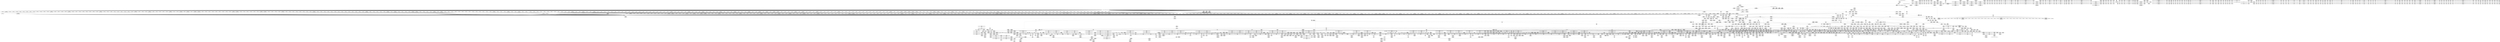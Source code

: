 digraph {
	CE0x5b118e0 [shape=record,shape=Mrecord,label="{CE0x5b118e0|i64*_getelementptr_inbounds_(_6_x_i64_,_6_x_i64_*___llvm_gcov_ctr327,_i64_0,_i64_0)|*Constant*|*SummSource*}"]
	CE0x5c0f2f0 [shape=record,shape=Mrecord,label="{CE0x5c0f2f0|__rcu_read_unlock:tmp7|include/linux/rcupdate.h,245|*SummSource*}"]
	CE0x5b8ec50 [shape=record,shape=Mrecord,label="{CE0x5b8ec50|task_sid:tmp22|security/selinux/hooks.c,208|*SummSource*}"]
	CE0x5b05180 [shape=record,shape=Mrecord,label="{CE0x5b05180|i64_10|*Constant*}"]
	CE0x5aaf1e0 [shape=record,shape=Mrecord,label="{CE0x5aaf1e0|selinux_nlmsg_perm:tmp36|security/selinux/hooks.c,4735|*SummSink*}"]
	CE0x5b7dd50 [shape=record,shape=Mrecord,label="{CE0x5b7dd50|cred_sid:tmp3}"]
	CE0x5c33210 [shape=record,shape=Mrecord,label="{CE0x5c33210|__preempt_count_add:tmp1}"]
	CE0x5a7bb10 [shape=record,shape=Mrecord,label="{CE0x5a7bb10|selinux_nlmsg_perm:nlmsg_type|security/selinux/hooks.c,4723|*SummSink*}"]
	CE0x5a9a820 [shape=record,shape=Mrecord,label="{CE0x5a9a820|selinux_nlmsg_perm:lor.lhs.false}"]
	CE0x5ac3d30 [shape=record,shape=Mrecord,label="{CE0x5ac3d30|sock_has_perm:tmp9|security/selinux/hooks.c,3969|*SummSource*}"]
	CE0x5b945e0 [shape=record,shape=Mrecord,label="{CE0x5b945e0|_ret_void,_!dbg_!27735|include/linux/rcupdate.h,938|*SummSink*}"]
	CE0x5abef00 [shape=record,shape=Mrecord,label="{CE0x5abef00|_ret_i32_%call7,_!dbg_!27749|security/selinux/hooks.c,210|*SummSink*}"]
	CE0x5c31ff0 [shape=record,shape=Mrecord,label="{CE0x5c31ff0|i64*_getelementptr_inbounds_(_4_x_i64_,_4_x_i64_*___llvm_gcov_ctr129,_i64_0,_i64_2)|*Constant*|*SummSink*}"]
	CE0x5b03c40 [shape=record,shape=Mrecord,label="{CE0x5b03c40|get_current:bb|*SummSource*}"]
	CE0x5ba74c0 [shape=record,shape=Mrecord,label="{CE0x5ba74c0|rcu_read_lock:tmp13|include/linux/rcupdate.h,882|*SummSource*}"]
	CE0x5a930c0 [shape=record,shape=Mrecord,label="{CE0x5a930c0|720:_i32,_1216:_i8*,_:_CRE_587,588_}"]
	CE0x5bfde70 [shape=record,shape=Mrecord,label="{CE0x5bfde70|__rcu_read_unlock:do.body}"]
	CE0x5a7c250 [shape=record,shape=Mrecord,label="{CE0x5a7c250|720:_i32,_1216:_i8*,_:_CRE_388,389_}"]
	CE0x5a8f200 [shape=record,shape=Mrecord,label="{CE0x5a8f200|720:_i32,_1216:_i8*,_:_CRE_381,382_}"]
	CE0x5b3f8d0 [shape=record,shape=Mrecord,label="{CE0x5b3f8d0|get_current:entry|*SummSink*}"]
	CE0x5b1df30 [shape=record,shape=Mrecord,label="{CE0x5b1df30|_call_void_mcount()_#3}"]
	CE0x5b569f0 [shape=record,shape=Mrecord,label="{CE0x5b569f0|rcu_read_unlock:land.lhs.true2}"]
	CE0x5c09240 [shape=record,shape=Mrecord,label="{CE0x5c09240|i64*_getelementptr_inbounds_(_4_x_i64_,_4_x_i64_*___llvm_gcov_ctr135,_i64_0,_i64_0)|*Constant*|*SummSink*}"]
	CE0x5b1ffc0 [shape=record,shape=Mrecord,label="{CE0x5b1ffc0|GLOBAL:rcu_lock_map|Global_var:rcu_lock_map|*SummSource*}"]
	CE0x5ab1400 [shape=record,shape=Mrecord,label="{CE0x5ab1400|720:_i32,_1216:_i8*,_:_CRE_814,815_}"]
	CE0x5b06860 [shape=record,shape=Mrecord,label="{CE0x5b06860|selinux_nlmsg_perm:tmp12|security/selinux/hooks.c,4723}"]
	CE0x5b7f970 [shape=record,shape=Mrecord,label="{CE0x5b7f970|rcu_read_lock:call3|include/linux/rcupdate.h,882}"]
	CE0x5ad0cc0 [shape=record,shape=Mrecord,label="{CE0x5ad0cc0|GLOBAL:selinux_enforcing|Global_var:selinux_enforcing}"]
	CE0x5afbfe0 [shape=record,shape=Mrecord,label="{CE0x5afbfe0|GLOBAL:task_sid.__warned|Global_var:task_sid.__warned|*SummSource*}"]
	CE0x5ac4f80 [shape=record,shape=Mrecord,label="{CE0x5ac4f80|selinux_nlmsg_perm:conv7|security/selinux/hooks.c,4729}"]
	CE0x5afc3f0 [shape=record,shape=Mrecord,label="{CE0x5afc3f0|i64_3|*Constant*}"]
	CE0x5b13700 [shape=record,shape=Mrecord,label="{CE0x5b13700|i8_2|*Constant*|*SummSink*}"]
	CE0x5b82900 [shape=record,shape=Mrecord,label="{CE0x5b82900|cred_sid:tmp1}"]
	CE0x5a717d0 [shape=record,shape=Mrecord,label="{CE0x5a717d0|selinux_nlmsg_perm:tmp12|security/selinux/hooks.c,4723|*SummSource*}"]
	CE0x5a8d5c0 [shape=record,shape=Mrecord,label="{CE0x5a8d5c0|720:_i32,_1216:_i8*,_:_CRE_357,358_}"]
	CE0x5ab5ed0 [shape=record,shape=Mrecord,label="{CE0x5ab5ed0|720:_i32,_1216:_i8*,_:_CRE_877,878_}"]
	CE0x5b88940 [shape=record,shape=Mrecord,label="{CE0x5b88940|_call_void_rcu_lock_acquire(%struct.lockdep_map*_rcu_lock_map)_#10,_!dbg_!27711|include/linux/rcupdate.h,881|*SummSink*}"]
	CE0x5b86a10 [shape=record,shape=Mrecord,label="{CE0x5b86a10|_ret_void,_!dbg_!27717|include/linux/rcupdate.h,240|*SummSource*}"]
	CE0x5b498f0 [shape=record,shape=Mrecord,label="{CE0x5b498f0|_call_void___preempt_count_add(i32_1)_#10,_!dbg_!27711|include/linux/rcupdate.h,239|*SummSource*}"]
	CE0x5ae2ba0 [shape=record,shape=Mrecord,label="{CE0x5ae2ba0|get_current:tmp4|./arch/x86/include/asm/current.h,14|*SummSource*}"]
	CE0x5b6f650 [shape=record,shape=Mrecord,label="{CE0x5b6f650|rcu_read_unlock:tobool1|include/linux/rcupdate.h,933}"]
	CE0x5abf240 [shape=record,shape=Mrecord,label="{CE0x5abf240|selinux_nlmsg_perm:tmp24|security/selinux/hooks.c,4730|*SummSink*}"]
	CE0x5c38d40 [shape=record,shape=Mrecord,label="{CE0x5c38d40|__preempt_count_add:tmp3}"]
	CE0x5b1dbd0 [shape=record,shape=Mrecord,label="{CE0x5b1dbd0|selinux_nlmsg_perm:err.1|*SummSource*}"]
	CE0x5b09840 [shape=record,shape=Mrecord,label="{CE0x5b09840|i32_22|*Constant*}"]
	"CONST[source:2(external),value:0(static)][purpose:{operation}][SrcIdx:2]"
	CE0x5af9e00 [shape=record,shape=Mrecord,label="{CE0x5af9e00|avc_has_perm:auditdata|Function::avc_has_perm&Arg::auditdata::|*SummSource*}"]
	CE0x5c20e90 [shape=record,shape=Mrecord,label="{CE0x5c20e90|__preempt_count_sub:tmp4|./arch/x86/include/asm/preempt.h,77|*SummSource*}"]
	CE0x5a98b00 [shape=record,shape=Mrecord,label="{CE0x5a98b00|i64*_getelementptr_inbounds_(_20_x_i64_,_20_x_i64_*___llvm_gcov_ctr325,_i64_0,_i64_3)|*Constant*|*SummSource*}"]
	CE0x5ac25e0 [shape=record,shape=Mrecord,label="{CE0x5ac25e0|selinux_nlmsg_perm:tmp19|security/selinux/hooks.c,4725}"]
	CE0x5a896e0 [shape=record,shape=Mrecord,label="{CE0x5a896e0|selinux_netlink_send:tmp1}"]
	CE0x5a70300 [shape=record,shape=Mrecord,label="{CE0x5a70300|720:_i32,_1216:_i8*,_:_CRE_154,155_}"]
	CE0x5ab6000 [shape=record,shape=Mrecord,label="{CE0x5ab6000|720:_i32,_1216:_i8*,_:_CRE_878,879_}"]
	CE0x5ac7b10 [shape=record,shape=Mrecord,label="{CE0x5ac7b10|selinux_nlmsg_perm:len|security/selinux/hooks.c,4717}"]
	CE0x5a77e90 [shape=record,shape=Mrecord,label="{CE0x5a77e90|720:_i32,_1216:_i8*,_:_CRE_112,113_}"]
	CE0x5a71650 [shape=record,shape=Mrecord,label="{CE0x5a71650|720:_i32,_1216:_i8*,_:_CRE_62,63_}"]
	CE0x5abfe00 [shape=record,shape=Mrecord,label="{CE0x5abfe00|selinux_nlmsg_perm:tmp25|security/selinux/hooks.c,4730|*SummSource*}"]
	CE0x5b7d820 [shape=record,shape=Mrecord,label="{CE0x5b7d820|rcu_read_unlock:tmp6|include/linux/rcupdate.h,933|*SummSource*}"]
	CE0x5b3fc10 [shape=record,shape=Mrecord,label="{CE0x5b3fc10|_ret_%struct.task_struct*_%tmp4,_!dbg_!27714|./arch/x86/include/asm/current.h,14|*SummSink*}"]
	CE0x5ae73c0 [shape=record,shape=Mrecord,label="{CE0x5ae73c0|selinux_nlmsg_perm:sk_protocol|security/selinux/hooks.c,4729|*SummSink*}"]
	CE0x5aaf350 [shape=record,shape=Mrecord,label="{CE0x5aaf350|i64_15|*Constant*}"]
	CE0x5a95220 [shape=record,shape=Mrecord,label="{CE0x5a95220|720:_i32,_1216:_i8*,_:_CRE_640,644_|Function::selinux_netlink_send&Arg::sk::}"]
	CE0x5ac7770 [shape=record,shape=Mrecord,label="{CE0x5ac7770|i32_9|*Constant*|*SummSink*}"]
	CE0x5addaf0 [shape=record,shape=Mrecord,label="{CE0x5addaf0|selinux_netlink_send:tmp7|security/selinux/hooks.c,5071}"]
	CE0x5b70f50 [shape=record,shape=Mrecord,label="{CE0x5b70f50|rcu_read_lock:tobool1|include/linux/rcupdate.h,882|*SummSource*}"]
	CE0x5ab05c0 [shape=record,shape=Mrecord,label="{CE0x5ab05c0|720:_i32,_1216:_i8*,_:_CRE_776,784_|Function::selinux_netlink_send&Arg::sk::}"]
	CE0x5a93450 [shape=record,shape=Mrecord,label="{CE0x5a93450|720:_i32,_1216:_i8*,_:_CRE_590,591_}"]
	CE0x5ae8b50 [shape=record,shape=Mrecord,label="{CE0x5ae8b50|selinux_nlmsg_perm:tobool9|security/selinux/hooks.c,4730}"]
	CE0x5b43350 [shape=record,shape=Mrecord,label="{CE0x5b43350|__rcu_read_lock:tmp7|include/linux/rcupdate.h,240|*SummSink*}"]
	CE0x5a7a6d0 [shape=record,shape=Mrecord,label="{CE0x5a7a6d0|720:_i32,_1216:_i8*,_:_CRE_196,197_}"]
	CE0x5b449a0 [shape=record,shape=Mrecord,label="{CE0x5b449a0|_call_void___preempt_count_sub(i32_1)_#10,_!dbg_!27715|include/linux/rcupdate.h,244|*SummSink*}"]
	CE0x5ab1140 [shape=record,shape=Mrecord,label="{CE0x5ab1140|720:_i32,_1216:_i8*,_:_CRE_811,812_}"]
	CE0x5b69330 [shape=record,shape=Mrecord,label="{CE0x5b69330|task_sid:tmp6|security/selinux/hooks.c,208|*SummSink*}"]
	CE0x5a99440 [shape=record,shape=Mrecord,label="{CE0x5a99440|sock_has_perm:call|security/selinux/hooks.c,3967|*SummSource*}"]
	CE0x5abd540 [shape=record,shape=Mrecord,label="{CE0x5abd540|selinux_nlmsg_perm:tmp15|security/selinux/hooks.c,4724|*SummSink*}"]
	CE0x5b7bfd0 [shape=record,shape=Mrecord,label="{CE0x5b7bfd0|sock_has_perm:tmp5|security/selinux/hooks.c,3966|*SummSource*}"]
	CE0x5b91ae0 [shape=record,shape=Mrecord,label="{CE0x5b91ae0|task_sid:tmp27|security/selinux/hooks.c,208|*SummSource*}"]
	CE0x5a8d020 [shape=record,shape=Mrecord,label="{CE0x5a8d020|720:_i32,_1216:_i8*,_:_CRE_136,137_}"]
	CE0x5a59cf0 [shape=record,shape=Mrecord,label="{CE0x5a59cf0|720:_i32,_1216:_i8*,_:_CRE_288,304_|Function::selinux_netlink_send&Arg::sk::}"]
	CE0x5a982c0 [shape=record,shape=Mrecord,label="{CE0x5a982c0|selinux_nlmsg_perm:tmp|*SummSink*}"]
	CE0x5b8ee40 [shape=record,shape=Mrecord,label="{CE0x5b8ee40|task_sid:tmp24|security/selinux/hooks.c,208}"]
	CE0x5ad2230 [shape=record,shape=Mrecord,label="{CE0x5ad2230|selinux_netlink_send:tmp2|security/selinux/hooks.c,5070|*SummSink*}"]
	CE0x5a78470 [shape=record,shape=Mrecord,label="{CE0x5a78470|i64_4|*Constant*|*SummSink*}"]
	CE0x5c17070 [shape=record,shape=Mrecord,label="{CE0x5c17070|__preempt_count_sub:tmp1|*SummSink*}"]
	CE0x5a80a20 [shape=record,shape=Mrecord,label="{CE0x5a80a20|720:_i32,_1216:_i8*,_:_CRE_536,537_}"]
	CE0x5acf3b0 [shape=record,shape=Mrecord,label="{CE0x5acf3b0|selinux_nlmsg_perm:tmp42|security/selinux/hooks.c,4737}"]
	CE0x5ba7590 [shape=record,shape=Mrecord,label="{CE0x5ba7590|rcu_read_lock:tmp13|include/linux/rcupdate.h,882|*SummSink*}"]
	CE0x5aab980 [shape=record,shape=Mrecord,label="{CE0x5aab980|720:_i32,_1216:_i8*,_:_CRE_685,686_}"]
	CE0x5adb6c0 [shape=record,shape=Mrecord,label="{CE0x5adb6c0|selinux_nlmsg_perm:entry|*SummSource*}"]
	CE0x5b0b120 [shape=record,shape=Mrecord,label="{CE0x5b0b120|sock_has_perm:tmp2|*LoadInst*|security/selinux/hooks.c,3964|*SummSource*}"]
	CE0x5b87570 [shape=record,shape=Mrecord,label="{CE0x5b87570|task_sid:tmp12|security/selinux/hooks.c,208}"]
	CE0x5ad62e0 [shape=record,shape=Mrecord,label="{CE0x5ad62e0|_ret_i32_%retval.0,_!dbg_!27723|security/selinux/hooks.c,5074|*SummSink*}"]
	CE0x5abbfa0 [shape=record,shape=Mrecord,label="{CE0x5abbfa0|720:_i32,_1216:_i8*,_:_CRE_1224,1228_|Function::selinux_netlink_send&Arg::sk::}"]
	CE0x5b57940 [shape=record,shape=Mrecord,label="{CE0x5b57940|i64*_getelementptr_inbounds_(_11_x_i64_,_11_x_i64_*___llvm_gcov_ctr132,_i64_0,_i64_0)|*Constant*|*SummSource*}"]
	CE0x5b4aea0 [shape=record,shape=Mrecord,label="{CE0x5b4aea0|rcu_read_unlock:tmp12|include/linux/rcupdate.h,933|*SummSource*}"]
	CE0x5b06d80 [shape=record,shape=Mrecord,label="{CE0x5b06d80|i64_11|*Constant*|*SummSource*}"]
	CE0x5c0c150 [shape=record,shape=Mrecord,label="{CE0x5c0c150|rcu_lock_release:tmp1|*SummSink*}"]
	CE0x5acf560 [shape=record,shape=Mrecord,label="{CE0x5acf560|i64*_getelementptr_inbounds_(_20_x_i64_,_20_x_i64_*___llvm_gcov_ctr325,_i64_0,_i64_17)|*Constant*|*SummSource*}"]
	CE0x5b8bcb0 [shape=record,shape=Mrecord,label="{CE0x5b8bcb0|task_sid:do.end6|*SummSource*}"]
	CE0x5b69950 [shape=record,shape=Mrecord,label="{CE0x5b69950|8:_%struct.sock*,_:_SCME_41,42_}"]
	CE0x5b11db0 [shape=record,shape=Mrecord,label="{CE0x5b11db0|get_current:tmp2}"]
	CE0x5b776b0 [shape=record,shape=Mrecord,label="{CE0x5b776b0|rcu_read_lock:tmp7|include/linux/rcupdate.h,882}"]
	CE0x5b17500 [shape=record,shape=Mrecord,label="{CE0x5b17500|selinux_nlmsg_perm:if.then2|*SummSource*}"]
	CE0x5a59150 [shape=record,shape=Mrecord,label="{CE0x5a59150|720:_i32,_1216:_i8*,_:_CRE_245,246_}"]
	CE0x5b94290 [shape=record,shape=Mrecord,label="{CE0x5b94290|_ret_void,_!dbg_!27735|include/linux/rcupdate.h,938}"]
	CE0x5a7f700 [shape=record,shape=Mrecord,label="{CE0x5a7f700|720:_i32,_1216:_i8*,_:_CRE_456,458_|Function::selinux_netlink_send&Arg::sk::}"]
	CE0x5afa470 [shape=record,shape=Mrecord,label="{CE0x5afa470|i64*_getelementptr_inbounds_(_6_x_i64_,_6_x_i64_*___llvm_gcov_ctr327,_i64_0,_i64_5)|*Constant*}"]
	CE0x5a6e990 [shape=record,shape=Mrecord,label="{CE0x5a6e990|rcu_read_unlock:if.then}"]
	CE0x5a8ed40 [shape=record,shape=Mrecord,label="{CE0x5a8ed40|720:_i32,_1216:_i8*,_:_CRE_377,378_}"]
	CE0x5b82820 [shape=record,shape=Mrecord,label="{CE0x5b82820|task_sid:tmp14|security/selinux/hooks.c,208|*SummSink*}"]
	CE0x5b08000 [shape=record,shape=Mrecord,label="{CE0x5b08000|task_sid:call|security/selinux/hooks.c,208}"]
	CE0x5a87860 [shape=record,shape=Mrecord,label="{CE0x5a87860|selinux_netlink_send:tmp3|security/selinux/hooks.c,5070|*SummSink*}"]
	CE0x5b6e090 [shape=record,shape=Mrecord,label="{CE0x5b6e090|i64*_getelementptr_inbounds_(_11_x_i64_,_11_x_i64_*___llvm_gcov_ctr127,_i64_0,_i64_10)|*Constant*|*SummSource*}"]
	CE0x5abb150 [shape=record,shape=Mrecord,label="{CE0x5abb150|720:_i32,_1216:_i8*,_:_CRE_1176,1184_|Function::selinux_netlink_send&Arg::sk::}"]
	CE0x5aca240 [shape=record,shape=Mrecord,label="{CE0x5aca240|i64*_getelementptr_inbounds_(_11_x_i64_,_11_x_i64_*___llvm_gcov_ctr132,_i64_0,_i64_10)|*Constant*}"]
	CE0x5afb4a0 [shape=record,shape=Mrecord,label="{CE0x5afb4a0|sock_has_perm:tmp20|security/selinux/hooks.c,3977|*SummSink*}"]
	CE0x5ac6d90 [shape=record,shape=Mrecord,label="{CE0x5ac6d90|selinux_nlmsg_perm:tmp32|security/selinux/hooks.c,4731|*SummSink*}"]
	CE0x5a8f950 [shape=record,shape=Mrecord,label="{CE0x5a8f950|720:_i32,_1216:_i8*,_:_CRE_104,108_|Function::selinux_netlink_send&Arg::sk::}"]
	CE0x5ae7c40 [shape=record,shape=Mrecord,label="{CE0x5ae7c40|selinux_nlmsg_perm:bf.lshr|security/selinux/hooks.c,4729|*SummSource*}"]
	CE0x5abd120 [shape=record,shape=Mrecord,label="{CE0x5abd120|selinux_netlink_send:skb|Function::selinux_netlink_send&Arg::skb::}"]
	CE0x5ac14e0 [shape=record,shape=Mrecord,label="{CE0x5ac14e0|i32_59|*Constant*|*SummSink*}"]
	CE0x5aac0a0 [shape=record,shape=Mrecord,label="{CE0x5aac0a0|720:_i32,_1216:_i8*,_:_CRE_691,692_}"]
	CE0x5b7c280 [shape=record,shape=Mrecord,label="{CE0x5b7c280|i8_0|*Constant*|*SummSource*}"]
	CE0x5c16750 [shape=record,shape=Mrecord,label="{CE0x5c16750|i32_0|*Constant*}"]
	CE0x5b056a0 [shape=record,shape=Mrecord,label="{CE0x5b056a0|_call_void_mcount()_#3|*SummSink*}"]
	CE0x5ac7ea0 [shape=record,shape=Mrecord,label="{CE0x5ac7ea0|selinux_nlmsg_perm:tmp4|*LoadInst*|security/selinux/hooks.c,4717|*SummSource*}"]
	CE0x5b8efe0 [shape=record,shape=Mrecord,label="{CE0x5b8efe0|task_sid:tmp23|security/selinux/hooks.c,208|*SummSource*}"]
	CE0x5b93bc0 [shape=record,shape=Mrecord,label="{CE0x5b93bc0|rcu_read_unlock:entry}"]
	CE0x5b88e50 [shape=record,shape=Mrecord,label="{CE0x5b88e50|task_sid:tmp10|security/selinux/hooks.c,208|*SummSource*}"]
	CE0x5b84750 [shape=record,shape=Mrecord,label="{CE0x5b84750|task_sid:tmp19|security/selinux/hooks.c,208|*SummSink*}"]
	CE0x5c04cb0 [shape=record,shape=Mrecord,label="{CE0x5c04cb0|i64*_getelementptr_inbounds_(_4_x_i64_,_4_x_i64_*___llvm_gcov_ctr129,_i64_0,_i64_1)|*Constant*|*SummSource*}"]
	CE0x5b7fdd0 [shape=record,shape=Mrecord,label="{CE0x5b7fdd0|rcu_read_lock:call3|include/linux/rcupdate.h,882|*SummSink*}"]
	CE0x5a96a90 [shape=record,shape=Mrecord,label="{CE0x5a96a90|720:_i32,_1216:_i8*,_:_CRE_667,668_}"]
	CE0x5b6d240 [shape=record,shape=Mrecord,label="{CE0x5b6d240|rcu_read_lock:tmp19|include/linux/rcupdate.h,882|*SummSource*}"]
	CE0x5b8b580 [shape=record,shape=Mrecord,label="{CE0x5b8b580|task_sid:do.end|*SummSink*}"]
	CE0x5b67b90 [shape=record,shape=Mrecord,label="{CE0x5b67b90|i8*_getelementptr_inbounds_(_42_x_i8_,_42_x_i8_*_.str46,_i32_0,_i32_0)|*Constant*|*SummSink*}"]
	CE0x5b52700 [shape=record,shape=Mrecord,label="{CE0x5b52700|__rcu_read_lock:tmp5|include/linux/rcupdate.h,239|*SummSource*}"]
	CE0x5ae7ad0 [shape=record,shape=Mrecord,label="{CE0x5ae7ad0|i32_8|*Constant*}"]
	CE0x5c1b9d0 [shape=record,shape=Mrecord,label="{CE0x5c1b9d0|i64_ptrtoint_(i8*_blockaddress(_rcu_lock_release,_%__here)_to_i64)|*Constant*|*SummSource*}"]
	CE0x5b06610 [shape=record,shape=Mrecord,label="{CE0x5b06610|4:_i16,_:_CRE_12,16_|*MultipleSource*|security/selinux/hooks.c,4723|security/selinux/hooks.c,4721}"]
	CE0x5b099c0 [shape=record,shape=Mrecord,label="{CE0x5b099c0|i32_22|*Constant*|*SummSink*}"]
	CE0x5a867b0 [shape=record,shape=Mrecord,label="{CE0x5a867b0|720:_i32,_1216:_i8*,_:_CRE_65,66_}"]
	CE0x5ab64c0 [shape=record,shape=Mrecord,label="{CE0x5ab64c0|720:_i32,_1216:_i8*,_:_CRE_892,896_|Function::selinux_netlink_send&Arg::sk::}"]
	CE0x5ab32e0 [shape=record,shape=Mrecord,label="{CE0x5ab32e0|720:_i32,_1216:_i8*,_:_CRE_840,841_}"]
	CE0x5ac4720 [shape=record,shape=Mrecord,label="{CE0x5ac4720|i8*_getelementptr_inbounds_(_81_x_i8_,_81_x_i8_*_.str70,_i32_0,_i32_0)|*Constant*}"]
	CE0x5b14500 [shape=record,shape=Mrecord,label="{CE0x5b14500|sock_has_perm:net1|security/selinux/hooks.c,3973}"]
	CE0x5b79c00 [shape=record,shape=Mrecord,label="{CE0x5b79c00|sock_has_perm:tmp17|security/selinux/hooks.c,3976|*SummSource*}"]
	CE0x5ac90d0 [shape=record,shape=Mrecord,label="{CE0x5ac90d0|i64*_getelementptr_inbounds_(_11_x_i64_,_11_x_i64_*___llvm_gcov_ctr132,_i64_0,_i64_9)|*Constant*|*SummSink*}"]
	CE0x5a97f10 [shape=record,shape=Mrecord,label="{CE0x5a97f10|get_current:tmp|*SummSink*}"]
	CE0x5b68150 [shape=record,shape=Mrecord,label="{CE0x5b68150|sock_has_perm:bb|*SummSink*}"]
	CE0x5c1c7f0 [shape=record,shape=Mrecord,label="{CE0x5c1c7f0|rcu_lock_release:tmp6|*SummSink*}"]
	CE0x5af6f70 [shape=record,shape=Mrecord,label="{CE0x5af6f70|8:_%struct.sock*,_:_SCME_42,43_}"]
	CE0x5af9550 [shape=record,shape=Mrecord,label="{CE0x5af9550|avc_has_perm:tclass|Function::avc_has_perm&Arg::tclass::|*SummSink*}"]
	CE0x5aac1d0 [shape=record,shape=Mrecord,label="{CE0x5aac1d0|720:_i32,_1216:_i8*,_:_CRE_692,693_}"]
	CE0x5c00680 [shape=record,shape=Mrecord,label="{CE0x5c00680|GLOBAL:__preempt_count_sub|*Constant*|*SummSink*}"]
	CE0x5a90d20 [shape=record,shape=Mrecord,label="{CE0x5a90d20|720:_i32,_1216:_i8*,_:_CRE_557,558_}"]
	CE0x5c215d0 [shape=record,shape=Mrecord,label="{CE0x5c215d0|_call_void_lock_release(%struct.lockdep_map*_%map,_i32_1,_i64_ptrtoint_(i8*_blockaddress(_rcu_lock_release,_%__here)_to_i64))_#10,_!dbg_!27716|include/linux/rcupdate.h,423}"]
	CE0x5a71010 [shape=record,shape=Mrecord,label="{CE0x5a71010|selinux_nlmsg_perm:tobool|security/selinux/hooks.c,4724|*SummSink*}"]
	CE0x5b6d730 [shape=record,shape=Mrecord,label="{CE0x5b6d730|rcu_read_lock:tmp20|include/linux/rcupdate.h,882|*SummSink*}"]
	CE0x5c38e10 [shape=record,shape=Mrecord,label="{CE0x5c38e10|__preempt_count_add:tmp3|*SummSource*}"]
	CE0x5b20820 [shape=record,shape=Mrecord,label="{CE0x5b20820|selinux_nlmsg_perm:tmp21|security/selinux/hooks.c,4729}"]
	CE0x5a599a0 [shape=record,shape=Mrecord,label="{CE0x5a599a0|720:_i32,_1216:_i8*,_:_CRE_252,253_}"]
	CE0x5b742f0 [shape=record,shape=Mrecord,label="{CE0x5b742f0|rcu_read_unlock:tmp8|include/linux/rcupdate.h,933|*SummSink*}"]
	CE0x5a943c0 [shape=record,shape=Mrecord,label="{CE0x5a943c0|720:_i32,_1216:_i8*,_:_CRE_603,604_}"]
	CE0x5afa290 [shape=record,shape=Mrecord,label="{CE0x5afa290|_ret_i32_%retval.0,_!dbg_!27728|security/selinux/avc.c,775|*SummSink*}"]
	CE0x5c34d90 [shape=record,shape=Mrecord,label="{CE0x5c34d90|__preempt_count_sub:do.body|*SummSink*}"]
	CE0x5a80390 [shape=record,shape=Mrecord,label="{CE0x5a80390|720:_i32,_1216:_i8*,_:_CRE_496,512_|Function::selinux_netlink_send&Arg::sk::}"]
	CE0x5b772e0 [shape=record,shape=Mrecord,label="{CE0x5b772e0|_ret_void,_!dbg_!27735|include/linux/rcupdate.h,884|*SummSource*}"]
	CE0x5a96e20 [shape=record,shape=Mrecord,label="{CE0x5a96e20|720:_i32,_1216:_i8*,_:_CRE_670,671_}"]
	"CONST[source:0(mediator),value:2(dynamic)][purpose:{object}][SnkIdx:2]"
	CE0x5a85a80 [shape=record,shape=Mrecord,label="{CE0x5a85a80|720:_i32,_1216:_i8*,_:_CRE_2,3_}"]
	CE0x5a776b0 [shape=record,shape=Mrecord,label="{CE0x5a776b0|720:_i32,_1216:_i8*,_:_CRE_100,101_}"]
	CE0x5bffec0 [shape=record,shape=Mrecord,label="{CE0x5bffec0|__rcu_read_unlock:tmp1}"]
	CE0x5c007c0 [shape=record,shape=Mrecord,label="{CE0x5c007c0|__preempt_count_sub:entry|*SummSource*}"]
	CE0x5b85e50 [shape=record,shape=Mrecord,label="{CE0x5b85e50|rcu_lock_acquire:bb}"]
	CE0x5baa910 [shape=record,shape=Mrecord,label="{CE0x5baa910|i8*_getelementptr_inbounds_(_25_x_i8_,_25_x_i8_*_.str45,_i32_0,_i32_0)|*Constant*|*SummSource*}"]
	CE0x5bfd290 [shape=record,shape=Mrecord,label="{CE0x5bfd290|COLLAPSED:_GCMRE___llvm_gcov_ctr133_internal_global_4_x_i64_zeroinitializer:_elem_0:default:}"]
	CE0x5b21240 [shape=record,shape=Mrecord,label="{CE0x5b21240|i32_255|*Constant*|*SummSink*}"]
	CE0x5b0fd20 [shape=record,shape=Mrecord,label="{CE0x5b0fd20|task_sid:real_cred|security/selinux/hooks.c,208|*SummSource*}"]
	CE0x5a58b60 [shape=record,shape=Mrecord,label="{CE0x5a58b60|720:_i32,_1216:_i8*,_:_CRE_240,241_}"]
	CE0x5b02fe0 [shape=record,shape=Mrecord,label="{CE0x5b02fe0|selinux_nlmsg_perm:tmp9|security/selinux/hooks.c,4718|*SummSource*}"]
	CE0x5af2a40 [shape=record,shape=Mrecord,label="{CE0x5af2a40|selinux_nlmsg_perm:tmp47|security/selinux/hooks.c,4742|*SummSink*}"]
	CE0x5b43000 [shape=record,shape=Mrecord,label="{CE0x5b43000|rcu_read_unlock:tmp4|include/linux/rcupdate.h,933}"]
	CE0x5b7d6b0 [shape=record,shape=Mrecord,label="{CE0x5b7d6b0|rcu_read_unlock:tmp6|include/linux/rcupdate.h,933}"]
	CE0x5c0d5b0 [shape=record,shape=Mrecord,label="{CE0x5c0d5b0|rcu_lock_acquire:__here}"]
	CE0x5a78ae0 [shape=record,shape=Mrecord,label="{CE0x5a78ae0|selinux_nlmsg_perm:tmp14|security/selinux/hooks.c,4724|*SummSink*}"]
	CE0x5a9b450 [shape=record,shape=Mrecord,label="{CE0x5a9b450|sock_has_perm:if.then}"]
	CE0x5adcee0 [shape=record,shape=Mrecord,label="{CE0x5adcee0|sock_has_perm:tmp|*SummSink*}"]
	CE0x5b487e0 [shape=record,shape=Mrecord,label="{CE0x5b487e0|__preempt_count_add:val|Function::__preempt_count_add&Arg::val::|*SummSource*}"]
	CE0x5ab4840 [shape=record,shape=Mrecord,label="{CE0x5ab4840|720:_i32,_1216:_i8*,_:_CRE_858,859_}"]
	CE0x5a83b80 [shape=record,shape=Mrecord,label="{CE0x5a83b80|sock_has_perm:ad|security/selinux/hooks.c, 3965}"]
	CE0x5a69e80 [shape=record,shape=Mrecord,label="{CE0x5a69e80|720:_i32,_1216:_i8*,_:_CRE_320,328_|Function::selinux_netlink_send&Arg::sk::}"]
	CE0x5a8fee0 [shape=record,shape=Mrecord,label="{CE0x5a8fee0|720:_i32,_1216:_i8*,_:_CRE_545,546_}"]
	CE0x5ab45e0 [shape=record,shape=Mrecord,label="{CE0x5ab45e0|720:_i32,_1216:_i8*,_:_CRE_856,857_}"]
	CE0x5b157c0 [shape=record,shape=Mrecord,label="{CE0x5b157c0|sock_has_perm:sk4|security/selinux/hooks.c,3974|*SummSource*}"]
	CE0x5ac89a0 [shape=record,shape=Mrecord,label="{CE0x5ac89a0|i8*_getelementptr_inbounds_(_44_x_i8_,_44_x_i8_*_.str47,_i32_0,_i32_0)|*Constant*}"]
	CE0x5a75230 [shape=record,shape=Mrecord,label="{CE0x5a75230|selinux_netlink_send:sk|Function::selinux_netlink_send&Arg::sk::}"]
	CE0x5b11c20 [shape=record,shape=Mrecord,label="{CE0x5b11c20|i64*_getelementptr_inbounds_(_2_x_i64_,_2_x_i64_*___llvm_gcov_ctr98,_i64_0,_i64_0)|*Constant*|*SummSource*}"]
	CE0x5b1a030 [shape=record,shape=Mrecord,label="{CE0x5b1a030|rcu_read_lock:call|include/linux/rcupdate.h,882}"]
	CE0x5b4b350 [shape=record,shape=Mrecord,label="{CE0x5b4b350|i64*_getelementptr_inbounds_(_4_x_i64_,_4_x_i64_*___llvm_gcov_ctr130,_i64_0,_i64_2)|*Constant*}"]
	"CONST[source:2(external),value:0(static)][purpose:{operation}][SrcIdx:4]"
	CE0x5ac0af0 [shape=record,shape=Mrecord,label="{CE0x5ac0af0|selinux_nlmsg_perm:perm|security/selinux/hooks.c, 4713|*SummSink*}"]
	CE0x5b8d060 [shape=record,shape=Mrecord,label="{CE0x5b8d060|i32_208|*Constant*|*SummSource*}"]
	CE0x5af1560 [shape=record,shape=Mrecord,label="{CE0x5af1560|i64_2|*Constant*|*SummSink*}"]
	CE0x5c19cd0 [shape=record,shape=Mrecord,label="{CE0x5c19cd0|__preempt_count_sub:tmp1|*SummSource*}"]
	CE0x5b93390 [shape=record,shape=Mrecord,label="{CE0x5b93390|_ret_i32_%tmp6,_!dbg_!27716|security/selinux/hooks.c,197|*SummSink*}"]
	CE0x5c32680 [shape=record,shape=Mrecord,label="{CE0x5c32680|__preempt_count_add:tmp4|./arch/x86/include/asm/preempt.h,72}"]
	CE0x5b6cb80 [shape=record,shape=Mrecord,label="{CE0x5b6cb80|i64*_getelementptr_inbounds_(_11_x_i64_,_11_x_i64_*___llvm_gcov_ctr127,_i64_0,_i64_9)|*Constant*|*SummSink*}"]
	CE0x5a78400 [shape=record,shape=Mrecord,label="{CE0x5a78400|i64_4|*Constant*|*SummSource*}"]
	CE0x5ac7320 [shape=record,shape=Mrecord,label="{CE0x5ac7320|selinux_nlmsg_perm:tmp3|security/selinux/hooks.c,4715|*SummSource*}"]
	CE0x5c1f5e0 [shape=record,shape=Mrecord,label="{CE0x5c1f5e0|rcu_lock_acquire:bb|*SummSink*}"]
	CE0x5afb370 [shape=record,shape=Mrecord,label="{CE0x5afb370|sock_has_perm:tmp20|security/selinux/hooks.c,3977|*SummSource*}"]
	CE0x5b92490 [shape=record,shape=Mrecord,label="{CE0x5b92490|GLOBAL:cred_sid|*Constant*|*SummSource*}"]
	CE0x5a7f3d0 [shape=record,shape=Mrecord,label="{CE0x5a7f3d0|720:_i32,_1216:_i8*,_:_CRE_448,452_|Function::selinux_netlink_send&Arg::sk::}"]
	CE0x5b6e1b0 [shape=record,shape=Mrecord,label="{CE0x5b6e1b0|rcu_read_lock:tmp21|include/linux/rcupdate.h,884|*SummSink*}"]
	CE0x5b14570 [shape=record,shape=Mrecord,label="{CE0x5b14570|sock_has_perm:net1|security/selinux/hooks.c,3973|*SummSource*}"]
	CE0x5a79e60 [shape=record,shape=Mrecord,label="{CE0x5a79e60|720:_i32,_1216:_i8*,_:_CRE_182,183_}"]
	CE0x5a71230 [shape=record,shape=Mrecord,label="{CE0x5a71230|selinux_nlmsg_perm:tmp13|security/selinux/hooks.c,4724|*SummSink*}"]
	CE0x5a964a0 [shape=record,shape=Mrecord,label="{CE0x5a964a0|720:_i32,_1216:_i8*,_:_CRE_662,663_}"]
	CE0x5b01260 [shape=record,shape=Mrecord,label="{CE0x5b01260|sock_has_perm:sid|security/selinux/hooks.c,3969|*SummSink*}"]
	CE0x5b7b380 [shape=record,shape=Mrecord,label="{CE0x5b7b380|avc_has_perm:ssid|Function::avc_has_perm&Arg::ssid::|*SummSink*}"]
	CE0x5b1d470 [shape=record,shape=Mrecord,label="{CE0x5b1d470|selinux_nlmsg_perm:tmp35|security/selinux/hooks.c,4732|*SummSink*}"]
	CE0x5b06770 [shape=record,shape=Mrecord,label="{CE0x5b06770|GLOBAL:selinux_nlmsg_lookup|*Constant*}"]
	CE0x5ac7e30 [shape=record,shape=Mrecord,label="{CE0x5ac7e30|selinux_nlmsg_perm:len|security/selinux/hooks.c,4717|*SummSink*}"]
	CE0x5adb910 [shape=record,shape=Mrecord,label="{CE0x5adb910|selinux_nlmsg_perm:sk|Function::selinux_nlmsg_perm&Arg::sk::}"]
	CE0x5babdf0 [shape=record,shape=Mrecord,label="{CE0x5babdf0|i64*_getelementptr_inbounds_(_11_x_i64_,_11_x_i64_*___llvm_gcov_ctr127,_i64_0,_i64_0)|*Constant*|*SummSource*}"]
	CE0x5ac12c0 [shape=record,shape=Mrecord,label="{CE0x5ac12c0|get_current:tmp4|./arch/x86/include/asm/current.h,14}"]
	CE0x5b04360 [shape=record,shape=Mrecord,label="{CE0x5b04360|selinux_nlmsg_perm:tmp27|security/selinux/hooks.c,4730|*SummSource*}"]
	CE0x5afcb40 [shape=record,shape=Mrecord,label="{CE0x5afcb40|sock_has_perm:retval.0|*SummSource*}"]
	CE0x5af8330 [shape=record,shape=Mrecord,label="{CE0x5af8330|_call_void_rcu_read_lock()_#10,_!dbg_!27712|security/selinux/hooks.c,207}"]
	CE0x5ae0950 [shape=record,shape=Mrecord,label="{CE0x5ae0950|i64*_getelementptr_inbounds_(_6_x_i64_,_6_x_i64_*___llvm_gcov_ctr324,_i64_0,_i64_5)|*Constant*|*SummSource*}"]
	CE0x5a84950 [shape=record,shape=Mrecord,label="{CE0x5a84950|720:_i32,_1216:_i8*,_:_CRE_29,30_}"]
	CE0x5a6e680 [shape=record,shape=Mrecord,label="{CE0x5a6e680|rcu_lock_acquire:indirectgoto|*SummSink*}"]
	CE0x5c0bc60 [shape=record,shape=Mrecord,label="{CE0x5c0bc60|_call_void_lock_acquire(%struct.lockdep_map*_%map,_i32_0,_i32_0,_i32_2,_i32_0,_%struct.lockdep_map*_null,_i64_ptrtoint_(i8*_blockaddress(_rcu_lock_acquire,_%__here)_to_i64))_#10,_!dbg_!27716|include/linux/rcupdate.h,418}"]
	CE0x5b92350 [shape=record,shape=Mrecord,label="{CE0x5b92350|task_sid:call7|security/selinux/hooks.c,208|*SummSource*}"]
	CE0x5b7a840 [shape=record,shape=Mrecord,label="{CE0x5b7a840|avc_has_perm:entry|*SummSource*}"]
	CE0x5b8e740 [shape=record,shape=Mrecord,label="{CE0x5b8e740|i64*_getelementptr_inbounds_(_13_x_i64_,_13_x_i64_*___llvm_gcov_ctr126,_i64_0,_i64_10)|*Constant*}"]
	CE0x5af9900 [shape=record,shape=Mrecord,label="{CE0x5af9900|avc_has_perm:requested|Function::avc_has_perm&Arg::requested::}"]
	CE0x5aba0a0 [shape=record,shape=Mrecord,label="{CE0x5aba0a0|720:_i32,_1216:_i8*,_:_CRE_1144,1152_|Function::selinux_netlink_send&Arg::sk::}"]
	CE0x5a6c530 [shape=record,shape=Mrecord,label="{CE0x5a6c530|720:_i32,_1216:_i8*,_:_CRE_227,228_}"]
	CE0x75165a0 [shape=record,shape=Mrecord,label="{CE0x75165a0|720:_i32,_1216:_i8*,_:_CRE_70,71_}"]
	CE0x5b1e000 [shape=record,shape=Mrecord,label="{CE0x5b1e000|_call_void_mcount()_#3|*SummSource*}"]
	CE0x5b5fea0 [shape=record,shape=Mrecord,label="{CE0x5b5fea0|_ret_void,_!dbg_!27717|include/linux/rcupdate.h,424}"]
	CE0x5adbde0 [shape=record,shape=Mrecord,label="{CE0x5adbde0|selinux_netlink_send:call1|security/selinux/hooks.c,5073|*SummSource*}"]
	CE0x5a8e030 [shape=record,shape=Mrecord,label="{CE0x5a8e030|720:_i32,_1216:_i8*,_:_CRE_366,367_}"]
	CE0x5ab9b60 [shape=record,shape=Mrecord,label="{CE0x5ab9b60|720:_i32,_1216:_i8*,_:_CRE_1112,1128_|Function::selinux_netlink_send&Arg::sk::}"]
	CE0x5b4a040 [shape=record,shape=Mrecord,label="{CE0x5b4a040|i64*_getelementptr_inbounds_(_4_x_i64_,_4_x_i64_*___llvm_gcov_ctr133,_i64_0,_i64_2)|*Constant*|*SummSource*}"]
	CE0x5ac4890 [shape=record,shape=Mrecord,label="{CE0x5ac4890|selinux_nlmsg_perm:tmp22|security/selinux/hooks.c,4729}"]
	CE0x5c15580 [shape=record,shape=Mrecord,label="{CE0x5c15580|__preempt_count_sub:do.body|*SummSource*}"]
	CE0x5a92ad0 [shape=record,shape=Mrecord,label="{CE0x5a92ad0|720:_i32,_1216:_i8*,_:_CRE_582,583_}"]
	CE0x5b55830 [shape=record,shape=Mrecord,label="{CE0x5b55830|GLOBAL:rcu_lock_release|*Constant*|*SummSink*}"]
	CE0x5b95010 [shape=record,shape=Mrecord,label="{CE0x5b95010|rcu_read_lock:tobool1|include/linux/rcupdate.h,882}"]
	CE0x5b194a0 [shape=record,shape=Mrecord,label="{CE0x5b194a0|selinux_nlmsg_perm:bb|*SummSink*}"]
	CE0x5ab4120 [shape=record,shape=Mrecord,label="{CE0x5ab4120|720:_i32,_1216:_i8*,_:_CRE_852,853_}"]
	CE0x5aad990 [shape=record,shape=Mrecord,label="{CE0x5aad990|720:_i32,_1216:_i8*,_:_CRE_712,713_}"]
	CE0x5aac300 [shape=record,shape=Mrecord,label="{CE0x5aac300|720:_i32,_1216:_i8*,_:_CRE_693,694_}"]
	CE0x5a8d910 [shape=record,shape=Mrecord,label="{CE0x5a8d910|720:_i32,_1216:_i8*,_:_CRE_360,361_}"]
	CE0x5b91e30 [shape=record,shape=Mrecord,label="{CE0x5b91e30|task_sid:tmp27|security/selinux/hooks.c,208|*SummSink*}"]
	CE0x5a86460 [shape=record,shape=Mrecord,label="{CE0x5a86460|720:_i32,_1216:_i8*,_:_CRE_74,75_}"]
	CE0x5b7dbf0 [shape=record,shape=Mrecord,label="{CE0x5b7dbf0|task_sid:call3|security/selinux/hooks.c,208|*SummSink*}"]
	CE0x5b8c120 [shape=record,shape=Mrecord,label="{CE0x5b8c120|task_sid:land.lhs.true2}"]
	CE0x5c0b260 [shape=record,shape=Mrecord,label="{CE0x5c0b260|rcu_lock_release:indirectgoto|*SummSource*}"]
	CE0x5c0c8e0 [shape=record,shape=Mrecord,label="{CE0x5c0c8e0|i64*_getelementptr_inbounds_(_4_x_i64_,_4_x_i64_*___llvm_gcov_ctr128,_i64_0,_i64_2)|*Constant*}"]
	CE0x5aba6e0 [shape=record,shape=Mrecord,label="{CE0x5aba6e0|720:_i32,_1216:_i8*,_:_CRE_1155,1156_}"]
	CE0x5b1c200 [shape=record,shape=Mrecord,label="{CE0x5b1c200|selinux_nlmsg_perm:err.0|*SummSource*}"]
	CE0x5b445c0 [shape=record,shape=Mrecord,label="{CE0x5b445c0|i64*_getelementptr_inbounds_(_11_x_i64_,_11_x_i64_*___llvm_gcov_ctr132,_i64_0,_i64_1)|*Constant*}"]
	CE0x5b45120 [shape=record,shape=Mrecord,label="{CE0x5b45120|rcu_lock_acquire:tmp1|*SummSource*}"]
	CE0x5afcce0 [shape=record,shape=Mrecord,label="{CE0x5afcce0|sock_has_perm:retval.0|*SummSink*}"]
	CE0x5b7bcc0 [shape=record,shape=Mrecord,label="{CE0x5b7bcc0|sock_has_perm:tmp4|security/selinux/hooks.c,3966|*SummSource*}"]
	CE0x5a76d90 [shape=record,shape=Mrecord,label="{CE0x5a76d90|720:_i32,_1216:_i8*,_:_CRE_140,141_}"]
	CE0x5ad2490 [shape=record,shape=Mrecord,label="{CE0x5ad2490|selinux_netlink_send:tmp4|security/selinux/hooks.c,5070|*SummSource*}"]
	CE0x5a9e720 [shape=record,shape=Mrecord,label="{CE0x5a9e720|selinux_netlink_send:if.then}"]
	CE0x5b16a30 [shape=record,shape=Mrecord,label="{CE0x5b16a30|selinux_nlmsg_perm:tmp17|security/selinux/hooks.c,4725|*SummSource*}"]
	CE0x5b879f0 [shape=record,shape=Mrecord,label="{CE0x5b879f0|rcu_lock_acquire:map|Function::rcu_lock_acquire&Arg::map::|*SummSink*}"]
	CE0x5a88d20 [shape=record,shape=Mrecord,label="{CE0x5a88d20|720:_i32,_1216:_i8*,_:_CRE_79,80_}"]
	CE0x5af6780 [shape=record,shape=Mrecord,label="{CE0x5af6780|i32_8|*Constant*}"]
	CE0x6c31a00 [shape=record,shape=Mrecord,label="{CE0x6c31a00|720:_i32,_1216:_i8*,_:_CRE_8,12_|Function::selinux_netlink_send&Arg::sk::}"]
	CE0x5b4ebb0 [shape=record,shape=Mrecord,label="{CE0x5b4ebb0|rcu_read_unlock:call3|include/linux/rcupdate.h,933|*SummSource*}"]
	CE0x5bfdb90 [shape=record,shape=Mrecord,label="{CE0x5bfdb90|i8*_undef|*Constant*}"]
	CE0x5a99150 [shape=record,shape=Mrecord,label="{CE0x5a99150|selinux_nlmsg_perm:tmp10|security/selinux/hooks.c,4718}"]
	CE0x5b4fb20 [shape=record,shape=Mrecord,label="{CE0x5b4fb20|rcu_lock_release:tmp2}"]
	CE0x5b08cd0 [shape=record,shape=Mrecord,label="{CE0x5b08cd0|_call_void_mcount()_#3|*SummSink*}"]
	CE0x5aba420 [shape=record,shape=Mrecord,label="{CE0x5aba420|720:_i32,_1216:_i8*,_:_CRE_1153,1154_}"]
	CE0x5c4b630 [shape=record,shape=Mrecord,label="{CE0x5c4b630|i64*_getelementptr_inbounds_(_4_x_i64_,_4_x_i64_*___llvm_gcov_ctr129,_i64_0,_i64_0)|*Constant*|*SummSource*}"]
	CE0x5a95860 [shape=record,shape=Mrecord,label="{CE0x5a95860|720:_i32,_1216:_i8*,_:_CRE_651,652_}"]
	CE0x5b1cc20 [shape=record,shape=Mrecord,label="{CE0x5b1cc20|i64*_getelementptr_inbounds_(_20_x_i64_,_20_x_i64_*___llvm_gcov_ctr325,_i64_0,_i64_13)|*Constant*|*SummSink*}"]
	CE0x5a99a20 [shape=record,shape=Mrecord,label="{CE0x5a99a20|i64*_getelementptr_inbounds_(_20_x_i64_,_20_x_i64_*___llvm_gcov_ctr325,_i64_0,_i64_0)|*Constant*|*SummSink*}"]
	CE0x5a9a9a0 [shape=record,shape=Mrecord,label="{CE0x5a9a9a0|selinux_nlmsg_perm:lor.lhs.false|*SummSource*}"]
	CE0x5af9d90 [shape=record,shape=Mrecord,label="{CE0x5af9d90|avc_has_perm:auditdata|Function::avc_has_perm&Arg::auditdata::}"]
	CE0x5b7d5a0 [shape=record,shape=Mrecord,label="{CE0x5b7d5a0|rcu_read_unlock:tmp5|include/linux/rcupdate.h,933|*SummSink*}"]
	CE0x5a8f460 [shape=record,shape=Mrecord,label="{CE0x5a8f460|720:_i32,_1216:_i8*,_:_CRE_383,384_}"]
	CE0x5abac50 [shape=record,shape=Mrecord,label="{CE0x5abac50|720:_i32,_1216:_i8*,_:_CRE_1160,1162_|Function::selinux_netlink_send&Arg::sk::}"]
	CE0x5b7dcc0 [shape=record,shape=Mrecord,label="{CE0x5b7dcc0|task_sid:tobool4|security/selinux/hooks.c,208|*SummSource*}"]
	CE0x5b11a40 [shape=record,shape=Mrecord,label="{CE0x5b11a40|i64*_getelementptr_inbounds_(_6_x_i64_,_6_x_i64_*___llvm_gcov_ctr327,_i64_0,_i64_0)|*Constant*|*SummSink*}"]
	CE0x5c1e1f0 [shape=record,shape=Mrecord,label="{CE0x5c1e1f0|_call_void_mcount()_#3|*SummSource*}"]
	CE0x5ab9620 [shape=record,shape=Mrecord,label="{CE0x5ab9620|720:_i32,_1216:_i8*,_:_CRE_1080,1088_|Function::selinux_netlink_send&Arg::sk::}"]
	CE0x5a7baa0 [shape=record,shape=Mrecord,label="{CE0x5a7baa0|selinux_nlmsg_perm:nlmsg_type|security/selinux/hooks.c,4723|*SummSource*}"]
	CE0x5b61340 [shape=record,shape=Mrecord,label="{CE0x5b61340|__rcu_read_lock:do.end|*SummSource*}"]
	CE0x5ae2450 [shape=record,shape=Mrecord,label="{CE0x5ae2450|selinux_nlmsg_perm:if.then12|*SummSource*}"]
	CE0x5b80380 [shape=record,shape=Mrecord,label="{CE0x5b80380|cred_sid:tmp5|security/selinux/hooks.c,196|*SummSource*}"]
	CE0x5a7b5f0 [shape=record,shape=Mrecord,label="{CE0x5a7b5f0|16:_i32,_24:_i16,_:_CRE_24,26_|*MultipleSource*|*LoadInst*|security/selinux/hooks.c,4715|security/selinux/hooks.c,4715|security/selinux/hooks.c,4723}"]
	CE0x5b7c060 [shape=record,shape=Mrecord,label="{CE0x5b7c060|sock_has_perm:tmp5|security/selinux/hooks.c,3966|*SummSink*}"]
	CE0x5a89630 [shape=record,shape=Mrecord,label="{CE0x5a89630|i64_1|*Constant*}"]
	CE0x5ac7250 [shape=record,shape=Mrecord,label="{CE0x5ac7250|selinux_nlmsg_perm:tmp3|security/selinux/hooks.c,4715}"]
	CE0x5c4b590 [shape=record,shape=Mrecord,label="{CE0x5c4b590|__preempt_count_sub:tmp|*SummSource*}"]
	CE0x5b8cb70 [shape=record,shape=Mrecord,label="{CE0x5b8cb70|i8*_getelementptr_inbounds_(_25_x_i8_,_25_x_i8_*_.str3,_i32_0,_i32_0)|*Constant*|*SummSink*}"]
	CE0x5a81ef0 [shape=record,shape=Mrecord,label="{CE0x5a81ef0|nlmsg_hdr:entry}"]
	CE0x5a82940 [shape=record,shape=Mrecord,label="{CE0x5a82940|720:_i32,_1216:_i8*,_:_CRE_24,25_}"]
	CE0x5ab44b0 [shape=record,shape=Mrecord,label="{CE0x5ab44b0|720:_i32,_1216:_i8*,_:_CRE_855,856_}"]
	CE0x5b42c60 [shape=record,shape=Mrecord,label="{CE0x5b42c60|rcu_read_unlock:call|include/linux/rcupdate.h,933|*SummSource*}"]
	CE0x5b4c660 [shape=record,shape=Mrecord,label="{CE0x5b4c660|rcu_lock_acquire:tmp2}"]
	CE0x5a721e0 [shape=record,shape=Mrecord,label="{CE0x5a721e0|720:_i32,_1216:_i8*,_:_CRE_145,146_}"]
	CE0x5a81dc0 [shape=record,shape=Mrecord,label="{CE0x5a81dc0|GLOBAL:nlmsg_hdr|*Constant*|*SummSink*}"]
	CE0x5a793b0 [shape=record,shape=Mrecord,label="{CE0x5a793b0|720:_i32,_1216:_i8*,_:_CRE_173,174_}"]
	CE0x5a76ff0 [shape=record,shape=Mrecord,label="{CE0x5a76ff0|720:_i32,_1216:_i8*,_:_CRE_142,143_}"]
	CE0x5a85950 [shape=record,shape=Mrecord,label="{CE0x5a85950|selinux_netlink_send:tmp2|security/selinux/hooks.c,5070|*SummSource*}"]
	CE0x5c1d8d0 [shape=record,shape=Mrecord,label="{CE0x5c1d8d0|__rcu_read_unlock:tmp|*SummSource*}"]
	CE0x5ae05c0 [shape=record,shape=Mrecord,label="{CE0x5ae05c0|selinux_netlink_send:retval.0|*SummSource*}"]
	CE0x5a6f290 [shape=record,shape=Mrecord,label="{CE0x5a6f290|720:_i32,_1216:_i8*,_:_CRE_165,166_}"]
	CE0x5b0f510 [shape=record,shape=Mrecord,label="{CE0x5b0f510|task_sid:tmp18|security/selinux/hooks.c,208|*SummSink*}"]
	CE0x5b610c0 [shape=record,shape=Mrecord,label="{CE0x5b610c0|_ret_void,_!dbg_!27717|include/linux/rcupdate.h,245|*SummSource*}"]
	CE0x5b93d90 [shape=record,shape=Mrecord,label="{CE0x5b93d90|GLOBAL:rcu_read_unlock|*Constant*|*SummSource*}"]
	CE0x5a659b0 [shape=record,shape=Mrecord,label="{CE0x5a659b0|720:_i32,_1216:_i8*,_:_CRE_90,91_}"]
	CE0x5b8aed0 [shape=record,shape=Mrecord,label="{CE0x5b8aed0|GLOBAL:lockdep_rcu_suspicious|*Constant*|*SummSource*}"]
	CE0x5a6afd0 [shape=record,shape=Mrecord,label="{CE0x5a6afd0|720:_i32,_1216:_i8*,_:_CRE_209,210_}"]
	CE0x5a97670 [shape=record,shape=Mrecord,label="{CE0x5a97670|720:_i32,_1216:_i8*,_:_CRE_677,678_}"]
	CE0x5b0fba0 [shape=record,shape=Mrecord,label="{CE0x5b0fba0|i32_77|*Constant*|*SummSink*}"]
	CE0x5b797b0 [shape=record,shape=Mrecord,label="{CE0x5b797b0|sock_has_perm:tmp17|security/selinux/hooks.c,3976}"]
	CE0x5a72310 [shape=record,shape=Mrecord,label="{CE0x5a72310|720:_i32,_1216:_i8*,_:_CRE_146,147_}"]
	CE0x5b4c860 [shape=record,shape=Mrecord,label="{CE0x5b4c860|_call_void_asm_addl_$1,_%gs:$0_,_*m,ri,*m,_dirflag_,_fpsr_,_flags_(i32*___preempt_count,_i32_%sub,_i32*___preempt_count)_#3,_!dbg_!27717,_!srcloc_!27718|./arch/x86/include/asm/preempt.h,77|*SummSource*}"]
	CE0x5ab4970 [shape=record,shape=Mrecord,label="{CE0x5ab4970|720:_i32,_1216:_i8*,_:_CRE_859,860_}"]
	CE0x5b0b550 [shape=record,shape=Mrecord,label="{CE0x5b0b550|COLLAPSED:_GCMRE___llvm_gcov_ctr98_internal_global_2_x_i64_zeroinitializer:_elem_0:default:}"]
	CE0x5b4c9b0 [shape=record,shape=Mrecord,label="{CE0x5b4c9b0|_call_void_asm_addl_$1,_%gs:$0_,_*m,ri,*m,_dirflag_,_fpsr_,_flags_(i32*___preempt_count,_i32_%sub,_i32*___preempt_count)_#3,_!dbg_!27717,_!srcloc_!27718|./arch/x86/include/asm/preempt.h,77|*SummSink*}"]
	CE0x5a9bb10 [shape=record,shape=Mrecord,label="{CE0x5a9bb10|selinux_nlmsg_perm:if.end14|*SummSource*}"]
	CE0x5b121e0 [shape=record,shape=Mrecord,label="{CE0x5b121e0|GLOBAL:printk|*Constant*}"]
	CE0x5b83660 [shape=record,shape=Mrecord,label="{CE0x5b83660|i64*_getelementptr_inbounds_(_13_x_i64_,_13_x_i64_*___llvm_gcov_ctr126,_i64_0,_i64_1)|*Constant*|*SummSink*}"]
	CE0x5ad7000 [shape=record,shape=Mrecord,label="{CE0x5ad7000|nlmsg_hdr:skb|Function::nlmsg_hdr&Arg::skb::|*SummSource*}"]
	CE0x5a90f80 [shape=record,shape=Mrecord,label="{CE0x5a90f80|720:_i32,_1216:_i8*,_:_CRE_559,560_}"]
	CE0x5b854b0 [shape=record,shape=Mrecord,label="{CE0x5b854b0|task_sid:tmp15|security/selinux/hooks.c,208|*SummSink*}"]
	CE0x5b90640 [shape=record,shape=Mrecord,label="{CE0x5b90640|task_sid:tmp24|security/selinux/hooks.c,208|*SummSource*}"]
	CE0x5b4ac70 [shape=record,shape=Mrecord,label="{CE0x5b4ac70|rcu_read_unlock:tmp12|include/linux/rcupdate.h,933}"]
	CE0x5b521e0 [shape=record,shape=Mrecord,label="{CE0x5b521e0|i64*_getelementptr_inbounds_(_4_x_i64_,_4_x_i64_*___llvm_gcov_ctr130,_i64_0,_i64_1)|*Constant*|*SummSource*}"]
	CE0x5a6a9e0 [shape=record,shape=Mrecord,label="{CE0x5a6a9e0|720:_i32,_1216:_i8*,_:_CRE_204,205_}"]
	CE0x5abb8a0 [shape=record,shape=Mrecord,label="{CE0x5abb8a0|720:_i32,_1216:_i8*,_:_CRE_1200,1208_|Function::selinux_netlink_send&Arg::sk::}"]
	CE0x5a92740 [shape=record,shape=Mrecord,label="{CE0x5a92740|720:_i32,_1216:_i8*,_:_CRE_579,580_}"]
	CE0x5b832a0 [shape=record,shape=Mrecord,label="{CE0x5b832a0|GLOBAL:rcu_read_lock.__warned|Global_var:rcu_read_lock.__warned|*SummSink*}"]
	CE0x5afe200 [shape=record,shape=Mrecord,label="{CE0x5afe200|i64*_getelementptr_inbounds_(_4_x_i64_,_4_x_i64_*___llvm_gcov_ctr128,_i64_0,_i64_1)|*Constant*}"]
	CE0x5a89340 [shape=record,shape=Mrecord,label="{CE0x5a89340|GLOBAL:cap_netlink_send|*Constant*|*SummSink*}"]
	CE0x5b430b0 [shape=record,shape=Mrecord,label="{CE0x5b430b0|__rcu_read_lock:tmp7|include/linux/rcupdate.h,240}"]
	CE0x5a6c660 [shape=record,shape=Mrecord,label="{CE0x5a6c660|720:_i32,_1216:_i8*,_:_CRE_228,229_}"]
	CE0x5b74670 [shape=record,shape=Mrecord,label="{CE0x5b74670|rcu_read_lock:tmp10|include/linux/rcupdate.h,882|*SummSink*}"]
	"CONST[source:0(mediator),value:0(static)][purpose:{operation}][SnkIdx:3]"
	CE0x5c05bf0 [shape=record,shape=Mrecord,label="{CE0x5c05bf0|__rcu_read_lock:tmp|*SummSource*}"]
	CE0x5ab6390 [shape=record,shape=Mrecord,label="{CE0x5ab6390|720:_i32,_1216:_i8*,_:_CRE_888,892_|Function::selinux_netlink_send&Arg::sk::}"]
	CE0x5a911e0 [shape=record,shape=Mrecord,label="{CE0x5a911e0|720:_i32,_1216:_i8*,_:_CRE_561,562_}"]
	CE0x5b8b740 [shape=record,shape=Mrecord,label="{CE0x5b8b740|task_sid:do.body5|*SummSource*}"]
	CE0x5b8e1b0 [shape=record,shape=Mrecord,label="{CE0x5b8e1b0|task_sid:tmp22|security/selinux/hooks.c,208}"]
	CE0x5b83ba0 [shape=record,shape=Mrecord,label="{CE0x5b83ba0|rcu_read_lock:entry|*SummSource*}"]
	CE0x5ac6760 [shape=record,shape=Mrecord,label="{CE0x5ac6760|selinux_nlmsg_perm:tmp32|security/selinux/hooks.c,4731}"]
	CE0x5a65ba0 [shape=record,shape=Mrecord,label="{CE0x5a65ba0|720:_i32,_1216:_i8*,_:_CRE_113,114_}"]
	CE0x5b1e190 [shape=record,shape=Mrecord,label="{CE0x5b1e190|task_sid:tmp5|security/selinux/hooks.c,208}"]
	CE0x5b574c0 [shape=record,shape=Mrecord,label="{CE0x5b574c0|rcu_read_unlock:if.end}"]
	CE0x5c1d760 [shape=record,shape=Mrecord,label="{CE0x5c1d760|__rcu_read_lock:bb|*SummSink*}"]
	CE0x5a88af0 [shape=record,shape=Mrecord,label="{CE0x5a88af0|720:_i32,_1216:_i8*,_:_CRE_77,78_}"]
	CE0x5a97b30 [shape=record,shape=Mrecord,label="{CE0x5a97b30|720:_i32,_1216:_i8*,_:_CRE_681,682_}"]
	CE0x5a69830 [shape=record,shape=Mrecord,label="{CE0x5a69830|720:_i32,_1216:_i8*,_:_CRE_272,280_|Function::selinux_netlink_send&Arg::sk::}"]
	CE0x5b846e0 [shape=record,shape=Mrecord,label="{CE0x5b846e0|task_sid:tmp19|security/selinux/hooks.c,208|*SummSource*}"]
	CE0x5a58c90 [shape=record,shape=Mrecord,label="{CE0x5a58c90|720:_i32,_1216:_i8*,_:_CRE_241,242_}"]
	CE0x5a90600 [shape=record,shape=Mrecord,label="{CE0x5a90600|720:_i32,_1216:_i8*,_:_CRE_551,552_}"]
	CE0x5a9b860 [shape=record,shape=Mrecord,label="{CE0x5a9b860|selinux_nlmsg_perm:if.end13}"]
	CE0x5a965d0 [shape=record,shape=Mrecord,label="{CE0x5a965d0|720:_i32,_1216:_i8*,_:_CRE_663,664_}"]
	CE0x5a972e0 [shape=record,shape=Mrecord,label="{CE0x5a972e0|720:_i32,_1216:_i8*,_:_CRE_674,675_}"]
	CE0x5aff470 [shape=record,shape=Mrecord,label="{CE0x5aff470|sock_has_perm:tmp10|security/selinux/hooks.c,3969|*SummSink*}"]
	CE0x5a764a0 [shape=record,shape=Mrecord,label="{CE0x5a764a0|720:_i32,_1216:_i8*,_:_CRE_258,259_}"]
	CE0x5c1a570 [shape=record,shape=Mrecord,label="{CE0x5c1a570|_call_void_mcount()_#3|*SummSource*}"]
	CE0x5a91570 [shape=record,shape=Mrecord,label="{CE0x5a91570|720:_i32,_1216:_i8*,_:_CRE_564,565_}"]
	CE0x5a71a50 [shape=record,shape=Mrecord,label="{CE0x5a71a50|selinux_nlmsg_perm:call1|security/selinux/hooks.c,4723|*SummSink*}"]
	CE0x5a76830 [shape=record,shape=Mrecord,label="{CE0x5a76830|720:_i32,_1216:_i8*,_:_CRE_261,262_}"]
	CE0x5b377b0 [shape=record,shape=Mrecord,label="{CE0x5b377b0|cred_sid:bb}"]
	CE0x5aabbe0 [shape=record,shape=Mrecord,label="{CE0x5aabbe0|720:_i32,_1216:_i8*,_:_CRE_687,688_}"]
	CE0x5aabf70 [shape=record,shape=Mrecord,label="{CE0x5aabf70|720:_i32,_1216:_i8*,_:_CRE_690,691_}"]
	CE0x5c48630 [shape=record,shape=Mrecord,label="{CE0x5c48630|i64*_getelementptr_inbounds_(_4_x_i64_,_4_x_i64_*___llvm_gcov_ctr135,_i64_0,_i64_0)|*Constant*}"]
	CE0x5abf0a0 [shape=record,shape=Mrecord,label="{CE0x5abf0a0|i64_8|*Constant*|*SummSink*}"]
	CE0x5c151f0 [shape=record,shape=Mrecord,label="{CE0x5c151f0|__preempt_count_add:tmp7|./arch/x86/include/asm/preempt.h,73|*SummSource*}"]
	CE0x5a96960 [shape=record,shape=Mrecord,label="{CE0x5a96960|720:_i32,_1216:_i8*,_:_CRE_666,667_}"]
	CE0x5ad4a70 [shape=record,shape=Mrecord,label="{CE0x5ad4a70|nlmsg_hdr:tmp3|*SummSink*}"]
	CE0x5b7aa30 [shape=record,shape=Mrecord,label="{CE0x5b7aa30|avc_has_perm:entry|*SummSink*}"]
	CE0x5c33280 [shape=record,shape=Mrecord,label="{CE0x5c33280|__preempt_count_add:tmp1|*SummSource*}"]
	CE0x5b40f70 [shape=record,shape=Mrecord,label="{CE0x5b40f70|sock_has_perm:sk|Function::sock_has_perm&Arg::sk::}"]
	CE0x5ac2280 [shape=record,shape=Mrecord,label="{CE0x5ac2280|nlmsg_hdr:tmp1}"]
	CE0x5afe700 [shape=record,shape=Mrecord,label="{CE0x5afe700|task_sid:tmp6|security/selinux/hooks.c,208}"]
	CE0x5b50360 [shape=record,shape=Mrecord,label="{CE0x5b50360|rcu_lock_acquire:tmp5|include/linux/rcupdate.h,418}"]
	CE0x5b219b0 [shape=record,shape=Mrecord,label="{CE0x5b219b0|selinux_nlmsg_perm:nlmsg_type5|security/selinux/hooks.c,4729|*SummSink*}"]
	CE0x5b429e0 [shape=record,shape=Mrecord,label="{CE0x5b429e0|rcu_lock_acquire:tmp3|*SummSink*}"]
	CE0x5aac560 [shape=record,shape=Mrecord,label="{CE0x5aac560|720:_i32,_1216:_i8*,_:_CRE_695,696_}"]
	CE0x5af2620 [shape=record,shape=Mrecord,label="{CE0x5af2620|i64*_getelementptr_inbounds_(_20_x_i64_,_20_x_i64_*___llvm_gcov_ctr325,_i64_0,_i64_19)|*Constant*}"]
	CE0x5b11250 [shape=record,shape=Mrecord,label="{CE0x5b11250|8:_%struct.sock*,_:_SCME_55,56_}"]
	CE0x5c1b600 [shape=record,shape=Mrecord,label="{CE0x5c1b600|GLOBAL:lock_release|*Constant*|*SummSink*}"]
	CE0x5b417a0 [shape=record,shape=Mrecord,label="{CE0x5b417a0|sock_has_perm:perms|Function::sock_has_perm&Arg::perms::|*SummSink*}"]
	CE0x5a96f50 [shape=record,shape=Mrecord,label="{CE0x5a96f50|720:_i32,_1216:_i8*,_:_CRE_671,672_}"]
	CE0x5b866e0 [shape=record,shape=Mrecord,label="{CE0x5b866e0|_call_void_rcu_lock_acquire(%struct.lockdep_map*_rcu_lock_map)_#10,_!dbg_!27711|include/linux/rcupdate.h,881}"]
	CE0x5b54860 [shape=record,shape=Mrecord,label="{CE0x5b54860|rcu_read_unlock:tmp22|include/linux/rcupdate.h,935|*SummSource*}"]
	CE0x5b0cd30 [shape=record,shape=Mrecord,label="{CE0x5b0cd30|task_sid:tobool4|security/selinux/hooks.c,208}"]
	CE0x5b05770 [shape=record,shape=Mrecord,label="{CE0x5b05770|i32_0|*Constant*}"]
	CE0x5a7d1c0 [shape=record,shape=Mrecord,label="{CE0x5a7d1c0|720:_i32,_1216:_i8*,_:_CRE_401,402_}"]
	CE0x5abbc20 [shape=record,shape=Mrecord,label="{CE0x5abbc20|720:_i32,_1216:_i8*,_:_CRE_1212,1216_|Function::selinux_netlink_send&Arg::sk::}"]
	CE0x5b70af0 [shape=record,shape=Mrecord,label="{CE0x5b70af0|__preempt_count_add:tmp6|./arch/x86/include/asm/preempt.h,73|*SummSink*}"]
	CE0x5ab5c70 [shape=record,shape=Mrecord,label="{CE0x5ab5c70|720:_i32,_1216:_i8*,_:_CRE_875,876_}"]
	CE0x5b804e0 [shape=record,shape=Mrecord,label="{CE0x5b804e0|cred_sid:tmp5|security/selinux/hooks.c,196|*SummSink*}"]
	CE0x5abca20 [shape=record,shape=Mrecord,label="{CE0x5abca20|720:_i32,_1216:_i8*,_:_CRE_1264,1272_|Function::selinux_netlink_send&Arg::sk::}"]
	CE0x5a88e70 [shape=record,shape=Mrecord,label="{CE0x5a88e70|i64*_getelementptr_inbounds_(_20_x_i64_,_20_x_i64_*___llvm_gcov_ctr325,_i64_0,_i64_3)|*Constant*|*SummSink*}"]
	CE0x5af6560 [shape=record,shape=Mrecord,label="{CE0x5af6560|i64_56|*Constant*|*SummSource*}"]
	CE0x5a6ddb0 [shape=record,shape=Mrecord,label="{CE0x5a6ddb0|720:_i32,_1216:_i8*,_:_CRE_195,196_}"]
	CE0x5ba9a70 [shape=record,shape=Mrecord,label="{CE0x5ba9a70|_call_void_lockdep_rcu_suspicious(i8*_getelementptr_inbounds_(_25_x_i8_,_25_x_i8_*_.str45,_i32_0,_i32_0),_i32_883,_i8*_getelementptr_inbounds_(_42_x_i8_,_42_x_i8_*_.str46,_i32_0,_i32_0))_#10,_!dbg_!27728|include/linux/rcupdate.h,882}"]
	CE0x5a8ddd0 [shape=record,shape=Mrecord,label="{CE0x5a8ddd0|720:_i32,_1216:_i8*,_:_CRE_364,365_}"]
	CE0x5b75860 [shape=record,shape=Mrecord,label="{CE0x5b75860|rcu_read_unlock:tmp9|include/linux/rcupdate.h,933}"]
	CE0x5b865b0 [shape=record,shape=Mrecord,label="{CE0x5b865b0|i64_5|*Constant*}"]
	CE0x5c485a0 [shape=record,shape=Mrecord,label="{CE0x5c485a0|__preempt_count_sub:bb|*SummSink*}"]
	CE0x5a59ad0 [shape=record,shape=Mrecord,label="{CE0x5a59ad0|720:_i32,_1216:_i8*,_:_CRE_253,254_}"]
	CE0x5c21640 [shape=record,shape=Mrecord,label="{CE0x5c21640|_call_void_lock_release(%struct.lockdep_map*_%map,_i32_1,_i64_ptrtoint_(i8*_blockaddress(_rcu_lock_release,_%__here)_to_i64))_#10,_!dbg_!27716|include/linux/rcupdate.h,423|*SummSource*}"]
	CE0x5ae6790 [shape=record,shape=Mrecord,label="{CE0x5ae6790|selinux_nlmsg_perm:sclass|security/selinux/hooks.c,4723|*SummSource*}"]
	CE0x5b62a70 [shape=record,shape=Mrecord,label="{CE0x5b62a70|sock_has_perm:call|security/selinux/hooks.c,3967}"]
	CE0x5b8bbb0 [shape=record,shape=Mrecord,label="{CE0x5b8bbb0|task_sid:do.end6}"]
	CE0x5ae1ed0 [shape=record,shape=Mrecord,label="{CE0x5ae1ed0|i64_7|*Constant*|*SummSource*}"]
	CE0x5a7fa30 [shape=record,shape=Mrecord,label="{CE0x5a7fa30|720:_i32,_1216:_i8*,_:_CRE_464,468_|Function::selinux_netlink_send&Arg::sk::}"]
	CE0x5b088a0 [shape=record,shape=Mrecord,label="{CE0x5b088a0|rcu_read_lock:tmp3|*SummSink*}"]
	CE0x5b0dc10 [shape=record,shape=Mrecord,label="{CE0x5b0dc10|task_sid:tmp12|security/selinux/hooks.c,208|*SummSource*}"]
	CE0x5ba6170 [shape=record,shape=Mrecord,label="{CE0x5ba6170|__rcu_read_lock:tmp4|include/linux/rcupdate.h,239}"]
	CE0x5add900 [shape=record,shape=Mrecord,label="{CE0x5add900|selinux_netlink_send:tmp6|security/selinux/hooks.c,5071|*SummSink*}"]
	CE0x5b543b0 [shape=record,shape=Mrecord,label="{CE0x5b543b0|i64*_getelementptr_inbounds_(_11_x_i64_,_11_x_i64_*___llvm_gcov_ctr132,_i64_0,_i64_10)|*Constant*|*SummSource*}"]
	CE0x5ac9710 [shape=record,shape=Mrecord,label="{CE0x5ac9710|rcu_read_unlock:tmp19|include/linux/rcupdate.h,933|*SummSink*}"]
	CE0x5ab1d80 [shape=record,shape=Mrecord,label="{CE0x5ab1d80|720:_i32,_1216:_i8*,_:_CRE_822,823_}"]
	CE0x5adb3d0 [shape=record,shape=Mrecord,label="{CE0x5adb3d0|GLOBAL:selinux_nlmsg_perm|*Constant*|*SummSink*}"]
	CE0x5c21770 [shape=record,shape=Mrecord,label="{CE0x5c21770|_call_void_lock_release(%struct.lockdep_map*_%map,_i32_1,_i64_ptrtoint_(i8*_blockaddress(_rcu_lock_release,_%__here)_to_i64))_#10,_!dbg_!27716|include/linux/rcupdate.h,423|*SummSink*}"]
	CE0x5b45de0 [shape=record,shape=Mrecord,label="{CE0x5b45de0|GLOBAL:rcu_read_unlock.__warned|Global_var:rcu_read_unlock.__warned}"]
	CE0x5b8eae0 [shape=record,shape=Mrecord,label="{CE0x5b8eae0|i64*_getelementptr_inbounds_(_13_x_i64_,_13_x_i64_*___llvm_gcov_ctr126,_i64_0,_i64_10)|*Constant*|*SummSource*}"]
	CE0x5a8f0d0 [shape=record,shape=Mrecord,label="{CE0x5a8f0d0|720:_i32,_1216:_i8*,_:_CRE_380,381_}"]
	CE0x5abcf60 [shape=record,shape=Mrecord,label="{CE0x5abcf60|128:_i32,_216:_i8*,_:_CRE:_elem_0:default:}"]
	CE0x5af6240 [shape=record,shape=Mrecord,label="{CE0x5af6240|sock_has_perm:tmp12|security/selinux/hooks.c,3970|*SummSource*}"]
	CE0x5c0d500 [shape=record,shape=Mrecord,label="{CE0x5c0d500|__preempt_count_sub:val|Function::__preempt_count_sub&Arg::val::|*SummSource*}"]
	CE0x5a850e0 [shape=record,shape=Mrecord,label="{CE0x5a850e0|720:_i32,_1216:_i8*,_:_CRE_58,59_}"]
	CE0x5ba7890 [shape=record,shape=Mrecord,label="{CE0x5ba7890|rcu_read_lock:tmp14|include/linux/rcupdate.h,882|*SummSource*}"]
	CE0x5b7c310 [shape=record,shape=Mrecord,label="{CE0x5b7c310|i8_0|*Constant*|*SummSink*}"]
	CE0x5c18160 [shape=record,shape=Mrecord,label="{CE0x5c18160|__preempt_count_add:do.end|*SummSink*}"]
	CE0x5a7e130 [shape=record,shape=Mrecord,label="{CE0x5a7e130|720:_i32,_1216:_i8*,_:_CRE_414,415_}"]
	CE0x5ace050 [shape=record,shape=Mrecord,label="{CE0x5ace050|selinux_nlmsg_perm:tmp40|security/selinux/hooks.c,4736|*SummSource*}"]
	CE0x5aab880 [shape=record,shape=Mrecord,label="{CE0x5aab880|720:_i32,_1216:_i8*,_:_CRE_684,685_}"]
	CE0x5b73910 [shape=record,shape=Mrecord,label="{CE0x5b73910|rcu_read_unlock:tmp11|include/linux/rcupdate.h,933|*SummSource*}"]
	CE0x5a8d6b0 [shape=record,shape=Mrecord,label="{CE0x5a8d6b0|720:_i32,_1216:_i8*,_:_CRE_358,359_}"]
	CE0x5b09e80 [shape=record,shape=Mrecord,label="{CE0x5b09e80|get_current:tmp2|*SummSink*}"]
	CE0x5ab58e0 [shape=record,shape=Mrecord,label="{CE0x5ab58e0|720:_i32,_1216:_i8*,_:_CRE_872,873_}"]
	CE0x5c24090 [shape=record,shape=Mrecord,label="{CE0x5c24090|i64*_getelementptr_inbounds_(_4_x_i64_,_4_x_i64_*___llvm_gcov_ctr129,_i64_0,_i64_3)|*Constant*|*SummSink*}"]
	CE0x5af5cc0 [shape=record,shape=Mrecord,label="{CE0x5af5cc0|sock_has_perm:tmp11|security/selinux/hooks.c,3970|*SummSource*}"]
	CE0x5b7e630 [shape=record,shape=Mrecord,label="{CE0x5b7e630|GLOBAL:__rcu_read_lock|*Constant*|*SummSink*}"]
	CE0x5a6dd40 [shape=record,shape=Mrecord,label="{CE0x5a6dd40|720:_i32,_1216:_i8*,_:_CRE_121,122_}"]
	CE0x5b85b70 [shape=record,shape=Mrecord,label="{CE0x5b85b70|rcu_read_unlock:tmp4|include/linux/rcupdate.h,933|*SummSource*}"]
	CE0x5b8c470 [shape=record,shape=Mrecord,label="{CE0x5b8c470|i64*_getelementptr_inbounds_(_13_x_i64_,_13_x_i64_*___llvm_gcov_ctr126,_i64_0,_i64_0)|*Constant*|*SummSource*}"]
	CE0x5c1d860 [shape=record,shape=Mrecord,label="{CE0x5c1d860|COLLAPSED:_GCMRE___llvm_gcov_ctr134_internal_global_4_x_i64_zeroinitializer:_elem_0:default:}"]
	CE0x5a7c970 [shape=record,shape=Mrecord,label="{CE0x5a7c970|720:_i32,_1216:_i8*,_:_CRE_394,395_}"]
	CE0x5b06fb0 [shape=record,shape=Mrecord,label="{CE0x5b06fb0|selinux_nlmsg_perm:tmp28|security/selinux/hooks.c,4730}"]
	CE0x5b43c10 [shape=record,shape=Mrecord,label="{CE0x5b43c10|i64*_getelementptr_inbounds_(_4_x_i64_,_4_x_i64_*___llvm_gcov_ctr129,_i64_0,_i64_3)|*Constant*|*SummSource*}"]
	CE0x5a8d390 [shape=record,shape=Mrecord,label="{CE0x5a8d390|selinux_netlink_send:entry|*SummSource*}"]
	CE0x5b02f70 [shape=record,shape=Mrecord,label="{CE0x5b02f70|selinux_nlmsg_perm:tmp9|security/selinux/hooks.c,4718}"]
	CE0x5b42440 [shape=record,shape=Mrecord,label="{CE0x5b42440|rcu_read_unlock:tmp7|include/linux/rcupdate.h,933}"]
	CE0x5afcf90 [shape=record,shape=Mrecord,label="{CE0x5afcf90|i64*_getelementptr_inbounds_(_6_x_i64_,_6_x_i64_*___llvm_gcov_ctr327,_i64_0,_i64_5)|*Constant*|*SummSource*}"]
	CE0x5afd1a0 [shape=record,shape=Mrecord,label="{CE0x5afd1a0|cred_sid:tmp4|*LoadInst*|security/selinux/hooks.c,196}"]
	CE0x5a86330 [shape=record,shape=Mrecord,label="{CE0x5a86330|720:_i32,_1216:_i8*,_:_CRE_73,74_}"]
	CE0x5a57f80 [shape=record,shape=Mrecord,label="{CE0x5a57f80|720:_i32,_1216:_i8*,_:_CRE_230,231_}"]
	CE0x5b1bd40 [shape=record,shape=Mrecord,label="{CE0x5b1bd40|selinux_nlmsg_perm:tmp33|security/selinux/hooks.c,4731|*SummSource*}"]
	CE0x5a58dc0 [shape=record,shape=Mrecord,label="{CE0x5a58dc0|720:_i32,_1216:_i8*,_:_CRE_242,243_}"]
	CE0x5a81400 [shape=record,shape=Mrecord,label="{CE0x5a81400|selinux_nlmsg_perm:perm|security/selinux/hooks.c, 4713}"]
	CE0x5a7f550 [shape=record,shape=Mrecord,label="{CE0x5a7f550|720:_i32,_1216:_i8*,_:_CRE_452,456_|Function::selinux_netlink_send&Arg::sk::}"]
	CE0x5a8e620 [shape=record,shape=Mrecord,label="{CE0x5a8e620|720:_i32,_1216:_i8*,_:_CRE_371,372_}"]
	CE0x5a7e4c0 [shape=record,shape=Mrecord,label="{CE0x5a7e4c0|720:_i32,_1216:_i8*,_:_CRE_417,418_}"]
	CE0x5ab4380 [shape=record,shape=Mrecord,label="{CE0x5ab4380|720:_i32,_1216:_i8*,_:_CRE_854,855_}"]
	CE0x5add6f0 [shape=record,shape=Mrecord,label="{CE0x5add6f0|selinux_netlink_send:tmp6|security/selinux/hooks.c,5071|*SummSource*}"]
	CE0x5ab1530 [shape=record,shape=Mrecord,label="{CE0x5ab1530|720:_i32,_1216:_i8*,_:_CRE_815,816_}"]
	CE0x5b466c0 [shape=record,shape=Mrecord,label="{CE0x5b466c0|rcu_read_unlock:tmp2|*SummSource*}"]
	CE0x5b83b30 [shape=record,shape=Mrecord,label="{CE0x5b83b30|rcu_read_lock:entry}"]
	CE0x5b6c6d0 [shape=record,shape=Mrecord,label="{CE0x5b6c6d0|__rcu_read_lock:entry}"]
	CE0x5adf2c0 [shape=record,shape=Mrecord,label="{CE0x5adf2c0|selinux_nlmsg_perm:sk|Function::selinux_nlmsg_perm&Arg::sk::|*SummSource*}"]
	CE0x5b7a1d0 [shape=record,shape=Mrecord,label="{CE0x5b7a1d0|sock_has_perm:call6|security/selinux/hooks.c,3976|*SummSink*}"]
	CE0x5a903a0 [shape=record,shape=Mrecord,label="{CE0x5a903a0|720:_i32,_1216:_i8*,_:_CRE_549,550_}"]
	CE0x5a9bc70 [shape=record,shape=Mrecord,label="{CE0x5a9bc70|sock_has_perm:tmp2|*LoadInst*|security/selinux/hooks.c,3964|*SummSink*}"]
	CE0x5b79d30 [shape=record,shape=Mrecord,label="{CE0x5b79d30|sock_has_perm:tmp17|security/selinux/hooks.c,3976|*SummSink*}"]
	CE0x5b3d8e0 [shape=record,shape=Mrecord,label="{CE0x5b3d8e0|selinux_nlmsg_perm:tmp44|security/selinux/hooks.c,4740}"]
	CE0x5a95b20 [shape=record,shape=Mrecord,label="{CE0x5a95b20|720:_i32,_1216:_i8*,_:_CRE_654,655_}"]
	CE0x5b04be0 [shape=record,shape=Mrecord,label="{CE0x5b04be0|selinux_nlmsg_perm:tobool11|security/selinux/hooks.c,4730|*SummSource*}"]
	CE0x5a7e260 [shape=record,shape=Mrecord,label="{CE0x5a7e260|720:_i32,_1216:_i8*,_:_CRE_415,416_}"]
	CE0x5b68a30 [shape=record,shape=Mrecord,label="{CE0x5b68a30|sock_has_perm:tmp6|security/selinux/hooks.c,3969}"]
	CE0x5a8c470 [shape=record,shape=Mrecord,label="{CE0x5a8c470|720:_i32,_1216:_i8*,_:_CRE_33,34_}"]
	CE0x5c201c0 [shape=record,shape=Mrecord,label="{CE0x5c201c0|rcu_lock_release:__here}"]
	CE0x5b11640 [shape=record,shape=Mrecord,label="{CE0x5b11640|cred_sid:sid|security/selinux/hooks.c,197}"]
	CE0x5b4c360 [shape=record,shape=Mrecord,label="{CE0x5b4c360|i64*_getelementptr_inbounds_(_4_x_i64_,_4_x_i64_*___llvm_gcov_ctr130,_i64_0,_i64_1)|*Constant*|*SummSink*}"]
	CE0x5ad7110 [shape=record,shape=Mrecord,label="{CE0x5ad7110|_ret_%struct.nlmsghdr*_%tmp5,_!dbg_!27714|include/linux/netlink.h,15}"]
	CE0x5b1d300 [shape=record,shape=Mrecord,label="{CE0x5b1d300|selinux_nlmsg_perm:tmp35|security/selinux/hooks.c,4732|*SummSource*}"]
	CE0x5a7d680 [shape=record,shape=Mrecord,label="{CE0x5a7d680|720:_i32,_1216:_i8*,_:_CRE_405,406_}"]
	CE0x5b03d10 [shape=record,shape=Mrecord,label="{CE0x5b03d10|get_current:bb|*SummSink*}"]
	CE0x5afafd0 [shape=record,shape=Mrecord,label="{CE0x5afafd0|sock_has_perm:tmp19|security/selinux/hooks.c,3977|*SummSink*}"]
	CE0x5a74e90 [shape=record,shape=Mrecord,label="{CE0x5a74e90|720:_i32,_1216:_i8*,_:_CRE_88,89_}"]
	CE0x5ae8c90 [shape=record,shape=Mrecord,label="{CE0x5ae8c90|selinux_nlmsg_perm:tobool9|security/selinux/hooks.c,4730|*SummSink*}"]
	CE0x5b8c670 [shape=record,shape=Mrecord,label="{CE0x5b8c670|i64*_getelementptr_inbounds_(_13_x_i64_,_13_x_i64_*___llvm_gcov_ctr126,_i64_0,_i64_0)|*Constant*|*SummSink*}"]
	CE0x5ab0410 [shape=record,shape=Mrecord,label="{CE0x5ab0410|720:_i32,_1216:_i8*,_:_CRE_772,776_|Function::selinux_netlink_send&Arg::sk::}"]
	CE0x5ade240 [shape=record,shape=Mrecord,label="{CE0x5ade240|i64*_getelementptr_inbounds_(_6_x_i64_,_6_x_i64_*___llvm_gcov_ctr324,_i64_0,_i64_4)|*Constant*|*SummSink*}"]
	CE0x5acb410 [shape=record,shape=Mrecord,label="{CE0x5acb410|sock_has_perm:tmp14|security/selinux/hooks.c,3972|*SummSink*}"]
	CE0x5af8b40 [shape=record,shape=Mrecord,label="{CE0x5af8b40|task_sid:entry}"]
	CE0x5a69700 [shape=record,shape=Mrecord,label="{CE0x5a69700|720:_i32,_1216:_i8*,_:_CRE_264,272_|Function::selinux_netlink_send&Arg::sk::}"]
	CE0x5b62970 [shape=record,shape=Mrecord,label="{CE0x5b62970|__rcu_read_lock:tmp1|*SummSink*}"]
	CE0x5b93e00 [shape=record,shape=Mrecord,label="{CE0x5b93e00|GLOBAL:rcu_read_unlock|*Constant*|*SummSink*}"]
	CE0x5c0bd90 [shape=record,shape=Mrecord,label="{CE0x5c0bd90|_call_void_lock_acquire(%struct.lockdep_map*_%map,_i32_0,_i32_0,_i32_2,_i32_0,_%struct.lockdep_map*_null,_i64_ptrtoint_(i8*_blockaddress(_rcu_lock_acquire,_%__here)_to_i64))_#10,_!dbg_!27716|include/linux/rcupdate.h,418|*SummSink*}"]
	CE0x5a94160 [shape=record,shape=Mrecord,label="{CE0x5a94160|720:_i32,_1216:_i8*,_:_CRE_601,602_}"]
	CE0x5a8d4d0 [shape=record,shape=Mrecord,label="{CE0x5a8d4d0|720:_i32,_1216:_i8*,_:_CRE_356,357_}"]
	CE0x5a9b900 [shape=record,shape=Mrecord,label="{CE0x5a9b900|selinux_nlmsg_perm:if.end13|*SummSink*}"]
	CE0x5abfae0 [shape=record,shape=Mrecord,label="{CE0x5abfae0|selinux_nlmsg_perm:tmp24|security/selinux/hooks.c,4730|*SummSource*}"]
	CE0x5b05040 [shape=record,shape=Mrecord,label="{CE0x5b05040|selinux_nlmsg_perm:tobool11|security/selinux/hooks.c,4730|*SummSink*}"]
	CE0x5b84580 [shape=record,shape=Mrecord,label="{CE0x5b84580|i8_1|*Constant*}"]
	CE0x5a7bef0 [shape=record,shape=Mrecord,label="{CE0x5a7bef0|720:_i32,_1216:_i8*,_:_CRE_385,386_}"]
	CE0x5b4e2a0 [shape=record,shape=Mrecord,label="{CE0x5b4e2a0|rcu_lock_acquire:tmp3}"]
	CE0x5a71940 [shape=record,shape=Mrecord,label="{CE0x5a71940|selinux_nlmsg_perm:call1|security/selinux/hooks.c,4723|*SummSource*}"]
	CE0x5a85cf0 [shape=record,shape=Mrecord,label="{CE0x5a85cf0|720:_i32,_1216:_i8*,_:_CRE_83,84_}"]
	CE0x5a8b2f0 [shape=record,shape=Mrecord,label="{CE0x5a8b2f0|720:_i32,_1216:_i8*,_:_CRE_126,127_}"]
	CE0x5abfd90 [shape=record,shape=Mrecord,label="{CE0x5abfd90|selinux_nlmsg_perm:tmp25|security/selinux/hooks.c,4730}"]
	CE0x5b57700 [shape=record,shape=Mrecord,label="{CE0x5b57700|rcu_read_unlock:if.end|*SummSink*}"]
	CE0x5b94b30 [shape=record,shape=Mrecord,label="{CE0x5b94b30|rcu_read_lock:if.then}"]
	CE0x5b19740 [shape=record,shape=Mrecord,label="{CE0x5b19740|selinux_nlmsg_perm:if.then17|*SummSource*}"]
	CE0x5a59e90 [shape=record,shape=Mrecord,label="{CE0x5a59e90|720:_i32,_1216:_i8*,_:_CRE_257,258_}"]
	CE0x5c27680 [shape=record,shape=Mrecord,label="{CE0x5c27680|void_(i32*,_i32,_i32*)*_asm_addl_$1,_%gs:$0_,_*m,ri,*m,_dirflag_,_fpsr_,_flags_}"]
	CE0x5a95070 [shape=record,shape=Mrecord,label="{CE0x5a95070|720:_i32,_1216:_i8*,_:_CRE_632,640_|Function::selinux_netlink_send&Arg::sk::}"]
	CE0x5afe770 [shape=record,shape=Mrecord,label="{CE0x5afe770|task_sid:tmp6|security/selinux/hooks.c,208|*SummSource*}"]
	CE0x5b17410 [shape=record,shape=Mrecord,label="{CE0x5b17410|selinux_nlmsg_perm:if.end}"]
	CE0x5a6e1e0 [shape=record,shape=Mrecord,label="{CE0x5a6e1e0|rcu_read_unlock:tobool|include/linux/rcupdate.h,933|*SummSource*}"]
	CE0x5b4ec90 [shape=record,shape=Mrecord,label="{CE0x5b4ec90|rcu_read_unlock:call3|include/linux/rcupdate.h,933|*SummSink*}"]
	CE0x5af26e0 [shape=record,shape=Mrecord,label="{CE0x5af26e0|selinux_nlmsg_perm:tmp47|security/selinux/hooks.c,4742}"]
	CE0x5aae4f0 [shape=record,shape=Mrecord,label="{CE0x5aae4f0|i32_-2|*Constant*|*SummSink*}"]
	CE0x5b7c670 [shape=record,shape=Mrecord,label="{CE0x5b7c670|task_sid:real_cred|security/selinux/hooks.c,208|*SummSink*}"]
	CE0x5abf380 [shape=record,shape=Mrecord,label="{CE0x5abf380|i64_9|*Constant*}"]
	CE0x5b826f0 [shape=record,shape=Mrecord,label="{CE0x5b826f0|task_sid:tmp14|security/selinux/hooks.c,208}"]
	CE0x5a71c70 [shape=record,shape=Mrecord,label="{CE0x5a71c70|GLOBAL:selinux_nlmsg_lookup|*Constant*|*SummSink*}"]
	CE0x5ad7530 [shape=record,shape=Mrecord,label="{CE0x5ad7530|i32_4|*Constant*|*SummSink*}"]
	CE0x5bab0a0 [shape=record,shape=Mrecord,label="{CE0x5bab0a0|rcu_read_lock:if.then|*SummSource*}"]
	CE0x5b43900 [shape=record,shape=Mrecord,label="{CE0x5b43900|GLOBAL:__preempt_count|Global_var:__preempt_count}"]
	CE0x5b713c0 [shape=record,shape=Mrecord,label="{CE0x5b713c0|rcu_read_unlock:if.then|*SummSource*}"]
	CE0x5ac09e0 [shape=record,shape=Mrecord,label="{CE0x5ac09e0|i32_1|*Constant*|*SummSink*}"]
	CE0x5b8c7f0 [shape=record,shape=Mrecord,label="{CE0x5b8c7f0|COLLAPSED:_GCMRE___llvm_gcov_ctr126_internal_global_13_x_i64_zeroinitializer:_elem_0:default:}"]
	CE0x5b912b0 [shape=record,shape=Mrecord,label="{CE0x5b912b0|task_sid:tmp27|security/selinux/hooks.c,208}"]
	CE0x5b476d0 [shape=record,shape=Mrecord,label="{CE0x5b476d0|i32_2|*Constant*}"]
	CE0x5b3dd90 [shape=record,shape=Mrecord,label="{CE0x5b3dd90|i64*_getelementptr_inbounds_(_20_x_i64_,_20_x_i64_*___llvm_gcov_ctr325,_i64_0,_i64_18)|*Constant*|*SummSink*}"]
	CE0x5a6b100 [shape=record,shape=Mrecord,label="{CE0x5a6b100|720:_i32,_1216:_i8*,_:_CRE_210,211_}"]
	CE0x5b8de10 [shape=record,shape=Mrecord,label="{CE0x5b8de10|task_sid:tmp20|security/selinux/hooks.c,208|*SummSource*}"]
	CE0x5a79150 [shape=record,shape=Mrecord,label="{CE0x5a79150|720:_i32,_1216:_i8*,_:_CRE_171,172_}"]
	CE0x5b8dda0 [shape=record,shape=Mrecord,label="{CE0x5b8dda0|task_sid:tmp21|security/selinux/hooks.c,208}"]
	CE0x5b03da0 [shape=record,shape=Mrecord,label="{CE0x5b03da0|i64*_getelementptr_inbounds_(_2_x_i64_,_2_x_i64_*___llvm_gcov_ctr98,_i64_0,_i64_0)|*Constant*}"]
	CE0x5b41940 [shape=record,shape=Mrecord,label="{CE0x5b41940|_ret_i32_%retval.0,_!dbg_!27740|security/selinux/hooks.c,3977}"]
	CE0x5aafe90 [shape=record,shape=Mrecord,label="{CE0x5aafe90|selinux_nlmsg_perm:tmp37|security/selinux/hooks.c,4735|*SummSource*}"]
	CE0x5b0ed60 [shape=record,shape=Mrecord,label="{CE0x5b0ed60|rcu_lock_acquire:entry|*SummSource*}"]
	CE0x5a76c60 [shape=record,shape=Mrecord,label="{CE0x5a76c60|720:_i32,_1216:_i8*,_:_CRE_139,140_}"]
	CE0x5b91f00 [shape=record,shape=Mrecord,label="{CE0x5b91f00|GLOBAL:cred_sid|*Constant*}"]
	CE0x5b03530 [shape=record,shape=Mrecord,label="{CE0x5b03530|get_current:bb}"]
	CE0x5b72890 [shape=record,shape=Mrecord,label="{CE0x5b72890|rcu_read_lock:tmp3}"]
	CE0x5a7fbe0 [shape=record,shape=Mrecord,label="{CE0x5a7fbe0|720:_i32,_1216:_i8*,_:_CRE_468,472_|Function::selinux_netlink_send&Arg::sk::}"]
	CE0x5ae69d0 [shape=record,shape=Mrecord,label="{CE0x5ae69d0|16:_i32,_24:_i16,_:_CRE_8,16_|*MultipleSource*|*LoadInst*|security/selinux/hooks.c,4715|security/selinux/hooks.c,4715|security/selinux/hooks.c,4723}"]
	CE0x5b611d0 [shape=record,shape=Mrecord,label="{CE0x5b611d0|_ret_void,_!dbg_!27717|include/linux/rcupdate.h,245|*SummSink*}"]
	CE0x5abc4e0 [shape=record,shape=Mrecord,label="{CE0x5abc4e0|720:_i32,_1216:_i8*,_:_CRE_1240,1248_|Function::selinux_netlink_send&Arg::sk::}"]
	CE0x7518580 [shape=record,shape=Mrecord,label="{CE0x7518580|720:_i32,_1216:_i8*,_:_CRE_19,20_|Function::selinux_netlink_send&Arg::sk::}"]
	CE0x5b07370 [shape=record,shape=Mrecord,label="{CE0x5b07370|selinux_nlmsg_perm:tmp29|security/selinux/hooks.c,4730|*SummSource*}"]
	CE0x5a7af50 [shape=record,shape=Mrecord,label="{CE0x5a7af50|720:_i32,_1216:_i8*,_:_CRE_203,204_}"]
	CE0x5a6b360 [shape=record,shape=Mrecord,label="{CE0x5a6b360|720:_i32,_1216:_i8*,_:_CRE_212,213_}"]
	CE0x5b54460 [shape=record,shape=Mrecord,label="{CE0x5b54460|i64*_getelementptr_inbounds_(_11_x_i64_,_11_x_i64_*___llvm_gcov_ctr132,_i64_0,_i64_10)|*Constant*|*SummSink*}"]
	CE0x5a8e160 [shape=record,shape=Mrecord,label="{CE0x5a8e160|720:_i32,_1216:_i8*,_:_CRE_367,368_}"]
	CE0x5b892b0 [shape=record,shape=Mrecord,label="{CE0x5b892b0|cred_sid:tmp}"]
	CE0x5b3e5b0 [shape=record,shape=Mrecord,label="{CE0x5b3e5b0|selinux_nlmsg_perm:tmp45|security/selinux/hooks.c,4740|*SummSink*}"]
	CE0x5b074d0 [shape=record,shape=Mrecord,label="{CE0x5b074d0|selinux_nlmsg_perm:tmp29|security/selinux/hooks.c,4730|*SummSink*}"]
	CE0x5a777e0 [shape=record,shape=Mrecord,label="{CE0x5a777e0|720:_i32,_1216:_i8*,_:_CRE_101,102_}"]
	CE0x5a69bd0 [shape=record,shape=Mrecord,label="{CE0x5a69bd0|720:_i32,_1216:_i8*,_:_CRE_304,312_|Function::selinux_netlink_send&Arg::sk::}"]
	CE0x5a96370 [shape=record,shape=Mrecord,label="{CE0x5a96370|720:_i32,_1216:_i8*,_:_CRE_661,662_}"]
	CE0x5ad6160 [shape=record,shape=Mrecord,label="{CE0x5ad6160|_ret_i32_%retval.0,_!dbg_!27723|security/selinux/hooks.c,5074}"]
	CE0x5b6c950 [shape=record,shape=Mrecord,label="{CE0x5b6c950|i64*_getelementptr_inbounds_(_11_x_i64_,_11_x_i64_*___llvm_gcov_ctr127,_i64_0,_i64_9)|*Constant*}"]
	CE0x5c1d6c0 [shape=record,shape=Mrecord,label="{CE0x5c1d6c0|__rcu_read_unlock:tmp|*SummSink*}"]
	CE0x5c20e20 [shape=record,shape=Mrecord,label="{CE0x5c20e20|__preempt_count_sub:tmp4|./arch/x86/include/asm/preempt.h,77}"]
	CE0x5abd2e0 [shape=record,shape=Mrecord,label="{CE0x5abd2e0|selinux_netlink_send:skb|Function::selinux_netlink_send&Arg::skb::|*SummSource*}"]
	CE0x5a79740 [shape=record,shape=Mrecord,label="{CE0x5a79740|720:_i32,_1216:_i8*,_:_CRE_176,177_}"]
	CE0x5b8b080 [shape=record,shape=Mrecord,label="{CE0x5b8b080|task_sid:do.body|*SummSource*}"]
	CE0x5b3ffc0 [shape=record,shape=Mrecord,label="{CE0x5b3ffc0|selinux_nlmsg_perm:tmp46|security/selinux/hooks.c,4740|*SummSink*}"]
	CE0x5b160d0 [shape=record,shape=Mrecord,label="{CE0x5b160d0|sock_has_perm:sid5|security/selinux/hooks.c,3976|*SummSink*}"]
	CE0x5b023d0 [shape=record,shape=Mrecord,label="{CE0x5b023d0|nlmsg_hdr:data|include/linux/netlink.h,15|*SummSource*}"]
	CE0x5b78480 [shape=record,shape=Mrecord,label="{CE0x5b78480|8:_%struct.sock*,_:_SCME_51,52_}"]
	CE0x5a73e30 [shape=record,shape=Mrecord,label="{CE0x5a73e30|_call_void_mcount()_#3|*SummSource*}"]
	CE0x5c239a0 [shape=record,shape=Mrecord,label="{CE0x5c239a0|__preempt_count_sub:tmp6|./arch/x86/include/asm/preempt.h,78}"]
	CE0x5a79ad0 [shape=record,shape=Mrecord,label="{CE0x5a79ad0|720:_i32,_1216:_i8*,_:_CRE_179,180_}"]
	CE0x5a8e9b0 [shape=record,shape=Mrecord,label="{CE0x5a8e9b0|720:_i32,_1216:_i8*,_:_CRE_374,375_}"]
	CE0x5c0a130 [shape=record,shape=Mrecord,label="{CE0x5c0a130|rcu_lock_acquire:tmp7|*SummSink*}"]
	CE0x5b56b40 [shape=record,shape=Mrecord,label="{CE0x5b56b40|rcu_read_unlock:land.lhs.true2|*SummSink*}"]
	CE0x5ac0ca0 [shape=record,shape=Mrecord,label="{CE0x5ac0ca0|_call_void_mcount()_#3}"]
	CE0x5b1cc90 [shape=record,shape=Mrecord,label="{CE0x5b1cc90|selinux_nlmsg_perm:tmp34|security/selinux/hooks.c,4732|*SummSource*}"]
	CE0x5b7c460 [shape=record,shape=Mrecord,label="{CE0x5b7c460|8:_%struct.sock*,_:_SCME_18,20_|*MultipleSource*|security/selinux/hooks.c, 3966|security/selinux/hooks.c,3966|security/selinux/hooks.c,3966}"]
	CE0x5ab2a90 [shape=record,shape=Mrecord,label="{CE0x5ab2a90|720:_i32,_1216:_i8*,_:_CRE_833,834_}"]
	CE0x5bab890 [shape=record,shape=Mrecord,label="{CE0x5bab890|rcu_read_lock:do.body|*SummSink*}"]
	CE0x5b3e190 [shape=record,shape=Mrecord,label="{CE0x5b3e190|selinux_nlmsg_perm:tmp45|security/selinux/hooks.c,4740}"]
	CE0x5ab3ff0 [shape=record,shape=Mrecord,label="{CE0x5ab3ff0|720:_i32,_1216:_i8*,_:_CRE_851,852_}"]
	CE0x5b696a0 [shape=record,shape=Mrecord,label="{CE0x5b696a0|8:_%struct.sock*,_:_SCME_39,40_}"]
	CE0x5c0b1a0 [shape=record,shape=Mrecord,label="{CE0x5c0b1a0|rcu_lock_release:indirectgoto}"]
	CE0x5ae2230 [shape=record,shape=Mrecord,label="{CE0x5ae2230|i64_6|*Constant*}"]
	CE0x5c274c0 [shape=record,shape=Mrecord,label="{CE0x5c274c0|_call_void_asm_addl_$1,_%gs:$0_,_*m,ri,*m,_dirflag_,_fpsr_,_flags_(i32*___preempt_count,_i32_%val,_i32*___preempt_count)_#3,_!dbg_!27714,_!srcloc_!27717|./arch/x86/include/asm/preempt.h,72|*SummSink*}"]
	CE0x5af7f20 [shape=record,shape=Mrecord,label="{CE0x5af7f20|8:_%struct.sock*,_:_SCME_29,30_}"]
	CE0x5b616b0 [shape=record,shape=Mrecord,label="{CE0x5b616b0|__rcu_read_lock:do.body}"]
	CE0x5a87e40 [shape=record,shape=Mrecord,label="{CE0x5a87e40|_call_void_mcount()_#3|*SummSink*}"]
	CE0x5a95fe0 [shape=record,shape=Mrecord,label="{CE0x5a95fe0|720:_i32,_1216:_i8*,_:_CRE_658,659_}"]
	CE0x5a62f70 [shape=record,shape=Mrecord,label="{CE0x5a62f70|720:_i32,_1216:_i8*,_:_CRE_81,82_}"]
	CE0x5c1be70 [shape=record,shape=Mrecord,label="{CE0x5c1be70|i64_ptrtoint_(i8*_blockaddress(_rcu_lock_release,_%__here)_to_i64)|*Constant*|*SummSink*}"]
	CE0x5c2cb00 [shape=record,shape=Mrecord,label="{CE0x5c2cb00|_call_void_mcount()_#3|*SummSink*}"]
	CE0x5a9e4f0 [shape=record,shape=Mrecord,label="{CE0x5a9e4f0|i64_0|*Constant*|*SummSink*}"]
	CE0x5c0d3f0 [shape=record,shape=Mrecord,label="{CE0x5c0d3f0|__preempt_count_sub:val|Function::__preempt_count_sub&Arg::val::}"]
	CE0x5a838e0 [shape=record,shape=Mrecord,label="{CE0x5a838e0|i32_1|*Constant*}"]
	CE0x5b93620 [shape=record,shape=Mrecord,label="{CE0x5b93620|GLOBAL:rcu_read_unlock|*Constant*}"]
	CE0x5b494d0 [shape=record,shape=Mrecord,label="{CE0x5b494d0|GLOBAL:__llvm_gcov_ctr132|Global_var:__llvm_gcov_ctr132|*SummSource*}"]
	CE0x5a642e0 [shape=record,shape=Mrecord,label="{CE0x5a642e0|selinux_netlink_send:return|*SummSource*}"]
	CE0x5b0e080 [shape=record,shape=Mrecord,label="{CE0x5b0e080|_call_void___rcu_read_lock()_#10,_!dbg_!27710|include/linux/rcupdate.h,879}"]
	CE0x5ac28a0 [shape=record,shape=Mrecord,label="{CE0x5ac28a0|selinux_nlmsg_perm:tmp19|security/selinux/hooks.c,4725|*SummSource*}"]
	CE0x5ae2d20 [shape=record,shape=Mrecord,label="{CE0x5ae2d20|_call_void_mcount()_#3|*SummSource*}"]
	CE0x5ac7700 [shape=record,shape=Mrecord,label="{CE0x5ac7700|i32_9|*Constant*|*SummSource*}"]
	CE0x5b1beb0 [shape=record,shape=Mrecord,label="{CE0x5b1beb0|selinux_nlmsg_perm:tmp33|security/selinux/hooks.c,4731|*SummSink*}"]
	CE0x5ab5b40 [shape=record,shape=Mrecord,label="{CE0x5ab5b40|720:_i32,_1216:_i8*,_:_CRE_874,875_}"]
	CE0x5a6cf90 [shape=record,shape=Mrecord,label="{CE0x5a6cf90|selinux_netlink_send:tmp1|*SummSink*}"]
	CE0x5a90990 [shape=record,shape=Mrecord,label="{CE0x5a90990|720:_i32,_1216:_i8*,_:_CRE_554,555_}"]
	CE0x5aff5e0 [shape=record,shape=Mrecord,label="{CE0x5aff5e0|i64*_getelementptr_inbounds_(_6_x_i64_,_6_x_i64_*___llvm_gcov_ctr327,_i64_0,_i64_3)|*Constant*}"]
	CE0x5c208f0 [shape=record,shape=Mrecord,label="{CE0x5c208f0|__preempt_count_sub:do.body}"]
	CE0x5b165b0 [shape=record,shape=Mrecord,label="{CE0x5b165b0|selinux_nlmsg_perm:bb}"]
	CE0x5a59c00 [shape=record,shape=Mrecord,label="{CE0x5a59c00|720:_i32,_1216:_i8*,_:_CRE_254,255_}"]
	CE0x5a68220 [shape=record,shape=Mrecord,label="{CE0x5a68220|selinux_netlink_send:tmp|*SummSink*}"]
	CE0x5a9cf50 [shape=record,shape=Mrecord,label="{CE0x5a9cf50|i32_23|*Constant*|*SummSink*}"]
	CE0x5b8fe80 [shape=record,shape=Mrecord,label="{CE0x5b8fe80|i64*_getelementptr_inbounds_(_13_x_i64_,_13_x_i64_*___llvm_gcov_ctr126,_i64_0,_i64_9)|*Constant*|*SummSource*}"]
	CE0x5ae86d0 [shape=record,shape=Mrecord,label="{CE0x5ae86d0|selinux_nlmsg_perm:tmp23|security/selinux/hooks.c,4730|*SummSource*}"]
	CE0x5ad4b40 [shape=record,shape=Mrecord,label="{CE0x5ad4b40|_call_void_mcount()_#3}"]
	CE0x5bab110 [shape=record,shape=Mrecord,label="{CE0x5bab110|rcu_read_lock:if.then|*SummSink*}"]
	CE0x5a94750 [shape=record,shape=Mrecord,label="{CE0x5a94750|720:_i32,_1216:_i8*,_:_CRE_606,607_}"]
	CE0x5ac6c00 [shape=record,shape=Mrecord,label="{CE0x5ac6c00|i64*_getelementptr_inbounds_(_20_x_i64_,_20_x_i64_*___llvm_gcov_ctr325,_i64_0,_i64_12)|*Constant*|*SummSource*}"]
	CE0x5b12630 [shape=record,shape=Mrecord,label="{CE0x5b12630|selinux_nlmsg_perm:cmp|security/selinux/hooks.c,4717|*SummSource*}"]
	CE0x5a6ef00 [shape=record,shape=Mrecord,label="{CE0x5a6ef00|720:_i32,_1216:_i8*,_:_CRE_162,163_}"]
	CE0x5a79870 [shape=record,shape=Mrecord,label="{CE0x5a79870|720:_i32,_1216:_i8*,_:_CRE_177,178_}"]
	CE0x5b024a0 [shape=record,shape=Mrecord,label="{CE0x5b024a0|nlmsg_hdr:data|include/linux/netlink.h,15|*SummSink*}"]
	CE0x75163c0 [shape=record,shape=Mrecord,label="{CE0x75163c0|720:_i32,_1216:_i8*,_:_CRE_68,69_}"]
	CE0x5b13690 [shape=record,shape=Mrecord,label="{CE0x5b13690|sock_has_perm:u|security/selinux/hooks.c,3973|*SummSource*}"]
	CE0x5b76cd0 [shape=record,shape=Mrecord,label="{CE0x5b76cd0|rcu_read_lock:tmp10|include/linux/rcupdate.h,882}"]
	CE0x5afd500 [shape=record,shape=Mrecord,label="{CE0x5afd500|cred_sid:tmp4|*LoadInst*|security/selinux/hooks.c,196|*SummSink*}"]
	CE0x5bff470 [shape=record,shape=Mrecord,label="{CE0x5bff470|_call_void_mcount()_#3|*SummSink*}"]
	CE0x5b6b660 [shape=record,shape=Mrecord,label="{CE0x5b6b660|sock_has_perm:if.then|*SummSink*}"]
	CE0x5a733c0 [shape=record,shape=Mrecord,label="{CE0x5a733c0|720:_i32,_1216:_i8*,_:_CRE_0,1_}"]
	CE0x5a90010 [shape=record,shape=Mrecord,label="{CE0x5a90010|720:_i32,_1216:_i8*,_:_CRE_546,547_}"]
	CE0x5c06ef0 [shape=record,shape=Mrecord,label="{CE0x5c06ef0|_call_void_mcount()_#3|*SummSource*}"]
	CE0x5a8f590 [shape=record,shape=Mrecord,label="{CE0x5a8f590|720:_i32,_1216:_i8*,_:_CRE_384,385_}"]
	CE0x5aaff00 [shape=record,shape=Mrecord,label="{CE0x5aaff00|selinux_netlink_send:skb|Function::selinux_netlink_send&Arg::skb::|*SummSink*}"]
	CE0x5afa720 [shape=record,shape=Mrecord,label="{CE0x5afa720|i64*_getelementptr_inbounds_(_6_x_i64_,_6_x_i64_*___llvm_gcov_ctr327,_i64_0,_i64_5)|*Constant*|*SummSink*}"]
	CE0x5b83120 [shape=record,shape=Mrecord,label="{CE0x5b83120|GLOBAL:rcu_read_lock.__warned|Global_var:rcu_read_lock.__warned|*SummSource*}"]
	CE0x5a88600 [shape=record,shape=Mrecord,label="{CE0x5a88600|720:_i32,_1216:_i8*,_:_CRE_38,39_}"]
	CE0x5c089b0 [shape=record,shape=Mrecord,label="{CE0x5c089b0|i64*_getelementptr_inbounds_(_4_x_i64_,_4_x_i64_*___llvm_gcov_ctr135,_i64_0,_i64_2)|*Constant*|*SummSink*}"]
	CE0x5ba88a0 [shape=record,shape=Mrecord,label="{CE0x5ba88a0|i64*_getelementptr_inbounds_(_11_x_i64_,_11_x_i64_*___llvm_gcov_ctr127,_i64_0,_i64_8)|*Constant*|*SummSource*}"]
	CE0x5b915e0 [shape=record,shape=Mrecord,label="{CE0x5b915e0|i64*_getelementptr_inbounds_(_13_x_i64_,_13_x_i64_*___llvm_gcov_ctr126,_i64_0,_i64_12)|*Constant*|*SummSource*}"]
	CE0x5c05c60 [shape=record,shape=Mrecord,label="{CE0x5c05c60|__rcu_read_lock:tmp|*SummSink*}"]
	CE0x5a6f750 [shape=record,shape=Mrecord,label="{CE0x5a6f750|720:_i32,_1216:_i8*,_:_CRE_169,170_}"]
	CE0x5a7a830 [shape=record,shape=Mrecord,label="{CE0x5a7a830|720:_i32,_1216:_i8*,_:_CRE_197,198_}"]
	CE0x5b85d10 [shape=record,shape=Mrecord,label="{CE0x5b85d10|rcu_read_unlock:tmp5|include/linux/rcupdate.h,933}"]
	CE0x5acdfe0 [shape=record,shape=Mrecord,label="{CE0x5acdfe0|i64*_getelementptr_inbounds_(_20_x_i64_,_20_x_i64_*___llvm_gcov_ctr325,_i64_0,_i64_16)|*Constant*|*SummSink*}"]
	CE0x5c1ad40 [shape=record,shape=Mrecord,label="{CE0x5c1ad40|__rcu_read_lock:do.body|*SummSink*}"]
	CE0x5a8eae0 [shape=record,shape=Mrecord,label="{CE0x5a8eae0|720:_i32,_1216:_i8*,_:_CRE_375,376_}"]
	CE0x5a643b0 [shape=record,shape=Mrecord,label="{CE0x5a643b0|selinux_netlink_send:return|*SummSink*}"]
	CE0x5a7d7b0 [shape=record,shape=Mrecord,label="{CE0x5a7d7b0|720:_i32,_1216:_i8*,_:_CRE_406,407_}"]
	CE0x5b55fd0 [shape=record,shape=Mrecord,label="{CE0x5b55fd0|rcu_lock_release:map|Function::rcu_lock_release&Arg::map::|*SummSource*}"]
	CE0x5a6b950 [shape=record,shape=Mrecord,label="{CE0x5a6b950|720:_i32,_1216:_i8*,_:_CRE_217,218_}"]
	CE0x5a6ab10 [shape=record,shape=Mrecord,label="{CE0x5a6ab10|720:_i32,_1216:_i8*,_:_CRE_205,206_}"]
	CE0x5ab12d0 [shape=record,shape=Mrecord,label="{CE0x5ab12d0|720:_i32,_1216:_i8*,_:_CRE_813,814_}"]
	CE0x5a92150 [shape=record,shape=Mrecord,label="{CE0x5a92150|720:_i32,_1216:_i8*,_:_CRE_574,575_}"]
	CE0x5a98390 [shape=record,shape=Mrecord,label="{CE0x5a98390|%struct.task_struct*_(%struct.task_struct**)*_asm_movq_%gs:$_1:P_,$0_,_r,im,_dirflag_,_fpsr_,_flags_|*SummSink*}"]
	CE0x5b69a70 [shape=record,shape=Mrecord,label="{CE0x5b69a70|cred_sid:security|security/selinux/hooks.c,196|*SummSource*}"]
	CE0x5b43a20 [shape=record,shape=Mrecord,label="{CE0x5b43a20|i64*_getelementptr_inbounds_(_4_x_i64_,_4_x_i64_*___llvm_gcov_ctr129,_i64_0,_i64_3)|*Constant*}"]
	CE0x5afe500 [shape=record,shape=Mrecord,label="{CE0x5afe500|GLOBAL:__llvm_gcov_ctr126|Global_var:__llvm_gcov_ctr126|*SummSink*}"]
	CE0x5b16de0 [shape=record,shape=Mrecord,label="{CE0x5b16de0|selinux_nlmsg_perm:tmp18|security/selinux/hooks.c,4725|*SummSink*}"]
	CE0x5b403f0 [shape=record,shape=Mrecord,label="{CE0x5b403f0|GLOBAL:sock_has_perm|*Constant*|*SummSource*}"]
	CE0x5b139b0 [shape=record,shape=Mrecord,label="{CE0x5b139b0|sock_has_perm:u|security/selinux/hooks.c,3973|*SummSink*}"]
	CE0x5c011d0 [shape=record,shape=Mrecord,label="{CE0x5c011d0|i64_ptrtoint_(i8*_blockaddress(_rcu_lock_acquire,_%__here)_to_i64)|*Constant*|*SummSource*}"]
	CE0x5a6c070 [shape=record,shape=Mrecord,label="{CE0x5a6c070|720:_i32,_1216:_i8*,_:_CRE_223,224_}"]
	CE0x5b47050 [shape=record,shape=Mrecord,label="{CE0x5b47050|0:_i8,_:_GCMR_rcu_read_unlock.__warned_internal_global_i8_0,_section_.data.unlikely_,_align_1:_elem_0:default:}"]
	CE0x5ae9270 [shape=record,shape=Mrecord,label="{CE0x5ae9270|i32_41|*Constant*|*SummSink*}"]
	CE0x5a90730 [shape=record,shape=Mrecord,label="{CE0x5a90730|720:_i32,_1216:_i8*,_:_CRE_552,553_}"]
	CE0x5c0e4f0 [shape=record,shape=Mrecord,label="{CE0x5c0e4f0|__rcu_read_unlock:tmp}"]
	CE0x5b116d0 [shape=record,shape=Mrecord,label="{CE0x5b116d0|cred_sid:sid|security/selinux/hooks.c,197|*SummSink*}"]
	CE0x5b4f220 [shape=record,shape=Mrecord,label="{CE0x5b4f220|rcu_lock_release:tmp|*SummSink*}"]
	CE0x5b053a0 [shape=record,shape=Mrecord,label="{CE0x5b053a0|selinux_nlmsg_perm:if.end18|*SummSink*}"]
	CE0x5c0f1c0 [shape=record,shape=Mrecord,label="{CE0x5c0f1c0|__rcu_read_unlock:tmp7|include/linux/rcupdate.h,245}"]
	CE0x5b6a310 [shape=record,shape=Mrecord,label="{CE0x5b6a310|sock_has_perm:cmp|security/selinux/hooks.c,3969|*SummSource*}"]
	CE0x5ac0fb0 [shape=record,shape=Mrecord,label="{CE0x5ac0fb0|nlmsg_hdr:tmp|*SummSource*}"]
	CE0x5b904d0 [shape=record,shape=Mrecord,label="{CE0x5b904d0|i64*_getelementptr_inbounds_(_13_x_i64_,_13_x_i64_*___llvm_gcov_ctr126,_i64_0,_i64_11)|*Constant*|*SummSource*}"]
	CE0x5a688b0 [shape=record,shape=Mrecord,label="{CE0x5a688b0|720:_i32,_1216:_i8*,_:_CRE_718,719_}"]
	CE0x5ae0460 [shape=record,shape=Mrecord,label="{CE0x5ae0460|selinux_netlink_send:retval.0}"]
	CE0x5c0d9e0 [shape=record,shape=Mrecord,label="{CE0x5c0d9e0|__rcu_read_unlock:tmp4|include/linux/rcupdate.h,244|*SummSink*}"]
	CE0x5b17cb0 [shape=record,shape=Mrecord,label="{CE0x5b17cb0|GLOBAL:__llvm_gcov_ctr325|Global_var:__llvm_gcov_ctr325|*SummSource*}"]
	CE0x5a69960 [shape=record,shape=Mrecord,label="{CE0x5a69960|720:_i32,_1216:_i8*,_:_CRE_280,288_|Function::selinux_netlink_send&Arg::sk::}"]
	CE0x5b6b7e0 [shape=record,shape=Mrecord,label="{CE0x5b6b7e0|sock_has_perm:if.end|*SummSource*}"]
	CE0x5c123e0 [shape=record,shape=Mrecord,label="{CE0x5c123e0|__preempt_count_add:do.end}"]
	CE0x5b016f0 [shape=record,shape=Mrecord,label="{CE0x5b016f0|i64*_getelementptr_inbounds_(_4_x_i64_,_4_x_i64_*___llvm_gcov_ctr128,_i64_0,_i64_2)|*Constant*|*SummSink*}"]
	CE0x5acda90 [shape=record,shape=Mrecord,label="{CE0x5acda90|selinux_nlmsg_perm:tmp40|security/selinux/hooks.c,4736}"]
	CE0x5b17190 [shape=record,shape=Mrecord,label="{CE0x5b17190|task_sid:tmp2|*SummSource*}"]
	CE0x5ab4e30 [shape=record,shape=Mrecord,label="{CE0x5ab4e30|720:_i32,_1216:_i8*,_:_CRE_863,864_}"]
	CE0x5c15510 [shape=record,shape=Mrecord,label="{CE0x5c15510|__preempt_count_sub:do.end|*SummSink*}"]
	CE0x5a92d30 [shape=record,shape=Mrecord,label="{CE0x5a92d30|720:_i32,_1216:_i8*,_:_CRE_584,585_}"]
	CE0x5b84c20 [shape=record,shape=Mrecord,label="{CE0x5b84c20|i8*_getelementptr_inbounds_(_25_x_i8_,_25_x_i8_*_.str3,_i32_0,_i32_0)|*Constant*}"]
	CE0x5b89890 [shape=record,shape=Mrecord,label="{CE0x5b89890|rcu_read_unlock:tmp1}"]
	CE0x5b81dd0 [shape=record,shape=Mrecord,label="{CE0x5b81dd0|rcu_lock_release:__here|*SummSink*}"]
	CE0x5ad5270 [shape=record,shape=Mrecord,label="{CE0x5ad5270|selinux_nlmsg_perm:sclass|security/selinux/hooks.c,4723|*SummSink*}"]
	CE0x5a85e20 [shape=record,shape=Mrecord,label="{CE0x5a85e20|720:_i32,_1216:_i8*,_:_CRE_84,85_}"]
	CE0x5ab74f0 [shape=record,shape=Mrecord,label="{CE0x5ab74f0|720:_i32,_1216:_i8*,_:_CRE_960,964_|Function::selinux_netlink_send&Arg::sk::}"]
	CE0x5acf2f0 [shape=record,shape=Mrecord,label="{CE0x5acf2f0|i64*_getelementptr_inbounds_(_20_x_i64_,_20_x_i64_*___llvm_gcov_ctr325,_i64_0,_i64_17)|*Constant*}"]
	CE0x5b0ebc0 [shape=record,shape=Mrecord,label="{CE0x5b0ebc0|GLOBAL:rcu_lock_acquire|*Constant*|*SummSource*}"]
	CE0x5b05a10 [shape=record,shape=Mrecord,label="{CE0x5b05a10|selinux_nlmsg_perm:tmp1|*SummSource*}"]
	CE0x5a91c90 [shape=record,shape=Mrecord,label="{CE0x5a91c90|720:_i32,_1216:_i8*,_:_CRE_570,571_}"]
	CE0x5b8c250 [shape=record,shape=Mrecord,label="{CE0x5b8c250|task_sid:land.lhs.true2|*SummSink*}"]
	CE0x5a92020 [shape=record,shape=Mrecord,label="{CE0x5a92020|720:_i32,_1216:_i8*,_:_CRE_573,574_}"]
	CE0x5a94620 [shape=record,shape=Mrecord,label="{CE0x5a94620|720:_i32,_1216:_i8*,_:_CRE_605,606_}"]
	CE0x5acfdc0 [shape=record,shape=Mrecord,label="{CE0x5acfdc0|selinux_nlmsg_perm:tmp43|security/selinux/hooks.c,4737|*SummSource*}"]
	CE0x5a75bc0 [shape=record,shape=Mrecord,label="{CE0x5a75bc0|i64*_getelementptr_inbounds_(_2_x_i64_,_2_x_i64_*___llvm_gcov_ctr98,_i64_0,_i64_1)|*Constant*}"]
	CE0x5b7f290 [shape=record,shape=Mrecord,label="{CE0x5b7f290|task_sid:tmp16|security/selinux/hooks.c,208|*SummSink*}"]
	CE0x5ba7f80 [shape=record,shape=Mrecord,label="{CE0x5ba7f80|rcu_read_lock:tmp15|include/linux/rcupdate.h,882|*SummSink*}"]
	CE0x5b572c0 [shape=record,shape=Mrecord,label="{CE0x5b572c0|rcu_read_unlock:bb|*SummSource*}"]
	CE0x5bfca90 [shape=record,shape=Mrecord,label="{CE0x5bfca90|_call_void_mcount()_#3}"]
	CE0x5a7a0c0 [shape=record,shape=Mrecord,label="{CE0x5a7a0c0|720:_i32,_1216:_i8*,_:_CRE_184,188_|Function::selinux_netlink_send&Arg::sk::}"]
	CE0x5ae1700 [shape=record,shape=Mrecord,label="{CE0x5ae1700|selinux_nlmsg_perm:if.then4|*SummSink*}"]
	CE0x5a67c20 [shape=record,shape=Mrecord,label="{CE0x5a67c20|i64_1|*Constant*|*SummSource*}"]
	CE0x5b512f0 [shape=record,shape=Mrecord,label="{CE0x5b512f0|i32_934|*Constant*}"]
	CE0x5ac5270 [shape=record,shape=Mrecord,label="{CE0x5ac5270|selinux_nlmsg_perm:call8|security/selinux/hooks.c,4726}"]
	CE0x5a63cc0 [shape=record,shape=Mrecord,label="{CE0x5a63cc0|selinux_netlink_send:sk|Function::selinux_netlink_send&Arg::sk::|*SummSource*}"]
	CE0x5a727d0 [shape=record,shape=Mrecord,label="{CE0x5a727d0|720:_i32,_1216:_i8*,_:_CRE_150,151_}"]
	CE0x5ac8520 [shape=record,shape=Mrecord,label="{CE0x5ac8520|i32_16|*Constant*|*SummSink*}"]
	CE0x5a86200 [shape=record,shape=Mrecord,label="{CE0x5a86200|720:_i32,_1216:_i8*,_:_CRE_72,73_}"]
	CE0x5b91240 [shape=record,shape=Mrecord,label="{CE0x5b91240|i64*_getelementptr_inbounds_(_13_x_i64_,_13_x_i64_*___llvm_gcov_ctr126,_i64_0,_i64_12)|*Constant*}"]
	CE0x5b71bc0 [shape=record,shape=Mrecord,label="{CE0x5b71bc0|rcu_read_unlock:call3|include/linux/rcupdate.h,933}"]
	CE0x5a6bbb0 [shape=record,shape=Mrecord,label="{CE0x5a6bbb0|720:_i32,_1216:_i8*,_:_CRE_219,220_}"]
	CE0x5a72570 [shape=record,shape=Mrecord,label="{CE0x5a72570|720:_i32,_1216:_i8*,_:_CRE_148,149_}"]
	CE0x5c00d50 [shape=record,shape=Mrecord,label="{CE0x5c00d50|%struct.lockdep_map*_null|*Constant*|*SummSource*}"]
	CE0x5c0f150 [shape=record,shape=Mrecord,label="{CE0x5c0f150|__preempt_count_add:bb}"]
	CE0x5a8cb10 [shape=record,shape=Mrecord,label="{CE0x5a8cb10|720:_i32,_1216:_i8*,_:_CRE_97,98_}"]
	CE0x5a6c790 [shape=record,shape=Mrecord,label="{CE0x5a6c790|720:_i32,_1216:_i8*,_:_CRE_229,230_}"]
	CE0x5a9be10 [shape=record,shape=Mrecord,label="{CE0x5a9be10|sock_has_perm:tmp3|security/selinux/hooks.c,3964|*SummSource*}"]
	CE0x5adc420 [shape=record,shape=Mrecord,label="{CE0x5adc420|task_sid:tmp7|security/selinux/hooks.c,208|*SummSink*}"]
	CE0x5b76f20 [shape=record,shape=Mrecord,label="{CE0x5b76f20|rcu_read_lock:tmp9|include/linux/rcupdate.h,882|*SummSink*}"]
	CE0x5a7da10 [shape=record,shape=Mrecord,label="{CE0x5a7da10|720:_i32,_1216:_i8*,_:_CRE_408,409_}"]
	CE0x5ad4eb0 [shape=record,shape=Mrecord,label="{CE0x5ad4eb0|i32_4|*Constant*}"]
	CE0x77c6980 [shape=record,shape=Mrecord,label="{CE0x77c6980|720:_i32,_1216:_i8*,_:_CRE_6,7_}"]
	CE0x5ab8f20 [shape=record,shape=Mrecord,label="{CE0x5ab8f20|720:_i32,_1216:_i8*,_:_CRE_1056,1064_|Function::selinux_netlink_send&Arg::sk::}"]
	CE0x5b701f0 [shape=record,shape=Mrecord,label="{CE0x5b701f0|cred_sid:tmp6|security/selinux/hooks.c,197|*SummSource*}"]
	CE0x5a99a90 [shape=record,shape=Mrecord,label="{CE0x5a99a90|selinux_nlmsg_perm:tmp}"]
	CE0x5b393b0 [shape=record,shape=Mrecord,label="{CE0x5b393b0|nlmsg_hdr:tmp2}"]
	CE0x5a754d0 [shape=record,shape=Mrecord,label="{CE0x5a754d0|720:_i32,_1216:_i8*,_:_CRE_26,27_}"]
	CE0x5a7ef70 [shape=record,shape=Mrecord,label="{CE0x5a7ef70|720:_i32,_1216:_i8*,_:_CRE_432,440_|Function::selinux_netlink_send&Arg::sk::}"]
	CE0x5b60750 [shape=record,shape=Mrecord,label="{CE0x5b60750|GLOBAL:__rcu_read_unlock|*Constant*|*SummSink*}"]
	CE0x5a7f8b0 [shape=record,shape=Mrecord,label="{CE0x5a7f8b0|720:_i32,_1216:_i8*,_:_CRE_460,464_|Function::selinux_netlink_send&Arg::sk::}"]
	CE0x5b6d420 [shape=record,shape=Mrecord,label="{CE0x5b6d420|rcu_read_lock:tmp20|include/linux/rcupdate.h,882}"]
	CE0x5a98c20 [shape=record,shape=Mrecord,label="{CE0x5a98c20|i32_2|*Constant*|*SummSink*}"]
	CE0x5a58a30 [shape=record,shape=Mrecord,label="{CE0x5a58a30|720:_i32,_1216:_i8*,_:_CRE_239,240_}"]
	CE0x5a69d00 [shape=record,shape=Mrecord,label="{CE0x5a69d00|720:_i32,_1216:_i8*,_:_CRE_312,316_|Function::selinux_netlink_send&Arg::sk::}"]
	CE0x5b11ae0 [shape=record,shape=Mrecord,label="{CE0x5b11ae0|sock_has_perm:tmp}"]
	CE0x5b0f300 [shape=record,shape=Mrecord,label="{CE0x5b0f300|task_sid:tmp18|security/selinux/hooks.c,208|*SummSource*}"]
	CE0x5b07970 [shape=record,shape=Mrecord,label="{CE0x5b07970|rcu_read_lock:tmp6|include/linux/rcupdate.h,882|*SummSource*}"]
	CE0x5a7e5f0 [shape=record,shape=Mrecord,label="{CE0x5a7e5f0|720:_i32,_1216:_i8*,_:_CRE_418,419_}"]
	CE0x5b0c8b0 [shape=record,shape=Mrecord,label="{CE0x5b0c8b0|GLOBAL:rcu_lock_acquire|*Constant*}"]
	CE0x5c00010 [shape=record,shape=Mrecord,label="{CE0x5c00010|rcu_lock_acquire:tmp4|include/linux/rcupdate.h,418}"]
	CE0x5c32d30 [shape=record,shape=Mrecord,label="{CE0x5c32d30|__preempt_count_add:tmp5|./arch/x86/include/asm/preempt.h,72|*SummSource*}"]
	"CONST[source:0(mediator),value:2(dynamic)][purpose:{operation}][SrcIdx:5]"
	CE0x5adc8d0 [shape=record,shape=Mrecord,label="{CE0x5adc8d0|sock_has_perm:sk_security|security/selinux/hooks.c,3964}"]
	CE0x5a59610 [shape=record,shape=Mrecord,label="{CE0x5a59610|720:_i32,_1216:_i8*,_:_CRE_249,250_}"]
	CE0x5a9bf80 [shape=record,shape=Mrecord,label="{CE0x5a9bf80|8:_%struct.sock*,_:_SCME_8,16_|*MultipleSource*|security/selinux/hooks.c, 3966|security/selinux/hooks.c,3966|security/selinux/hooks.c,3966}"]
	CE0x5b50f70 [shape=record,shape=Mrecord,label="{CE0x5b50f70|_call_void_mcount()_#3}"]
	CE0x5a92610 [shape=record,shape=Mrecord,label="{CE0x5a92610|720:_i32,_1216:_i8*,_:_CRE_578,579_}"]
	CE0x5a70560 [shape=record,shape=Mrecord,label="{CE0x5a70560|720:_i32,_1216:_i8*,_:_CRE_156,157_}"]
	CE0x5b8b9f0 [shape=record,shape=Mrecord,label="{CE0x5b8b9f0|task_sid:if.end|*SummSource*}"]
	CE0x5a86530 [shape=record,shape=Mrecord,label="{CE0x5a86530|selinux_netlink_send:entry|*SummSink*}"]
	CE0x5b564b0 [shape=record,shape=Mrecord,label="{CE0x5b564b0|rcu_read_unlock:tmp17|include/linux/rcupdate.h,933}"]
	CE0x5b7be70 [shape=record,shape=Mrecord,label="{CE0x5b7be70|sock_has_perm:tmp5|security/selinux/hooks.c,3966}"]
	CE0x5c1b4a0 [shape=record,shape=Mrecord,label="{CE0x5c1b4a0|GLOBAL:lock_release|*Constant*|*SummSource*}"]
	CE0x5b7a6d0 [shape=record,shape=Mrecord,label="{CE0x5b7a6d0|i32_(i32,_i32,_i16,_i32,_%struct.common_audit_data*)*_bitcast_(i32_(i32,_i32,_i16,_i32,_%struct.common_audit_data.495*)*_avc_has_perm_to_i32_(i32,_i32,_i16,_i32,_%struct.common_audit_data*)*)|*Constant*|*SummSink*}"]
	CE0x5ab8820 [shape=record,shape=Mrecord,label="{CE0x5ab8820|720:_i32,_1216:_i8*,_:_CRE_1024,1032_|Function::selinux_netlink_send&Arg::sk::}"]
	CE0x5c4b990 [shape=record,shape=Mrecord,label="{CE0x5c4b990|__preempt_count_sub:tmp}"]
	CE0x5a77120 [shape=record,shape=Mrecord,label="{CE0x5a77120|720:_i32,_1216:_i8*,_:_CRE_143,144_}"]
	CE0x5ab0260 [shape=record,shape=Mrecord,label="{CE0x5ab0260|720:_i32,_1216:_i8*,_:_CRE_768,770_|Function::selinux_netlink_send&Arg::sk::}"]
	CE0x5b16960 [shape=record,shape=Mrecord,label="{CE0x5b16960|selinux_nlmsg_perm:tmp17|security/selinux/hooks.c,4725}"]
	CE0x5b1e200 [shape=record,shape=Mrecord,label="{CE0x5b1e200|task_sid:tmp5|security/selinux/hooks.c,208|*SummSource*}"]
	CE0x5a7d550 [shape=record,shape=Mrecord,label="{CE0x5a7d550|720:_i32,_1216:_i8*,_:_CRE_404,405_}"]
	CE0x5a7cbd0 [shape=record,shape=Mrecord,label="{CE0x5a7cbd0|720:_i32,_1216:_i8*,_:_CRE_396,397_}"]
	CE0x5a80d80 [shape=record,shape=Mrecord,label="{CE0x5a80d80|720:_i32,_1216:_i8*,_:_CRE_538,539_}"]
	CE0x5a9b1a0 [shape=record,shape=Mrecord,label="{CE0x5a9b1a0|selinux_nlmsg_perm:tmp2|*LoadInst*|security/selinux/hooks.c,4715|*SummSink*}"]
	CE0x5b916e0 [shape=record,shape=Mrecord,label="{CE0x5b916e0|i64*_getelementptr_inbounds_(_13_x_i64_,_13_x_i64_*___llvm_gcov_ctr126,_i64_0,_i64_12)|*Constant*|*SummSink*}"]
	CE0x5ad7070 [shape=record,shape=Mrecord,label="{CE0x5ad7070|nlmsg_hdr:skb|Function::nlmsg_hdr&Arg::skb::|*SummSink*}"]
	CE0x5ac1350 [shape=record,shape=Mrecord,label="{CE0x5ac1350|i32_59|*Constant*|*SummSource*}"]
	CE0x5a7ee40 [shape=record,shape=Mrecord,label="{CE0x5a7ee40|720:_i32,_1216:_i8*,_:_CRE_428,432_|Function::selinux_netlink_send&Arg::sk::}"]
	CE0x5afe880 [shape=record,shape=Mrecord,label="{CE0x5afe880|task_sid:tmp7|security/selinux/hooks.c,208}"]
	CE0x5c0db10 [shape=record,shape=Mrecord,label="{CE0x5c0db10|i64_1|*Constant*}"]
	CE0x5c01980 [shape=record,shape=Mrecord,label="{CE0x5c01980|i64*_getelementptr_inbounds_(_4_x_i64_,_4_x_i64_*___llvm_gcov_ctr130,_i64_0,_i64_3)|*Constant*|*SummSource*}"]
	CE0x5ad61d0 [shape=record,shape=Mrecord,label="{CE0x5ad61d0|_ret_i32_%retval.0,_!dbg_!27723|security/selinux/hooks.c,5074|*SummSource*}"]
	CE0x5b0d3f0 [shape=record,shape=Mrecord,label="{CE0x5b0d3f0|task_sid:tobool4|security/selinux/hooks.c,208|*SummSink*}"]
	CE0x5af37e0 [shape=record,shape=Mrecord,label="{CE0x5af37e0|i64*_getelementptr_inbounds_(_2_x_i64_,_2_x_i64_*___llvm_gcov_ctr326,_i64_0,_i64_0)|*Constant*|*SummSource*}"]
	CE0x5a94ae0 [shape=record,shape=Mrecord,label="{CE0x5a94ae0|720:_i32,_1216:_i8*,_:_CRE_612,616_|Function::selinux_netlink_send&Arg::sk::}"]
	CE0x5acced0 [shape=record,shape=Mrecord,label="{CE0x5acced0|selinux_nlmsg_perm:tmp38|security/selinux/hooks.c,4735|*SummSource*}"]
	CE0x5b43fa0 [shape=record,shape=Mrecord,label="{CE0x5b43fa0|rcu_read_unlock:tmp8|include/linux/rcupdate.h,933}"]
	CE0x5b7a5a0 [shape=record,shape=Mrecord,label="{CE0x5b7a5a0|i32_(i32,_i32,_i16,_i32,_%struct.common_audit_data*)*_bitcast_(i32_(i32,_i32,_i16,_i32,_%struct.common_audit_data.495*)*_avc_has_perm_to_i32_(i32,_i32,_i16,_i32,_%struct.common_audit_data*)*)|*Constant*|*SummSource*}"]
	CE0x5acd150 [shape=record,shape=Mrecord,label="{CE0x5acd150|selinux_nlmsg_perm:tmp39|security/selinux/hooks.c,4735}"]
	CE0x5b01940 [shape=record,shape=Mrecord,label="{CE0x5b01940|i64*_getelementptr_inbounds_(_4_x_i64_,_4_x_i64_*___llvm_gcov_ctr128,_i64_0,_i64_2)|*Constant*|*SummSource*}"]
	CE0x5c06fd0 [shape=record,shape=Mrecord,label="{CE0x5c06fd0|i64*_getelementptr_inbounds_(_4_x_i64_,_4_x_i64_*___llvm_gcov_ctr134,_i64_0,_i64_2)|*Constant*}"]
	CE0x5ab6fe0 [shape=record,shape=Mrecord,label="{CE0x5ab6fe0|720:_i32,_1216:_i8*,_:_CRE_936,944_|Function::selinux_netlink_send&Arg::sk::}"]
	CE0x5a85af0 [shape=record,shape=Mrecord,label="{CE0x5a85af0|720:_i32,_1216:_i8*,_:_CRE_3,4_}"]
	CE0x5c1a8f0 [shape=record,shape=Mrecord,label="{CE0x5c1a8f0|__preempt_count_sub:tmp4|./arch/x86/include/asm/preempt.h,77|*SummSink*}"]
	CE0x5a72ef0 [shape=record,shape=Mrecord,label="{CE0x5a72ef0|720:_i32,_1216:_i8*,_:_CRE_129,130_}"]
	CE0x5b944d0 [shape=record,shape=Mrecord,label="{CE0x5b944d0|_ret_void,_!dbg_!27735|include/linux/rcupdate.h,938|*SummSource*}"]
	CE0x5c01df0 [shape=record,shape=Mrecord,label="{CE0x5c01df0|__rcu_read_lock:tmp1|*SummSource*}"]
	CE0x5a84840 [shape=record,shape=Mrecord,label="{CE0x5a84840|720:_i32,_1216:_i8*,_:_CRE_35,36_}"]
	CE0x5a99b00 [shape=record,shape=Mrecord,label="{CE0x5a99b00|selinux_nlmsg_perm:tmp|*SummSource*}"]
	CE0x5a6b820 [shape=record,shape=Mrecord,label="{CE0x5a6b820|720:_i32,_1216:_i8*,_:_CRE_216,217_}"]
	CE0x5a780e0 [shape=record,shape=Mrecord,label="{CE0x5a780e0|720:_i32,_1216:_i8*,_:_CRE_116,117_}"]
	CE0x5a98fc0 [shape=record,shape=Mrecord,label="{CE0x5a98fc0|selinux_nlmsg_perm:tmp9|security/selinux/hooks.c,4718|*SummSink*}"]
	CE0x5b4cee0 [shape=record,shape=Mrecord,label="{CE0x5b4cee0|__rcu_read_unlock:tmp6|include/linux/rcupdate.h,245}"]
	CE0x5adf8b0 [shape=record,shape=Mrecord,label="{CE0x5adf8b0|_ret_i32_%err.3,_!dbg_!27764|security/selinux/hooks.c,4742}"]
	CE0x5ab6950 [shape=record,shape=Mrecord,label="{CE0x5ab6950|720:_i32,_1216:_i8*,_:_CRE_900,904_|Function::selinux_netlink_send&Arg::sk::}"]
	CE0x5b4d5e0 [shape=record,shape=Mrecord,label="{CE0x5b4d5e0|i64*_getelementptr_inbounds_(_11_x_i64_,_11_x_i64_*___llvm_gcov_ctr132,_i64_0,_i64_8)|*Constant*}"]
	CE0x5b0bab0 [shape=record,shape=Mrecord,label="{CE0x5b0bab0|task_sid:tmp9|security/selinux/hooks.c,208}"]
	CE0x5ac6fb0 [shape=record,shape=Mrecord,label="{CE0x5ac6fb0|selinux_nlmsg_perm:tmp33|security/selinux/hooks.c,4731}"]
	CE0x5b70280 [shape=record,shape=Mrecord,label="{CE0x5b70280|i64_7|*Constant*}"]
	CE0x5ab89e0 [shape=record,shape=Mrecord,label="{CE0x5ab89e0|720:_i32,_1216:_i8*,_:_CRE_1032,1040_|Function::selinux_netlink_send&Arg::sk::}"]
	CE0x5b1c8b0 [shape=record,shape=Mrecord,label="{CE0x5b1c8b0|i64*_getelementptr_inbounds_(_20_x_i64_,_20_x_i64_*___llvm_gcov_ctr325,_i64_0,_i64_13)|*Constant*}"]
	CE0x5bfab50 [shape=record,shape=Mrecord,label="{CE0x5bfab50|GLOBAL:__preempt_count|Global_var:__preempt_count}"]
	CE0x5ab2960 [shape=record,shape=Mrecord,label="{CE0x5ab2960|720:_i32,_1216:_i8*,_:_CRE_832,833_}"]
	CE0x5b8c060 [shape=record,shape=Mrecord,label="{CE0x5b8c060|task_sid:bb|*SummSink*}"]
	CE0x5b8f8c0 [shape=record,shape=Mrecord,label="{CE0x5b8f8c0|task_sid:tmp25|security/selinux/hooks.c,208}"]
	CE0x5a91a30 [shape=record,shape=Mrecord,label="{CE0x5a91a30|720:_i32,_1216:_i8*,_:_CRE_568,569_}"]
	CE0x5c246b0 [shape=record,shape=Mrecord,label="{CE0x5c246b0|void_(i32*,_i32,_i32*)*_asm_addl_$1,_%gs:$0_,_*m,ri,*m,_dirflag_,_fpsr_,_flags_|*SummSource*}"]
	CE0x5aad600 [shape=record,shape=Mrecord,label="{CE0x5aad600|720:_i32,_1216:_i8*,_:_CRE_709,710_}"]
	CE0x5b42100 [shape=record,shape=Mrecord,label="{CE0x5b42100|i32_8|*Constant*|*SummSink*}"]
	CE0x5b41c90 [shape=record,shape=Mrecord,label="{CE0x5b41c90|_ret_i32_%retval.0,_!dbg_!27740|security/selinux/hooks.c,3977|*SummSink*}"]
	CE0x5b89210 [shape=record,shape=Mrecord,label="{CE0x5b89210|i64*_getelementptr_inbounds_(_2_x_i64_,_2_x_i64_*___llvm_gcov_ctr131,_i64_0,_i64_0)|*Constant*|*SummSink*}"]
	CE0x5b55a90 [shape=record,shape=Mrecord,label="{CE0x5b55a90|GLOBAL:rcu_lock_release|*Constant*|*SummSource*}"]
	CE0x5b80f70 [shape=record,shape=Mrecord,label="{CE0x5b80f70|task_sid:tmp18|security/selinux/hooks.c,208}"]
	CE0x5b131b0 [shape=record,shape=Mrecord,label="{CE0x5b131b0|get_current:tmp3|*SummSource*}"]
	CE0x5b4e740 [shape=record,shape=Mrecord,label="{CE0x5b4e740|GLOBAL:__preempt_count_add|*Constant*|*SummSink*}"]
	CE0x5c32a90 [shape=record,shape=Mrecord,label="{CE0x5c32a90|__preempt_count_sub:tmp3|*SummSource*}"]
	CE0x5b603e0 [shape=record,shape=Mrecord,label="{CE0x5b603e0|_call_void___rcu_read_unlock()_#10,_!dbg_!27734|include/linux/rcupdate.h,937|*SummSink*}"]
	CE0x5ab6e60 [shape=record,shape=Mrecord,label="{CE0x5ab6e60|720:_i32,_1216:_i8*,_:_CRE_920,936_|Function::selinux_netlink_send&Arg::sk::}"]
	CE0x5c17910 [shape=record,shape=Mrecord,label="{CE0x5c17910|__preempt_count_sub:tmp7|./arch/x86/include/asm/preempt.h,78|*SummSource*}"]
	CE0x5c1f220 [shape=record,shape=Mrecord,label="{CE0x5c1f220|__rcu_read_unlock:tmp5|include/linux/rcupdate.h,244|*SummSink*}"]
	CE0x5b167c0 [shape=record,shape=Mrecord,label="{CE0x5b167c0|i64_6|*Constant*|*SummSink*}"]
	CE0x5b392e0 [shape=record,shape=Mrecord,label="{CE0x5b392e0|_call_void_mcount()_#3|*SummSink*}"]
	CE0x5ac86a0 [shape=record,shape=Mrecord,label="{CE0x5ac86a0|selinux_nlmsg_perm:cmp|security/selinux/hooks.c,4717|*SummSink*}"]
	CE0x5b1e0c0 [shape=record,shape=Mrecord,label="{CE0x5b1e0c0|i64_3|*Constant*|*SummSink*}"]
	CE0x5a978d0 [shape=record,shape=Mrecord,label="{CE0x5a978d0|720:_i32,_1216:_i8*,_:_CRE_679,680_}"]
	CE0x5aca9b0 [shape=record,shape=Mrecord,label="{CE0x5aca9b0|task_sid:task|Function::task_sid&Arg::task::|*SummSource*}"]
	CE0x5a6b230 [shape=record,shape=Mrecord,label="{CE0x5a6b230|720:_i32,_1216:_i8*,_:_CRE_211,212_}"]
	CE0x5c0bf00 [shape=record,shape=Mrecord,label="{CE0x5c0bf00|i32_0|*Constant*}"]
	CE0x5b1f1c0 [shape=record,shape=Mrecord,label="{CE0x5b1f1c0|8:_%struct.sock*,_:_SCME_25,26_}"]
	CE0x5bfff30 [shape=record,shape=Mrecord,label="{CE0x5bfff30|__rcu_read_unlock:tmp1|*SummSource*}"]
	CE0x5b68bb0 [shape=record,shape=Mrecord,label="{CE0x5b68bb0|sock_has_perm:tmp6|security/selinux/hooks.c,3969|*SummSink*}"]
	CE0x5b78730 [shape=record,shape=Mrecord,label="{CE0x5b78730|8:_%struct.sock*,_:_SCME_53,54_}"]
	CE0x5a88bf0 [shape=record,shape=Mrecord,label="{CE0x5a88bf0|720:_i32,_1216:_i8*,_:_CRE_78,79_}"]
	CE0x5a97d90 [shape=record,shape=Mrecord,label="{CE0x5a97d90|720:_i32,_1216:_i8*,_:_CRE_683,684_}"]
	CE0x5ae99c0 [shape=record,shape=Mrecord,label="{CE0x5ae99c0|nlmsg_hdr:skb|Function::nlmsg_hdr&Arg::skb::}"]
	CE0x5a74c30 [shape=record,shape=Mrecord,label="{CE0x5a74c30|720:_i32,_1216:_i8*,_:_CRE_87,88_}"]
	CE0x5ba94d0 [shape=record,shape=Mrecord,label="{CE0x5ba94d0|rcu_read_lock:tmp18|include/linux/rcupdate.h,882|*SummSource*}"]
	CE0x5aceb80 [shape=record,shape=Mrecord,label="{CE0x5aceb80|selinux_nlmsg_perm:err.2|*SummSource*}"]
	CE0x5ae7bd0 [shape=record,shape=Mrecord,label="{CE0x5ae7bd0|selinux_nlmsg_perm:bf.lshr|security/selinux/hooks.c,4729}"]
	CE0x5b195b0 [shape=record,shape=Mrecord,label="{CE0x5b195b0|selinux_nlmsg_perm:if.then17}"]
	CE0x5ab76a0 [shape=record,shape=Mrecord,label="{CE0x5ab76a0|720:_i32,_1216:_i8*,_:_CRE_964,968_|Function::selinux_netlink_send&Arg::sk::}"]
	CE0x5b0b0b0 [shape=record,shape=Mrecord,label="{CE0x5b0b0b0|sock_has_perm:sk_security|security/selinux/hooks.c,3964|*SummSink*}"]
	CE0x5ad5e50 [shape=record,shape=Mrecord,label="{CE0x5ad5e50|selinux_netlink_send:tmp11|security/selinux/hooks.c,5074|*SummSink*}"]
	CE0x5b6e3a0 [shape=record,shape=Mrecord,label="{CE0x5b6e3a0|rcu_read_lock:tmp22|include/linux/rcupdate.h,884}"]
	CE0x5ab3d90 [shape=record,shape=Mrecord,label="{CE0x5ab3d90|720:_i32,_1216:_i8*,_:_CRE_849,850_}"]
	CE0x5ac1a40 [shape=record,shape=Mrecord,label="{CE0x5ac1a40|4:_i16,_:_CRE_4,6_|*MultipleSource*|security/selinux/hooks.c,4723|security/selinux/hooks.c,4721}"]
	CE0x5b7ebd0 [shape=record,shape=Mrecord,label="{CE0x5b7ebd0|_ret_void,_!dbg_!27735|include/linux/rcupdate.h,884}"]
	CE0x5a94c10 [shape=record,shape=Mrecord,label="{CE0x5a94c10|720:_i32,_1216:_i8*,_:_CRE_616,620_|Function::selinux_netlink_send&Arg::sk::}"]
	CE0x5c00a40 [shape=record,shape=Mrecord,label="{CE0x5c00a40|i64*_getelementptr_inbounds_(_4_x_i64_,_4_x_i64_*___llvm_gcov_ctr130,_i64_0,_i64_3)|*Constant*}"]
	CE0x5a74ae0 [shape=record,shape=Mrecord,label="{CE0x5a74ae0|i64*_getelementptr_inbounds_(_2_x_i64_,_2_x_i64_*___llvm_gcov_ctr98,_i64_0,_i64_1)|*Constant*|*SummSource*}"]
	CE0x5ad3590 [shape=record,shape=Mrecord,label="{CE0x5ad3590|i64_10|*Constant*|*SummSource*}"]
	CE0x5b88340 [shape=record,shape=Mrecord,label="{CE0x5b88340|task_sid:tmp15|security/selinux/hooks.c,208}"]
	CE0x5a84e90 [shape=record,shape=Mrecord,label="{CE0x5a84e90|720:_i32,_1216:_i8*,_:_CRE_56,57_}"]
	CE0x5af3000 [shape=record,shape=Mrecord,label="{CE0x5af3000|selinux_nlmsg_perm:tmp48|security/selinux/hooks.c,4742|*SummSource*}"]
	CE0x5ab7eb0 [shape=record,shape=Mrecord,label="{CE0x5ab7eb0|720:_i32,_1216:_i8*,_:_CRE_984,992_|Function::selinux_netlink_send&Arg::sk::}"]
	CE0x5b0cbf0 [shape=record,shape=Mrecord,label="{CE0x5b0cbf0|task_sid:tmp13|security/selinux/hooks.c,208|*SummSource*}"]
	CE0x5a77250 [shape=record,shape=Mrecord,label="{CE0x5a77250|720:_i32,_1216:_i8*,_:_CRE_144,145_}"]
	CE0x5ab3c60 [shape=record,shape=Mrecord,label="{CE0x5ab3c60|720:_i32,_1216:_i8*,_:_CRE_848,849_}"]
	CE0x5aad3a0 [shape=record,shape=Mrecord,label="{CE0x5aad3a0|720:_i32,_1216:_i8*,_:_CRE_707,708_}"]
	CE0x5abbde0 [shape=record,shape=Mrecord,label="{CE0x5abbde0|720:_i32,_1216:_i8*,_:_CRE_1216,1224_|Function::selinux_netlink_send&Arg::sk::}"]
	CE0x5b7ee20 [shape=record,shape=Mrecord,label="{CE0x5b7ee20|cred_sid:tmp2|*SummSource*}"]
	CE0x5a81a60 [shape=record,shape=Mrecord,label="{CE0x5a81a60|GLOBAL:nlmsg_hdr|*Constant*|*SummSource*}"]
	CE0x5b1f690 [shape=record,shape=Mrecord,label="{CE0x5b1f690|task_sid:tmp13|security/selinux/hooks.c,208}"]
	CE0x5a784e0 [shape=record,shape=Mrecord,label="{CE0x5a784e0|i32_-22|*Constant*}"]
	CE0x5b92a30 [shape=record,shape=Mrecord,label="{CE0x5b92a30|cred_sid:entry|*SummSource*}"]
	CE0x5a689e0 [shape=record,shape=Mrecord,label="{CE0x5a689e0|720:_i32,_1216:_i8*,_:_CRE_719,720_}"]
	CE0x5c01330 [shape=record,shape=Mrecord,label="{CE0x5c01330|i64_ptrtoint_(i8*_blockaddress(_rcu_lock_acquire,_%__here)_to_i64)|*Constant*|*SummSink*}"]
	CE0x5b57d00 [shape=record,shape=Mrecord,label="{CE0x5b57d00|rcu_read_unlock:tmp|*SummSource*}"]
	CE0x5c08e00 [shape=record,shape=Mrecord,label="{CE0x5c08e00|__preempt_count_sub:tmp|*SummSink*}"]
	CE0x5a83c20 [shape=record,shape=Mrecord,label="{CE0x5a83c20|sock_has_perm:ad|security/selinux/hooks.c, 3965|*SummSource*}"]
	CE0x5a6dca0 [shape=record,shape=Mrecord,label="{CE0x5a6dca0|720:_i32,_1216:_i8*,_:_CRE_119,120_}"]
	CE0x5abaed0 [shape=record,shape=Mrecord,label="{CE0x5abaed0|720:_i32,_1216:_i8*,_:_CRE_1168,1176_|Function::selinux_netlink_send&Arg::sk::}"]
	CE0x5c0c2d0 [shape=record,shape=Mrecord,label="{CE0x5c0c2d0|i64*_getelementptr_inbounds_(_4_x_i64_,_4_x_i64_*___llvm_gcov_ctr133,_i64_0,_i64_1)|*Constant*|*SummSource*}"]
	CE0x5ad52e0 [shape=record,shape=Mrecord,label="{CE0x5ad52e0|16:_i32,_24:_i16,_:_CRE_0,4_|*MultipleSource*|*LoadInst*|security/selinux/hooks.c,4715|security/selinux/hooks.c,4715|security/selinux/hooks.c,4723}"]
	CE0x5b85540 [shape=record,shape=Mrecord,label="{CE0x5b85540|task_sid:tmp17|security/selinux/hooks.c,208}"]
	CE0x5b56c20 [shape=record,shape=Mrecord,label="{CE0x5b56c20|rcu_read_unlock:do.body}"]
	CE0x5c01090 [shape=record,shape=Mrecord,label="{CE0x5c01090|i64_ptrtoint_(i8*_blockaddress(_rcu_lock_acquire,_%__here)_to_i64)|*Constant*}"]
	CE0x5a71470 [shape=record,shape=Mrecord,label="{CE0x5a71470|720:_i32,_1216:_i8*,_:_CRE_75,76_}"]
	CE0x5a6ac40 [shape=record,shape=Mrecord,label="{CE0x5a6ac40|720:_i32,_1216:_i8*,_:_CRE_206,207_}"]
	CE0x5b7ee90 [shape=record,shape=Mrecord,label="{CE0x5b7ee90|cred_sid:tmp2|*SummSink*}"]
	CE0x5b10050 [shape=record,shape=Mrecord,label="{CE0x5b10050|cred_sid:tmp6|security/selinux/hooks.c,197|*SummSink*}"]
	CE0x5b19320 [shape=record,shape=Mrecord,label="{CE0x5b19320|task_sid:tmp9|security/selinux/hooks.c,208|*SummSink*}"]
	CE0x5ba8420 [shape=record,shape=Mrecord,label="{CE0x5ba8420|rcu_read_lock:tmp16|include/linux/rcupdate.h,882|*SummSink*}"]
	CE0x5b4aac0 [shape=record,shape=Mrecord,label="{CE0x5b4aac0|__preempt_count_add:val|Function::__preempt_count_add&Arg::val::|*SummSink*}"]
	CE0x5a923b0 [shape=record,shape=Mrecord,label="{CE0x5a923b0|720:_i32,_1216:_i8*,_:_CRE_576,577_}"]
	CE0x5b20d70 [shape=record,shape=Mrecord,label="{CE0x5b20d70|selinux_nlmsg_perm:conv|security/selinux/hooks.c,4729|*SummSource*}"]
	CE0x5ae02b0 [shape=record,shape=Mrecord,label="{CE0x5ae02b0|i64*_getelementptr_inbounds_(_6_x_i64_,_6_x_i64_*___llvm_gcov_ctr324,_i64_0,_i64_5)|*Constant*}"]
	CE0x5b8d870 [shape=record,shape=Mrecord,label="{CE0x5b8d870|i8*_getelementptr_inbounds_(_41_x_i8_,_41_x_i8_*_.str44,_i32_0,_i32_0)|*Constant*}"]
	CE0x5b6a5b0 [shape=record,shape=Mrecord,label="{CE0x5b6a5b0|i64_2|*Constant*}"]
	CE0x5a6c400 [shape=record,shape=Mrecord,label="{CE0x5a6c400|720:_i32,_1216:_i8*,_:_CRE_226,227_}"]
	CE0x5ad0980 [shape=record,shape=Mrecord,label="{CE0x5ad0980|GLOBAL:printk|*Constant*|*SummSink*}"]
	CE0x5ad25a0 [shape=record,shape=Mrecord,label="{CE0x5ad25a0|selinux_netlink_send:tmp4|security/selinux/hooks.c,5070|*SummSink*}"]
	CE0x5acf660 [shape=record,shape=Mrecord,label="{CE0x5acf660|i64*_getelementptr_inbounds_(_20_x_i64_,_20_x_i64_*___llvm_gcov_ctr325,_i64_0,_i64_17)|*Constant*|*SummSink*}"]
	CE0x5a85660 [shape=record,shape=Mrecord,label="{CE0x5a85660|720:_i32,_1216:_i8*,_:_CRE_4,5_}"]
	CE0x5af7980 [shape=record,shape=Mrecord,label="{CE0x5af7980|sock_has_perm:ad|security/selinux/hooks.c, 3965|*SummSink*}"]
	CE0x5ad48e0 [shape=record,shape=Mrecord,label="{CE0x5ad48e0|nlmsg_hdr:tmp3|*SummSource*}"]
	CE0x5a7d090 [shape=record,shape=Mrecord,label="{CE0x5a7d090|720:_i32,_1216:_i8*,_:_CRE_400,401_}"]
	CE0x5ac1960 [shape=record,shape=Mrecord,label="{CE0x5ac1960|4:_i16,_:_CRE_0,4_|*MultipleSource*|security/selinux/hooks.c,4723|security/selinux/hooks.c,4721}"]
	CE0x5c169b0 [shape=record,shape=Mrecord,label="{CE0x5c169b0|__preempt_count_sub:sub|./arch/x86/include/asm/preempt.h,77|*SummSource*}"]
	CE0x5aafaa0 [shape=record,shape=Mrecord,label="{CE0x5aafaa0|selinux_nlmsg_perm:tmp36|security/selinux/hooks.c,4735}"]
	CE0x5ae1580 [shape=record,shape=Mrecord,label="{CE0x5ae1580|selinux_nlmsg_perm:if.then4|*SummSource*}"]
	CE0x5b57080 [shape=record,shape=Mrecord,label="{CE0x5b57080|rcu_read_unlock:do.end|*SummSink*}"]
	CE0x5a83da0 [shape=record,shape=Mrecord,label="{CE0x5a83da0|GLOBAL:cap_netlink_send|*Constant*|*SummSource*}"]
	CE0x5a8fdb0 [shape=record,shape=Mrecord,label="{CE0x5a8fdb0|720:_i32,_1216:_i8*,_:_CRE_544,545_}"]
	CE0x5b760f0 [shape=record,shape=Mrecord,label="{CE0x5b760f0|__rcu_read_lock:tmp6|include/linux/rcupdate.h,240|*SummSource*}"]
	CE0x5b7c1b0 [shape=record,shape=Mrecord,label="{CE0x5b7c1b0|i8_0|*Constant*}"]
	CE0x5a95580 [shape=record,shape=Mrecord,label="{CE0x5a95580|720:_i32,_1216:_i8*,_:_CRE_649,650_}"]
	CE0x5c1d020 [shape=record,shape=Mrecord,label="{CE0x5c1d020|rcu_lock_acquire:__here|*SummSink*}"]
	CE0x5b4b4b0 [shape=record,shape=Mrecord,label="{CE0x5b4b4b0|rcu_read_unlock:tmp13|include/linux/rcupdate.h,933|*SummSink*}"]
	CE0x5b74590 [shape=record,shape=Mrecord,label="{CE0x5b74590|rcu_read_lock:tmp10|include/linux/rcupdate.h,882|*SummSource*}"]
	CE0x5b42970 [shape=record,shape=Mrecord,label="{CE0x5b42970|rcu_lock_acquire:tmp3|*SummSource*}"]
	CE0x5b3f960 [shape=record,shape=Mrecord,label="{CE0x5b3f960|_ret_%struct.task_struct*_%tmp4,_!dbg_!27714|./arch/x86/include/asm/current.h,14|*SummSource*}"]
	CE0x5abc6a0 [shape=record,shape=Mrecord,label="{CE0x5abc6a0|720:_i32,_1216:_i8*,_:_CRE_1248,1256_|Function::selinux_netlink_send&Arg::sk::}"]
	CE0x5b14f50 [shape=record,shape=Mrecord,label="{CE0x5b14f50|sock_has_perm:net3|security/selinux/hooks.c,3974|*SummSource*}"]
	CE0x5b615d0 [shape=record,shape=Mrecord,label="{CE0x5b615d0|__rcu_read_lock:do.end|*SummSink*}"]
	CE0x5a6ea40 [shape=record,shape=Mrecord,label="{CE0x5a6ea40|720:_i32,_1216:_i8*,_:_CRE_158,159_}"]
	CE0x5c05180 [shape=record,shape=Mrecord,label="{CE0x5c05180|_call_void_asm_addl_$1,_%gs:$0_,_*m,ri,*m,_dirflag_,_fpsr_,_flags_(i32*___preempt_count,_i32_%sub,_i32*___preempt_count)_#3,_!dbg_!27717,_!srcloc_!27718|./arch/x86/include/asm/preempt.h,77}"]
	CE0x5a92870 [shape=record,shape=Mrecord,label="{CE0x5a92870|720:_i32,_1216:_i8*,_:_CRE_580,581_}"]
	CE0x5b61950 [shape=record,shape=Mrecord,label="{CE0x5b61950|i64*_getelementptr_inbounds_(_4_x_i64_,_4_x_i64_*___llvm_gcov_ctr128,_i64_0,_i64_0)|*Constant*|*SummSink*}"]
	CE0x5b19880 [shape=record,shape=Mrecord,label="{CE0x5b19880|_call_void_mcount()_#3|*SummSink*}"]
	CE0x5afba60 [shape=record,shape=Mrecord,label="{CE0x5afba60|task_sid:land.lhs.true|*SummSource*}"]
	CE0x5adc7b0 [shape=record,shape=Mrecord,label="{CE0x5adc7b0|sock_has_perm:sk_security|security/selinux/hooks.c,3964|*SummSource*}"]
	CE0x5b6b6f0 [shape=record,shape=Mrecord,label="{CE0x5b6b6f0|sock_has_perm:if.end}"]
	CE0x5a586a0 [shape=record,shape=Mrecord,label="{CE0x5a586a0|720:_i32,_1216:_i8*,_:_CRE_236,237_}"]
	CE0x5af8d00 [shape=record,shape=Mrecord,label="{CE0x5af8d00|task_sid:task|Function::task_sid&Arg::task::}"]
	CE0x5abf870 [shape=record,shape=Mrecord,label="{CE0x5abf870|i64_9|*Constant*|*SummSink*}"]
	CE0x5ac3590 [shape=record,shape=Mrecord,label="{CE0x5ac3590|sock_has_perm:tmp8|security/selinux/hooks.c,3969}"]
	CE0x5a83710 [shape=record,shape=Mrecord,label="{CE0x5a83710|i64_2|*Constant*}"]
	CE0x5b075e0 [shape=record,shape=Mrecord,label="{CE0x5b075e0|selinux_nlmsg_perm:tmp11|security/selinux/hooks.c,4723|*SummSink*}"]
	CE0x5ac3ab0 [shape=record,shape=Mrecord,label="{CE0x5ac3ab0|sock_has_perm:tmp8|security/selinux/hooks.c,3969|*SummSink*}"]
	CE0x5ba5920 [shape=record,shape=Mrecord,label="{CE0x5ba5920|rcu_read_unlock:tmp9|include/linux/rcupdate.h,933|*SummSource*}"]
	CE0x5b4b240 [shape=record,shape=Mrecord,label="{CE0x5b4b240|_call_void_mcount()_#3|*SummSink*}"]
	CE0x5b7a340 [shape=record,shape=Mrecord,label="{CE0x5b7a340|i32_(i32,_i32,_i16,_i32,_%struct.common_audit_data*)*_bitcast_(i32_(i32,_i32,_i16,_i32,_%struct.common_audit_data.495*)*_avc_has_perm_to_i32_(i32,_i32,_i16,_i32,_%struct.common_audit_data*)*)|*Constant*}"]
	CE0x5a9c8a0 [shape=record,shape=Mrecord,label="{CE0x5a9c8a0|selinux_nlmsg_perm:tmp20|security/selinux/hooks.c,4725|*SummSource*}"]
	CE0x5a8da40 [shape=record,shape=Mrecord,label="{CE0x5a8da40|720:_i32,_1216:_i8*,_:_CRE_361,362_}"]
	CE0x5ad0e00 [shape=record,shape=Mrecord,label="{CE0x5ad0e00|GLOBAL:selinux_enforcing|Global_var:selinux_enforcing|*SummSource*}"]
	CE0x5b00890 [shape=record,shape=Mrecord,label="{CE0x5b00890|sock_has_perm:tmp13|security/selinux/hooks.c,3972|*SummSink*}"]
	CE0x5ac9630 [shape=record,shape=Mrecord,label="{CE0x5ac9630|rcu_read_unlock:tmp19|include/linux/rcupdate.h,933}"]
	CE0x5b8a5a0 [shape=record,shape=Mrecord,label="{CE0x5b8a5a0|_call_void_lockdep_rcu_suspicious(i8*_getelementptr_inbounds_(_25_x_i8_,_25_x_i8_*_.str3,_i32_0,_i32_0),_i32_208,_i8*_getelementptr_inbounds_(_41_x_i8_,_41_x_i8_*_.str44,_i32_0,_i32_0))_#10,_!dbg_!27732|security/selinux/hooks.c,208|*SummSink*}"]
	CE0x5a990e0 [shape=record,shape=Mrecord,label="{CE0x5a990e0|GLOBAL:nlmsg_hdr|*Constant*}"]
	CE0x5c095e0 [shape=record,shape=Mrecord,label="{CE0x5c095e0|__preempt_count_sub:tmp3|*SummSink*}"]
	CE0x5b8d220 [shape=record,shape=Mrecord,label="{CE0x5b8d220|i32_208|*Constant*|*SummSink*}"]
	CE0x5b11150 [shape=record,shape=Mrecord,label="{CE0x5b11150|8:_%struct.sock*,_:_SCME_54,55_}"]
	CE0x7518620 [shape=record,shape=Mrecord,label="{CE0x7518620|720:_i32,_1216:_i8*,_:_CRE_20,24_|Function::selinux_netlink_send&Arg::sk::}"]
	CE0x5bfee50 [shape=record,shape=Mrecord,label="{CE0x5bfee50|__rcu_read_unlock:bb|*SummSink*}"]
	CE0x5acb920 [shape=record,shape=Mrecord,label="{CE0x5acb920|sock_has_perm:type|security/selinux/hooks.c,3972|*SummSink*}"]
	CE0x5a6da10 [shape=record,shape=Mrecord,label="{CE0x5a6da10|720:_i32,_1216:_i8*,_:_CRE_117,118_}"]
	CE0x5a937e0 [shape=record,shape=Mrecord,label="{CE0x5a937e0|720:_i32,_1216:_i8*,_:_CRE_593,594_}"]
	CE0x5b70a80 [shape=record,shape=Mrecord,label="{CE0x5b70a80|__preempt_count_add:tmp6|./arch/x86/include/asm/preempt.h,73|*SummSource*}"]
	CE0x5b1f5c0 [shape=record,shape=Mrecord,label="{CE0x5b1f5c0|task_sid:tmp11|security/selinux/hooks.c,208|*SummSink*}"]
	CE0x5a8dca0 [shape=record,shape=Mrecord,label="{CE0x5a8dca0|720:_i32,_1216:_i8*,_:_CRE_363,364_}"]
	CE0x5ac7f10 [shape=record,shape=Mrecord,label="{CE0x5ac7f10|selinux_nlmsg_perm:tmp4|*LoadInst*|security/selinux/hooks.c,4717|*SummSink*}"]
	CE0x5a6f4f0 [shape=record,shape=Mrecord,label="{CE0x5a6f4f0|720:_i32,_1216:_i8*,_:_CRE_167,168_}"]
	CE0x5ae8430 [shape=record,shape=Mrecord,label="{CE0x5ae8430|selinux_nlmsg_perm:tmp23|security/selinux/hooks.c,4730}"]
	CE0x5afb930 [shape=record,shape=Mrecord,label="{CE0x5afb930|task_sid:land.lhs.true}"]
	CE0x5b40280 [shape=record,shape=Mrecord,label="{CE0x5b40280|selinux_nlmsg_perm:call21|security/selinux/hooks.c,4740|*SummSink*}"]
	CE0x5b70680 [shape=record,shape=Mrecord,label="{CE0x5b70680|i64_6|*Constant*}"]
	CE0x5aad860 [shape=record,shape=Mrecord,label="{CE0x5aad860|720:_i32,_1216:_i8*,_:_CRE_711,712_}"]
	CE0x5b88040 [shape=record,shape=Mrecord,label="{CE0x5b88040|cred_sid:tmp|*SummSource*}"]
	CE0x5ae1e60 [shape=record,shape=Mrecord,label="{CE0x5ae1e60|selinux_nlmsg_perm:cmp3|security/selinux/hooks.c,4725|*SummSink*}"]
	CE0x5ba5990 [shape=record,shape=Mrecord,label="{CE0x5ba5990|rcu_read_unlock:tmp9|include/linux/rcupdate.h,933|*SummSink*}"]
	CE0x5a99db0 [shape=record,shape=Mrecord,label="{CE0x5a99db0|8:_%struct.sock*,_:_SCME_46,47_}"]
	CE0x5acba90 [shape=record,shape=Mrecord,label="{CE0x5acba90|0:_i8,_8:_%struct.lsm_network_audit*,_24:_%struct.selinux_audit_data*,_:_SCMRE_0,1_|*MultipleSource*|security/selinux/hooks.c, 3965|security/selinux/hooks.c,3972}"]
	CE0x5b1f0b0 [shape=record,shape=Mrecord,label="{CE0x5b1f0b0|rcu_read_lock:do.end|*SummSink*}"]
	CE0x5b1ed50 [shape=record,shape=Mrecord,label="{CE0x5b1ed50|i64*_getelementptr_inbounds_(_11_x_i64_,_11_x_i64_*___llvm_gcov_ctr127,_i64_0,_i64_1)|*Constant*|*SummSource*}"]
	CE0x5a6d210 [shape=record,shape=Mrecord,label="{CE0x5a6d210|selinux_nlmsg_perm:tmp5|security/selinux/hooks.c,4717}"]
	CE0x5b489c0 [shape=record,shape=Mrecord,label="{CE0x5b489c0|_ret_void,_!dbg_!27719|./arch/x86/include/asm/preempt.h,73|*SummSource*}"]
	CE0x5b83a10 [shape=record,shape=Mrecord,label="{CE0x5b83a10|GLOBAL:rcu_read_lock|*Constant*|*SummSource*}"]
	CE0x5afc160 [shape=record,shape=Mrecord,label="{CE0x5afc160|rcu_read_lock:tobool|include/linux/rcupdate.h,882|*SummSource*}"]
	CE0x5b095c0 [shape=record,shape=Mrecord,label="{CE0x5b095c0|8:_%struct.sock*,_:_SCME_37,38_}"]
	CE0x5c329d0 [shape=record,shape=Mrecord,label="{CE0x5c329d0|__preempt_count_sub:tmp3}"]
	CE0x5aae920 [shape=record,shape=Mrecord,label="{CE0x5aae920|selinux_nlmsg_perm:cmp15|security/selinux/hooks.c,4735}"]
	CE0x5bfefa0 [shape=record,shape=Mrecord,label="{CE0x5bfefa0|__preempt_count_add:tmp|*SummSource*}"]
	CE0x5b02ca0 [shape=record,shape=Mrecord,label="{CE0x5b02ca0|nlmsg_hdr:tmp5|include/linux/netlink.h,15}"]
	CE0x5b00e20 [shape=record,shape=Mrecord,label="{CE0x5b00e20|i32_2|*Constant*|*SummSource*}"]
	CE0x5ba7b80 [shape=record,shape=Mrecord,label="{CE0x5ba7b80|rcu_read_lock:tmp15|include/linux/rcupdate.h,882}"]
	CE0x5bfec40 [shape=record,shape=Mrecord,label="{CE0x5bfec40|__rcu_read_unlock:bb|*SummSource*}"]
	CE0x5ab37a0 [shape=record,shape=Mrecord,label="{CE0x5ab37a0|720:_i32,_1216:_i8*,_:_CRE_844,845_}"]
	CE0x5b73490 [shape=record,shape=Mrecord,label="{CE0x5b73490|rcu_read_lock:tmp1|*SummSource*}"]
	CE0x5b49190 [shape=record,shape=Mrecord,label="{CE0x5b49190|i64*_getelementptr_inbounds_(_4_x_i64_,_4_x_i64_*___llvm_gcov_ctr128,_i64_0,_i64_3)|*Constant*|*SummSink*}"]
	CE0x5b096f0 [shape=record,shape=Mrecord,label="{CE0x5b096f0|8:_%struct.sock*,_:_SCME_38,39_}"]
	CE0x5b11b50 [shape=record,shape=Mrecord,label="{CE0x5b11b50|COLLAPSED:_GCMRE___llvm_gcov_ctr327_internal_global_6_x_i64_zeroinitializer:_elem_0:default:}"]
	CE0x5a865d0 [shape=record,shape=Mrecord,label="{CE0x5a865d0|720:_i32,_1216:_i8*,_:_CRE_63,64_}"]
	CE0x5a904d0 [shape=record,shape=Mrecord,label="{CE0x5a904d0|720:_i32,_1216:_i8*,_:_CRE_550,551_}"]
	CE0x5a9ad80 [shape=record,shape=Mrecord,label="{CE0x5a9ad80|i64*_getelementptr_inbounds_(_13_x_i64_,_13_x_i64_*___llvm_gcov_ctr126,_i64_0,_i64_1)|*Constant*}"]
	CE0x5ab4d00 [shape=record,shape=Mrecord,label="{CE0x5ab4d00|720:_i32,_1216:_i8*,_:_CRE_862,863_}"]
	CE0x5b7cc00 [shape=record,shape=Mrecord,label="{CE0x5b7cc00|GLOBAL:__llvm_gcov_ctr127|Global_var:__llvm_gcov_ctr127}"]
	CE0x5c1d1a0 [shape=record,shape=Mrecord,label="{CE0x5c1d1a0|i64*_getelementptr_inbounds_(_4_x_i64_,_4_x_i64_*___llvm_gcov_ctr130,_i64_0,_i64_0)|*Constant*}"]
	CE0x5ad6c80 [shape=record,shape=Mrecord,label="{CE0x5ad6c80|i32_0|*Constant*}"]
	CE0x5c0a1f0 [shape=record,shape=Mrecord,label="{CE0x5c0a1f0|i8*_undef|*Constant*}"]
	CE0x5aba890 [shape=record,shape=Mrecord,label="{CE0x5aba890|720:_i32,_1216:_i8*,_:_CRE_1157,1158_}"]
	CE0x5b186e0 [shape=record,shape=Mrecord,label="{CE0x5b186e0|selinux_nlmsg_perm:if.end19}"]
	CE0x5b427b0 [shape=record,shape=Mrecord,label="{CE0x5b427b0|rcu_read_unlock:tmp7|include/linux/rcupdate.h,933|*SummSink*}"]
	CE0x5b05600 [shape=record,shape=Mrecord,label="{CE0x5b05600|_call_void_mcount()_#3|*SummSource*}"]
	CE0x5b3ed10 [shape=record,shape=Mrecord,label="{CE0x5b3ed10|selinux_nlmsg_perm:call20|security/selinux/hooks.c,4740}"]
	CE0x5c1e260 [shape=record,shape=Mrecord,label="{CE0x5c1e260|_call_void_mcount()_#3|*SummSink*}"]
	CE0x5a8f820 [shape=record,shape=Mrecord,label="{CE0x5a8f820|720:_i32,_1216:_i8*,_:_CRE_103,104_}"]
	CE0x5af7580 [shape=record,shape=Mrecord,label="{CE0x5af7580|task_sid:tmp4|*LoadInst*|security/selinux/hooks.c,208|*SummSink*}"]
	CE0x5a85790 [shape=record,shape=Mrecord,label="{CE0x5a85790|720:_i32,_1216:_i8*,_:_CRE_5,6_}"]
	CE0x5b6a950 [shape=record,shape=Mrecord,label="{CE0x5b6a950|sock_has_perm:tmp7|security/selinux/hooks.c,3969|*SummSource*}"]
	CE0x5b60970 [shape=record,shape=Mrecord,label="{CE0x5b60970|__rcu_read_unlock:entry}"]
	CE0x5c1c540 [shape=record,shape=Mrecord,label="{CE0x5c1c540|i64*_getelementptr_inbounds_(_4_x_i64_,_4_x_i64_*___llvm_gcov_ctr133,_i64_0,_i64_3)|*Constant*|*SummSink*}"]
	CE0x5a81040 [shape=record,shape=Mrecord,label="{CE0x5a81040|720:_i32,_1216:_i8*,_:_CRE_541,542_}"]
	CE0x5b05290 [shape=record,shape=Mrecord,label="{CE0x5b05290|selinux_nlmsg_perm:if.then2|*SummSink*}"]
	CE0x5b00820 [shape=record,shape=Mrecord,label="{CE0x5b00820|sock_has_perm:tmp13|security/selinux/hooks.c,3972|*SummSource*}"]
	CE0x5a95c50 [shape=record,shape=Mrecord,label="{CE0x5a95c50|720:_i32,_1216:_i8*,_:_CRE_655,656_}"]
	CE0x5ae7cb0 [shape=record,shape=Mrecord,label="{CE0x5ae7cb0|selinux_nlmsg_perm:bf.lshr|security/selinux/hooks.c,4729|*SummSink*}"]
	CE0x5a9bd30 [shape=record,shape=Mrecord,label="{CE0x5a9bd30|sock_has_perm:tmp3|security/selinux/hooks.c,3964}"]
	CE0x5ad72a0 [shape=record,shape=Mrecord,label="{CE0x5ad72a0|_ret_%struct.nlmsghdr*_%tmp5,_!dbg_!27714|include/linux/netlink.h,15|*SummSource*}"]
	CE0x5a91ef0 [shape=record,shape=Mrecord,label="{CE0x5a91ef0|720:_i32,_1216:_i8*,_:_CRE_572,573_}"]
	CE0x5c338c0 [shape=record,shape=Mrecord,label="{CE0x5c338c0|_call_void___preempt_count_sub(i32_1)_#10,_!dbg_!27715|include/linux/rcupdate.h,244|*SummSource*}"]
	CE0x5ac4200 [shape=record,shape=Mrecord,label="{CE0x5ac4200|nlmsg_hdr:tmp2|*SummSink*}"]
	CE0x5b4a3c0 [shape=record,shape=Mrecord,label="{CE0x5b4a3c0|rcu_lock_release:tmp4|include/linux/rcupdate.h,423|*SummSink*}"]
	CE0x5a6dab0 [shape=record,shape=Mrecord,label="{CE0x5a6dab0|720:_i32,_1216:_i8*,_:_CRE_120,121_}"]
	CE0x5ad1d70 [shape=record,shape=Mrecord,label="{CE0x5ad1d70|i32_0|*Constant*}"]
	CE0x5a99850 [shape=record,shape=Mrecord,label="{CE0x5a99850|i64*_getelementptr_inbounds_(_20_x_i64_,_20_x_i64_*___llvm_gcov_ctr325,_i64_0,_i64_0)|*Constant*|*SummSource*}"]
	CE0x5a782c0 [shape=record,shape=Mrecord,label="{CE0x5a782c0|i64_4|*Constant*}"]
	CE0x5a77580 [shape=record,shape=Mrecord,label="{CE0x5a77580|720:_i32,_1216:_i8*,_:_CRE_99,100_}"]
	CE0x5b6a000 [shape=record,shape=Mrecord,label="{CE0x5b6a000|sock_has_perm:cleanup|*SummSource*}"]
	CE0x5b8b010 [shape=record,shape=Mrecord,label="{CE0x5b8b010|task_sid:do.body}"]
	CE0x5b95080 [shape=record,shape=Mrecord,label="{CE0x5b95080|rcu_read_lock:tmp8|include/linux/rcupdate.h,882|*SummSink*}"]
	CE0x5abfa10 [shape=record,shape=Mrecord,label="{CE0x5abfa10|selinux_nlmsg_perm:tmp24|security/selinux/hooks.c,4730}"]
	CE0x5a78ef0 [shape=record,shape=Mrecord,label="{CE0x5a78ef0|720:_i32,_1216:_i8*,_:_CRE_30,31_}"]
	CE0x5aad730 [shape=record,shape=Mrecord,label="{CE0x5aad730|720:_i32,_1216:_i8*,_:_CRE_710,711_}"]
	CE0x5b4f370 [shape=record,shape=Mrecord,label="{CE0x5b4f370|rcu_read_unlock:tmp10|include/linux/rcupdate.h,933|*SummSource*}"]
	"CONST[source:0(mediator),value:2(dynamic)][purpose:{object}][SnkIdx:1]"
	CE0x5a6a640 [shape=record,shape=Mrecord,label="{CE0x5a6a640|720:_i32,_1216:_i8*,_:_CRE_353,354_}"]
	CE0x5a6a1e0 [shape=record,shape=Mrecord,label="{CE0x5a6a1e0|720:_i32,_1216:_i8*,_:_CRE_336,344_|Function::selinux_netlink_send&Arg::sk::}"]
	CE0x5a8ee70 [shape=record,shape=Mrecord,label="{CE0x5a8ee70|720:_i32,_1216:_i8*,_:_CRE_378,379_}"]
	CE0x5b7f320 [shape=record,shape=Mrecord,label="{CE0x5b7f320|i64*_getelementptr_inbounds_(_13_x_i64_,_13_x_i64_*___llvm_gcov_ctr126,_i64_0,_i64_8)|*Constant*}"]
	CE0x5c44210 [shape=record,shape=Mrecord,label="{CE0x5c44210|__preempt_count_sub:bb}"]
	CE0x5aae5b0 [shape=record,shape=Mrecord,label="{CE0x5aae5b0|selinux_nlmsg_perm:cmp15|security/selinux/hooks.c,4735|*SummSource*}"]
	CE0x5b92ca0 [shape=record,shape=Mrecord,label="{CE0x5b92ca0|cred_sid:cred|Function::cred_sid&Arg::cred::}"]
	CE0x5b4f7f0 [shape=record,shape=Mrecord,label="{CE0x5b4f7f0|i64*_getelementptr_inbounds_(_4_x_i64_,_4_x_i64_*___llvm_gcov_ctr133,_i64_0,_i64_1)|*Constant*|*SummSink*}"]
	CE0x5c1e500 [shape=record,shape=Mrecord,label="{CE0x5c1e500|__rcu_read_lock:tmp2}"]
	CE0x5a91440 [shape=record,shape=Mrecord,label="{CE0x5a91440|720:_i32,_1216:_i8*,_:_CRE_563,564_}"]
	CE0x5ba9d60 [shape=record,shape=Mrecord,label="{CE0x5ba9d60|i8*_getelementptr_inbounds_(_25_x_i8_,_25_x_i8_*_.str45,_i32_0,_i32_0)|*Constant*|*SummSink*}"]
	CE0x5aac8f0 [shape=record,shape=Mrecord,label="{CE0x5aac8f0|720:_i32,_1216:_i8*,_:_CRE_698,699_}"]
	CE0x5b794c0 [shape=record,shape=Mrecord,label="{CE0x5b794c0|sock_has_perm:sclass|security/selinux/hooks.c,3976}"]
	CE0x5b87870 [shape=record,shape=Mrecord,label="{CE0x5b87870|rcu_lock_acquire:map|Function::rcu_lock_acquire&Arg::map::|*SummSource*}"]
	CE0x5a806c0 [shape=record,shape=Mrecord,label="{CE0x5a806c0|720:_i32,_1216:_i8*,_:_CRE_520,528_|Function::selinux_netlink_send&Arg::sk::}"]
	CE0x5ad2aa0 [shape=record,shape=Mrecord,label="{CE0x5ad2aa0|selinux_netlink_send:tmp5|security/selinux/hooks.c,5070|*SummSink*}"]
	CE0x5c0e450 [shape=record,shape=Mrecord,label="{CE0x5c0e450|i64*_getelementptr_inbounds_(_4_x_i64_,_4_x_i64_*___llvm_gcov_ctr134,_i64_0,_i64_0)|*Constant*|*SummSink*}"]
	CE0x5b88410 [shape=record,shape=Mrecord,label="{CE0x5b88410|task_sid:tmp14|security/selinux/hooks.c,208|*SummSource*}"]
	CE0x5c06420 [shape=record,shape=Mrecord,label="{CE0x5c06420|_ret_void,_!dbg_!27720|./arch/x86/include/asm/preempt.h,78|*SummSource*}"]
	CE0x5bab1a0 [shape=record,shape=Mrecord,label="{CE0x5bab1a0|rcu_read_lock:land.lhs.true2}"]
	CE0x5b20180 [shape=record,shape=Mrecord,label="{CE0x5b20180|sock_has_perm:tmp|*SummSource*}"]
	CE0x5ac7800 [shape=record,shape=Mrecord,label="{CE0x5ac7800|selinux_nlmsg_perm:len|security/selinux/hooks.c,4717|*SummSource*}"]
	CE0x5a78250 [shape=record,shape=Mrecord,label="{CE0x5a78250|720:_i32,_1216:_i8*,_:_CRE_115,116_}"]
	CE0x5b0b9e0 [shape=record,shape=Mrecord,label="{CE0x5b0b9e0|task_sid:tmp8|security/selinux/hooks.c,208|*SummSink*}"]
	CE0x5a8cef0 [shape=record,shape=Mrecord,label="{CE0x5a8cef0|720:_i32,_1216:_i8*,_:_CRE_135,136_}"]
	CE0x5adcfc0 [shape=record,shape=Mrecord,label="{CE0x5adcfc0|sock_has_perm:tmp1|*SummSource*}"]
	CE0x5b0d810 [shape=record,shape=Mrecord,label="{CE0x5b0d810|GLOBAL:rcu_read_lock.__warned|Global_var:rcu_read_lock.__warned}"]
	CE0x5c0b320 [shape=record,shape=Mrecord,label="{CE0x5c0b320|rcu_lock_release:indirectgoto|*SummSink*}"]
	CE0x5ac9dd0 [shape=record,shape=Mrecord,label="{CE0x5ac9dd0|rcu_read_unlock:tmp21|include/linux/rcupdate.h,935}"]
	CE0x5bfadd0 [shape=record,shape=Mrecord,label="{CE0x5bfadd0|i64*_getelementptr_inbounds_(_4_x_i64_,_4_x_i64_*___llvm_gcov_ctr135,_i64_0,_i64_3)|*Constant*|*SummSink*}"]
	CE0x5b82290 [shape=record,shape=Mrecord,label="{CE0x5b82290|i64*_getelementptr_inbounds_(_11_x_i64_,_11_x_i64_*___llvm_gcov_ctr132,_i64_0,_i64_1)|*Constant*|*SummSink*}"]
	CE0x5af9b50 [shape=record,shape=Mrecord,label="{CE0x5af9b50|avc_has_perm:requested|Function::avc_has_perm&Arg::requested::|*SummSink*}"]
	CE0x5b7d530 [shape=record,shape=Mrecord,label="{CE0x5b7d530|rcu_read_unlock:tmp5|include/linux/rcupdate.h,933|*SummSource*}"]
	CE0x5c09820 [shape=record,shape=Mrecord,label="{CE0x5c09820|rcu_lock_release:__here|*SummSource*}"]
	CE0x5b7b940 [shape=record,shape=Mrecord,label="{CE0x5b7b940|sock_has_perm:tmp3|security/selinux/hooks.c,3964|*SummSink*}"]
	CE0x5a7e850 [shape=record,shape=Mrecord,label="{CE0x5a7e850|720:_i32,_1216:_i8*,_:_CRE_420,421_}"]
	CE0x5c19bf0 [shape=record,shape=Mrecord,label="{CE0x5c19bf0|i64_1|*Constant*}"]
	CE0x5b77490 [shape=record,shape=Mrecord,label="{CE0x5b77490|i32_77|*Constant*|*SummSource*}"]
	CE0x5a69a00 [shape=record,shape=Mrecord,label="{CE0x5a69a00|720:_i32,_1216:_i8*,_:_CRE_352,353_}"]
	CE0x5b544d0 [shape=record,shape=Mrecord,label="{CE0x5b544d0|rcu_read_unlock:tmp21|include/linux/rcupdate.h,935|*SummSink*}"]
	CE0x5b1cb20 [shape=record,shape=Mrecord,label="{CE0x5b1cb20|i64*_getelementptr_inbounds_(_20_x_i64_,_20_x_i64_*___llvm_gcov_ctr325,_i64_0,_i64_13)|*Constant*|*SummSource*}"]
	CE0x5adc650 [shape=record,shape=Mrecord,label="{CE0x5adc650|task_sid:tmp8|security/selinux/hooks.c,208|*SummSource*}"]
	CE0x5ae4d40 [shape=record,shape=Mrecord,label="{CE0x5ae4d40|selinux_nlmsg_perm:if.then}"]
	CE0x5baad70 [shape=record,shape=Mrecord,label="{CE0x5baad70|rcu_read_lock:tmp|*SummSource*}"]
	CE0x5a6e100 [shape=record,shape=Mrecord,label="{CE0x5a6e100|rcu_read_unlock:tobool|include/linux/rcupdate.h,933}"]
	CE0x5a58ef0 [shape=record,shape=Mrecord,label="{CE0x5a58ef0|720:_i32,_1216:_i8*,_:_CRE_243,244_}"]
	CE0x5babfd0 [shape=record,shape=Mrecord,label="{CE0x5babfd0|i64*_getelementptr_inbounds_(_11_x_i64_,_11_x_i64_*___llvm_gcov_ctr127,_i64_0,_i64_0)|*Constant*|*SummSink*}"]
	CE0x5a7ed10 [shape=record,shape=Mrecord,label="{CE0x5a7ed10|720:_i32,_1216:_i8*,_:_CRE_424,428_|Function::selinux_netlink_send&Arg::sk::}"]
	CE0x5a8f720 [shape=record,shape=Mrecord,label="{CE0x5a8f720|720:_i32,_1216:_i8*,_:_CRE_102,103_}"]
	CE0x5b07080 [shape=record,shape=Mrecord,label="{CE0x5b07080|selinux_nlmsg_perm:tmp28|security/selinux/hooks.c,4730|*SummSource*}"]
	CE0x5a59740 [shape=record,shape=Mrecord,label="{CE0x5a59740|720:_i32,_1216:_i8*,_:_CRE_250,251_}"]
	CE0x5b17820 [shape=record,shape=Mrecord,label="{CE0x5b17820|8:_%struct.sock*,_:_SCME_48,49_}"]
	CE0x5c24510 [shape=record,shape=Mrecord,label="{CE0x5c24510|__rcu_read_unlock:tmp3|*SummSource*}"]
	CE0x5ba80f0 [shape=record,shape=Mrecord,label="{CE0x5ba80f0|rcu_read_lock:tmp16|include/linux/rcupdate.h,882}"]
	CE0x5af81e0 [shape=record,shape=Mrecord,label="{CE0x5af81e0|8:_%struct.sock*,_:_SCME_32,33_}"]
	CE0x5b20d00 [shape=record,shape=Mrecord,label="{CE0x5b20d00|selinux_nlmsg_perm:conv|security/selinux/hooks.c,4729}"]
	CE0x5b83820 [shape=record,shape=Mrecord,label="{CE0x5b83820|task_sid:tmp1}"]
	CE0x5ac2180 [shape=record,shape=Mrecord,label="{CE0x5ac2180|nlmsg_hdr:tmp|*SummSink*}"]
	CE0x5c0c650 [shape=record,shape=Mrecord,label="{CE0x5c0c650|GLOBAL:lock_acquire|*Constant*}"]
	CE0x5c33f40 [shape=record,shape=Mrecord,label="{CE0x5c33f40|_call_void_asm_sideeffect_,_memory_,_dirflag_,_fpsr_,_flags_()_#3,_!dbg_!27711,_!srcloc_!27714|include/linux/rcupdate.h,244|*SummSink*}"]
	CE0x5ab3410 [shape=record,shape=Mrecord,label="{CE0x5ab3410|720:_i32,_1216:_i8*,_:_CRE_841,842_}"]
	CE0x5ac1200 [shape=record,shape=Mrecord,label="{CE0x5ac1200|_call_void_mcount()_#3|*SummSink*}"]
	CE0x5b007b0 [shape=record,shape=Mrecord,label="{CE0x5b007b0|sock_has_perm:tmp13|security/selinux/hooks.c,3972}"]
	CE0x5af2cd0 [shape=record,shape=Mrecord,label="{CE0x5af2cd0|selinux_nlmsg_perm:tmp48|security/selinux/hooks.c,4742}"]
	CE0x5aff180 [shape=record,shape=Mrecord,label="{CE0x5aff180|sock_has_perm:tmp10|security/selinux/hooks.c,3969}"]
	CE0x5c111e0 [shape=record,shape=Mrecord,label="{CE0x5c111e0|_call_void_asm_addl_$1,_%gs:$0_,_*m,ri,*m,_dirflag_,_fpsr_,_flags_(i32*___preempt_count,_i32_%val,_i32*___preempt_count)_#3,_!dbg_!27714,_!srcloc_!27717|./arch/x86/include/asm/preempt.h,72}"]
	CE0x5c08830 [shape=record,shape=Mrecord,label="{CE0x5c08830|i64*_getelementptr_inbounds_(_4_x_i64_,_4_x_i64_*___llvm_gcov_ctr135,_i64_0,_i64_2)|*Constant*|*SummSource*}"]
	CE0x5ad4080 [shape=record,shape=Mrecord,label="{CE0x5ad4080|selinux_nlmsg_perm:tmp30|security/selinux/hooks.c,4730|*SummSink*}"]
	CE0x5ba8590 [shape=record,shape=Mrecord,label="{CE0x5ba8590|i64*_getelementptr_inbounds_(_11_x_i64_,_11_x_i64_*___llvm_gcov_ctr127,_i64_0,_i64_8)|*Constant*}"]
	CE0x5a9cb50 [shape=record,shape=Mrecord,label="{CE0x5a9cb50|i32_23|*Constant*}"]
	CE0x5b55d70 [shape=record,shape=Mrecord,label="{CE0x5b55d70|rcu_lock_release:map|Function::rcu_lock_release&Arg::map::}"]
	CE0x5a76a90 [shape=record,shape=Mrecord,label="{CE0x5a76a90|720:_i32,_1216:_i8*,_:_CRE_263,264_}"]
	CE0x5b0d460 [shape=record,shape=Mrecord,label="{CE0x5b0d460|i64_7|*Constant*}"]
	CE0x5a62e40 [shape=record,shape=Mrecord,label="{CE0x5a62e40|720:_i32,_1216:_i8*,_:_CRE_80,81_}"]
	CE0x5b4afd0 [shape=record,shape=Mrecord,label="{CE0x5b4afd0|rcu_read_unlock:tmp12|include/linux/rcupdate.h,933|*SummSink*}"]
	CE0x5c05750 [shape=record,shape=Mrecord,label="{CE0x5c05750|rcu_lock_release:tmp3|*SummSink*}"]
	CE0x5a93580 [shape=record,shape=Mrecord,label="{CE0x5a93580|720:_i32,_1216:_i8*,_:_CRE_591,592_}"]
	CE0x5afa8d0 [shape=record,shape=Mrecord,label="{CE0x5afa8d0|sock_has_perm:tmp18|security/selinux/hooks.c,3977|*SummSource*}"]
	CE0x5a7dc70 [shape=record,shape=Mrecord,label="{CE0x5a7dc70|720:_i32,_1216:_i8*,_:_CRE_410,411_}"]
	CE0x5b50cf0 [shape=record,shape=Mrecord,label="{CE0x5b50cf0|__rcu_read_lock:tmp3}"]
	CE0x5c0f460 [shape=record,shape=Mrecord,label="{CE0x5c0f460|__rcu_read_unlock:tmp7|include/linux/rcupdate.h,245|*SummSink*}"]
	CE0x5b60ad0 [shape=record,shape=Mrecord,label="{CE0x5b60ad0|__rcu_read_unlock:entry|*SummSource*}"]
	CE0x5b890b0 [shape=record,shape=Mrecord,label="{CE0x5b890b0|i64*_getelementptr_inbounds_(_2_x_i64_,_2_x_i64_*___llvm_gcov_ctr131,_i64_0,_i64_0)|*Constant*|*SummSource*}"]
	CE0x5b05930 [shape=record,shape=Mrecord,label="{CE0x5b05930|i64_1|*Constant*}"]
	CE0x5a6c2d0 [shape=record,shape=Mrecord,label="{CE0x5a6c2d0|720:_i32,_1216:_i8*,_:_CRE_225,226_}"]
	CE0x5b790b0 [shape=record,shape=Mrecord,label="{CE0x5b790b0|sock_has_perm:tmp16|security/selinux/hooks.c,3976|*SummSource*}"]
	CE0x5b93fb0 [shape=record,shape=Mrecord,label="{CE0x5b93fb0|rcu_read_unlock:entry|*SummSink*}"]
	CE0x5c330b0 [shape=record,shape=Mrecord,label="{CE0x5c330b0|__preempt_count_sub:tmp2|*SummSink*}"]
	CE0x5ac3670 [shape=record,shape=Mrecord,label="{CE0x5ac3670|GLOBAL:__llvm_gcov_ctr327|Global_var:__llvm_gcov_ctr327}"]
	CE0x5ab66f0 [shape=record,shape=Mrecord,label="{CE0x5ab66f0|720:_i32,_1216:_i8*,_:_CRE_896,900_|Function::selinux_netlink_send&Arg::sk::}"]
	CE0x5b1ce00 [shape=record,shape=Mrecord,label="{CE0x5b1ce00|selinux_nlmsg_perm:err.1}"]
	CE0x5b064b0 [shape=record,shape=Mrecord,label="{CE0x5b064b0|4:_i16,_:_CRE_8,12_|*MultipleSource*|security/selinux/hooks.c,4723|security/selinux/hooks.c,4721}"]
	CE0x5c1e5e0 [shape=record,shape=Mrecord,label="{CE0x5c1e5e0|__rcu_read_lock:tmp2|*SummSink*}"]
	CE0x5af66e0 [shape=record,shape=Mrecord,label="{CE0x5af66e0|i64_56|*Constant*|*SummSink*}"]
	CE0x5b37820 [shape=record,shape=Mrecord,label="{CE0x5b37820|cred_sid:bb|*SummSource*}"]
	CE0x5a931f0 [shape=record,shape=Mrecord,label="{CE0x5a931f0|720:_i32,_1216:_i8*,_:_CRE_588,589_}"]
	CE0x5a68d70 [shape=record,shape=Mrecord,label="{CE0x5a68d70|720:_i32,_1216:_i8*,_:_CRE_728,732_|Function::selinux_netlink_send&Arg::sk::}"]
	CE0x5ac8930 [shape=record,shape=Mrecord,label="{CE0x5ac8930|selinux_nlmsg_perm:cmp|security/selinux/hooks.c,4717}"]
	CE0x5ba6f30 [shape=record,shape=Mrecord,label="{CE0x5ba6f30|i64*_getelementptr_inbounds_(_11_x_i64_,_11_x_i64_*___llvm_gcov_ctr132,_i64_0,_i64_8)|*Constant*|*SummSource*}"]
	CE0x5a76700 [shape=record,shape=Mrecord,label="{CE0x5a76700|720:_i32,_1216:_i8*,_:_CRE_260,261_}"]
	CE0x5b408f0 [shape=record,shape=Mrecord,label="{CE0x5b408f0|sock_has_perm:entry|*SummSource*}"]
	CE0x5b8c340 [shape=record,shape=Mrecord,label="{CE0x5b8c340|i64*_getelementptr_inbounds_(_13_x_i64_,_13_x_i64_*___llvm_gcov_ctr126,_i64_0,_i64_0)|*Constant*}"]
	CE0x5ab57b0 [shape=record,shape=Mrecord,label="{CE0x5ab57b0|720:_i32,_1216:_i8*,_:_CRE_871,872_}"]
	CE0x5b8b300 [shape=record,shape=Mrecord,label="{CE0x5b8b300|task_sid:if.then|*SummSink*}"]
	CE0x5a9a000 [shape=record,shape=Mrecord,label="{CE0x5a9a000|selinux_nlmsg_perm:tmp2|*LoadInst*|security/selinux/hooks.c,4715}"]
	CE0x5b906b0 [shape=record,shape=Mrecord,label="{CE0x5b906b0|task_sid:tmp24|security/selinux/hooks.c,208|*SummSink*}"]
	CE0x5bfdfc0 [shape=record,shape=Mrecord,label="{CE0x5bfdfc0|__rcu_read_unlock:do.body|*SummSink*}"]
	CE0x5c207c0 [shape=record,shape=Mrecord,label="{CE0x5c207c0|__preempt_count_sub:do.end|*SummSource*}"]
	CE0x5a6a390 [shape=record,shape=Mrecord,label="{CE0x5a6a390|720:_i32,_1216:_i8*,_:_CRE_344,348_|Function::selinux_netlink_send&Arg::sk::}"]
	CE0x5ac4d80 [shape=record,shape=Mrecord,label="{CE0x5ac4d80|selinux_nlmsg_perm:tmp22|security/selinux/hooks.c,4729|*SummSink*}"]
	CE0x5a8fa80 [shape=record,shape=Mrecord,label="{CE0x5a8fa80|720:_i32,_1216:_i8*,_:_CRE_108,112_|Function::selinux_netlink_send&Arg::sk::}"]
	CE0x5b7c600 [shape=record,shape=Mrecord,label="{CE0x5b7c600|task_sid:tmp4|*LoadInst*|security/selinux/hooks.c,208}"]
	CE0x5abf3f0 [shape=record,shape=Mrecord,label="{CE0x5abf3f0|i64_9|*Constant*|*SummSource*}"]
	CE0x5a67f60 [shape=record,shape=Mrecord,label="{CE0x5a67f60|i64_1|*Constant*|*SummSink*}"]
	CE0x5ab5680 [shape=record,shape=Mrecord,label="{CE0x5ab5680|720:_i32,_1216:_i8*,_:_CRE_870,871_}"]
	CE0x5a8f330 [shape=record,shape=Mrecord,label="{CE0x5a8f330|720:_i32,_1216:_i8*,_:_CRE_382,383_}"]
	CE0x5af7d00 [shape=record,shape=Mrecord,label="{CE0x5af7d00|rcu_read_lock:tmp1|*SummSink*}"]
	CE0x5c2d170 [shape=record,shape=Mrecord,label="{CE0x5c2d170|__preempt_count_add:tmp7|./arch/x86/include/asm/preempt.h,73|*SummSink*}"]
	CE0x5a971b0 [shape=record,shape=Mrecord,label="{CE0x5a971b0|720:_i32,_1216:_i8*,_:_CRE_673,674_}"]
	CE0x5ac6d20 [shape=record,shape=Mrecord,label="{CE0x5ac6d20|selinux_nlmsg_perm:tmp32|security/selinux/hooks.c,4731|*SummSource*}"]
	CE0x5b57b10 [shape=record,shape=Mrecord,label="{CE0x5b57b10|i64*_getelementptr_inbounds_(_11_x_i64_,_11_x_i64_*___llvm_gcov_ctr132,_i64_0,_i64_0)|*Constant*|*SummSink*}"]
	CE0x5ad5670 [shape=record,shape=Mrecord,label="{CE0x5ad5670|selinux_netlink_send:tmp10|security/selinux/hooks.c,5074|*SummSource*}"]
	CE0x5b86500 [shape=record,shape=Mrecord,label="{CE0x5b86500|task_sid:tobool1|security/selinux/hooks.c,208|*SummSink*}"]
	CE0x5b546c0 [shape=record,shape=Mrecord,label="{CE0x5b546c0|rcu_read_unlock:tmp22|include/linux/rcupdate.h,935}"]
	CE0x5b0c180 [shape=record,shape=Mrecord,label="{CE0x5b0c180|0:_i8,_:_GCMR_rcu_read_lock.__warned_internal_global_i8_0,_section_.data.unlikely_,_align_1:_elem_0:default:}"]
	CE0x5ba8f10 [shape=record,shape=Mrecord,label="{CE0x5ba8f10|rcu_read_lock:tmp17|include/linux/rcupdate.h,882}"]
	CE0x5a868a0 [shape=record,shape=Mrecord,label="{CE0x5a868a0|720:_i32,_1216:_i8*,_:_CRE_66,67_}"]
	CE0x5a59020 [shape=record,shape=Mrecord,label="{CE0x5a59020|720:_i32,_1216:_i8*,_:_CRE_244,245_}"]
	CE0x5b93760 [shape=record,shape=Mrecord,label="{CE0x5b93760|_call_void_rcu_read_unlock()_#10,_!dbg_!27748|security/selinux/hooks.c,209}"]
	CE0x5b8c1e0 [shape=record,shape=Mrecord,label="{CE0x5b8c1e0|task_sid:land.lhs.true2|*SummSource*}"]
	CE0x5afa860 [shape=record,shape=Mrecord,label="{CE0x5afa860|sock_has_perm:tmp18|security/selinux/hooks.c,3977}"]
	CE0x5b440d0 [shape=record,shape=Mrecord,label="{CE0x5b440d0|_call_void_asm_sideeffect_,_memory_,_dirflag_,_fpsr_,_flags_()_#3,_!dbg_!27714,_!srcloc_!27715|include/linux/rcupdate.h,239}"]
	CE0x5acfa60 [shape=record,shape=Mrecord,label="{CE0x5acfa60|selinux_nlmsg_perm:tmp43|security/selinux/hooks.c,4737}"]
	CE0x5ba9650 [shape=record,shape=Mrecord,label="{CE0x5ba9650|rcu_read_lock:tmp18|include/linux/rcupdate.h,882|*SummSink*}"]
	CE0x5b8dc50 [shape=record,shape=Mrecord,label="{CE0x5b8dc50|task_sid:tmp20|security/selinux/hooks.c,208}"]
	CE0x5af7fd0 [shape=record,shape=Mrecord,label="{CE0x5af7fd0|8:_%struct.sock*,_:_SCME_30,31_}"]
	CE0x5a99510 [shape=record,shape=Mrecord,label="{CE0x5a99510|sock_has_perm:call|security/selinux/hooks.c,3967|*SummSink*}"]
	CE0x5b91940 [shape=record,shape=Mrecord,label="{CE0x5b91940|task_sid:call7|security/selinux/hooks.c,208}"]
	CE0x5af63b0 [shape=record,shape=Mrecord,label="{CE0x5af63b0|sock_has_perm:tmp12|security/selinux/hooks.c,3970|*SummSink*}"]
	CE0x5a8beb0 [shape=record,shape=Mrecord,label="{CE0x5a8beb0|selinux_netlink_send:call|security/selinux/hooks.c,5069}"]
	CE0x5a7aa90 [shape=record,shape=Mrecord,label="{CE0x5a7aa90|720:_i32,_1216:_i8*,_:_CRE_199,200_}"]
	CE0x5b18ae0 [shape=record,shape=Mrecord,label="{CE0x5b18ae0|i32_0|*Constant*}"]
	CE0x5c33040 [shape=record,shape=Mrecord,label="{CE0x5c33040|__preempt_count_sub:tmp2|*SummSource*}"]
	CE0x5b414a0 [shape=record,shape=Mrecord,label="{CE0x5b414a0|sock_has_perm:perms|Function::sock_has_perm&Arg::perms::}"]
	CE0x5af3530 [shape=record,shape=Mrecord,label="{CE0x5af3530|nlmsg_hdr:bb|*SummSink*}"]
	CE0x5b098e0 [shape=record,shape=Mrecord,label="{CE0x5b098e0|i32_22|*Constant*|*SummSource*}"]
	CE0x5b39270 [shape=record,shape=Mrecord,label="{CE0x5b39270|_call_void_mcount()_#3|*SummSource*}"]
	CE0x5a640f0 [shape=record,shape=Mrecord,label="{CE0x5a640f0|i64*_getelementptr_inbounds_(_6_x_i64_,_6_x_i64_*___llvm_gcov_ctr324,_i64_0,_i64_0)|*Constant*|*SummSource*}"]
	CE0x5b4a9b0 [shape=record,shape=Mrecord,label="{CE0x5b4a9b0|__preempt_count_add:val|Function::__preempt_count_add&Arg::val::}"]
	CE0x5a694d0 [shape=record,shape=Mrecord,label="{CE0x5a694d0|720:_i32,_1216:_i8*,_:_CRE_752,760_|Function::selinux_netlink_send&Arg::sk::}"]
	CE0x5a75eb0 [shape=record,shape=Mrecord,label="{CE0x5a75eb0|selinux_netlink_send:tmp|*SummSource*}"]
	CE0x5ab3b30 [shape=record,shape=Mrecord,label="{CE0x5ab3b30|720:_i32,_1216:_i8*,_:_CRE_847,848_}"]
	CE0x5ae8e00 [shape=record,shape=Mrecord,label="{CE0x5ae8e00|i64_8|*Constant*}"]
	CE0x5b43e30 [shape=record,shape=Mrecord,label="{CE0x5b43e30|GLOBAL:rcu_read_unlock.__warned|Global_var:rcu_read_unlock.__warned|*SummSink*}"]
	CE0x5a6d390 [shape=record,shape=Mrecord,label="{CE0x5a6d390|selinux_nlmsg_perm:tmp5|security/selinux/hooks.c,4717|*SummSink*}"]
	CE0x5ab97e0 [shape=record,shape=Mrecord,label="{CE0x5ab97e0|720:_i32,_1216:_i8*,_:_CRE_1088,1104_|Function::selinux_netlink_send&Arg::sk::}"]
	CE0x5a8d150 [shape=record,shape=Mrecord,label="{CE0x5a8d150|720:_i32,_1216:_i8*,_:_CRE_137,138_}"]
	CE0x5a9bbe0 [shape=record,shape=Mrecord,label="{CE0x5a9bbe0|selinux_nlmsg_perm:if.end14|*SummSink*}"]
	CE0x5a9b9e0 [shape=record,shape=Mrecord,label="{CE0x5a9b9e0|selinux_nlmsg_perm:if.end14}"]
	CE0x5b1fb70 [shape=record,shape=Mrecord,label="{CE0x5b1fb70|8:_%struct.sock*,_:_SCME_16,18_|*MultipleSource*|security/selinux/hooks.c, 3966|security/selinux/hooks.c,3966|security/selinux/hooks.c,3966}"]
	CE0x5b56520 [shape=record,shape=Mrecord,label="{CE0x5b56520|rcu_read_unlock:tmp17|include/linux/rcupdate.h,933|*SummSource*}"]
	CE0x5a94290 [shape=record,shape=Mrecord,label="{CE0x5a94290|720:_i32,_1216:_i8*,_:_CRE_602,603_}"]
	CE0x5b17370 [shape=record,shape=Mrecord,label="{CE0x5b17370|selinux_nlmsg_perm:if.then12|*SummSink*}"]
	CE0x5b79350 [shape=record,shape=Mrecord,label="{CE0x5b79350|i32_4|*Constant*}"]
	CE0x5b809e0 [shape=record,shape=Mrecord,label="{CE0x5b809e0|i64*_getelementptr_inbounds_(_13_x_i64_,_13_x_i64_*___llvm_gcov_ctr126,_i64_0,_i64_8)|*Constant*|*SummSource*}"]
	CE0x5b1ef00 [shape=record,shape=Mrecord,label="{CE0x5b1ef00|i64*_getelementptr_inbounds_(_11_x_i64_,_11_x_i64_*___llvm_gcov_ctr127,_i64_0,_i64_1)|*Constant*|*SummSink*}"]
	CE0x5b76e50 [shape=record,shape=Mrecord,label="{CE0x5b76e50|rcu_read_lock:tmp9|include/linux/rcupdate.h,882|*SummSource*}"]
	CE0x5a96bc0 [shape=record,shape=Mrecord,label="{CE0x5a96bc0|720:_i32,_1216:_i8*,_:_CRE_668,669_}"]
	CE0x5a630a0 [shape=record,shape=Mrecord,label="{CE0x5a630a0|720:_i32,_1216:_i8*,_:_CRE_82,83_}"]
	CE0x5a97410 [shape=record,shape=Mrecord,label="{CE0x5a97410|720:_i32,_1216:_i8*,_:_CRE_675,676_}"]
	CE0x5b18570 [shape=record,shape=Mrecord,label="{CE0x5b18570|selinux_nlmsg_perm:out|*SummSource*}"]
	CE0x5c0fe10 [shape=record,shape=Mrecord,label="{CE0x5c0fe10|__preempt_count_sub:bb|*SummSource*}"]
	CE0x5acff30 [shape=record,shape=Mrecord,label="{CE0x5acff30|selinux_nlmsg_perm:tmp43|security/selinux/hooks.c,4737|*SummSink*}"]
	CE0x5a8c9e0 [shape=record,shape=Mrecord,label="{CE0x5a8c9e0|720:_i32,_1216:_i8*,_:_CRE_96,97_}"]
	CE0x5b7f650 [shape=record,shape=Mrecord,label="{CE0x5b7f650|task_sid:tmp17|security/selinux/hooks.c,208|*SummSource*}"]
	CE0x5b1f2e0 [shape=record,shape=Mrecord,label="{CE0x5b1f2e0|8:_%struct.sock*,_:_SCME_26,27_}"]
	CE0x5abe420 [shape=record,shape=Mrecord,label="{CE0x5abe420|selinux_nlmsg_perm:out|*SummSink*}"]
	CE0x5a6bce0 [shape=record,shape=Mrecord,label="{CE0x5a6bce0|720:_i32,_1216:_i8*,_:_CRE_220,221_}"]
	CE0x5b829e0 [shape=record,shape=Mrecord,label="{CE0x5b829e0|cred_sid:tmp1|*SummSink*}"]
	CE0x5b56de0 [shape=record,shape=Mrecord,label="{CE0x5b56de0|rcu_read_unlock:do.body|*SummSink*}"]
	CE0x5b55240 [shape=record,shape=Mrecord,label="{CE0x5b55240|_call_void_rcu_lock_release(%struct.lockdep_map*_rcu_lock_map)_#10,_!dbg_!27733|include/linux/rcupdate.h,935|*SummSink*}"]
	CE0x5ab2830 [shape=record,shape=Mrecord,label="{CE0x5ab2830|720:_i32,_1216:_i8*,_:_CRE_831,832_}"]
	CE0x5b90830 [shape=record,shape=Mrecord,label="{CE0x5b90830|task_sid:tmp26|security/selinux/hooks.c,208}"]
	CE0x5a96700 [shape=record,shape=Mrecord,label="{CE0x5a96700|720:_i32,_1216:_i8*,_:_CRE_664,665_}"]
	CE0x5a8d7e0 [shape=record,shape=Mrecord,label="{CE0x5a8d7e0|720:_i32,_1216:_i8*,_:_CRE_359,360_}"]
	CE0x5c00f40 [shape=record,shape=Mrecord,label="{CE0x5c00f40|%struct.lockdep_map*_null|*Constant*|*SummSink*}"]
	CE0x5ab5a10 [shape=record,shape=Mrecord,label="{CE0x5ab5a10|720:_i32,_1216:_i8*,_:_CRE_873,874_}"]
	CE0x5a59280 [shape=record,shape=Mrecord,label="{CE0x5a59280|720:_i32,_1216:_i8*,_:_CRE_246,247_}"]
	CE0x5b20b60 [shape=record,shape=Mrecord,label="{CE0x5b20b60|selinux_nlmsg_perm:tmp21|security/selinux/hooks.c,4729|*SummSink*}"]
	CE0x5ba5ce0 [shape=record,shape=Mrecord,label="{CE0x5ba5ce0|GLOBAL:__llvm_gcov_ctr127|Global_var:__llvm_gcov_ctr127|*SummSource*}"]
	CE0x5ae63f0 [shape=record,shape=Mrecord,label="{CE0x5ae63f0|nlmsg_hdr:tmp2|*SummSource*}"]
	CE0x5a834d0 [shape=record,shape=Mrecord,label="{CE0x5a834d0|task_sid:tobool|security/selinux/hooks.c,208|*SummSource*}"]
	CE0x5bfda20 [shape=record,shape=Mrecord,label="{CE0x5bfda20|rcu_lock_release:tmp7|*SummSource*}"]
	CE0x5aafe20 [shape=record,shape=Mrecord,label="{CE0x5aafe20|selinux_nlmsg_perm:tmp37|security/selinux/hooks.c,4735}"]
	CE0x5abeda0 [shape=record,shape=Mrecord,label="{CE0x5abeda0|_ret_i32_%call7,_!dbg_!27749|security/selinux/hooks.c,210|*SummSource*}"]
	CE0x5ab90e0 [shape=record,shape=Mrecord,label="{CE0x5ab90e0|720:_i32,_1216:_i8*,_:_CRE_1064,1072_|Function::selinux_netlink_send&Arg::sk::}"]
	CE0x5b18be0 [shape=record,shape=Mrecord,label="{CE0x5b18be0|i64*_getelementptr_inbounds_(_20_x_i64_,_20_x_i64_*___llvm_gcov_ctr325,_i64_0,_i64_3)|*Constant*}"]
	CE0x5b48a30 [shape=record,shape=Mrecord,label="{CE0x5b48a30|_ret_void,_!dbg_!27719|./arch/x86/include/asm/preempt.h,73|*SummSink*}"]
	CE0x5b437d0 [shape=record,shape=Mrecord,label="{CE0x5b437d0|_call_void_mcount()_#3|*SummSource*}"]
	CE0x5a6eca0 [shape=record,shape=Mrecord,label="{CE0x5a6eca0|720:_i32,_1216:_i8*,_:_CRE_160,161_}"]
	CE0x5a726a0 [shape=record,shape=Mrecord,label="{CE0x5a726a0|720:_i32,_1216:_i8*,_:_CRE_149,150_}"]
	CE0x5c249b0 [shape=record,shape=Mrecord,label="{CE0x5c249b0|void_(i32*,_i32,_i32*)*_asm_addl_$1,_%gs:$0_,_*m,ri,*m,_dirflag_,_fpsr_,_flags_|*SummSink*}"]
	CE0x5a6a7f0 [shape=record,shape=Mrecord,label="{CE0x5a6a7f0|720:_i32,_1216:_i8*,_:_CRE_354,355_}"]
	CE0x5a8cdc0 [shape=record,shape=Mrecord,label="{CE0x5a8cdc0|720:_i32,_1216:_i8*,_:_CRE_134,135_}"]
	CE0x5b41f60 [shape=record,shape=Mrecord,label="{CE0x5b41f60|i32_8|*Constant*|*SummSource*}"]
	CE0x5af14f0 [shape=record,shape=Mrecord,label="{CE0x5af14f0|i64_2|*Constant*|*SummSource*}"]
	CE0x5af2960 [shape=record,shape=Mrecord,label="{CE0x5af2960|i64*_getelementptr_inbounds_(_20_x_i64_,_20_x_i64_*___llvm_gcov_ctr325,_i64_0,_i64_19)|*Constant*|*SummSink*}"]
	CE0x5b01020 [shape=record,shape=Mrecord,label="{CE0x5b01020|sock_has_perm:tmp6|security/selinux/hooks.c,3969|*SummSource*}"]
	CE0x5b6d2b0 [shape=record,shape=Mrecord,label="{CE0x5b6d2b0|rcu_read_lock:tmp19|include/linux/rcupdate.h,882|*SummSink*}"]
	CE0x5ab9460 [shape=record,shape=Mrecord,label="{CE0x5ab9460|720:_i32,_1216:_i8*,_:_CRE_1076,1080_|Function::selinux_netlink_send&Arg::sk::}"]
	CE0x5b06df0 [shape=record,shape=Mrecord,label="{CE0x5b06df0|i64_11|*Constant*|*SummSink*}"]
	CE0x5b95690 [shape=record,shape=Mrecord,label="{CE0x5b95690|rcu_read_lock:tmp|*SummSink*}"]
	CE0x5b09b50 [shape=record,shape=Mrecord,label="{CE0x5b09b50|cred_sid:security|security/selinux/hooks.c,196}"]
	CE0x5ac7ff0 [shape=record,shape=Mrecord,label="{CE0x5ac7ff0|i32_16|*Constant*}"]
	CE0x5b56d20 [shape=record,shape=Mrecord,label="{CE0x5b56d20|rcu_read_unlock:do.body|*SummSource*}"]
	CE0x5ac3060 [shape=record,shape=Mrecord,label="{CE0x5ac3060|nlmsg_hdr:tmp1|*SummSink*}"]
	CE0x5b19810 [shape=record,shape=Mrecord,label="{CE0x5b19810|_call_void_mcount()_#3|*SummSource*}"]
	CE0x5a95d80 [shape=record,shape=Mrecord,label="{CE0x5a95d80|720:_i32,_1216:_i8*,_:_CRE_656,657_}"]
	CE0x5b1f380 [shape=record,shape=Mrecord,label="{CE0x5b1f380|8:_%struct.sock*,_:_SCME_27,28_}"]
	CE0x5aaf490 [shape=record,shape=Mrecord,label="{CE0x5aaf490|i64_15|*Constant*|*SummSource*}"]
	CE0x5b032f0 [shape=record,shape=Mrecord,label="{CE0x5b032f0|nlmsg_hdr:tmp5|include/linux/netlink.h,15|*SummSource*}"]
	CE0x5a76ec0 [shape=record,shape=Mrecord,label="{CE0x5a76ec0|720:_i32,_1216:_i8*,_:_CRE_141,142_}"]
	CE0x5ae1290 [shape=record,shape=Mrecord,label="{CE0x5ae1290|i32_59|*Constant*}"]
	CE0x5b83530 [shape=record,shape=Mrecord,label="{CE0x5b83530|i64*_getelementptr_inbounds_(_13_x_i64_,_13_x_i64_*___llvm_gcov_ctr126,_i64_0,_i64_1)|*Constant*|*SummSource*}"]
	CE0x5ae1f40 [shape=record,shape=Mrecord,label="{CE0x5ae1f40|i64_7|*Constant*|*SummSink*}"]
	CE0x5b47f10 [shape=record,shape=Mrecord,label="{CE0x5b47f10|i64*_getelementptr_inbounds_(_4_x_i64_,_4_x_i64_*___llvm_gcov_ctr130,_i64_0,_i64_2)|*Constant*|*SummSink*}"]
	CE0x5a7c840 [shape=record,shape=Mrecord,label="{CE0x5a7c840|720:_i32,_1216:_i8*,_:_CRE_393,394_}"]
	CE0x5a93320 [shape=record,shape=Mrecord,label="{CE0x5a93320|720:_i32,_1216:_i8*,_:_CRE_589,590_}"]
	CE0x5b09e10 [shape=record,shape=Mrecord,label="{CE0x5b09e10|get_current:tmp2|*SummSource*}"]
	"CONST[source:1(input),value:2(dynamic)][purpose:{object}][SrcIdx:6]"
	CE0x5b81620 [shape=record,shape=Mrecord,label="{CE0x5b81620|rcu_read_unlock:tmp18|include/linux/rcupdate.h,933|*SummSource*}"]
	CE0x5af1480 [shape=record,shape=Mrecord,label="{CE0x5af1480|i64_2|*Constant*}"]
	CE0x5b8b110 [shape=record,shape=Mrecord,label="{CE0x5b8b110|task_sid:do.body|*SummSink*}"]
	CE0x5a657c0 [shape=record,shape=Mrecord,label="{CE0x5a657c0|720:_i32,_1216:_i8*,_:_CRE_89,90_}"]
	CE0x5a587d0 [shape=record,shape=Mrecord,label="{CE0x5a587d0|720:_i32,_1216:_i8*,_:_CRE_237,238_}"]
	CE0x5bfd110 [shape=record,shape=Mrecord,label="{CE0x5bfd110|i64*_getelementptr_inbounds_(_4_x_i64_,_4_x_i64_*___llvm_gcov_ctr133,_i64_0,_i64_0)|*Constant*|*SummSink*}"]
	CE0x5accaa0 [shape=record,shape=Mrecord,label="{CE0x5accaa0|selinux_nlmsg_perm:tmp37|security/selinux/hooks.c,4735|*SummSink*}"]
	CE0x5c4b520 [shape=record,shape=Mrecord,label="{CE0x5c4b520|COLLAPSED:_GCMRE___llvm_gcov_ctr135_internal_global_4_x_i64_zeroinitializer:_elem_0:default:}"]
	CE0x5b73720 [shape=record,shape=Mrecord,label="{CE0x5b73720|rcu_read_lock:tmp}"]
	CE0x5b47c90 [shape=record,shape=Mrecord,label="{CE0x5b47c90|i64*_getelementptr_inbounds_(_4_x_i64_,_4_x_i64_*___llvm_gcov_ctr133,_i64_0,_i64_2)|*Constant*}"]
	CE0x5c2ccc0 [shape=record,shape=Mrecord,label="{CE0x5c2ccc0|i64*_getelementptr_inbounds_(_4_x_i64_,_4_x_i64_*___llvm_gcov_ctr129,_i64_0,_i64_2)|*Constant*|*SummSource*}"]
	CE0x5aff870 [shape=record,shape=Mrecord,label="{CE0x5aff870|i64*_getelementptr_inbounds_(_6_x_i64_,_6_x_i64_*___llvm_gcov_ctr327,_i64_0,_i64_3)|*Constant*|*SummSource*}"]
	CE0x5b022b0 [shape=record,shape=Mrecord,label="{CE0x5b022b0|nlmsg_hdr:data|include/linux/netlink.h,15}"]
	CE0x5b3de00 [shape=record,shape=Mrecord,label="{CE0x5b3de00|selinux_nlmsg_perm:tmp44|security/selinux/hooks.c,4740|*SummSource*}"]
	CE0x5b094c0 [shape=record,shape=Mrecord,label="{CE0x5b094c0|8:_%struct.sock*,_:_SCME_36,37_}"]
	CE0x5a6ba80 [shape=record,shape=Mrecord,label="{CE0x5a6ba80|720:_i32,_1216:_i8*,_:_CRE_218,219_}"]
	CE0x5a7ebe0 [shape=record,shape=Mrecord,label="{CE0x5a7ebe0|720:_i32,_1216:_i8*,_:_CRE_423,424_}"]
	CE0x5c32760 [shape=record,shape=Mrecord,label="{CE0x5c32760|__preempt_count_add:tmp4|./arch/x86/include/asm/preempt.h,72|*SummSink*}"]
	CE0x5b46730 [shape=record,shape=Mrecord,label="{CE0x5b46730|rcu_read_unlock:tmp2|*SummSink*}"]
	CE0x5b6a440 [shape=record,shape=Mrecord,label="{CE0x5b6a440|sock_has_perm:cmp|security/selinux/hooks.c,3969|*SummSink*}"]
	CE0x5b6fa60 [shape=record,shape=Mrecord,label="{CE0x5b6fa60|_call_void_mcount()_#3|*SummSource*}"]
	CE0x5b8df80 [shape=record,shape=Mrecord,label="{CE0x5b8df80|task_sid:tmp20|security/selinux/hooks.c,208|*SummSink*}"]
	CE0x5b46650 [shape=record,shape=Mrecord,label="{CE0x5b46650|rcu_read_unlock:tmp2}"]
	CE0x5bfb290 [shape=record,shape=Mrecord,label="{CE0x5bfb290|__preempt_count_add:tmp2|*SummSource*}"]
	CE0x5af20b0 [shape=record,shape=Mrecord,label="{CE0x5af20b0|selinux_nlmsg_perm:err.3|*SummSource*}"]
	CE0x5a87b10 [shape=record,shape=Mrecord,label="{CE0x5a87b10|selinux_netlink_send:tmp3|security/selinux/hooks.c,5070}"]
	CE0x5ade0c0 [shape=record,shape=Mrecord,label="{CE0x5ade0c0|i64*_getelementptr_inbounds_(_6_x_i64_,_6_x_i64_*___llvm_gcov_ctr324,_i64_0,_i64_4)|*Constant*|*SummSource*}"]
	CE0x5b4d140 [shape=record,shape=Mrecord,label="{CE0x5b4d140|rcu_read_unlock:tmp16|include/linux/rcupdate.h,933}"]
	CE0x5b114d0 [shape=record,shape=Mrecord,label="{CE0x5b114d0|i32_1|*Constant*}"]
	CE0x5c24ac0 [shape=record,shape=Mrecord,label="{CE0x5c24ac0|i64*_getelementptr_inbounds_(_4_x_i64_,_4_x_i64_*___llvm_gcov_ctr134,_i64_0,_i64_1)|*Constant*|*SummSink*}"]
	CE0x5c33c90 [shape=record,shape=Mrecord,label="{CE0x5c33c90|__preempt_count_add:tmp1|*SummSink*}"]
	CE0x5babad0 [shape=record,shape=Mrecord,label="{CE0x5babad0|rcu_read_lock:bb|*SummSource*}"]
	CE0x5ab0920 [shape=record,shape=Mrecord,label="{CE0x5ab0920|720:_i32,_1216:_i8*,_:_CRE_792,800_|Function::selinux_netlink_send&Arg::sk::}"]
	CE0x5b86af0 [shape=record,shape=Mrecord,label="{CE0x5b86af0|task_sid:tmp3|*SummSink*}"]
	CE0x5bfe330 [shape=record,shape=Mrecord,label="{CE0x5bfe330|__rcu_read_unlock:do.body|*SummSource*}"]
	CE0x5addc00 [shape=record,shape=Mrecord,label="{CE0x5addc00|selinux_netlink_send:tmp7|security/selinux/hooks.c,5071|*SummSource*}"]
	CE0x5a7a740 [shape=record,shape=Mrecord,label="{CE0x5a7a740|720:_i32,_1216:_i8*,_:_CRE_255,256_}"]
	CE0x5b88790 [shape=record,shape=Mrecord,label="{CE0x5b88790|_ret_void,_!dbg_!27717|include/linux/rcupdate.h,240|*SummSink*}"]
	CE0x5a794e0 [shape=record,shape=Mrecord,label="{CE0x5a794e0|720:_i32,_1216:_i8*,_:_CRE_174,175_}"]
	CE0x5aadbf0 [shape=record,shape=Mrecord,label="{CE0x5aadbf0|720:_i32,_1216:_i8*,_:_CRE_714,715_}"]
	CE0x5b7b440 [shape=record,shape=Mrecord,label="{CE0x5b7b440|avc_has_perm:tsid|Function::avc_has_perm&Arg::tsid::}"]
	CE0x7518510 [shape=record,shape=Mrecord,label="{CE0x7518510|720:_i32,_1216:_i8*,_:_CRE_27,28_}"]
	CE0x5b0dc80 [shape=record,shape=Mrecord,label="{CE0x5b0dc80|task_sid:tmp12|security/selinux/hooks.c,208|*SummSink*}"]
	CE0x5ba69b0 [shape=record,shape=Mrecord,label="{CE0x5ba69b0|_call_void_asm_sideeffect_,_memory_,_dirflag_,_fpsr_,_flags_()_#3,_!dbg_!27714,_!srcloc_!27715|include/linux/rcupdate.h,239|*SummSink*}"]
	CE0x5a7c120 [shape=record,shape=Mrecord,label="{CE0x5a7c120|720:_i32,_1216:_i8*,_:_CRE_387,388_}"]
	CE0x5b79970 [shape=record,shape=Mrecord,label="{CE0x5b79970|sock_has_perm:sclass|security/selinux/hooks.c,3976|*SummSink*}"]
	CE0x5c0bbf0 [shape=record,shape=Mrecord,label="{CE0x5c0bbf0|_call_void_lock_acquire(%struct.lockdep_map*_%map,_i32_0,_i32_0,_i32_2,_i32_0,_%struct.lockdep_map*_null,_i64_ptrtoint_(i8*_blockaddress(_rcu_lock_acquire,_%__here)_to_i64))_#10,_!dbg_!27716|include/linux/rcupdate.h,418|*SummSource*}"]
	CE0x5a6f3c0 [shape=record,shape=Mrecord,label="{CE0x5a6f3c0|720:_i32,_1216:_i8*,_:_CRE_166,167_}"]
	CE0x5ab4710 [shape=record,shape=Mrecord,label="{CE0x5ab4710|720:_i32,_1216:_i8*,_:_CRE_857,858_}"]
	CE0x5ac7500 [shape=record,shape=Mrecord,label="{CE0x5ac7500|selinux_nlmsg_perm:tmp3|security/selinux/hooks.c,4715|*SummSink*}"]
	CE0x5a789d0 [shape=record,shape=Mrecord,label="{CE0x5a789d0|selinux_nlmsg_perm:tmp14|security/selinux/hooks.c,4724|*SummSource*}"]
	CE0x5a93910 [shape=record,shape=Mrecord,label="{CE0x5a93910|720:_i32,_1216:_i8*,_:_CRE_594,595_}"]
	CE0x5b091a0 [shape=record,shape=Mrecord,label="{CE0x5b091a0|i64_3|*Constant*|*SummSource*}"]
	CE0x5baa090 [shape=record,shape=Mrecord,label="{CE0x5baa090|_call_void_lockdep_rcu_suspicious(i8*_getelementptr_inbounds_(_25_x_i8_,_25_x_i8_*_.str45,_i32_0,_i32_0),_i32_883,_i8*_getelementptr_inbounds_(_42_x_i8_,_42_x_i8_*_.str46,_i32_0,_i32_0))_#10,_!dbg_!27728|include/linux/rcupdate.h,882|*SummSink*}"]
	CE0x5ab2f50 [shape=record,shape=Mrecord,label="{CE0x5ab2f50|720:_i32,_1216:_i8*,_:_CRE_837,838_}"]
	CE0x5b7e750 [shape=record,shape=Mrecord,label="{CE0x5b7e750|__rcu_read_lock:entry|*SummSource*}"]
	CE0x5af7b10 [shape=record,shape=Mrecord,label="{CE0x5af7b10|i64*_getelementptr_inbounds_(_11_x_i64_,_11_x_i64_*___llvm_gcov_ctr127,_i64_0,_i64_1)|*Constant*}"]
	CE0x5b61000 [shape=record,shape=Mrecord,label="{CE0x5b61000|_ret_void,_!dbg_!27717|include/linux/rcupdate.h,245}"]
	CE0x5af6110 [shape=record,shape=Mrecord,label="{CE0x5af6110|sock_has_perm:tmp12|security/selinux/hooks.c,3970}"]
	CE0x5b5ff90 [shape=record,shape=Mrecord,label="{CE0x5b5ff90|_ret_void,_!dbg_!27717|include/linux/rcupdate.h,424|*SummSource*}"]
	CE0x5b73a40 [shape=record,shape=Mrecord,label="{CE0x5b73a40|rcu_read_unlock:tmp11|include/linux/rcupdate.h,933|*SummSink*}"]
	CE0x5ae29c0 [shape=record,shape=Mrecord,label="{CE0x5ae29c0|selinux_netlink_send:tobool|security/selinux/hooks.c,5070|*SummSource*}"]
	CE0x5b8ca70 [shape=record,shape=Mrecord,label="{CE0x5b8ca70|i8*_getelementptr_inbounds_(_25_x_i8_,_25_x_i8_*_.str3,_i32_0,_i32_0)|*Constant*|*SummSource*}"]
	CE0x5ba8f80 [shape=record,shape=Mrecord,label="{CE0x5ba8f80|rcu_read_lock:tmp17|include/linux/rcupdate.h,882|*SummSource*}"]
	CE0x5ac0080 [shape=record,shape=Mrecord,label="{CE0x5ac0080|selinux_nlmsg_perm:tmp26|security/selinux/hooks.c,4730}"]
	CE0x5b50e40 [shape=record,shape=Mrecord,label="{CE0x5b50e40|__rcu_read_lock:tmp3|*SummSource*}"]
	CE0x5b43a90 [shape=record,shape=Mrecord,label="{CE0x5b43a90|GLOBAL:__preempt_count|Global_var:__preempt_count|*SummSink*}"]
	CE0x5b553b0 [shape=record,shape=Mrecord,label="{CE0x5b553b0|rcu_lock_release:entry}"]
	CE0x5ad4560 [shape=record,shape=Mrecord,label="{CE0x5ad4560|selinux_nlmsg_perm:tmp31|security/selinux/hooks.c,4730|*SummSink*}"]
	CE0x5c33390 [shape=record,shape=Mrecord,label="{CE0x5c33390|i64*_getelementptr_inbounds_(_4_x_i64_,_4_x_i64_*___llvm_gcov_ctr134,_i64_0,_i64_0)|*Constant*|*SummSource*}"]
	CE0x5abba60 [shape=record,shape=Mrecord,label="{CE0x5abba60|720:_i32,_1216:_i8*,_:_CRE_1208,1212_|Function::selinux_netlink_send&Arg::sk::}"]
	CE0x5ba9280 [shape=record,shape=Mrecord,label="{CE0x5ba9280|rcu_read_lock:tmp18|include/linux/rcupdate.h,882}"]
	CE0x5b6e140 [shape=record,shape=Mrecord,label="{CE0x5b6e140|i64*_getelementptr_inbounds_(_11_x_i64_,_11_x_i64_*___llvm_gcov_ctr127,_i64_0,_i64_10)|*Constant*|*SummSink*}"]
	CE0x5b21620 [shape=record,shape=Mrecord,label="{CE0x5b21620|selinux_nlmsg_perm:bf.clear|security/selinux/hooks.c,4729|*SummSink*}"]
	CE0x5a79610 [shape=record,shape=Mrecord,label="{CE0x5a79610|720:_i32,_1216:_i8*,_:_CRE_175,176_}"]
	CE0x5b70080 [shape=record,shape=Mrecord,label="{CE0x5b70080|cred_sid:tmp6|security/selinux/hooks.c,197}"]
	CE0x5b19940 [shape=record,shape=Mrecord,label="{CE0x5b19940|GLOBAL:rcu_read_lock|*Constant*}"]
	CE0x5c06df0 [shape=record,shape=Mrecord,label="{CE0x5c06df0|__rcu_read_lock:do.body|*SummSource*}"]
	CE0x5b72ca0 [shape=record,shape=Mrecord,label="{CE0x5b72ca0|rcu_read_lock:tmp6|include/linux/rcupdate.h,882}"]
	CE0x5c1c4d0 [shape=record,shape=Mrecord,label="{CE0x5c1c4d0|rcu_lock_release:tmp6}"]
	CE0x5bfcc70 [shape=record,shape=Mrecord,label="{CE0x5bfcc70|__rcu_read_unlock:do.end|*SummSource*}"]
	CE0x5b93840 [shape=record,shape=Mrecord,label="{CE0x5b93840|_call_void_rcu_read_unlock()_#10,_!dbg_!27748|security/selinux/hooks.c,209|*SummSource*}"]
	CE0x5b1f550 [shape=record,shape=Mrecord,label="{CE0x5b1f550|task_sid:tmp11|security/selinux/hooks.c,208|*SummSource*}"]
	CE0x5a88330 [shape=record,shape=Mrecord,label="{CE0x5a88330|720:_i32,_1216:_i8*,_:_CRE_59,60_}"]
	CE0x5b7ea70 [shape=record,shape=Mrecord,label="{CE0x5b7ea70|rcu_read_lock:entry|*SummSink*}"]
	CE0x5b6d1d0 [shape=record,shape=Mrecord,label="{CE0x5b6d1d0|rcu_read_lock:tmp19|include/linux/rcupdate.h,882}"]
	CE0x5b8cec0 [shape=record,shape=Mrecord,label="{CE0x5b8cec0|i32_208|*Constant*}"]
	CE0x5b75720 [shape=record,shape=Mrecord,label="{CE0x5b75720|rcu_read_lock:tmp12|include/linux/rcupdate.h,882|*SummSource*}"]
	CE0x5aaf050 [shape=record,shape=Mrecord,label="{CE0x5aaf050|i64_14|*Constant*|*SummSink*}"]
	CE0x5a74990 [shape=record,shape=Mrecord,label="{CE0x5a74990|selinux_netlink_send:if.then|*SummSink*}"]
	CE0x5b450b0 [shape=record,shape=Mrecord,label="{CE0x5b450b0|rcu_lock_acquire:tmp1}"]
	CE0x5c1bb30 [shape=record,shape=Mrecord,label="{CE0x5c1bb30|i64*_getelementptr_inbounds_(_4_x_i64_,_4_x_i64_*___llvm_gcov_ctr133,_i64_0,_i64_3)|*Constant*}"]
	CE0x5bffd00 [shape=record,shape=Mrecord,label="{CE0x5bffd00|i64*_getelementptr_inbounds_(_4_x_i64_,_4_x_i64_*___llvm_gcov_ctr134,_i64_0,_i64_2)|*Constant*|*SummSink*}"]
	CE0x5c096a0 [shape=record,shape=Mrecord,label="{CE0x5c096a0|_call_void_mcount()_#3}"]
	CE0x5b09ae0 [shape=record,shape=Mrecord,label="{CE0x5b09ae0|COLLAPSED:_CMRE:_elem_0::|security/selinux/hooks.c,196}"]
	CE0x5b3ff50 [shape=record,shape=Mrecord,label="{CE0x5b3ff50|selinux_nlmsg_perm:call21|security/selinux/hooks.c,4740}"]
	CE0x5b602b0 [shape=record,shape=Mrecord,label="{CE0x5b602b0|_call_void___rcu_read_unlock()_#10,_!dbg_!27734|include/linux/rcupdate.h,937|*SummSource*}"]
	CE0x5a6eb70 [shape=record,shape=Mrecord,label="{CE0x5a6eb70|720:_i32,_1216:_i8*,_:_CRE_159,160_}"]
	CE0x5abcbe0 [shape=record,shape=Mrecord,label="{CE0x5abcbe0|720:_i32,_1216:_i8*,_:_CRE_1272,1280_|Function::selinux_netlink_send&Arg::sk::}"]
	CE0x5acaaf0 [shape=record,shape=Mrecord,label="{CE0x5acaaf0|_ret_i32_%call7,_!dbg_!27749|security/selinux/hooks.c,210}"]
	CE0x5afc380 [shape=record,shape=Mrecord,label="{CE0x5afc380|i64_2|*Constant*}"]
	CE0x5c25ef0 [shape=record,shape=Mrecord,label="{CE0x5c25ef0|i64*_getelementptr_inbounds_(_4_x_i64_,_4_x_i64_*___llvm_gcov_ctr135,_i64_0,_i64_1)|*Constant*}"]
	CE0x5aca3b0 [shape=record,shape=Mrecord,label="{CE0x5aca3b0|rcu_read_unlock:tmp21|include/linux/rcupdate.h,935|*SummSource*}"]
	CE0x5b86800 [shape=record,shape=Mrecord,label="{CE0x5b86800|_ret_void,_!dbg_!27717|include/linux/rcupdate.h,240}"]
	CE0x5af34c0 [shape=record,shape=Mrecord,label="{CE0x5af34c0|nlmsg_hdr:bb|*SummSource*}"]
	CE0x5c006f0 [shape=record,shape=Mrecord,label="{CE0x5c006f0|GLOBAL:__preempt_count_sub|*Constant*|*SummSource*}"]
	CE0x5a83640 [shape=record,shape=Mrecord,label="{CE0x5a83640|task_sid:tobool|security/selinux/hooks.c,208|*SummSink*}"]
	CE0x5ac0f40 [shape=record,shape=Mrecord,label="{CE0x5ac0f40|COLLAPSED:_GCMRE___llvm_gcov_ctr326_internal_global_2_x_i64_zeroinitializer:_elem_0:default:}"]
	CE0x5c32fd0 [shape=record,shape=Mrecord,label="{CE0x5c32fd0|__preempt_count_sub:tmp2}"]
	CE0x5a6ffb0 [shape=record,shape=Mrecord,label="{CE0x5a6ffb0|720:_i32,_1216:_i8*,_:_CRE_151,152_}"]
	CE0x5ba7e00 [shape=record,shape=Mrecord,label="{CE0x5ba7e00|rcu_read_lock:tmp15|include/linux/rcupdate.h,882|*SummSource*}"]
	CE0x5b71970 [shape=record,shape=Mrecord,label="{CE0x5b71970|rcu_read_lock:tmp9|include/linux/rcupdate.h,882}"]
	CE0x5a86120 [shape=record,shape=Mrecord,label="{CE0x5a86120|720:_i32,_1216:_i8*,_:_CRE_71,72_}"]
	CE0x5aadf90 [shape=record,shape=Mrecord,label="{CE0x5aadf90|i32_-2|*Constant*}"]
	CE0x5ad76f0 [shape=record,shape=Mrecord,label="{CE0x5ad76f0|%struct.task_struct*_(%struct.task_struct**)*_asm_movq_%gs:$_1:P_,$0_,_r,im,_dirflag_,_fpsr_,_flags_}"]
	CE0x5b81c00 [shape=record,shape=Mrecord,label="{CE0x5b81c00|_call_void_lockdep_rcu_suspicious(i8*_getelementptr_inbounds_(_25_x_i8_,_25_x_i8_*_.str45,_i32_0,_i32_0),_i32_934,_i8*_getelementptr_inbounds_(_44_x_i8_,_44_x_i8_*_.str47,_i32_0,_i32_0))_#10,_!dbg_!27726|include/linux/rcupdate.h,933|*SummSource*}"]
	CE0x5b85330 [shape=record,shape=Mrecord,label="{CE0x5b85330|task_sid:tmp16|security/selinux/hooks.c,208}"]
	CE0x5b47500 [shape=record,shape=Mrecord,label="{CE0x5b47500|GLOBAL:lock_acquire|*Constant*|*SummSink*}"]
	CE0x5acb2a0 [shape=record,shape=Mrecord,label="{CE0x5acb2a0|sock_has_perm:tmp14|security/selinux/hooks.c,3972|*SummSource*}"]
	CE0x5b0f9b0 [shape=record,shape=Mrecord,label="{CE0x5b0f9b0|rcu_read_unlock:land.lhs.true|*SummSource*}"]
	CE0x5c05460 [shape=record,shape=Mrecord,label="{CE0x5c05460|__preempt_count_sub:sub|./arch/x86/include/asm/preempt.h,77|*SummSink*}"]
	CE0x5b20080 [shape=record,shape=Mrecord,label="{CE0x5b20080|GLOBAL:rcu_lock_map|Global_var:rcu_lock_map|*SummSink*}"]
	CE0x5add680 [shape=record,shape=Mrecord,label="{CE0x5add680|selinux_netlink_send:tmp6|security/selinux/hooks.c,5071}"]
	CE0x5ade8e0 [shape=record,shape=Mrecord,label="{CE0x5ade8e0|selinux_netlink_send:tmp8|security/selinux/hooks.c,5073|*SummSource*}"]
	CE0x5b79040 [shape=record,shape=Mrecord,label="{CE0x5b79040|sock_has_perm:tmp16|security/selinux/hooks.c,3976}"]
	CE0x5b6de40 [shape=record,shape=Mrecord,label="{CE0x5b6de40|rcu_read_lock:tmp21|include/linux/rcupdate.h,884|*SummSource*}"]
	CE0x5a8c780 [shape=record,shape=Mrecord,label="{CE0x5a8c780|720:_i32,_1216:_i8*,_:_CRE_94,95_}"]
	CE0x5b085b0 [shape=record,shape=Mrecord,label="{CE0x5b085b0|8:_%struct.sock*,_:_SCME_34,35_}"]
	CE0x5b164a0 [shape=record,shape=Mrecord,label="{CE0x5b164a0|selinux_nlmsg_perm:if.then|*SummSink*}"]
	CE0x5abe560 [shape=record,shape=Mrecord,label="{CE0x5abe560|selinux_nlmsg_perm:if.end19|*SummSink*}"]
	CE0x5b8e270 [shape=record,shape=Mrecord,label="{CE0x5b8e270|task_sid:tmp21|security/selinux/hooks.c,208|*SummSource*}"]
	CE0x5ab18c0 [shape=record,shape=Mrecord,label="{CE0x5ab18c0|720:_i32,_1216:_i8*,_:_CRE_818,819_}"]
	CE0x5b4df90 [shape=record,shape=Mrecord,label="{CE0x5b4df90|rcu_lock_acquire:tmp2|*SummSink*}"]
	CE0x5b21400 [shape=record,shape=Mrecord,label="{CE0x5b21400|selinux_nlmsg_perm:nlmsg_type5|security/selinux/hooks.c,4729}"]
	CE0x5c4ba90 [shape=record,shape=Mrecord,label="{CE0x5c4ba90|i64*_getelementptr_inbounds_(_4_x_i64_,_4_x_i64_*___llvm_gcov_ctr129,_i64_0,_i64_0)|*Constant*|*SummSink*}"]
	CE0x5ac8160 [shape=record,shape=Mrecord,label="{CE0x5ac8160|i32_16|*Constant*|*SummSource*}"]
	CE0x5b688e0 [shape=record,shape=Mrecord,label="{CE0x5b688e0|get_current:tmp|*SummSource*}"]
	CE0x5b73420 [shape=record,shape=Mrecord,label="{CE0x5b73420|rcu_read_lock:tmp1}"]
	CE0x5b19400 [shape=record,shape=Mrecord,label="{CE0x5b19400|selinux_nlmsg_perm:bb|*SummSource*}"]
	CE0x5b77860 [shape=record,shape=Mrecord,label="{CE0x5b77860|rcu_read_lock:tmp7|include/linux/rcupdate.h,882|*SummSource*}"]
	CE0x5b6e540 [shape=record,shape=Mrecord,label="{CE0x5b6e540|rcu_read_lock:tmp22|include/linux/rcupdate.h,884|*SummSource*}"]
	CE0x5a71d80 [shape=record,shape=Mrecord,label="{CE0x5a71d80|0:_i32,_:_SCRE:_elem_0:default:}"]
	CE0x5b401c0 [shape=record,shape=Mrecord,label="{CE0x5b401c0|selinux_nlmsg_perm:call21|security/selinux/hooks.c,4740|*SummSource*}"]
	CE0x5b791e0 [shape=record,shape=Mrecord,label="{CE0x5b791e0|sock_has_perm:tmp16|security/selinux/hooks.c,3976|*SummSink*}"]
	CE0x5b93000 [shape=record,shape=Mrecord,label="{CE0x5b93000|_ret_i32_%tmp6,_!dbg_!27716|security/selinux/hooks.c,197}"]
	CE0x5c0d7f0 [shape=record,shape=Mrecord,label="{CE0x5c0d7f0|__rcu_read_unlock:tmp4|include/linux/rcupdate.h,244|*SummSource*}"]
	CE0x5b4a350 [shape=record,shape=Mrecord,label="{CE0x5b4a350|rcu_lock_release:tmp4|include/linux/rcupdate.h,423|*SummSource*}"]
	CE0x5c1a670 [shape=record,shape=Mrecord,label="{CE0x5c1a670|_call_void_mcount()_#3|*SummSink*}"]
	CE0x5b13340 [shape=record,shape=Mrecord,label="{CE0x5b13340|selinux_nlmsg_perm:if.end|*SummSink*}"]
	CE0x5af9f50 [shape=record,shape=Mrecord,label="{CE0x5af9f50|avc_has_perm:auditdata|Function::avc_has_perm&Arg::auditdata::|*SummSink*}"]
	CE0x5b69820 [shape=record,shape=Mrecord,label="{CE0x5b69820|8:_%struct.sock*,_:_SCME_40,41_}"]
	CE0x5b17920 [shape=record,shape=Mrecord,label="{CE0x5b17920|8:_%struct.sock*,_:_SCME_49,50_}"]
	CE0x5b7dea0 [shape=record,shape=Mrecord,label="{CE0x5b7dea0|cred_sid:tmp3|*SummSource*}"]
	CE0x5b92960 [shape=record,shape=Mrecord,label="{CE0x5b92960|cred_sid:entry}"]
	CE0x5b71150 [shape=record,shape=Mrecord,label="{CE0x5b71150|i64_5|*Constant*}"]
	CE0x5a6db70 [shape=record,shape=Mrecord,label="{CE0x5a6db70|720:_i32,_1216:_i8*,_:_CRE_118,119_}"]
	CE0x5af3170 [shape=record,shape=Mrecord,label="{CE0x5af3170|selinux_nlmsg_perm:tmp48|security/selinux/hooks.c,4742|*SummSink*}"]
	CE0x5b3de70 [shape=record,shape=Mrecord,label="{CE0x5b3de70|selinux_nlmsg_perm:tmp44|security/selinux/hooks.c,4740|*SummSink*}"]
	CE0x5b6f850 [shape=record,shape=Mrecord,label="{CE0x5b6f850|rcu_read_unlock:tobool1|include/linux/rcupdate.h,933|*SummSink*}"]
	CE0x5b8ebe0 [shape=record,shape=Mrecord,label="{CE0x5b8ebe0|i64*_getelementptr_inbounds_(_13_x_i64_,_13_x_i64_*___llvm_gcov_ctr126,_i64_0,_i64_10)|*Constant*|*SummSink*}"]
	CE0x5b14970 [shape=record,shape=Mrecord,label="{CE0x5b14970|sock_has_perm:u2|security/selinux/hooks.c,3974}"]
	CE0x5adfbd0 [shape=record,shape=Mrecord,label="{CE0x5adfbd0|selinux_nlmsg_perm:skb|Function::selinux_nlmsg_perm&Arg::skb::}"]
	CE0x5ab6b30 [shape=record,shape=Mrecord,label="{CE0x5ab6b30|720:_i32,_1216:_i8*,_:_CRE_904,912_|Function::selinux_netlink_send&Arg::sk::}"]
	CE0x75164b0 [shape=record,shape=Mrecord,label="{CE0x75164b0|720:_i32,_1216:_i8*,_:_CRE_69,70_}"]
	CE0x5a75860 [shape=record,shape=Mrecord,label="{CE0x5a75860|selinux_netlink_send:tmp}"]
	CE0x5c1b8a0 [shape=record,shape=Mrecord,label="{CE0x5c1b8a0|i64_ptrtoint_(i8*_blockaddress(_rcu_lock_release,_%__here)_to_i64)|*Constant*}"]
	CE0x5c11250 [shape=record,shape=Mrecord,label="{CE0x5c11250|_call_void_asm_addl_$1,_%gs:$0_,_*m,ri,*m,_dirflag_,_fpsr_,_flags_(i32*___preempt_count,_i32_%val,_i32*___preempt_count)_#3,_!dbg_!27714,_!srcloc_!27717|./arch/x86/include/asm/preempt.h,72|*SummSource*}"]
	CE0x5b8baf0 [shape=record,shape=Mrecord,label="{CE0x5b8baf0|task_sid:if.end|*SummSink*}"]
	CE0x5a7c710 [shape=record,shape=Mrecord,label="{CE0x5a7c710|720:_i32,_1216:_i8*,_:_CRE_392,393_}"]
	CE0x5a80eb0 [shape=record,shape=Mrecord,label="{CE0x5a80eb0|720:_i32,_1216:_i8*,_:_CRE_760,764_|Function::selinux_netlink_send&Arg::sk::}"]
	CE0x5a82390 [shape=record,shape=Mrecord,label="{CE0x5a82390|720:_i32,_1216:_i8*,_:_CRE_1,2_}"]
	CE0x5b550a0 [shape=record,shape=Mrecord,label="{CE0x5b550a0|_call_void_rcu_lock_release(%struct.lockdep_map*_rcu_lock_map)_#10,_!dbg_!27733|include/linux/rcupdate.h,935}"]
	CE0x5ae6ab0 [shape=record,shape=Mrecord,label="{CE0x5ae6ab0|16:_i32,_24:_i16,_:_CRE_20,24_|*MultipleSource*|*LoadInst*|security/selinux/hooks.c,4715|security/selinux/hooks.c,4715|security/selinux/hooks.c,4723}"]
	"CONST[source:1(input),value:2(dynamic)][purpose:{object}][SrcIdx:7]"
	CE0x5ab7340 [shape=record,shape=Mrecord,label="{CE0x5ab7340|720:_i32,_1216:_i8*,_:_CRE_952,960_|Function::selinux_netlink_send&Arg::sk::}"]
	CE0x5c0b5d0 [shape=record,shape=Mrecord,label="{CE0x5c0b5d0|__rcu_read_unlock:tmp2}"]
	CE0x5ab1790 [shape=record,shape=Mrecord,label="{CE0x5ab1790|720:_i32,_1216:_i8*,_:_CRE_817,818_}"]
	CE0x5bffdc0 [shape=record,shape=Mrecord,label="{CE0x5bffdc0|__rcu_read_lock:bb}"]
	CE0x5ac2b20 [shape=record,shape=Mrecord,label="{CE0x5ac2b20|selinux_nlmsg_perm:tmp20|security/selinux/hooks.c,4725}"]
	CE0x5b4cc30 [shape=record,shape=Mrecord,label="{CE0x5b4cc30|i64*_getelementptr_inbounds_(_4_x_i64_,_4_x_i64_*___llvm_gcov_ctr134,_i64_0,_i64_3)|*Constant*|*SummSink*}"]
	CE0x5b09ef0 [shape=record,shape=Mrecord,label="{CE0x5b09ef0|get_current:tmp3}"]
	CE0x5ab99a0 [shape=record,shape=Mrecord,label="{CE0x5ab99a0|720:_i32,_1216:_i8*,_:_CRE_1104,1112_|Function::selinux_netlink_send&Arg::sk::}"]
	CE0x5b85be0 [shape=record,shape=Mrecord,label="{CE0x5b85be0|rcu_read_unlock:tmp4|include/linux/rcupdate.h,933|*SummSink*}"]
	CE0x5af8c90 [shape=record,shape=Mrecord,label="{CE0x5af8c90|task_sid:entry|*SummSink*}"]
	CE0x5b923c0 [shape=record,shape=Mrecord,label="{CE0x5b923c0|task_sid:call7|security/selinux/hooks.c,208|*SummSink*}"]
	CE0x5ab9d20 [shape=record,shape=Mrecord,label="{CE0x5ab9d20|720:_i32,_1216:_i8*,_:_CRE_1128,1136_|Function::selinux_netlink_send&Arg::sk::}"]
	CE0x5a99ee0 [shape=record,shape=Mrecord,label="{CE0x5a99ee0|8:_%struct.sock*,_:_SCME_47,48_}"]
	CE0x5c23e90 [shape=record,shape=Mrecord,label="{CE0x5c23e90|__rcu_read_unlock:tmp5|include/linux/rcupdate.h,244|*SummSource*}"]
	CE0x5a79d30 [shape=record,shape=Mrecord,label="{CE0x5a79d30|720:_i32,_1216:_i8*,_:_CRE_181,182_}"]
	CE0x5a86080 [shape=record,shape=Mrecord,label="{CE0x5a86080|720:_i32,_1216:_i8*,_:_CRE_86,87_}"]
	CE0x5b67f80 [shape=record,shape=Mrecord,label="{CE0x5b67f80|i8*_getelementptr_inbounds_(_42_x_i8_,_42_x_i8_*_.str46,_i32_0,_i32_0)|*Constant*|*SummSource*}"]
	CE0x5ad7f20 [shape=record,shape=Mrecord,label="{CE0x5ad7f20|i64*_getelementptr_inbounds_(_6_x_i64_,_6_x_i64_*___llvm_gcov_ctr324,_i64_0,_i64_3)|*Constant*|*SummSink*}"]
	CE0x5b1a750 [shape=record,shape=Mrecord,label="{CE0x5b1a750|selinux_nlmsg_perm:tmp8|security/selinux/hooks.c,4717}"]
	CE0x5b56f90 [shape=record,shape=Mrecord,label="{CE0x5b56f90|rcu_read_unlock:do.end|*SummSource*}"]
	CE0x5b184d0 [shape=record,shape=Mrecord,label="{CE0x5b184d0|selinux_nlmsg_perm:out}"]
	CE0x5ab2370 [shape=record,shape=Mrecord,label="{CE0x5ab2370|720:_i32,_1216:_i8*,_:_CRE_827,828_}"]
	CE0x5b56ec0 [shape=record,shape=Mrecord,label="{CE0x5b56ec0|rcu_read_unlock:do.end}"]
	CE0x5b56590 [shape=record,shape=Mrecord,label="{CE0x5b56590|rcu_read_unlock:tmp17|include/linux/rcupdate.h,933|*SummSink*}"]
	CE0x5ab52f0 [shape=record,shape=Mrecord,label="{CE0x5ab52f0|720:_i32,_1216:_i8*,_:_CRE_867,868_}"]
	CE0x5af3670 [shape=record,shape=Mrecord,label="{CE0x5af3670|i64*_getelementptr_inbounds_(_2_x_i64_,_2_x_i64_*___llvm_gcov_ctr326,_i64_0,_i64_0)|*Constant*}"]
	CE0x5b57c20 [shape=record,shape=Mrecord,label="{CE0x5b57c20|rcu_read_unlock:tmp}"]
	CE0x5b0aa80 [shape=record,shape=Mrecord,label="{CE0x5b0aa80|8:_%struct.sock*,_:_SCME_24,25_}"]
	CE0x5b6c270 [shape=record,shape=Mrecord,label="{CE0x5b6c270|COLLAPSED:_GCMRE_current_task_external_global_%struct.task_struct*:_elem_0:default:}"]
	CE0x5a9ce10 [shape=record,shape=Mrecord,label="{CE0x5a9ce10|i32_23|*Constant*|*SummSource*}"]
	CE0x5c15fb0 [shape=record,shape=Mrecord,label="{CE0x5c15fb0|__preempt_count_sub:tmp5|./arch/x86/include/asm/preempt.h,77|*SummSink*}"]
	CE0x5ac0d30 [shape=record,shape=Mrecord,label="{CE0x5ac0d30|i64*_getelementptr_inbounds_(_2_x_i64_,_2_x_i64_*___llvm_gcov_ctr326,_i64_0,_i64_0)|*Constant*|*SummSink*}"]
	CE0x5a889f0 [shape=record,shape=Mrecord,label="{CE0x5a889f0|720:_i32,_1216:_i8*,_:_CRE_91,92_}"]
	CE0x5b6d8a0 [shape=record,shape=Mrecord,label="{CE0x5b6d8a0|rcu_read_lock:tmp21|include/linux/rcupdate.h,884}"]
	CE0x5c245d0 [shape=record,shape=Mrecord,label="{CE0x5c245d0|__rcu_read_unlock:tmp3|*SummSink*}"]
	CE0x5af2b30 [shape=record,shape=Mrecord,label="{CE0x5af2b30|nlmsg_hdr:bb}"]
	CE0x5a89580 [shape=record,shape=Mrecord,label="{CE0x5a89580|selinux_netlink_send:if.end|*SummSink*}"]
	CE0x5c1c3b0 [shape=record,shape=Mrecord,label="{CE0x5c1c3b0|i64*_getelementptr_inbounds_(_4_x_i64_,_4_x_i64_*___llvm_gcov_ctr133,_i64_0,_i64_3)|*Constant*|*SummSource*}"]
	CE0x5c2cfb0 [shape=record,shape=Mrecord,label="{CE0x5c2cfb0|__preempt_count_add:tmp7|./arch/x86/include/asm/preempt.h,73}"]
	CE0x5ad38e0 [shape=record,shape=Mrecord,label="{CE0x5ad38e0|i64_10|*Constant*|*SummSink*}"]
	CE0x5a98df0 [shape=record,shape=Mrecord,label="{CE0x5a98df0|i32_2|*Constant*}"]
	CE0x5a6edd0 [shape=record,shape=Mrecord,label="{CE0x5a6edd0|720:_i32,_1216:_i8*,_:_CRE_161,162_}"]
	CE0x5b733b0 [shape=record,shape=Mrecord,label="{CE0x5b733b0|i64_1|*Constant*}"]
	CE0x5b92ec0 [shape=record,shape=Mrecord,label="{CE0x5b92ec0|cred_sid:cred|Function::cred_sid&Arg::cred::|*SummSource*}"]
	CE0x5a6b5c0 [shape=record,shape=Mrecord,label="{CE0x5a6b5c0|720:_i32,_1216:_i8*,_:_CRE_214,215_}"]
	CE0x5b02af0 [shape=record,shape=Mrecord,label="{CE0x5b02af0|nlmsg_hdr:tmp4|*LoadInst*|include/linux/netlink.h,15|*SummSource*}"]
	CE0x5a8db70 [shape=record,shape=Mrecord,label="{CE0x5a8db70|720:_i32,_1216:_i8*,_:_CRE_362,363_}"]
	CE0x5acf740 [shape=record,shape=Mrecord,label="{CE0x5acf740|selinux_nlmsg_perm:tmp42|security/selinux/hooks.c,4737|*SummSink*}"]
	CE0x5ae7220 [shape=record,shape=Mrecord,label="{CE0x5ae7220|COLLAPSED:_GCMRE___llvm_gcov_ctr127_internal_global_11_x_i64_zeroinitializer:_elem_0:default:}"]
	CE0x5b15690 [shape=record,shape=Mrecord,label="{CE0x5b15690|sock_has_perm:sk4|security/selinux/hooks.c,3974}"]
	CE0x5c1f500 [shape=record,shape=Mrecord,label="{CE0x5c1f500|rcu_lock_acquire:tmp|*SummSource*}"]
	CE0x5b1cfa0 [shape=record,shape=Mrecord,label="{CE0x5b1cfa0|selinux_nlmsg_perm:tmp35|security/selinux/hooks.c,4732}"]
	CE0x5a88420 [shape=record,shape=Mrecord,label="{CE0x5a88420|720:_i32,_1216:_i8*,_:_CRE_36,37_}"]
	CE0x5ac31c0 [shape=record,shape=Mrecord,label="{CE0x5ac31c0|i64_0|*Constant*}"]
	CE0x5a81680 [shape=record,shape=Mrecord,label="{CE0x5a81680|selinux_nlmsg_perm:perm|security/selinux/hooks.c, 4713|*SummSource*}"]
	CE0x5b747e0 [shape=record,shape=Mrecord,label="{CE0x5b747e0|rcu_read_lock:tmp11|include/linux/rcupdate.h,882}"]
	CE0x5c09c70 [shape=record,shape=Mrecord,label="{CE0x5c09c70|rcu_lock_acquire:tmp6|*SummSource*}"]
	CE0x5c1e570 [shape=record,shape=Mrecord,label="{CE0x5c1e570|__rcu_read_lock:tmp2|*SummSource*}"]
	CE0x5a7f1d0 [shape=record,shape=Mrecord,label="{CE0x5a7f1d0|720:_i32,_1216:_i8*,_:_CRE_440,448_|Function::selinux_netlink_send&Arg::sk::}"]
	CE0x5abad90 [shape=record,shape=Mrecord,label="{CE0x5abad90|720:_i32,_1216:_i8*,_:_CRE_1164,1168_|Function::selinux_netlink_send&Arg::sk::}"]
	CE0x5a91dc0 [shape=record,shape=Mrecord,label="{CE0x5a91dc0|720:_i32,_1216:_i8*,_:_CRE_571,572_}"]
	CE0x5b431e0 [shape=record,shape=Mrecord,label="{CE0x5b431e0|__rcu_read_lock:tmp7|include/linux/rcupdate.h,240|*SummSource*}"]
	CE0x5bab330 [shape=record,shape=Mrecord,label="{CE0x5bab330|rcu_read_lock:land.lhs.true2|*SummSink*}"]
	CE0x5b934c0 [shape=record,shape=Mrecord,label="{CE0x5b934c0|_call_void_rcu_read_unlock()_#10,_!dbg_!27748|security/selinux/hooks.c,209|*SummSink*}"]
	CE0x5b82140 [shape=record,shape=Mrecord,label="{CE0x5b82140|i64*_getelementptr_inbounds_(_11_x_i64_,_11_x_i64_*___llvm_gcov_ctr132,_i64_0,_i64_1)|*Constant*|*SummSource*}"]
	CE0x5b49640 [shape=record,shape=Mrecord,label="{CE0x5b49640|GLOBAL:__llvm_gcov_ctr132|Global_var:__llvm_gcov_ctr132|*SummSink*}"]
	CE0x5b7b720 [shape=record,shape=Mrecord,label="{CE0x5b7b720|avc_has_perm:tsid|Function::avc_has_perm&Arg::tsid::|*SummSink*}"]
	CE0x5c0b6b0 [shape=record,shape=Mrecord,label="{CE0x5c0b6b0|__rcu_read_unlock:tmp2|*SummSink*}"]
	CE0x5b91750 [shape=record,shape=Mrecord,label="{CE0x5b91750|task_sid:tmp26|security/selinux/hooks.c,208|*SummSource*}"]
	CE0x5ae6320 [shape=record,shape=Mrecord,label="{CE0x5ae6320|i64*_getelementptr_inbounds_(_2_x_i64_,_2_x_i64_*___llvm_gcov_ctr326,_i64_0,_i64_1)|*Constant*|*SummSink*}"]
	CE0x5b15940 [shape=record,shape=Mrecord,label="{CE0x5b15940|sock_has_perm:sk4|security/selinux/hooks.c,3974|*SummSink*}"]
	CE0x5c06d20 [shape=record,shape=Mrecord,label="{CE0x5c06d20|__rcu_read_lock:tmp}"]
	CE0x77c6a70 [shape=record,shape=Mrecord,label="{CE0x77c6a70|720:_i32,_1216:_i8*,_:_CRE_7,8_}"]
	CE0x5a75f20 [shape=record,shape=Mrecord,label="{CE0x5a75f20|_call_void_mcount()_#3}"]
	CE0x5b059a0 [shape=record,shape=Mrecord,label="{CE0x5b059a0|selinux_nlmsg_perm:tmp1}"]
	CE0x5a71860 [shape=record,shape=Mrecord,label="{CE0x5a71860|selinux_nlmsg_perm:tmp12|security/selinux/hooks.c,4723|*SummSink*}"]
	CE0x5b37b10 [shape=record,shape=Mrecord,label="{CE0x5b37b10|i64*_getelementptr_inbounds_(_2_x_i64_,_2_x_i64_*___llvm_gcov_ctr131,_i64_0,_i64_0)|*Constant*}"]
	CE0x5b87cd0 [shape=record,shape=Mrecord,label="{CE0x5b87cd0|task_sid:tmp10|security/selinux/hooks.c,208}"]
	CE0x5c0ae30 [shape=record,shape=Mrecord,label="{CE0x5c0ae30|rcu_lock_release:bb}"]
	CE0x5a59870 [shape=record,shape=Mrecord,label="{CE0x5a59870|720:_i32,_1216:_i8*,_:_CRE_251,252_}"]
	CE0x5a99280 [shape=record,shape=Mrecord,label="{CE0x5a99280|selinux_nlmsg_perm:tmp10|security/selinux/hooks.c,4718|*SummSource*}"]
	CE0x5a6bf40 [shape=record,shape=Mrecord,label="{CE0x5a6bf40|720:_i32,_1216:_i8*,_:_CRE_222,223_}"]
	CE0x5b8d8e0 [shape=record,shape=Mrecord,label="{CE0x5b8d8e0|i8*_getelementptr_inbounds_(_41_x_i8_,_41_x_i8_*_.str44,_i32_0,_i32_0)|*Constant*|*SummSource*}"]
	CE0x5b62000 [shape=record,shape=Mrecord,label="{CE0x5b62000|GLOBAL:rcu_lock_release|*Constant*}"]
	CE0x5b41170 [shape=record,shape=Mrecord,label="{CE0x5b41170|sock_has_perm:sk|Function::sock_has_perm&Arg::sk::|*SummSource*}"]
	CE0x5a71560 [shape=record,shape=Mrecord,label="{CE0x5a71560|720:_i32,_1216:_i8*,_:_CRE_61,62_}"]
	CE0x5a9af60 [shape=record,shape=Mrecord,label="{CE0x5a9af60|i64_1|*Constant*}"]
	CE0x5a7d8e0 [shape=record,shape=Mrecord,label="{CE0x5a7d8e0|720:_i32,_1216:_i8*,_:_CRE_407,408_}"]
	CE0x5bffe50 [shape=record,shape=Mrecord,label="{CE0x5bffe50|__rcu_read_lock:bb|*SummSource*}"]
	CE0x5b14ee0 [shape=record,shape=Mrecord,label="{CE0x5b14ee0|sock_has_perm:net3|security/selinux/hooks.c,3974}"]
	CE0x5b52580 [shape=record,shape=Mrecord,label="{CE0x5b52580|rcu_read_unlock:tmp11|include/linux/rcupdate.h,933}"]
	CE0x5ba5fe0 [shape=record,shape=Mrecord,label="{CE0x5ba5fe0|rcu_read_lock:tmp5|include/linux/rcupdate.h,882}"]
	CE0x5a9a070 [shape=record,shape=Mrecord,label="{CE0x5a9a070|selinux_nlmsg_perm:sk_security|security/selinux/hooks.c,4715|*SummSink*}"]
	CE0x5ab8ba0 [shape=record,shape=Mrecord,label="{CE0x5ab8ba0|720:_i32,_1216:_i8*,_:_CRE_1040,1048_|Function::selinux_netlink_send&Arg::sk::}"]
	CE0x5ad0b00 [shape=record,shape=Mrecord,label="{CE0x5ad0b00|VOIDTB_TE_array:_GCE_.str70_private_unnamed_addr_constant_81_x_i8_c_014SELinux:_unrecognized_netlink_message:_protocol_%hu_nlmsg_type_%hu_sclass_%hu_0A_00_,_align_1:_elem_0:default:}"]
	CE0x5abb520 [shape=record,shape=Mrecord,label="{CE0x5abb520|720:_i32,_1216:_i8*,_:_CRE_1192,1196_|Function::selinux_netlink_send&Arg::sk::}"]
	CE0x5a6be10 [shape=record,shape=Mrecord,label="{CE0x5a6be10|720:_i32,_1216:_i8*,_:_CRE_221,222_}"]
	CE0x5b1cd00 [shape=record,shape=Mrecord,label="{CE0x5b1cd00|selinux_nlmsg_perm:tmp34|security/selinux/hooks.c,4732|*SummSink*}"]
	CE0x5b57810 [shape=record,shape=Mrecord,label="{CE0x5b57810|i64*_getelementptr_inbounds_(_11_x_i64_,_11_x_i64_*___llvm_gcov_ctr132,_i64_0,_i64_0)|*Constant*}"]
	CE0x5bff220 [shape=record,shape=Mrecord,label="{CE0x5bff220|COLLAPSED:_GCMRE___llvm_gcov_ctr129_internal_global_4_x_i64_zeroinitializer:_elem_0:default:}"]
	CE0x5b000d0 [shape=record,shape=Mrecord,label="{CE0x5b000d0|i64*_getelementptr_inbounds_(_6_x_i64_,_6_x_i64_*___llvm_gcov_ctr327,_i64_0,_i64_4)|*Constant*}"]
	CE0x5a6c1a0 [shape=record,shape=Mrecord,label="{CE0x5a6c1a0|720:_i32,_1216:_i8*,_:_CRE_224,225_}"]
	CE0x5b6c9c0 [shape=record,shape=Mrecord,label="{CE0x5b6c9c0|i64*_getelementptr_inbounds_(_11_x_i64_,_11_x_i64_*___llvm_gcov_ctr127,_i64_0,_i64_9)|*Constant*|*SummSource*}"]
	CE0x5ad10f0 [shape=record,shape=Mrecord,label="{CE0x5ad10f0|GLOBAL:selinux_enforcing|Global_var:selinux_enforcing|*SummSink*}"]
	CE0x5af84c0 [shape=record,shape=Mrecord,label="{CE0x5af84c0|_call_void_rcu_read_lock()_#10,_!dbg_!27712|security/selinux/hooks.c,207|*SummSink*}"]
	CE0x5b146d0 [shape=record,shape=Mrecord,label="{CE0x5b146d0|sock_has_perm:net1|security/selinux/hooks.c,3973|*SummSink*}"]
	CE0x5a95900 [shape=record,shape=Mrecord,label="{CE0x5a95900|720:_i32,_1216:_i8*,_:_CRE_652,653_}"]
	CE0x5b3f030 [shape=record,shape=Mrecord,label="{CE0x5b3f030|GLOBAL:get_current|*Constant*|*SummSource*}"]
	CE0x5ab3a00 [shape=record,shape=Mrecord,label="{CE0x5ab3a00|720:_i32,_1216:_i8*,_:_CRE_846,847_}"]
	CE0x5b1dc40 [shape=record,shape=Mrecord,label="{CE0x5b1dc40|selinux_nlmsg_perm:err.1|*SummSink*}"]
	CE0x5a9aef0 [shape=record,shape=Mrecord,label="{CE0x5a9aef0|task_sid:tmp|*SummSink*}"]
	CE0x5c05b20 [shape=record,shape=Mrecord,label="{CE0x5c05b20|rcu_lock_release:bb|*SummSource*}"]
	CE0x5c0a0c0 [shape=record,shape=Mrecord,label="{CE0x5c0a0c0|rcu_lock_acquire:tmp7|*SummSource*}"]
	CE0x5ae00c0 [shape=record,shape=Mrecord,label="{CE0x5ae00c0|_ret_i32_%err.3,_!dbg_!27764|security/selinux/hooks.c,4742|*SummSource*}"]
	CE0x5b4ff00 [shape=record,shape=Mrecord,label="{CE0x5b4ff00|rcu_read_unlock:tmp13|include/linux/rcupdate.h,933|*SummSource*}"]
	CE0x5b4b1a0 [shape=record,shape=Mrecord,label="{CE0x5b4b1a0|_call_void_mcount()_#3|*SummSource*}"]
	CE0x5adddb0 [shape=record,shape=Mrecord,label="{CE0x5adddb0|selinux_netlink_send:tmp7|security/selinux/hooks.c,5071|*SummSink*}"]
	CE0x5a800f0 [shape=record,shape=Mrecord,label="{CE0x5a800f0|720:_i32,_1216:_i8*,_:_CRE_480,488_|Function::selinux_netlink_send&Arg::sk::}"]
	CE0x5a866c0 [shape=record,shape=Mrecord,label="{CE0x5a866c0|720:_i32,_1216:_i8*,_:_CRE_64,65_}"]
	CE0x5af8bd0 [shape=record,shape=Mrecord,label="{CE0x5af8bd0|task_sid:entry|*SummSource*}"]
	CE0x5b88c30 [shape=record,shape=Mrecord,label="{CE0x5b88c30|task_sid:tmp10|security/selinux/hooks.c,208|*SummSink*}"]
	CE0x5a90e50 [shape=record,shape=Mrecord,label="{CE0x5a90e50|720:_i32,_1216:_i8*,_:_CRE_558,559_}"]
	CE0x5b69e80 [shape=record,shape=Mrecord,label="{CE0x5b69e80|sock_has_perm:if.end|*SummSink*}"]
	CE0x5bab290 [shape=record,shape=Mrecord,label="{CE0x5bab290|rcu_read_lock:land.lhs.true2|*SummSource*}"]
	CE0x5ba71d0 [shape=record,shape=Mrecord,label="{CE0x5ba71d0|i64*_getelementptr_inbounds_(_11_x_i64_,_11_x_i64_*___llvm_gcov_ctr132,_i64_0,_i64_8)|*Constant*|*SummSink*}"]
	CE0x5af7a80 [shape=record,shape=Mrecord,label="{CE0x5af7a80|sock_has_perm:net|security/selinux/hooks.c, 3966|*SummSource*}"]
	CE0x5aad010 [shape=record,shape=Mrecord,label="{CE0x5aad010|720:_i32,_1216:_i8*,_:_CRE_704,705_}"]
	CE0x5a953d0 [shape=record,shape=Mrecord,label="{CE0x5a953d0|720:_i32,_1216:_i8*,_:_CRE_648,649_}"]
	CE0x5a8d280 [shape=record,shape=Mrecord,label="{CE0x5a8d280|720:_i32,_1216:_i8*,_:_CRE_138,139_}"]
	CE0x5afa620 [shape=record,shape=Mrecord,label="{CE0x5afa620|sock_has_perm:retval.0}"]
	CE0x5ae7f40 [shape=record,shape=Mrecord,label="{CE0x5ae7f40|i32_255|*Constant*|*SummSource*}"]
	CE0x5b14aa0 [shape=record,shape=Mrecord,label="{CE0x5b14aa0|sock_has_perm:u2|security/selinux/hooks.c,3974|*SummSource*}"]
	CE0x5a700a0 [shape=record,shape=Mrecord,label="{CE0x5a700a0|720:_i32,_1216:_i8*,_:_CRE_152,153_}"]
	CE0x5ae0130 [shape=record,shape=Mrecord,label="{CE0x5ae0130|_ret_i32_%err.3,_!dbg_!27764|security/selinux/hooks.c,4742|*SummSink*}"]
	CE0x5b0a070 [shape=record,shape=Mrecord,label="{CE0x5b0a070|_call_void___rcu_read_lock()_#10,_!dbg_!27710|include/linux/rcupdate.h,879|*SummSource*}"]
	CE0x5b42280 [shape=record,shape=Mrecord,label="{CE0x5b42280|i32_255|*Constant*}"]
	CE0x5b3fe30 [shape=record,shape=Mrecord,label="{CE0x5b3fe30|selinux_nlmsg_perm:tmp46|security/selinux/hooks.c,4740}"]
	CE0x5a88510 [shape=record,shape=Mrecord,label="{CE0x5a88510|720:_i32,_1216:_i8*,_:_CRE_37,38_}"]
	CE0x5ae06f0 [shape=record,shape=Mrecord,label="{CE0x5ae06f0|selinux_netlink_send:retval.0|*SummSink*}"]
	CE0x5a97f80 [shape=record,shape=Mrecord,label="{CE0x5a97f80|COLLAPSED:_GCMRE___llvm_gcov_ctr325_internal_global_20_x_i64_zeroinitializer:_elem_0:default:}"]
	CE0x5bffb50 [shape=record,shape=Mrecord,label="{CE0x5bffb50|i64*_getelementptr_inbounds_(_4_x_i64_,_4_x_i64_*___llvm_gcov_ctr134,_i64_0,_i64_2)|*Constant*|*SummSource*}"]
	CE0x5b01090 [shape=record,shape=Mrecord,label="{CE0x5b01090|sock_has_perm:sid|security/selinux/hooks.c,3969}"]
	CE0x5b49b80 [shape=record,shape=Mrecord,label="{CE0x5b49b80|GLOBAL:__preempt_count_add|*Constant*}"]
	CE0x5b4e8d0 [shape=record,shape=Mrecord,label="{CE0x5b4e8d0|__preempt_count_add:entry}"]
	CE0x5b8b390 [shape=record,shape=Mrecord,label="{CE0x5b8b390|task_sid:do.end}"]
	CE0x5ac9c60 [shape=record,shape=Mrecord,label="{CE0x5ac9c60|rcu_read_unlock:tmp20|include/linux/rcupdate.h,933|*SummSink*}"]
	CE0x5b10f00 [shape=record,shape=Mrecord,label="{CE0x5b10f00|rcu_read_lock:tmp4|include/linux/rcupdate.h,882|*SummSource*}"]
	CE0x5b6eb40 [shape=record,shape=Mrecord,label="{CE0x5b6eb40|rcu_read_lock:tobool|include/linux/rcupdate.h,882}"]
	CE0x5b41330 [shape=record,shape=Mrecord,label="{CE0x5b41330|sock_has_perm:sk|Function::sock_has_perm&Arg::sk::|*SummSink*}"]
	CE0x5b48730 [shape=record,shape=Mrecord,label="{CE0x5b48730|rcu_read_unlock:tmp15|include/linux/rcupdate.h,933|*SummSink*}"]
	CE0x5afa940 [shape=record,shape=Mrecord,label="{CE0x5afa940|sock_has_perm:tmp18|security/selinux/hooks.c,3977|*SummSink*}"]
	CE0x5a98990 [shape=record,shape=Mrecord,label="{CE0x5a98990|selinux_nlmsg_perm:tmp8|security/selinux/hooks.c,4717|*SummSink*}"]
	CE0x5a70430 [shape=record,shape=Mrecord,label="{CE0x5a70430|720:_i32,_1216:_i8*,_:_CRE_155,156_}"]
	CE0x5adff30 [shape=record,shape=Mrecord,label="{CE0x5adff30|selinux_nlmsg_perm:skb|Function::selinux_nlmsg_perm&Arg::skb::|*SummSink*}"]
	CE0x5b0e970 [shape=record,shape=Mrecord,label="{CE0x5b0e970|rcu_read_lock:tmp2|*SummSource*}"]
	CE0x5ab8d60 [shape=record,shape=Mrecord,label="{CE0x5ab8d60|720:_i32,_1216:_i8*,_:_CRE_1048,1056_|Function::selinux_netlink_send&Arg::sk::}"]
	CE0x5a96240 [shape=record,shape=Mrecord,label="{CE0x5a96240|720:_i32,_1216:_i8*,_:_CRE_660,661_}"]
	CE0x5ab4250 [shape=record,shape=Mrecord,label="{CE0x5ab4250|720:_i32,_1216:_i8*,_:_CRE_853,854_}"]
	CE0x5a758d0 [shape=record,shape=Mrecord,label="{CE0x5a758d0|COLLAPSED:_GCMRE___llvm_gcov_ctr324_internal_global_6_x_i64_zeroinitializer:_elem_0:default:}"]
	CE0x5ac4610 [shape=record,shape=Mrecord,label="{CE0x5ac4610|selinux_nlmsg_perm:sclass6|security/selinux/hooks.c,4729|*SummSink*}"]
	CE0x5b7d010 [shape=record,shape=Mrecord,label="{CE0x5b7d010|task_sid:tmp9|security/selinux/hooks.c,208|*SummSource*}"]
	CE0x5bff1b0 [shape=record,shape=Mrecord,label="{CE0x5bff1b0|__preempt_count_add:tmp}"]
	CE0x5b60b40 [shape=record,shape=Mrecord,label="{CE0x5b60b40|__rcu_read_unlock:entry|*SummSink*}"]
	CE0x5ab3080 [shape=record,shape=Mrecord,label="{CE0x5ab3080|720:_i32,_1216:_i8*,_:_CRE_838,839_}"]
	CE0x5a78c50 [shape=record,shape=Mrecord,label="{CE0x5a78c50|selinux_nlmsg_perm:tmp15|security/selinux/hooks.c,4724}"]
	CE0x5b47230 [shape=record,shape=Mrecord,label="{CE0x5b47230|GLOBAL:lock_acquire|*Constant*|*SummSource*}"]
	CE0x5c181d0 [shape=record,shape=Mrecord,label="{CE0x5c181d0|i64*_getelementptr_inbounds_(_4_x_i64_,_4_x_i64_*___llvm_gcov_ctr129,_i64_0,_i64_0)|*Constant*}"]
	CE0x5adb580 [shape=record,shape=Mrecord,label="{CE0x5adb580|selinux_nlmsg_perm:entry}"]
	CE0x5a70690 [shape=record,shape=Mrecord,label="{CE0x5a70690|720:_i32,_1216:_i8*,_:_CRE_157,158_}"]
	CE0x5a97080 [shape=record,shape=Mrecord,label="{CE0x5a97080|720:_i32,_1216:_i8*,_:_CRE_672,673_}"]
	CE0x5ad02f0 [shape=record,shape=Mrecord,label="{CE0x5ad02f0|i64*_getelementptr_inbounds_(_20_x_i64_,_20_x_i64_*___llvm_gcov_ctr325,_i64_0,_i64_18)|*Constant*}"]
	CE0x5af88e0 [shape=record,shape=Mrecord,label="{CE0x5af88e0|GLOBAL:task_sid|*Constant*|*SummSource*}"]
	CE0x5b78600 [shape=record,shape=Mrecord,label="{CE0x5b78600|8:_%struct.sock*,_:_SCME_52,53_}"]
	CE0x5ae0ee0 [shape=record,shape=Mrecord,label="{CE0x5ae0ee0|selinux_nlmsg_perm:if.then4}"]
	CE0x5a9e300 [shape=record,shape=Mrecord,label="{CE0x5a9e300|i64_0|*Constant*|*SummSource*}"]
	CE0x5adc4b0 [shape=record,shape=Mrecord,label="{CE0x5adc4b0|task_sid:tmp8|security/selinux/hooks.c,208}"]
	CE0x5ac4c10 [shape=record,shape=Mrecord,label="{CE0x5ac4c10|selinux_nlmsg_perm:tmp22|security/selinux/hooks.c,4729|*SummSource*}"]
	CE0x5b470c0 [shape=record,shape=Mrecord,label="{CE0x5b470c0|rcu_read_unlock:tmp8|include/linux/rcupdate.h,933|*SummSource*}"]
	CE0x5b55c30 [shape=record,shape=Mrecord,label="{CE0x5b55c30|rcu_lock_release:entry|*SummSource*}"]
	CE0x5c1f3f0 [shape=record,shape=Mrecord,label="{CE0x5c1f3f0|i64*_getelementptr_inbounds_(_4_x_i64_,_4_x_i64_*___llvm_gcov_ctr130,_i64_0,_i64_0)|*Constant*|*SummSink*}"]
	CE0x5b51ca0 [shape=record,shape=Mrecord,label="{CE0x5b51ca0|rcu_read_unlock:tmp|*SummSink*}"]
	CE0x5a93ca0 [shape=record,shape=Mrecord,label="{CE0x5a93ca0|720:_i32,_1216:_i8*,_:_CRE_597,598_}"]
	CE0x5b60240 [shape=record,shape=Mrecord,label="{CE0x5b60240|_call_void___rcu_read_unlock()_#10,_!dbg_!27734|include/linux/rcupdate.h,937}"]
	CE0x5b43510 [shape=record,shape=Mrecord,label="{CE0x5b43510|_call_void_mcount()_#3}"]
	CE0x5b77cc0 [shape=record,shape=Mrecord,label="{CE0x5b77cc0|GLOBAL:__llvm_gcov_ctr126|Global_var:__llvm_gcov_ctr126}"]
	CE0x5b374a0 [shape=record,shape=Mrecord,label="{CE0x5b374a0|rcu_read_lock:tmp22|include/linux/rcupdate.h,884|*SummSink*}"]
	CE0x5b8b4b0 [shape=record,shape=Mrecord,label="{CE0x5b8b4b0|task_sid:do.end|*SummSource*}"]
	CE0x5b80ea0 [shape=record,shape=Mrecord,label="{CE0x5b80ea0|i64*_getelementptr_inbounds_(_13_x_i64_,_13_x_i64_*___llvm_gcov_ctr126,_i64_0,_i64_8)|*Constant*|*SummSink*}"]
	CE0x5b8f330 [shape=record,shape=Mrecord,label="{CE0x5b8f330|task_sid:tmp23|security/selinux/hooks.c,208|*SummSink*}"]
	CE0x5aaefe0 [shape=record,shape=Mrecord,label="{CE0x5aaefe0|i64_14|*Constant*|*SummSource*}"]
	CE0x5ab11e0 [shape=record,shape=Mrecord,label="{CE0x5ab11e0|720:_i32,_1216:_i8*,_:_CRE_812,813_}"]
	CE0x5a97a00 [shape=record,shape=Mrecord,label="{CE0x5a97a00|720:_i32,_1216:_i8*,_:_CRE_680,681_}"]
	CE0x5adc2b0 [shape=record,shape=Mrecord,label="{CE0x5adc2b0|task_sid:tmp7|security/selinux/hooks.c,208|*SummSource*}"]
	CE0x5b8ac80 [shape=record,shape=Mrecord,label="{CE0x5b8ac80|GLOBAL:lockdep_rcu_suspicious|*Constant*}"]
	CE0x5b818c0 [shape=record,shape=Mrecord,label="{CE0x5b818c0|_call_void_lockdep_rcu_suspicious(i8*_getelementptr_inbounds_(_25_x_i8_,_25_x_i8_*_.str45,_i32_0,_i32_0),_i32_934,_i8*_getelementptr_inbounds_(_44_x_i8_,_44_x_i8_*_.str47,_i32_0,_i32_0))_#10,_!dbg_!27726|include/linux/rcupdate.h,933}"]
	CE0x5bfd220 [shape=record,shape=Mrecord,label="{CE0x5bfd220|rcu_lock_release:tmp}"]
	CE0x5c1b430 [shape=record,shape=Mrecord,label="{CE0x5c1b430|GLOBAL:lock_release|*Constant*}"]
	CE0x5adfdb0 [shape=record,shape=Mrecord,label="{CE0x5adfdb0|selinux_nlmsg_perm:skb|Function::selinux_nlmsg_perm&Arg::skb::|*SummSource*}"]
	CE0x5a7eab0 [shape=record,shape=Mrecord,label="{CE0x5a7eab0|720:_i32,_1216:_i8*,_:_CRE_422,423_}"]
	CE0x5b17200 [shape=record,shape=Mrecord,label="{CE0x5b17200|task_sid:tmp2|*SummSink*}"]
	CE0x5bfb300 [shape=record,shape=Mrecord,label="{CE0x5bfb300|__preempt_count_add:tmp2|*SummSink*}"]
	CE0x5b93230 [shape=record,shape=Mrecord,label="{CE0x5b93230|_ret_i32_%tmp6,_!dbg_!27716|security/selinux/hooks.c,197|*SummSource*}"]
	CE0x5a96110 [shape=record,shape=Mrecord,label="{CE0x5a96110|720:_i32,_1216:_i8*,_:_CRE_659,660_}"]
	CE0x5b0e900 [shape=record,shape=Mrecord,label="{CE0x5b0e900|rcu_read_lock:tmp2}"]
	CE0x5ac2e40 [shape=record,shape=Mrecord,label="{CE0x5ac2e40|i64*_getelementptr_inbounds_(_2_x_i64_,_2_x_i64_*___llvm_gcov_ctr326,_i64_0,_i64_1)|*Constant*|*SummSource*}"]
	CE0x5a8e4f0 [shape=record,shape=Mrecord,label="{CE0x5a8e4f0|720:_i32,_1216:_i8*,_:_CRE_370,371_}"]
	CE0x5a84be0 [shape=record,shape=Mrecord,label="{CE0x5a84be0|selinux_netlink_send:bb}"]
	CE0x5c0d860 [shape=record,shape=Mrecord,label="{CE0x5c0d860|__rcu_read_unlock:tmp4|include/linux/rcupdate.h,244}"]
	CE0x5b56090 [shape=record,shape=Mrecord,label="{CE0x5b56090|rcu_lock_release:map|Function::rcu_lock_release&Arg::map::|*SummSink*}"]
	CE0x5b03fc0 [shape=record,shape=Mrecord,label="{CE0x5b03fc0|selinux_nlmsg_perm:tmp26|security/selinux/hooks.c,4730|*SummSink*}"]
	CE0x5a8ec10 [shape=record,shape=Mrecord,label="{CE0x5a8ec10|720:_i32,_1216:_i8*,_:_CRE_376,377_}"]
	CE0x5bfe500 [shape=record,shape=Mrecord,label="{CE0x5bfe500|__preempt_count_add:tmp|*SummSink*}"]
	CE0x5adf7a0 [shape=record,shape=Mrecord,label="{CE0x5adf7a0|selinux_nlmsg_perm:sk|Function::selinux_nlmsg_perm&Arg::sk::|*SummSink*}"]
	CE0x5b1c970 [shape=record,shape=Mrecord,label="{CE0x5b1c970|selinux_nlmsg_perm:tmp34|security/selinux/hooks.c,4732}"]
	CE0x5b76080 [shape=record,shape=Mrecord,label="{CE0x5b76080|__rcu_read_lock:tmp6|include/linux/rcupdate.h,240}"]
	CE0x5b94e30 [shape=record,shape=Mrecord,label="{CE0x5b94e30|rcu_read_lock:tmp8|include/linux/rcupdate.h,882|*SummSource*}"]
	CE0x5ac6620 [shape=record,shape=Mrecord,label="{CE0x5ac6620|i64*_getelementptr_inbounds_(_20_x_i64_,_20_x_i64_*___llvm_gcov_ctr325,_i64_0,_i64_12)|*Constant*}"]
	CE0x5c1f140 [shape=record,shape=Mrecord,label="{CE0x5c1f140|__rcu_read_unlock:tmp5|include/linux/rcupdate.h,244}"]
	CE0x5b4a1d0 [shape=record,shape=Mrecord,label="{CE0x5b4a1d0|i64*_getelementptr_inbounds_(_4_x_i64_,_4_x_i64_*___llvm_gcov_ctr133,_i64_0,_i64_2)|*Constant*|*SummSink*}"]
	CE0x5a58900 [shape=record,shape=Mrecord,label="{CE0x5a58900|720:_i32,_1216:_i8*,_:_CRE_238,239_}"]
	CE0x5ad0810 [shape=record,shape=Mrecord,label="{CE0x5ad0810|selinux_nlmsg_perm:call8|security/selinux/hooks.c,4726|*SummSink*}"]
	CE0x5a8b090 [shape=record,shape=Mrecord,label="{CE0x5a8b090|720:_i32,_1216:_i8*,_:_CRE_124,125_}"]
	CE0x5a68fa0 [shape=record,shape=Mrecord,label="{CE0x5a68fa0|720:_i32,_1216:_i8*,_:_CRE_732,736_|Function::selinux_netlink_send&Arg::sk::}"]
	CE0x5c0fa80 [shape=record,shape=Mrecord,label="{CE0x5c0fa80|__preempt_count_add:do.body|*SummSource*}"]
	CE0x5c487b0 [shape=record,shape=Mrecord,label="{CE0x5c487b0|i64*_getelementptr_inbounds_(_4_x_i64_,_4_x_i64_*___llvm_gcov_ctr135,_i64_0,_i64_0)|*Constant*|*SummSource*}"]
	CE0x5a9d0c0 [shape=record,shape=Mrecord,label="{CE0x5a9d0c0|selinux_nlmsg_perm:bf.load|*LoadInst*|security/selinux/hooks.c,4729}"]
	CE0x5aacb50 [shape=record,shape=Mrecord,label="{CE0x5aacb50|720:_i32,_1216:_i8*,_:_CRE_700,701_}"]
	CE0x5a9e030 [shape=record,shape=Mrecord,label="{CE0x5a9e030|GLOBAL:__llvm_gcov_ctr324|Global_var:__llvm_gcov_ctr324|*SummSource*}"]
	CE0x5a7c4b0 [shape=record,shape=Mrecord,label="{CE0x5a7c4b0|720:_i32,_1216:_i8*,_:_CRE_390,391_}"]
	CE0x5b7b5f0 [shape=record,shape=Mrecord,label="{CE0x5b7b5f0|avc_has_perm:tsid|Function::avc_has_perm&Arg::tsid::|*SummSource*}"]
	CE0x5b94a00 [shape=record,shape=Mrecord,label="{CE0x5b94a00|rcu_read_lock:if.end|*SummSink*}"]
	CE0x5b16d20 [shape=record,shape=Mrecord,label="{CE0x5b16d20|selinux_nlmsg_perm:tmp18|security/selinux/hooks.c,4725|*SummSource*}"]
	CE0x5a98860 [shape=record,shape=Mrecord,label="{CE0x5a98860|selinux_nlmsg_perm:tmp8|security/selinux/hooks.c,4717|*SummSource*}"]
	CE0x5a977a0 [shape=record,shape=Mrecord,label="{CE0x5a977a0|720:_i32,_1216:_i8*,_:_CRE_678,679_}"]
	CE0x5a7a1f0 [shape=record,shape=Mrecord,label="{CE0x5a7a1f0|720:_i32,_1216:_i8*,_:_CRE_192,193_}"]
	CE0x5a82260 [shape=record,shape=Mrecord,label="{CE0x5a82260|GLOBAL:cap_netlink_send|*Constant*}"]
	CE0x5b12ce0 [shape=record,shape=Mrecord,label="{CE0x5b12ce0|selinux_nlmsg_perm:call|security/selinux/hooks.c,4721|*SummSink*}"]
	CE0x5b3dce0 [shape=record,shape=Mrecord,label="{CE0x5b3dce0|i64*_getelementptr_inbounds_(_20_x_i64_,_20_x_i64_*___llvm_gcov_ctr325,_i64_0,_i64_18)|*Constant*|*SummSource*}"]
	CE0x5a91b60 [shape=record,shape=Mrecord,label="{CE0x5a91b60|720:_i32,_1216:_i8*,_:_CRE_569,570_}"]
	CE0x5a99c30 [shape=record,shape=Mrecord,label="{CE0x5a99c30|8:_%struct.sock*,_:_SCME_45,46_}"]
	CE0x5ab7b80 [shape=record,shape=Mrecord,label="{CE0x5ab7b80|720:_i32,_1216:_i8*,_:_CRE_972,976_|Function::selinux_netlink_send&Arg::sk::}"]
	CE0x5a73280 [shape=record,shape=Mrecord,label="{CE0x5a73280|720:_i32,_1216:_i8*,_:_CRE_132,133_}"]
	CE0x5afb300 [shape=record,shape=Mrecord,label="{CE0x5afb300|sock_has_perm:tmp20|security/selinux/hooks.c,3977}"]
	CE0x5a69170 [shape=record,shape=Mrecord,label="{CE0x5a69170|720:_i32,_1216:_i8*,_:_CRE_736,740_|Function::selinux_netlink_send&Arg::sk::}"]
	CE0x5a7caa0 [shape=record,shape=Mrecord,label="{CE0x5a7caa0|720:_i32,_1216:_i8*,_:_CRE_395,396_}"]
	CE0x5b003e0 [shape=record,shape=Mrecord,label="{CE0x5b003e0|i64*_getelementptr_inbounds_(_6_x_i64_,_6_x_i64_*___llvm_gcov_ctr327,_i64_0,_i64_4)|*Constant*|*SummSink*}"]
	CE0x5a79c00 [shape=record,shape=Mrecord,label="{CE0x5a79c00|720:_i32,_1216:_i8*,_:_CRE_180,181_}"]
	CE0x5ab2e20 [shape=record,shape=Mrecord,label="{CE0x5ab2e20|720:_i32,_1216:_i8*,_:_CRE_836,837_}"]
	CE0x5b7c4d0 [shape=record,shape=Mrecord,label="{CE0x5b7c4d0|task_sid:real_cred|security/selinux/hooks.c,208}"]
	CE0x5ab2110 [shape=record,shape=Mrecord,label="{CE0x5ab2110|720:_i32,_1216:_i8*,_:_CRE_825,826_}"]
	CE0x5abb6e0 [shape=record,shape=Mrecord,label="{CE0x5abb6e0|720:_i32,_1216:_i8*,_:_CRE_1196,1200_|Function::selinux_netlink_send&Arg::sk::}"]
	CE0x5acd950 [shape=record,shape=Mrecord,label="{CE0x5acd950|i64*_getelementptr_inbounds_(_20_x_i64_,_20_x_i64_*___llvm_gcov_ctr325,_i64_0,_i64_16)|*Constant*}"]
	CE0x5b04610 [shape=record,shape=Mrecord,label="{CE0x5b04610|selinux_nlmsg_perm:call10|security/selinux/hooks.c,4730}"]
	CE0x5abc860 [shape=record,shape=Mrecord,label="{CE0x5abc860|720:_i32,_1216:_i8*,_:_CRE_1256,1264_|Function::selinux_netlink_send&Arg::sk::}"]
	CE0x5a812a0 [shape=record,shape=Mrecord,label="{CE0x5a812a0|720:_i32,_1216:_i8*,_:_CRE_543,544_}"]
	CE0x5b3f3b0 [shape=record,shape=Mrecord,label="{CE0x5b3f3b0|GLOBAL:get_current|*Constant*|*SummSink*}"]
	CE0x5ba8b90 [shape=record,shape=Mrecord,label="{CE0x5ba8b90|i64*_getelementptr_inbounds_(_11_x_i64_,_11_x_i64_*___llvm_gcov_ctr127,_i64_0,_i64_8)|*Constant*|*SummSink*}"]
	CE0x5a90bf0 [shape=record,shape=Mrecord,label="{CE0x5a90bf0|720:_i32,_1216:_i8*,_:_CRE_556,557_}"]
	CE0x5ad2710 [shape=record,shape=Mrecord,label="{CE0x5ad2710|selinux_netlink_send:tmp5|security/selinux/hooks.c,5070}"]
	CE0x5b6c440 [shape=record,shape=Mrecord,label="{CE0x5b6c440|sock_has_perm:bb|*SummSource*}"]
	CE0x5a67ec0 [shape=record,shape=Mrecord,label="{CE0x5a67ec0|selinux_netlink_send:entry}"]
	CE0x5b3fdc0 [shape=record,shape=Mrecord,label="{CE0x5b3fdc0|selinux_nlmsg_perm:tmp46|security/selinux/hooks.c,4740|*SummSource*}"]
	CE0x5ae2d90 [shape=record,shape=Mrecord,label="{CE0x5ae2d90|_call_void_mcount()_#3|*SummSink*}"]
	CE0x5b73260 [shape=record,shape=Mrecord,label="{CE0x5b73260|0:_i32,_4:_i32,_8:_i32,_12:_i32,_:_CMRE_4,8_|*MultipleSource*|security/selinux/hooks.c,196|security/selinux/hooks.c,197|*LoadInst*|security/selinux/hooks.c,196}"]
	CE0x5c06490 [shape=record,shape=Mrecord,label="{CE0x5c06490|_ret_void,_!dbg_!27720|./arch/x86/include/asm/preempt.h,78|*SummSink*}"]
	CE0x5b4a2e0 [shape=record,shape=Mrecord,label="{CE0x5b4a2e0|rcu_lock_release:tmp4|include/linux/rcupdate.h,423}"]
	CE0x5a7d420 [shape=record,shape=Mrecord,label="{CE0x5a7d420|720:_i32,_1216:_i8*,_:_CRE_403,404_}"]
	CE0x5b77e30 [shape=record,shape=Mrecord,label="{CE0x5b77e30|GLOBAL:__llvm_gcov_ctr126|Global_var:__llvm_gcov_ctr126|*SummSource*}"]
	CE0x5babc80 [shape=record,shape=Mrecord,label="{CE0x5babc80|i64*_getelementptr_inbounds_(_11_x_i64_,_11_x_i64_*___llvm_gcov_ctr127,_i64_0,_i64_0)|*Constant*}"]
	CE0x5b17de0 [shape=record,shape=Mrecord,label="{CE0x5b17de0|GLOBAL:__llvm_gcov_ctr325|Global_var:__llvm_gcov_ctr325|*SummSink*}"]
	CE0x5ae8590 [shape=record,shape=Mrecord,label="{CE0x5ae8590|selinux_nlmsg_perm:tmp23|security/selinux/hooks.c,4730|*SummSink*}"]
	CE0x5a75330 [shape=record,shape=Mrecord,label="{CE0x5a75330|get_current:tmp1}"]
	CE0x5a6f160 [shape=record,shape=Mrecord,label="{CE0x5a6f160|720:_i32,_1216:_i8*,_:_CRE_164,165_}"]
	CE0x5ab8570 [shape=record,shape=Mrecord,label="{CE0x5ab8570|720:_i32,_1216:_i8*,_:_CRE_1016,1024_|Function::selinux_netlink_send&Arg::sk::}"]
	CE0x5c0dbf0 [shape=record,shape=Mrecord,label="{CE0x5c0dbf0|rcu_lock_release:tmp1|*SummSource*}"]
	CE0x5b909d0 [shape=record,shape=Mrecord,label="{CE0x5b909d0|task_sid:tmp25|security/selinux/hooks.c,208|*SummSource*}"]
	CE0x5a79030 [shape=record,shape=Mrecord,label="{CE0x5a79030|720:_i32,_1216:_i8*,_:_CRE_31,32_}"]
	CE0x5a856d0 [shape=record,shape=Mrecord,label="{CE0x5a856d0|720:_i32,_1216:_i8*,_:_CRE_18,19_|Function::selinux_netlink_send&Arg::sk::}"]
	CE0x5b08430 [shape=record,shape=Mrecord,label="{CE0x5b08430|8:_%struct.sock*,_:_SCME_33,34_}"]
	CE0x5c00830 [shape=record,shape=Mrecord,label="{CE0x5c00830|__preempt_count_sub:entry}"]
	CE0x5b3f4c0 [shape=record,shape=Mrecord,label="{CE0x5b3f4c0|get_current:entry}"]
	CE0x5b0f920 [shape=record,shape=Mrecord,label="{CE0x5b0f920|rcu_read_unlock:land.lhs.true}"]
	CE0x5c154a0 [shape=record,shape=Mrecord,label="{CE0x5c154a0|__preempt_count_sub:do.end}"]
	CE0x5b49880 [shape=record,shape=Mrecord,label="{CE0x5b49880|_call_void___preempt_count_add(i32_1)_#10,_!dbg_!27711|include/linux/rcupdate.h,239}"]
	CE0x5a944f0 [shape=record,shape=Mrecord,label="{CE0x5a944f0|720:_i32,_1216:_i8*,_:_CRE_604,605_}"]
	CE0x5af99e0 [shape=record,shape=Mrecord,label="{CE0x5af99e0|avc_has_perm:requested|Function::avc_has_perm&Arg::requested::|*SummSource*}"]
	CE0x5ad1ee0 [shape=record,shape=Mrecord,label="{CE0x5ad1ee0|selinux_netlink_send:tobool|security/selinux/hooks.c,5070|*SummSink*}"]
	CE0x5b08f00 [shape=record,shape=Mrecord,label="{CE0x5b08f00|i32_59|*Constant*}"]
	CE0x5b50eb0 [shape=record,shape=Mrecord,label="{CE0x5b50eb0|__rcu_read_lock:tmp3|*SummSink*}"]
	CE0x5a70d20 [shape=record,shape=Mrecord,label="{CE0x5a70d20|selinux_nlmsg_perm:tobool|security/selinux/hooks.c,4724}"]
	CE0x5aade50 [shape=record,shape=Mrecord,label="{CE0x5aade50|720:_i32,_1216:_i8*,_:_CRE_716,717_}"]
	CE0x5a7e720 [shape=record,shape=Mrecord,label="{CE0x5a7e720|720:_i32,_1216:_i8*,_:_CRE_419,420_}"]
	CE0x5a75650 [shape=record,shape=Mrecord,label="{CE0x5a75650|selinux_netlink_send:bb|*SummSink*}"]
	CE0x5adc110 [shape=record,shape=Mrecord,label="{CE0x5adc110|GLOBAL:selinux_nlmsg_perm|*Constant*|*SummSource*}"]
	CE0x5ac4270 [shape=record,shape=Mrecord,label="{CE0x5ac4270|nlmsg_hdr:tmp3}"]
	CE0x5af29d0 [shape=record,shape=Mrecord,label="{CE0x5af29d0|selinux_nlmsg_perm:tmp47|security/selinux/hooks.c,4742|*SummSource*}"]
	CE0x5b0dd10 [shape=record,shape=Mrecord,label="{CE0x5b0dd10|task_sid:call3|security/selinux/hooks.c,208}"]
	CE0x5a8e290 [shape=record,shape=Mrecord,label="{CE0x5a8e290|720:_i32,_1216:_i8*,_:_CRE_368,369_}"]
	CE0x5a6aea0 [shape=record,shape=Mrecord,label="{CE0x5a6aea0|720:_i32,_1216:_i8*,_:_CRE_208,209_}"]
	CE0x5b75c90 [shape=record,shape=Mrecord,label="{CE0x5b75c90|rcu_lock_acquire:tmp5|include/linux/rcupdate.h,418|*SummSink*}"]
	CE0x5b8b1a0 [shape=record,shape=Mrecord,label="{CE0x5b8b1a0|task_sid:if.then}"]
	CE0x5ab3ec0 [shape=record,shape=Mrecord,label="{CE0x5ab3ec0|720:_i32,_1216:_i8*,_:_CRE_850,851_}"]
	CE0x5a85870 [shape=record,shape=Mrecord,label="{CE0x5a85870|i64_0|*Constant*}"]
	CE0x5b1c270 [shape=record,shape=Mrecord,label="{CE0x5b1c270|selinux_nlmsg_perm:err.0|*SummSink*}"]
	CE0x5af5d30 [shape=record,shape=Mrecord,label="{CE0x5af5d30|sock_has_perm:tmp11|security/selinux/hooks.c,3970|*SummSink*}"]
	CE0x5b72b90 [shape=record,shape=Mrecord,label="{CE0x5b72b90|rcu_read_lock:tmp5|include/linux/rcupdate.h,882|*SummSource*}"]
	CE0x5ab6130 [shape=record,shape=Mrecord,label="{CE0x5ab6130|720:_i32,_1216:_i8*,_:_CRE_879,880_}"]
	CE0x5ac9900 [shape=record,shape=Mrecord,label="{CE0x5ac9900|rcu_read_unlock:tmp20|include/linux/rcupdate.h,933}"]
	CE0x5a7e390 [shape=record,shape=Mrecord,label="{CE0x5a7e390|720:_i32,_1216:_i8*,_:_CRE_416,417_}"]
	CE0x5a6faa0 [shape=record,shape=Mrecord,label="{CE0x5a6faa0|i64*_getelementptr_inbounds_(_6_x_i64_,_6_x_i64_*___llvm_gcov_ctr324,_i64_0,_i64_0)|*Constant*}"]
	CE0x5aac430 [shape=record,shape=Mrecord,label="{CE0x5aac430|720:_i32,_1216:_i8*,_:_CRE_694,695_}"]
	CE0x5afbe20 [shape=record,shape=Mrecord,label="{CE0x5afbe20|GLOBAL:task_sid.__warned|Global_var:task_sid.__warned}"]
	CE0x5a64910 [shape=record,shape=Mrecord,label="{CE0x5a64910|selinux_netlink_send:return}"]
	CE0x5b015a0 [shape=record,shape=Mrecord,label="{CE0x5b015a0|sock_has_perm:bb}"]
	CE0x5b7edb0 [shape=record,shape=Mrecord,label="{CE0x5b7edb0|cred_sid:tmp2}"]
	CE0x5b85fc0 [shape=record,shape=Mrecord,label="{CE0x5b85fc0|rcu_lock_acquire:bb|*SummSource*}"]
	CE0x5c33ed0 [shape=record,shape=Mrecord,label="{CE0x5c33ed0|_call_void_asm_sideeffect_,_memory_,_dirflag_,_fpsr_,_flags_()_#3,_!dbg_!27711,_!srcloc_!27714|include/linux/rcupdate.h,244|*SummSource*}"]
	CE0x5baa650 [shape=record,shape=Mrecord,label="{CE0x5baa650|i8*_getelementptr_inbounds_(_25_x_i8_,_25_x_i8_*_.str45,_i32_0,_i32_0)|*Constant*}"]
	CE0x5bfd460 [shape=record,shape=Mrecord,label="{CE0x5bfd460|rcu_lock_release:bb|*SummSink*}"]
	CE0x5b4cb20 [shape=record,shape=Mrecord,label="{CE0x5b4cb20|void_(i32*,_i32,_i32*)*_asm_addl_$1,_%gs:$0_,_*m,ri,*m,_dirflag_,_fpsr_,_flags_}"]
	CE0x5af71a0 [shape=record,shape=Mrecord,label="{CE0x5af71a0|8:_%struct.sock*,_:_SCME_44,45_}"]
	CE0x5b7b090 [shape=record,shape=Mrecord,label="{CE0x5b7b090|avc_has_perm:ssid|Function::avc_has_perm&Arg::ssid::}"]
	CE0x5ab4f60 [shape=record,shape=Mrecord,label="{CE0x5ab4f60|720:_i32,_1216:_i8*,_:_CRE_864,865_}"]
	CE0x5b150d0 [shape=record,shape=Mrecord,label="{CE0x5b150d0|sock_has_perm:net3|security/selinux/hooks.c,3974|*SummSink*}"]
	CE0x5c34070 [shape=record,shape=Mrecord,label="{CE0x5c34070|_call_void___preempt_count_sub(i32_1)_#10,_!dbg_!27715|include/linux/rcupdate.h,244}"]
	CE0x5b56a80 [shape=record,shape=Mrecord,label="{CE0x5b56a80|rcu_read_unlock:land.lhs.true2|*SummSource*}"]
	CE0x5c30780 [shape=record,shape=Mrecord,label="{CE0x5c30780|__preempt_count_sub:tmp6|./arch/x86/include/asm/preempt.h,78|*SummSource*}"]
	CE0x5c068b0 [shape=record,shape=Mrecord,label="{CE0x5c068b0|rcu_lock_release:tmp3}"]
	CE0x5a65c10 [shape=record,shape=Mrecord,label="{CE0x5a65c10|720:_i32,_1216:_i8*,_:_CRE_93,94_}"]
	CE0x5b86a80 [shape=record,shape=Mrecord,label="{CE0x5b86a80|task_sid:tmp3}"]
	CE0x5a97c60 [shape=record,shape=Mrecord,label="{CE0x5a97c60|720:_i32,_1216:_i8*,_:_CRE_682,683_}"]
	CE0x5b00140 [shape=record,shape=Mrecord,label="{CE0x5b00140|i64*_getelementptr_inbounds_(_6_x_i64_,_6_x_i64_*___llvm_gcov_ctr327,_i64_0,_i64_4)|*Constant*|*SummSource*}"]
	CE0x5c167c0 [shape=record,shape=Mrecord,label="{CE0x5c167c0|__preempt_count_sub:sub|./arch/x86/include/asm/preempt.h,77}"]
	"CONST[source:0(mediator),value:2(dynamic)][purpose:{subject}][SnkIdx:0]"
	CE0x5aba9d0 [shape=record,shape=Mrecord,label="{CE0x5aba9d0|720:_i32,_1216:_i8*,_:_CRE_1158,1159_}"]
	CE0x5adee40 [shape=record,shape=Mrecord,label="{CE0x5adee40|selinux_netlink_send:tmp9|security/selinux/hooks.c,5073|*SummSource*}"]
	CE0x5acb780 [shape=record,shape=Mrecord,label="{CE0x5acb780|sock_has_perm:type|security/selinux/hooks.c,3972}"]
	CE0x5c06b90 [shape=record,shape=Mrecord,label="{CE0x5c06b90|rcu_lock_acquire:indirectgoto}"]
	CE0x5b3e440 [shape=record,shape=Mrecord,label="{CE0x5b3e440|selinux_nlmsg_perm:tmp45|security/selinux/hooks.c,4740|*SummSource*}"]
	CE0x5b81ed0 [shape=record,shape=Mrecord,label="{CE0x5b81ed0|i64*_getelementptr_inbounds_(_4_x_i64_,_4_x_i64_*___llvm_gcov_ctr133,_i64_0,_i64_0)|*Constant*|*SummSource*}"]
	CE0x5bab600 [shape=record,shape=Mrecord,label="{CE0x5bab600|rcu_read_lock:land.lhs.true|*SummSink*}"]
	CE0x5b79ea0 [shape=record,shape=Mrecord,label="{CE0x5b79ea0|sock_has_perm:call6|security/selinux/hooks.c,3976}"]
	CE0x5ab0cb0 [shape=record,shape=Mrecord,label="{CE0x5ab0cb0|720:_i32,_1216:_i8*,_:_CRE_808,809_}"]
	CE0x5b78bc0 [shape=record,shape=Mrecord,label="{CE0x5b78bc0|avc_has_perm:entry}"]
	CE0x5ac5100 [shape=record,shape=Mrecord,label="{CE0x5ac5100|selinux_nlmsg_perm:conv7|security/selinux/hooks.c,4729|*SummSink*}"]
	CE0x5b46b10 [shape=record,shape=Mrecord,label="{CE0x5b46b10|__preempt_count_add:entry|*SummSink*}"]
	CE0x5a7ff40 [shape=record,shape=Mrecord,label="{CE0x5a7ff40|720:_i32,_1216:_i8*,_:_CRE_476,480_|Function::selinux_netlink_send&Arg::sk::}"]
	CE0x5acb170 [shape=record,shape=Mrecord,label="{CE0x5acb170|sock_has_perm:tmp14|security/selinux/hooks.c,3972}"]
	CE0x5a682d0 [shape=record,shape=Mrecord,label="{CE0x5a682d0|selinux_netlink_send:if.end}"]
	CE0x5ac8a10 [shape=record,shape=Mrecord,label="{CE0x5ac8a10|i8*_getelementptr_inbounds_(_44_x_i8_,_44_x_i8_*_.str47,_i32_0,_i32_0)|*Constant*|*SummSource*}"]
	CE0x5c36c70 [shape=record,shape=Mrecord,label="{CE0x5c36c70|_call_void_mcount()_#3|*SummSource*}"]
	CE0x5b49c30 [shape=record,shape=Mrecord,label="{CE0x5b49c30|_call_void_mcount()_#3|*SummSink*}"]
	CE0x5adda80 [shape=record,shape=Mrecord,label="{CE0x5adda80|i64*_getelementptr_inbounds_(_6_x_i64_,_6_x_i64_*___llvm_gcov_ctr324,_i64_0,_i64_4)|*Constant*}"]
	CE0x5ad0910 [shape=record,shape=Mrecord,label="{CE0x5ad0910|GLOBAL:printk|*Constant*|*SummSource*}"]
	CE0x5a8e880 [shape=record,shape=Mrecord,label="{CE0x5a8e880|720:_i32,_1216:_i8*,_:_CRE_373,374_}"]
	CE0x5b70fe0 [shape=record,shape=Mrecord,label="{CE0x5b70fe0|rcu_read_lock:tobool1|include/linux/rcupdate.h,882|*SummSink*}"]
	CE0x5ab1010 [shape=record,shape=Mrecord,label="{CE0x5ab1010|720:_i32,_1216:_i8*,_:_CRE_810,811_}"]
	CE0x5ac8ac0 [shape=record,shape=Mrecord,label="{CE0x5ac8ac0|i8*_getelementptr_inbounds_(_44_x_i8_,_44_x_i8_*_.str47,_i32_0,_i32_0)|*Constant*|*SummSink*}"]
	CE0x5af28b0 [shape=record,shape=Mrecord,label="{CE0x5af28b0|i64*_getelementptr_inbounds_(_20_x_i64_,_20_x_i64_*___llvm_gcov_ctr325,_i64_0,_i64_19)|*Constant*|*SummSource*}"]
	CE0x5b8f850 [shape=record,shape=Mrecord,label="{CE0x5b8f850|i64*_getelementptr_inbounds_(_13_x_i64_,_13_x_i64_*___llvm_gcov_ctr126,_i64_0,_i64_11)|*Constant*}"]
	CE0x5adecc0 [shape=record,shape=Mrecord,label="{CE0x5adecc0|selinux_netlink_send:call1|security/selinux/hooks.c,5073}"]
	CE0x5c307f0 [shape=record,shape=Mrecord,label="{CE0x5c307f0|__preempt_count_sub:tmp6|./arch/x86/include/asm/preempt.h,78|*SummSink*}"]
	CE0x5aded30 [shape=record,shape=Mrecord,label="{CE0x5aded30|selinux_netlink_send:tmp9|security/selinux/hooks.c,5073}"]
	CE0x5c0b640 [shape=record,shape=Mrecord,label="{CE0x5c0b640|__rcu_read_unlock:tmp2|*SummSource*}"]
	CE0x5b457a0 [shape=record,shape=Mrecord,label="{CE0x5b457a0|rcu_read_unlock:tmp3|*SummSource*}"]
	CE0x5a95730 [shape=record,shape=Mrecord,label="{CE0x5a95730|720:_i32,_1216:_i8*,_:_CRE_650,651_}"]
	CE0x5b47b80 [shape=record,shape=Mrecord,label="{CE0x5b47b80|_call_void_mcount()_#3|*SummSink*}"]
	CE0x5accc10 [shape=record,shape=Mrecord,label="{CE0x5accc10|selinux_nlmsg_perm:tmp38|security/selinux/hooks.c,4735}"]
	CE0x5ab6ce0 [shape=record,shape=Mrecord,label="{CE0x5ab6ce0|720:_i32,_1216:_i8*,_:_CRE_912,920_|Function::selinux_netlink_send&Arg::sk::}"]
	CE0x5b086e0 [shape=record,shape=Mrecord,label="{CE0x5b086e0|8:_%struct.sock*,_:_SCME_35,36_}"]
	CE0x5aaca20 [shape=record,shape=Mrecord,label="{CE0x5aaca20|720:_i32,_1216:_i8*,_:_CRE_699,700_}"]
	CE0x5a6b6f0 [shape=record,shape=Mrecord,label="{CE0x5a6b6f0|720:_i32,_1216:_i8*,_:_CRE_215,216_}"]
	CE0x5b62e90 [shape=record,shape=Mrecord,label="{CE0x5b62e90|i64*_getelementptr_inbounds_(_2_x_i64_,_2_x_i64_*___llvm_gcov_ctr98,_i64_0,_i64_1)|*Constant*|*SummSink*}"]
	CE0x5b508d0 [shape=record,shape=Mrecord,label="{CE0x5b508d0|__rcu_read_lock:tmp5|include/linux/rcupdate.h,239}"]
	CE0x5b84820 [shape=record,shape=Mrecord,label="{CE0x5b84820|i8_1|*Constant*|*SummSource*}"]
	CE0x5143fe0 [shape=record,shape=Mrecord,label="{CE0x5143fe0|720:_i32,_1216:_i8*,_:_CRE_16,18_|Function::selinux_netlink_send&Arg::sk::}"]
	CE0x5ac6e90 [shape=record,shape=Mrecord,label="{CE0x5ac6e90|selinux_nlmsg_perm:err.0}"]
	CE0x5ad2060 [shape=record,shape=Mrecord,label="{CE0x5ad2060|i32_0|*Constant*|*SummSink*}"]
	CE0x5bfc3e0 [shape=record,shape=Mrecord,label="{CE0x5bfc3e0|i64*_getelementptr_inbounds_(_4_x_i64_,_4_x_i64_*___llvm_gcov_ctr134,_i64_0,_i64_1)|*Constant*|*SummSource*}"]
	CE0x5b15f60 [shape=record,shape=Mrecord,label="{CE0x5b15f60|sock_has_perm:sid5|security/selinux/hooks.c,3976|*SummSource*}"]
	CE0x5ac8e40 [shape=record,shape=Mrecord,label="{CE0x5ac8e40|i64*_getelementptr_inbounds_(_11_x_i64_,_11_x_i64_*___llvm_gcov_ctr132,_i64_0,_i64_9)|*Constant*}"]
	CE0x5c1d320 [shape=record,shape=Mrecord,label="{CE0x5c1d320|rcu_lock_acquire:tmp|*SummSink*}"]
	CE0x5b18ea0 [shape=record,shape=Mrecord,label="{CE0x5b18ea0|selinux_nlmsg_perm:tmp6|security/selinux/hooks.c,4717|*SummSink*}"]
	CE0x5c0f7e0 [shape=record,shape=Mrecord,label="{CE0x5c0f7e0|__preempt_count_add:bb|*SummSink*}"]
	CE0x5af7450 [shape=record,shape=Mrecord,label="{CE0x5af7450|task_sid:tmp4|*LoadInst*|security/selinux/hooks.c,208|*SummSource*}"]
	CE0x5b47d60 [shape=record,shape=Mrecord,label="{CE0x5b47d60|i64*_getelementptr_inbounds_(_4_x_i64_,_4_x_i64_*___llvm_gcov_ctr130,_i64_0,_i64_2)|*Constant*|*SummSource*}"]
	CE0x5ae8ae0 [shape=record,shape=Mrecord,label="{CE0x5ae8ae0|selinux_nlmsg_perm:tobool9|security/selinux/hooks.c,4730|*SummSource*}"]
	CE0x5a8b420 [shape=record,shape=Mrecord,label="{CE0x5a8b420|720:_i32,_1216:_i8*,_:_CRE_127,128_}"]
	CE0x5acebf0 [shape=record,shape=Mrecord,label="{CE0x5acebf0|selinux_nlmsg_perm:err.2|*SummSink*}"]
	CE0x5b6f6e0 [shape=record,shape=Mrecord,label="{CE0x5b6f6e0|rcu_read_unlock:tobool1|include/linux/rcupdate.h,933|*SummSource*}"]
	CE0x5abd6b0 [shape=record,shape=Mrecord,label="{CE0x5abd6b0|selinux_nlmsg_perm:tmp16|security/selinux/hooks.c,4724}"]
	CE0x5a96cf0 [shape=record,shape=Mrecord,label="{CE0x5a96cf0|720:_i32,_1216:_i8*,_:_CRE_669,670_}"]
	CE0x5ac0750 [shape=record,shape=Mrecord,label="{CE0x5ac0750|selinux_nlmsg_perm:if.then12}"]
	CE0x5c065a0 [shape=record,shape=Mrecord,label="{CE0x5c065a0|rcu_lock_release:tmp2|*SummSink*}"]
	CE0x5c1b1c0 [shape=record,shape=Mrecord,label="{CE0x5c1b1c0|i32_1|*Constant*}"]
	CE0x5adcb20 [shape=record,shape=Mrecord,label="{CE0x5adcb20|_ret_void,_!dbg_!27717|include/linux/rcupdate.h,419|*SummSink*}"]
	CE0x5a6cc20 [shape=record,shape=Mrecord,label="{CE0x5a6cc20|selinux_netlink_send:tmp1|*SummSource*}"]
	CE0x5adcca0 [shape=record,shape=Mrecord,label="{CE0x5adcca0|rcu_read_lock:call|include/linux/rcupdate.h,882|*SummSource*}"]
	CE0x5b83410 [shape=record,shape=Mrecord,label="{CE0x5b83410|rcu_read_lock:tmp8|include/linux/rcupdate.h,882}"]
	CE0x5c09a30 [shape=record,shape=Mrecord,label="{CE0x5c09a30|i64*_getelementptr_inbounds_(_4_x_i64_,_4_x_i64_*___llvm_gcov_ctr130,_i64_0,_i64_3)|*Constant*|*SummSink*}"]
	CE0x5afa0d0 [shape=record,shape=Mrecord,label="{CE0x5afa0d0|_ret_i32_%retval.0,_!dbg_!27728|security/selinux/avc.c,775|*SummSource*}"]
	CE0x5ac96a0 [shape=record,shape=Mrecord,label="{CE0x5ac96a0|rcu_read_unlock:tmp19|include/linux/rcupdate.h,933|*SummSource*}"]
	CE0x5abdeb0 [shape=record,shape=Mrecord,label="{CE0x5abdeb0|i32_-22|*Constant*|*SummSink*}"]
	CE0x5b6fc10 [shape=record,shape=Mrecord,label="{CE0x5b6fc10|GLOBAL:__rcu_read_lock|*Constant*}"]
	CE0x5ac40b0 [shape=record,shape=Mrecord,label="{CE0x5ac40b0|sock_has_perm:tmp9|security/selinux/hooks.c,3969|*SummSink*}"]
	CE0x5b6a070 [shape=record,shape=Mrecord,label="{CE0x5b6a070|sock_has_perm:cleanup|*SummSink*}"]
	CE0x5b888d0 [shape=record,shape=Mrecord,label="{CE0x5b888d0|_call_void_rcu_lock_acquire(%struct.lockdep_map*_rcu_lock_map)_#10,_!dbg_!27711|include/linux/rcupdate.h,881|*SummSource*}"]
	CE0x5c49fe0 [shape=record,shape=Mrecord,label="{CE0x5c49fe0|__preempt_count_sub:tmp5|./arch/x86/include/asm/preempt.h,77|*SummSource*}"]
	CE0x5a68b10 [shape=record,shape=Mrecord,label="{CE0x5a68b10|720:_i32,_1216:_i8*,_:_CRE_720,724_|Function::selinux_netlink_send&Arg::sk::}"]
	CE0x5ab2700 [shape=record,shape=Mrecord,label="{CE0x5ab2700|720:_i32,_1216:_i8*,_:_CRE_830,831_}"]
	CE0x5ab31b0 [shape=record,shape=Mrecord,label="{CE0x5ab31b0|720:_i32,_1216:_i8*,_:_CRE_839,840_}"]
	CE0x5a9e190 [shape=record,shape=Mrecord,label="{CE0x5a9e190|GLOBAL:__llvm_gcov_ctr324|Global_var:__llvm_gcov_ctr324|*SummSink*}"]
	CE0x5c09ee0 [shape=record,shape=Mrecord,label="{CE0x5c09ee0|rcu_lock_acquire:tmp7}"]
	CE0x5b0c780 [shape=record,shape=Mrecord,label="{CE0x5b0c780|rcu_lock_acquire:entry}"]
	CE0x5ba82a0 [shape=record,shape=Mrecord,label="{CE0x5ba82a0|rcu_read_lock:tmp16|include/linux/rcupdate.h,882|*SummSource*}"]
	CE0x5b87fd0 [shape=record,shape=Mrecord,label="{CE0x5b87fd0|COLLAPSED:_GCMRE___llvm_gcov_ctr131_internal_global_2_x_i64_zeroinitializer:_elem_0:default:}"]
	CE0x5c0f910 [shape=record,shape=Mrecord,label="{CE0x5c0f910|__preempt_count_add:do.body}"]
	CE0x5a701d0 [shape=record,shape=Mrecord,label="{CE0x5a701d0|720:_i32,_1216:_i8*,_:_CRE_153,154_}"]
	CE0x5b8a530 [shape=record,shape=Mrecord,label="{CE0x5b8a530|_call_void_lockdep_rcu_suspicious(i8*_getelementptr_inbounds_(_25_x_i8_,_25_x_i8_*_.str3,_i32_0,_i32_0),_i32_208,_i8*_getelementptr_inbounds_(_41_x_i8_,_41_x_i8_*_.str44,_i32_0,_i32_0))_#10,_!dbg_!27732|security/selinux/hooks.c,208|*SummSource*}"]
	CE0x5c326f0 [shape=record,shape=Mrecord,label="{CE0x5c326f0|__preempt_count_add:tmp4|./arch/x86/include/asm/preempt.h,72|*SummSource*}"]
	CE0x5adbf60 [shape=record,shape=Mrecord,label="{CE0x5adbf60|GLOBAL:selinux_nlmsg_perm|*Constant*}"]
	CE0x5b08800 [shape=record,shape=Mrecord,label="{CE0x5b08800|rcu_read_lock:tmp3|*SummSource*}"]
	CE0x5ae0bf0 [shape=record,shape=Mrecord,label="{CE0x5ae0bf0|i64*_getelementptr_inbounds_(_6_x_i64_,_6_x_i64_*___llvm_gcov_ctr324,_i64_0,_i64_5)|*Constant*|*SummSink*}"]
	CE0x5b13840 [shape=record,shape=Mrecord,label="{CE0x5b13840|sock_has_perm:u|security/selinux/hooks.c,3973}"]
	CE0x5af8a60 [shape=record,shape=Mrecord,label="{CE0x5af8a60|GLOBAL:task_sid|*Constant*|*SummSink*}"]
	CE0x5a73020 [shape=record,shape=Mrecord,label="{CE0x5a73020|720:_i32,_1216:_i8*,_:_CRE_130,131_}"]
	CE0x5b83890 [shape=record,shape=Mrecord,label="{CE0x5b83890|task_sid:tmp1|*SummSource*}"]
	CE0x5bfebd0 [shape=record,shape=Mrecord,label="{CE0x5bfebd0|_call_void_mcount()_#3}"]
	CE0x5b70970 [shape=record,shape=Mrecord,label="{CE0x5b70970|rcu_read_lock:tmp14|include/linux/rcupdate.h,882}"]
	CE0x5aadd20 [shape=record,shape=Mrecord,label="{CE0x5aadd20|720:_i32,_1216:_i8*,_:_CRE_715,716_}"]
	CE0x5a6d1a0 [shape=record,shape=Mrecord,label="{CE0x5a6d1a0|i64_0|*Constant*}"]
	CE0x5b8a910 [shape=record,shape=Mrecord,label="{CE0x5b8a910|GLOBAL:lockdep_rcu_suspicious|*Constant*|*SummSink*}"]
	CE0x5a6deb0 [shape=record,shape=Mrecord,label="{CE0x5a6deb0|720:_i32,_1216:_i8*,_:_CRE_122,123_}"]
	CE0x5c0d660 [shape=record,shape=Mrecord,label="{CE0x5c0d660|rcu_lock_acquire:__here|*SummSource*}"]
	CE0x5b779e0 [shape=record,shape=Mrecord,label="{CE0x5b779e0|rcu_read_lock:tmp7|include/linux/rcupdate.h,882|*SummSink*}"]
	CE0x5a593b0 [shape=record,shape=Mrecord,label="{CE0x5a593b0|720:_i32,_1216:_i8*,_:_CRE_247,248_}"]
	CE0x5c05f90 [shape=record,shape=Mrecord,label="{CE0x5c05f90|i64*_getelementptr_inbounds_(_4_x_i64_,_4_x_i64_*___llvm_gcov_ctr128,_i64_0,_i64_0)|*Constant*|*SummSource*}"]
	CE0x5a93b70 [shape=record,shape=Mrecord,label="{CE0x5a93b70|720:_i32,_1216:_i8*,_:_CRE_596,597_}"]
	CE0x5c0ea20 [shape=record,shape=Mrecord,label="{CE0x5c0ea20|i64*_getelementptr_inbounds_(_4_x_i64_,_4_x_i64_*___llvm_gcov_ctr134,_i64_0,_i64_1)|*Constant*}"]
	CE0x5c1c780 [shape=record,shape=Mrecord,label="{CE0x5c1c780|rcu_lock_release:tmp6|*SummSource*}"]
	CE0x5a6ccd0 [shape=record,shape=Mrecord,label="{CE0x5a6ccd0|selinux_netlink_send:if.end|*SummSource*}"]
	CE0x5aacc80 [shape=record,shape=Mrecord,label="{CE0x5aacc80|720:_i32,_1216:_i8*,_:_CRE_701,702_}"]
	CE0x5a6e610 [shape=record,shape=Mrecord,label="{CE0x5a6e610|rcu_lock_acquire:indirectgoto|*SummSource*}"]
	CE0x5adbe50 [shape=record,shape=Mrecord,label="{CE0x5adbe50|selinux_netlink_send:call1|security/selinux/hooks.c,5073|*SummSink*}"]
	CE0x5b69f10 [shape=record,shape=Mrecord,label="{CE0x5b69f10|sock_has_perm:cleanup}"]
	CE0x5afd450 [shape=record,shape=Mrecord,label="{CE0x5afd450|cred_sid:tmp5|security/selinux/hooks.c,196}"]
	CE0x5c34220 [shape=record,shape=Mrecord,label="{CE0x5c34220|i64*_getelementptr_inbounds_(_4_x_i64_,_4_x_i64_*___llvm_gcov_ctr129,_i64_0,_i64_1)|*Constant*}"]
	CE0x5b94790 [shape=record,shape=Mrecord,label="{CE0x5b94790|rcu_read_lock:if.end|*SummSource*}"]
	CE0x5afae60 [shape=record,shape=Mrecord,label="{CE0x5afae60|sock_has_perm:tmp19|security/selinux/hooks.c,3977|*SummSource*}"]
	CE0x5ad3cb0 [shape=record,shape=Mrecord,label="{CE0x5ad3cb0|selinux_nlmsg_perm:tmp30|security/selinux/hooks.c,4730}"]
	CE0x5a90860 [shape=record,shape=Mrecord,label="{CE0x5a90860|720:_i32,_1216:_i8*,_:_CRE_553,554_}"]
	CE0x5b21870 [shape=record,shape=Mrecord,label="{CE0x5b21870|selinux_nlmsg_perm:nlmsg_type5|security/selinux/hooks.c,4729|*SummSource*}"]
	CE0x5b41bb0 [shape=record,shape=Mrecord,label="{CE0x5b41bb0|_ret_i32_%retval.0,_!dbg_!27740|security/selinux/hooks.c,3977|*SummSource*}"]
	CE0x5ad3f70 [shape=record,shape=Mrecord,label="{CE0x5ad3f70|selinux_nlmsg_perm:tmp30|security/selinux/hooks.c,4730|*SummSource*}"]
	CE0x5ad5600 [shape=record,shape=Mrecord,label="{CE0x5ad5600|selinux_netlink_send:tmp10|security/selinux/hooks.c,5074}"]
	CE0x5a90140 [shape=record,shape=Mrecord,label="{CE0x5a90140|720:_i32,_1216:_i8*,_:_CRE_547,548_}"]
	CE0x5c32ed0 [shape=record,shape=Mrecord,label="{CE0x5c32ed0|__preempt_count_add:tmp5|./arch/x86/include/asm/preempt.h,72|*SummSink*}"]
	CE0x5afdef0 [shape=record,shape=Mrecord,label="{CE0x5afdef0|task_sid:tmp3|*SummSource*}"]
	CE0x5aadac0 [shape=record,shape=Mrecord,label="{CE0x5aadac0|720:_i32,_1216:_i8*,_:_CRE_713,714_}"]
	CE0x5b44250 [shape=record,shape=Mrecord,label="{CE0x5b44250|_call_void_asm_sideeffect_,_memory_,_dirflag_,_fpsr_,_flags_()_#3,_!dbg_!27714,_!srcloc_!27715|include/linux/rcupdate.h,239|*SummSource*}"]
	CE0x5ace240 [shape=record,shape=Mrecord,label="{CE0x5ace240|selinux_nlmsg_perm:err.2}"]
	CE0x5b3dff0 [shape=record,shape=Mrecord,label="{CE0x5b3dff0|GLOBAL:get_current|*Constant*}"]
	CE0x5b77380 [shape=record,shape=Mrecord,label="{CE0x5b77380|_ret_void,_!dbg_!27735|include/linux/rcupdate.h,884|*SummSink*}"]
	CE0x5b0f290 [shape=record,shape=Mrecord,label="{CE0x5b0f290|task_sid:tmp19|security/selinux/hooks.c,208}"]
	CE0x5bab970 [shape=record,shape=Mrecord,label="{CE0x5bab970|rcu_read_lock:bb}"]
	CE0x5abc160 [shape=record,shape=Mrecord,label="{CE0x5abc160|720:_i32,_1216:_i8*,_:_CRE_1228,1232_|Function::selinux_netlink_send&Arg::sk::}"]
	CE0x5a58310 [shape=record,shape=Mrecord,label="{CE0x5a58310|720:_i32,_1216:_i8*,_:_CRE_233,234_}"]
	CE0x5c061c0 [shape=record,shape=Mrecord,label="{CE0x5c061c0|__preempt_count_sub:val|Function::__preempt_count_sub&Arg::val::|*SummSink*}"]
	CE0x5c00480 [shape=record,shape=Mrecord,label="{CE0x5c00480|i64*_getelementptr_inbounds_(_4_x_i64_,_4_x_i64_*___llvm_gcov_ctr128,_i64_0,_i64_1)|*Constant*|*SummSource*}"]
	CE0x5a580b0 [shape=record,shape=Mrecord,label="{CE0x5a580b0|720:_i32,_1216:_i8*,_:_CRE_231,232_}"]
	CE0x5ab0770 [shape=record,shape=Mrecord,label="{CE0x5ab0770|720:_i32,_1216:_i8*,_:_CRE_784,792_|Function::selinux_netlink_send&Arg::sk::}"]
	CE0x5b153f0 [shape=record,shape=Mrecord,label="{CE0x5b153f0|sock_has_perm:tmp15|security/selinux/hooks.c,3974|*SummSource*}"]
	CE0x5b84bb0 [shape=record,shape=Mrecord,label="{CE0x5b84bb0|i8_1|*Constant*|*SummSink*}"]
	CE0x5c0a460 [shape=record,shape=Mrecord,label="{CE0x5c0a460|i8*_undef|*Constant*|*SummSource*}"]
	CE0x5a75120 [shape=record,shape=Mrecord,label="{CE0x5a75120|selinux_netlink_send:call|security/selinux/hooks.c,5069|*SummSource*}"]
	CE0x5b128e0 [shape=record,shape=Mrecord,label="{CE0x5b128e0|selinux_nlmsg_perm:tmp10|security/selinux/hooks.c,4718|*SummSink*}"]
	CE0x5b83ac0 [shape=record,shape=Mrecord,label="{CE0x5b83ac0|GLOBAL:rcu_read_lock|*Constant*|*SummSink*}"]
	CE0x5b6fb00 [shape=record,shape=Mrecord,label="{CE0x5b6fb00|_call_void_mcount()_#3|*SummSink*}"]
	CE0x5b0a930 [shape=record,shape=Mrecord,label="{CE0x5b0a930|8:_%struct.sock*,_:_SCME_20,22_|*MultipleSource*|security/selinux/hooks.c, 3966|security/selinux/hooks.c,3966|security/selinux/hooks.c,3966}"]
	CE0x5aac7c0 [shape=record,shape=Mrecord,label="{CE0x5aac7c0|720:_i32,_1216:_i8*,_:_CRE_697,698_}"]
	CE0x5ba61e0 [shape=record,shape=Mrecord,label="{CE0x5ba61e0|__rcu_read_lock:tmp4|include/linux/rcupdate.h,239|*SummSource*}"]
	CE0x5b15de0 [shape=record,shape=Mrecord,label="{CE0x5b15de0|sock_has_perm:sid5|security/selinux/hooks.c,3976}"]
	CE0x5bfd800 [shape=record,shape=Mrecord,label="{CE0x5bfd800|rcu_lock_release:tmp7}"]
	CE0x5b52410 [shape=record,shape=Mrecord,label="{CE0x5b52410|rcu_read_unlock:tmp10|include/linux/rcupdate.h,933|*SummSink*}"]
	CE0x5abab10 [shape=record,shape=Mrecord,label="{CE0x5abab10|720:_i32,_1216:_i8*,_:_CRE_1159,1160_}"]
	CE0x5b57630 [shape=record,shape=Mrecord,label="{CE0x5b57630|rcu_read_unlock:if.end|*SummSource*}"]
	CE0x5ace6c0 [shape=record,shape=Mrecord,label="{CE0x5ace6c0|selinux_nlmsg_perm:tmp41|security/selinux/hooks.c,4736|*SummSource*}"]
	CE0x5b6a100 [shape=record,shape=Mrecord,label="{CE0x5b6a100|i64*_getelementptr_inbounds_(_6_x_i64_,_6_x_i64_*___llvm_gcov_ctr327,_i64_0,_i64_0)|*Constant*}"]
	CE0x5c20f70 [shape=record,shape=Mrecord,label="{CE0x5c20f70|rcu_lock_release:tmp5|include/linux/rcupdate.h,423}"]
	CE0x5a72170 [shape=record,shape=Mrecord,label="{CE0x5a72170|selinux_nlmsg_perm:tobool|security/selinux/hooks.c,4724|*SummSource*}"]
	CE0x5abdb90 [shape=record,shape=Mrecord,label="{CE0x5abdb90|i32_-22|*Constant*|*SummSource*}"]
	CE0x5a7b980 [shape=record,shape=Mrecord,label="{CE0x5a7b980|selinux_nlmsg_perm:tmp11|security/selinux/hooks.c,4723|*SummSource*}"]
	CE0x5abcda0 [shape=record,shape=Mrecord,label="{CE0x5abcda0|720:_i32,_1216:_i8*,_:_CRE_1280,1288_|Function::selinux_netlink_send&Arg::sk::}"]
	CE0x5aae880 [shape=record,shape=Mrecord,label="{CE0x5aae880|i64_14|*Constant*}"]
	CE0x5a68780 [shape=record,shape=Mrecord,label="{CE0x5a68780|720:_i32,_1216:_i8*,_:_CRE_717,718_}"]
	CE0x5a7c5e0 [shape=record,shape=Mrecord,label="{CE0x5a7c5e0|720:_i32,_1216:_i8*,_:_CRE_391,392_}"]
	CE0x5aad140 [shape=record,shape=Mrecord,label="{CE0x5aad140|720:_i32,_1216:_i8*,_:_CRE_705,706_}"]
	CE0x5b06230 [shape=record,shape=Mrecord,label="{CE0x5b06230|4:_i16,_:_CRE_6,8_|*MultipleSource*|security/selinux/hooks.c,4723|security/selinux/hooks.c,4721}"]
	CE0x5b1a200 [shape=record,shape=Mrecord,label="{CE0x5b1a200|_ret_void,_!dbg_!27717|include/linux/rcupdate.h,419}"]
	CE0x5b7e010 [shape=record,shape=Mrecord,label="{CE0x5b7e010|_call_void_mcount()_#3}"]
	CE0x5b0bd10 [shape=record,shape=Mrecord,label="{CE0x5b0bd10|get_current:tmp3|*SummSink*}"]
	CE0x5a90ac0 [shape=record,shape=Mrecord,label="{CE0x5a90ac0|720:_i32,_1216:_i8*,_:_CRE_555,556_}"]
	CE0x5a9b320 [shape=record,shape=Mrecord,label="{CE0x5a9b320|i32_9|*Constant*}"]
	CE0x5a6b490 [shape=record,shape=Mrecord,label="{CE0x5a6b490|720:_i32,_1216:_i8*,_:_CRE_213,214_}"]
	CE0x5a58440 [shape=record,shape=Mrecord,label="{CE0x5a58440|720:_i32,_1216:_i8*,_:_CRE_234,235_}"]
	CE0x5a7db40 [shape=record,shape=Mrecord,label="{CE0x5a7db40|720:_i32,_1216:_i8*,_:_CRE_409,410_}"]
	CE0x5a6f620 [shape=record,shape=Mrecord,label="{CE0x5a6f620|720:_i32,_1216:_i8*,_:_CRE_168,169_}"]
	CE0x5b89900 [shape=record,shape=Mrecord,label="{CE0x5b89900|rcu_read_unlock:tmp1|*SummSource*}"]
	CE0x5aad270 [shape=record,shape=Mrecord,label="{CE0x5aad270|720:_i32,_1216:_i8*,_:_CRE_706,707_}"]
	CE0x5b6d600 [shape=record,shape=Mrecord,label="{CE0x5b6d600|rcu_read_lock:tmp20|include/linux/rcupdate.h,882|*SummSource*}"]
	CE0x5a71b30 [shape=record,shape=Mrecord,label="{CE0x5a71b30|GLOBAL:selinux_nlmsg_lookup|*Constant*|*SummSource*}"]
	CE0x5ab1660 [shape=record,shape=Mrecord,label="{CE0x5ab1660|720:_i32,_1216:_i8*,_:_CRE_816,817_}"]
	CE0x5c19c60 [shape=record,shape=Mrecord,label="{CE0x5c19c60|__preempt_count_sub:tmp1}"]
	CE0x5aac690 [shape=record,shape=Mrecord,label="{CE0x5aac690|720:_i32,_1216:_i8*,_:_CRE_696,697_}"]
	CE0x5b183c0 [shape=record,shape=Mrecord,label="{CE0x5b183c0|selinux_nlmsg_perm:if.then17|*SummSink*}"]
	CE0x5a910b0 [shape=record,shape=Mrecord,label="{CE0x5a910b0|720:_i32,_1216:_i8*,_:_CRE_560,561_}"]
	CE0x5ab2bc0 [shape=record,shape=Mrecord,label="{CE0x5ab2bc0|720:_i32,_1216:_i8*,_:_CRE_834,835_}"]
	CE0x5a93a40 [shape=record,shape=Mrecord,label="{CE0x5a93a40|720:_i32,_1216:_i8*,_:_CRE_595,596_}"]
	CE0x5b379a0 [shape=record,shape=Mrecord,label="{CE0x5b379a0|cred_sid:bb|*SummSink*}"]
	CE0x5b76160 [shape=record,shape=Mrecord,label="{CE0x5b76160|__rcu_read_lock:tmp6|include/linux/rcupdate.h,240|*SummSink*}"]
	CE0x5b7a0a0 [shape=record,shape=Mrecord,label="{CE0x5b7a0a0|sock_has_perm:call6|security/selinux/hooks.c,3976|*SummSource*}"]
	CE0x5acaa20 [shape=record,shape=Mrecord,label="{CE0x5acaa20|task_sid:task|Function::task_sid&Arg::task::|*SummSink*}"]
	CE0x5ac88c0 [shape=record,shape=Mrecord,label="{CE0x5ac88c0|i64_2|*Constant*}"]
	CE0x5b17120 [shape=record,shape=Mrecord,label="{CE0x5b17120|task_sid:tmp2}"]
	CE0x5afc0b0 [shape=record,shape=Mrecord,label="{CE0x5afc0b0|GLOBAL:task_sid.__warned|Global_var:task_sid.__warned|*SummSink*}"]
	CE0x5c34bc0 [shape=record,shape=Mrecord,label="{CE0x5c34bc0|i64*_getelementptr_inbounds_(_4_x_i64_,_4_x_i64_*___llvm_gcov_ctr135,_i64_0,_i64_1)|*Constant*|*SummSink*}"]
	CE0x5ab1c50 [shape=record,shape=Mrecord,label="{CE0x5ab1c50|720:_i32,_1216:_i8*,_:_CRE_821,822_}"]
	CE0x5a7c380 [shape=record,shape=Mrecord,label="{CE0x5a7c380|720:_i32,_1216:_i8*,_:_CRE_389,390_}"]
	CE0x5af1ec0 [shape=record,shape=Mrecord,label="{CE0x5af1ec0|selinux_nlmsg_perm:err.3}"]
	CE0x5bab530 [shape=record,shape=Mrecord,label="{CE0x5bab530|rcu_read_lock:land.lhs.true|*SummSource*}"]
	CE0x5b6a7d0 [shape=record,shape=Mrecord,label="{CE0x5b6a7d0|sock_has_perm:tmp7|security/selinux/hooks.c,3969}"]
	CE0x5b56960 [shape=record,shape=Mrecord,label="{CE0x5b56960|rcu_read_unlock:land.lhs.true|*SummSink*}"]
	CE0x5ab1b20 [shape=record,shape=Mrecord,label="{CE0x5ab1b20|720:_i32,_1216:_i8*,_:_CRE_820,821_}"]
	CE0x5b8c780 [shape=record,shape=Mrecord,label="{CE0x5b8c780|task_sid:tmp}"]
	CE0x5bfaf80 [shape=record,shape=Mrecord,label="{CE0x5bfaf80|i64*_getelementptr_inbounds_(_4_x_i64_,_4_x_i64_*___llvm_gcov_ctr129,_i64_0,_i64_1)|*Constant*|*SummSink*}"]
	CE0x5af5c50 [shape=record,shape=Mrecord,label="{CE0x5af5c50|sock_has_perm:tmp11|security/selinux/hooks.c,3970}"]
	CE0x5b4df20 [shape=record,shape=Mrecord,label="{CE0x5b4df20|rcu_lock_acquire:tmp2|*SummSource*}"]
	CE0x5ab1eb0 [shape=record,shape=Mrecord,label="{CE0x5ab1eb0|720:_i32,_1216:_i8*,_:_CRE_823,824_}"]
	CE0x5ad2420 [shape=record,shape=Mrecord,label="{CE0x5ad2420|selinux_netlink_send:tmp4|security/selinux/hooks.c,5070}"]
	CE0x5a97540 [shape=record,shape=Mrecord,label="{CE0x5a97540|720:_i32,_1216:_i8*,_:_CRE_676,677_}"]
	CE0x5a78610 [shape=record,shape=Mrecord,label="{CE0x5a78610|selinux_nlmsg_perm:tmp13|security/selinux/hooks.c,4724}"]
	CE0x5a81170 [shape=record,shape=Mrecord,label="{CE0x5a81170|720:_i32,_1216:_i8*,_:_CRE_542,543_}"]
	CE0x5b04a70 [shape=record,shape=Mrecord,label="{CE0x5b04a70|selinux_nlmsg_perm:call10|security/selinux/hooks.c,4730|*SummSink*}"]
	CE0x5ad7400 [shape=record,shape=Mrecord,label="{CE0x5ad7400|_ret_%struct.nlmsghdr*_%tmp5,_!dbg_!27714|include/linux/netlink.h,15|*SummSink*}"]
	CE0x5a718d0 [shape=record,shape=Mrecord,label="{CE0x5a718d0|selinux_nlmsg_perm:call1|security/selinux/hooks.c,4723}"]
	CE0x5b1dda0 [shape=record,shape=Mrecord,label="{CE0x5b1dda0|sock_has_perm:net|security/selinux/hooks.c, 3966|*SummSink*}"]
	CE0x5b6dcd0 [shape=record,shape=Mrecord,label="{CE0x5b6dcd0|i64*_getelementptr_inbounds_(_11_x_i64_,_11_x_i64_*___llvm_gcov_ctr127,_i64_0,_i64_10)|*Constant*}"]
	CE0x5b7db80 [shape=record,shape=Mrecord,label="{CE0x5b7db80|task_sid:call3|security/selinux/hooks.c,208|*SummSource*}"]
	CE0x5aba260 [shape=record,shape=Mrecord,label="{CE0x5aba260|720:_i32,_1216:_i8*,_:_CRE_1152,1153_}"]
	CE0x5ab8060 [shape=record,shape=Mrecord,label="{CE0x5ab8060|720:_i32,_1216:_i8*,_:_CRE_992,1000_|Function::selinux_netlink_send&Arg::sk::}"]
	CE0x5b40670 [shape=record,shape=Mrecord,label="{CE0x5b40670|GLOBAL:sock_has_perm|*Constant*|*SummSink*}"]
	CE0x5b1ad60 [shape=record,shape=Mrecord,label="{CE0x5b1ad60|selinux_nlmsg_perm:tmp5|security/selinux/hooks.c,4717|*SummSource*}"]
	CE0x5c38f10 [shape=record,shape=Mrecord,label="{CE0x5c38f10|__preempt_count_add:tmp3|*SummSink*}"]
	CE0x5b0cc60 [shape=record,shape=Mrecord,label="{CE0x5b0cc60|task_sid:tmp13|security/selinux/hooks.c,208|*SummSink*}"]
	CE0x5a84f60 [shape=record,shape=Mrecord,label="{CE0x5a84f60|720:_i32,_1216:_i8*,_:_CRE_57,58_}"]
	CE0x5bff0b0 [shape=record,shape=Mrecord,label="{CE0x5bff0b0|i64*_getelementptr_inbounds_(_4_x_i64_,_4_x_i64_*___llvm_gcov_ctr134,_i64_0,_i64_0)|*Constant*}"]
	CE0x5a7bff0 [shape=record,shape=Mrecord,label="{CE0x5a7bff0|720:_i32,_1216:_i8*,_:_CRE_386,387_}"]
	CE0x5b528c0 [shape=record,shape=Mrecord,label="{CE0x5b528c0|__rcu_read_lock:tmp5|include/linux/rcupdate.h,239|*SummSink*}"]
	CE0x5b40e60 [shape=record,shape=Mrecord,label="{CE0x5b40e60|sock_has_perm:task|Function::sock_has_perm&Arg::task::|*SummSink*}"]
	CE0x5b15520 [shape=record,shape=Mrecord,label="{CE0x5b15520|sock_has_perm:tmp15|security/selinux/hooks.c,3974|*SummSink*}"]
	CE0x5b20e80 [shape=record,shape=Mrecord,label="{CE0x5b20e80|selinux_nlmsg_perm:conv|security/selinux/hooks.c,4729|*SummSink*}"]
	CE0x5ac37e0 [shape=record,shape=Mrecord,label="{CE0x5ac37e0|GLOBAL:__llvm_gcov_ctr327|Global_var:__llvm_gcov_ctr327|*SummSink*}"]
	CE0x5b3fb70 [shape=record,shape=Mrecord,label="{CE0x5b3fb70|_ret_%struct.task_struct*_%tmp4,_!dbg_!27714|./arch/x86/include/asm/current.h,14}"]
	CE0x5ae7950 [shape=record,shape=Mrecord,label="{CE0x5ae7950|selinux_nlmsg_perm:bf.load|*LoadInst*|security/selinux/hooks.c,4729|*SummSink*}"]
	CE0x5ae1c20 [shape=record,shape=Mrecord,label="{CE0x5ae1c20|i64_7|*Constant*}"]
	CE0x5b204c0 [shape=record,shape=Mrecord,label="{CE0x5b204c0|selinux_nlmsg_perm:sclass6|security/selinux/hooks.c,4729}"]
	CE0x5b60100 [shape=record,shape=Mrecord,label="{CE0x5b60100|_ret_void,_!dbg_!27717|include/linux/rcupdate.h,424|*SummSink*}"]
	CE0x5b082f0 [shape=record,shape=Mrecord,label="{CE0x5b082f0|task_sid:call|security/selinux/hooks.c,208|*SummSink*}"]
	CE0x5a8e750 [shape=record,shape=Mrecord,label="{CE0x5a8e750|720:_i32,_1216:_i8*,_:_CRE_372,373_}"]
	CE0x5b62520 [shape=record,shape=Mrecord,label="{CE0x5b62520|task_sid:tobool|security/selinux/hooks.c,208}"]
	CE0x5a9b040 [shape=record,shape=Mrecord,label="{CE0x5a9b040|selinux_nlmsg_perm:tmp2|*LoadInst*|security/selinux/hooks.c,4715|*SummSource*}"]
	CE0x5b02bc0 [shape=record,shape=Mrecord,label="{CE0x5b02bc0|nlmsg_hdr:tmp4|*LoadInst*|include/linux/netlink.h,15|*SummSink*}"]
	CE0x5aabe40 [shape=record,shape=Mrecord,label="{CE0x5aabe40|720:_i32,_1216:_i8*,_:_CRE_689,690_}"]
	CE0x5a94e70 [shape=record,shape=Mrecord,label="{CE0x5a94e70|720:_i32,_1216:_i8*,_:_CRE_624,632_|Function::selinux_netlink_send&Arg::sk::}"]
	CE0x5a6f030 [shape=record,shape=Mrecord,label="{CE0x5a6f030|720:_i32,_1216:_i8*,_:_CRE_163,164_}"]
	CE0x5b13550 [shape=record,shape=Mrecord,label="{CE0x5b13550|i8_2|*Constant*|*SummSource*}"]
	CE0x5b7e5c0 [shape=record,shape=Mrecord,label="{CE0x5b7e5c0|GLOBAL:__rcu_read_lock|*Constant*|*SummSource*}"]
	CE0x5b561a0 [shape=record,shape=Mrecord,label="{CE0x5b561a0|GLOBAL:__rcu_read_unlock|*Constant*}"]
	CE0x5c04980 [shape=record,shape=Mrecord,label="{CE0x5c04980|__rcu_read_unlock:bb}"]
	CE0x5b4d340 [shape=record,shape=Mrecord,label="{CE0x5b4d340|rcu_read_unlock:tmp16|include/linux/rcupdate.h,933|*SummSource*}"]
	CE0x5afd320 [shape=record,shape=Mrecord,label="{CE0x5afd320|cred_sid:tmp4|*LoadInst*|security/selinux/hooks.c,196|*SummSource*}"]
	CE0x5a7cd00 [shape=record,shape=Mrecord,label="{CE0x5a7cd00|720:_i32,_1216:_i8*,_:_CRE_397,398_}"]
	CE0x5ba6780 [shape=record,shape=Mrecord,label="{CE0x5ba6780|i64*_getelementptr_inbounds_(_4_x_i64_,_4_x_i64_*___llvm_gcov_ctr134,_i64_0,_i64_3)|*Constant*|*SummSource*}"]
	CE0x5b0bdd0 [shape=record,shape=Mrecord,label="{CE0x5b0bdd0|_call_void_mcount()_#3}"]
	CE0x5b1a5e0 [shape=record,shape=Mrecord,label="{CE0x5b1a5e0|selinux_nlmsg_perm:tmp7|security/selinux/hooks.c,4717|*SummSink*}"]
	CE0x5a8c380 [shape=record,shape=Mrecord,label="{CE0x5a8c380|720:_i32,_1216:_i8*,_:_CRE_32,33_}"]
	CE0x5b67480 [shape=record,shape=Mrecord,label="{CE0x5b67480|i32_883|*Constant*|*SummSink*}"]
	CE0x5ab7190 [shape=record,shape=Mrecord,label="{CE0x5ab7190|720:_i32,_1216:_i8*,_:_CRE_944,948_|Function::selinux_netlink_send&Arg::sk::}"]
	CE0x5ad6d20 [shape=record,shape=Mrecord,label="{CE0x5ad6d20|selinux_nlmsg_perm:sk_security|security/selinux/hooks.c,4715}"]
	CE0x5ab24a0 [shape=record,shape=Mrecord,label="{CE0x5ab24a0|720:_i32,_1216:_i8*,_:_CRE_828,829_}"]
	CE0x5ab25d0 [shape=record,shape=Mrecord,label="{CE0x5ab25d0|720:_i32,_1216:_i8*,_:_CRE_829,830_}"]
	CE0x5c1f490 [shape=record,shape=Mrecord,label="{CE0x5c1f490|COLLAPSED:_GCMRE___llvm_gcov_ctr130_internal_global_4_x_i64_zeroinitializer:_elem_0:default:}"]
	CE0x5b14c10 [shape=record,shape=Mrecord,label="{CE0x5b14c10|sock_has_perm:u2|security/selinux/hooks.c,3974|*SummSink*}"]
	CE0x5c17780 [shape=record,shape=Mrecord,label="{CE0x5c17780|__preempt_count_sub:tmp7|./arch/x86/include/asm/preempt.h,78}"]
	CE0x5b07300 [shape=record,shape=Mrecord,label="{CE0x5b07300|selinux_nlmsg_perm:tmp29|security/selinux/hooks.c,4730}"]
	CE0x5b683e0 [shape=record,shape=Mrecord,label="{CE0x5b683e0|i64*_getelementptr_inbounds_(_2_x_i64_,_2_x_i64_*___llvm_gcov_ctr98,_i64_0,_i64_0)|*Constant*|*SummSink*}"]
	CE0x5c0ef80 [shape=record,shape=Mrecord,label="{CE0x5c0ef80|__rcu_read_unlock:tmp6|include/linux/rcupdate.h,245|*SummSink*}"]
	CE0x5ae1850 [shape=record,shape=Mrecord,label="{CE0x5ae1850|selinux_nlmsg_perm:cmp3|security/selinux/hooks.c,4725|*SummSource*}"]
	CE0x5a58570 [shape=record,shape=Mrecord,label="{CE0x5a58570|720:_i32,_1216:_i8*,_:_CRE_235,236_}"]
	CE0x5a93dd0 [shape=record,shape=Mrecord,label="{CE0x5a93dd0|720:_i32,_1216:_i8*,_:_CRE_598,599_}"]
	CE0x5af7070 [shape=record,shape=Mrecord,label="{CE0x5af7070|8:_%struct.sock*,_:_SCME_43,44_}"]
	CE0x5b08190 [shape=record,shape=Mrecord,label="{CE0x5b08190|task_sid:call|security/selinux/hooks.c,208|*SummSource*}"]
	CE0x5b4e7b0 [shape=record,shape=Mrecord,label="{CE0x5b4e7b0|GLOBAL:__preempt_count_add|*Constant*|*SummSource*}"]
	CE0x5ad5bd0 [shape=record,shape=Mrecord,label="{CE0x5ad5bd0|selinux_netlink_send:tmp11|security/selinux/hooks.c,5074}"]
	CE0x5b48350 [shape=record,shape=Mrecord,label="{CE0x5b48350|rcu_read_unlock:tmp15|include/linux/rcupdate.h,933}"]
	CE0x5bfad60 [shape=record,shape=Mrecord,label="{CE0x5bfad60|i64*_getelementptr_inbounds_(_4_x_i64_,_4_x_i64_*___llvm_gcov_ctr135,_i64_0,_i64_3)|*Constant*|*SummSource*}"]
	CE0x5bab6e0 [shape=record,shape=Mrecord,label="{CE0x5bab6e0|rcu_read_lock:do.body}"]
	CE0x5a949b0 [shape=record,shape=Mrecord,label="{CE0x5a949b0|720:_i32,_1216:_i8*,_:_CRE_608,612_|Function::selinux_netlink_send&Arg::sk::}"]
	CE0x5af96c0 [shape=record,shape=Mrecord,label="{CE0x5af96c0|_ret_i32_%retval.0,_!dbg_!27728|security/selinux/avc.c,775}"]
	CE0x5a6ad70 [shape=record,shape=Mrecord,label="{CE0x5a6ad70|720:_i32,_1216:_i8*,_:_CRE_207,208_}"]
	CE0x5abff10 [shape=record,shape=Mrecord,label="{CE0x5abff10|selinux_nlmsg_perm:tmp25|security/selinux/hooks.c,4730|*SummSink*}"]
	CE0x5a710f0 [shape=record,shape=Mrecord,label="{CE0x5a710f0|i64_5|*Constant*|*SummSink*}"]
	CE0x5a765d0 [shape=record,shape=Mrecord,label="{CE0x5a765d0|720:_i32,_1216:_i8*,_:_CRE_259,260_}"]
	CE0x5b07aa0 [shape=record,shape=Mrecord,label="{CE0x5b07aa0|rcu_read_lock:tmp6|include/linux/rcupdate.h,882|*SummSink*}"]
	CE0x5a8df00 [shape=record,shape=Mrecord,label="{CE0x5a8df00|720:_i32,_1216:_i8*,_:_CRE_365,366_}"]
	CE0x5b905d0 [shape=record,shape=Mrecord,label="{CE0x5b905d0|i64*_getelementptr_inbounds_(_13_x_i64_,_13_x_i64_*___llvm_gcov_ctr126,_i64_0,_i64_11)|*Constant*|*SummSink*}"]
	CE0x5ad56e0 [shape=record,shape=Mrecord,label="{CE0x5ad56e0|selinux_netlink_send:tmp10|security/selinux/hooks.c,5074|*SummSink*}"]
	CE0x5b52f40 [shape=record,shape=Mrecord,label="{CE0x5b52f40|GLOBAL:__preempt_count_sub|*Constant*}"]
	CE0x5a78960 [shape=record,shape=Mrecord,label="{CE0x5a78960|selinux_nlmsg_perm:tmp14|security/selinux/hooks.c,4724}"]
	CE0x5b717f0 [shape=record,shape=Mrecord,label="{CE0x5b717f0|i64_4|*Constant*}"]
	CE0x5ab9ee0 [shape=record,shape=Mrecord,label="{CE0x5ab9ee0|720:_i32,_1216:_i8*,_:_CRE_1136,1140_|Function::selinux_netlink_send&Arg::sk::}"]
	CE0x5ac22f0 [shape=record,shape=Mrecord,label="{CE0x5ac22f0|nlmsg_hdr:tmp1|*SummSource*}"]
	CE0x5ba8ff0 [shape=record,shape=Mrecord,label="{CE0x5ba8ff0|rcu_read_lock:tmp17|include/linux/rcupdate.h,882|*SummSink*}"]
	CE0x5a73f50 [shape=record,shape=Mrecord,label="{CE0x5a73f50|720:_i32,_1216:_i8*,_:_CRE_39,40_}"]
	CE0x5c0d2b0 [shape=record,shape=Mrecord,label="{CE0x5c0d2b0|_ret_void,_!dbg_!27720|./arch/x86/include/asm/preempt.h,78}"]
	CE0x5a72440 [shape=record,shape=Mrecord,label="{CE0x5a72440|720:_i32,_1216:_i8*,_:_CRE_147,148_}"]
	CE0x5a917d0 [shape=record,shape=Mrecord,label="{CE0x5a917d0|720:_i32,_1216:_i8*,_:_CRE_566,567_}"]
	CE0x5a6a030 [shape=record,shape=Mrecord,label="{CE0x5a6a030|720:_i32,_1216:_i8*,_:_CRE_328,336_|Function::selinux_netlink_send&Arg::sk::}"]
	CE0x5b0e9e0 [shape=record,shape=Mrecord,label="{CE0x5b0e9e0|rcu_read_lock:tmp2|*SummSink*}"]
	CE0x5ad1de0 [shape=record,shape=Mrecord,label="{CE0x5ad1de0|i32_0|*Constant*|*SummSource*}"]
	CE0x5a7a960 [shape=record,shape=Mrecord,label="{CE0x5a7a960|720:_i32,_1216:_i8*,_:_CRE_198,199_}"]
	CE0x5ba9bf0 [shape=record,shape=Mrecord,label="{CE0x5ba9bf0|_call_void_lockdep_rcu_suspicious(i8*_getelementptr_inbounds_(_25_x_i8_,_25_x_i8_*_.str45,_i32_0,_i32_0),_i32_883,_i8*_getelementptr_inbounds_(_42_x_i8_,_42_x_i8_*_.str46,_i32_0,_i32_0))_#10,_!dbg_!27728|include/linux/rcupdate.h,882|*SummSource*}"]
	CE0x5a7a550 [shape=record,shape=Mrecord,label="{CE0x5a7a550|720:_i32,_1216:_i8*,_:_CRE_194,195_}"]
	CE0x5b1a4b0 [shape=record,shape=Mrecord,label="{CE0x5b1a4b0|selinux_nlmsg_perm:tmp7|security/selinux/hooks.c,4717|*SummSource*}"]
	CE0x5ba97c0 [shape=record,shape=Mrecord,label="{CE0x5ba97c0|i8_1|*Constant*}"]
	CE0x5b0ac30 [shape=record,shape=Mrecord,label="{CE0x5b0ac30|GLOBAL:current_task|Global_var:current_task|*SummSink*}"]
	CE0x5ab8210 [shape=record,shape=Mrecord,label="{CE0x5ab8210|720:_i32,_1216:_i8*,_:_CRE_1000,1008_|Function::selinux_netlink_send&Arg::sk::}"]
	CE0x5abda20 [shape=record,shape=Mrecord,label="{CE0x5abda20|selinux_nlmsg_perm:tmp16|security/selinux/hooks.c,4724|*SummSink*}"]
	CE0x5acc000 [shape=record,shape=Mrecord,label="{CE0x5acc000|i8_2|*Constant*}"]
	CE0x5b7df10 [shape=record,shape=Mrecord,label="{CE0x5b7df10|cred_sid:tmp3|*SummSink*}"]
	CE0x5b0ee30 [shape=record,shape=Mrecord,label="{CE0x5b0ee30|rcu_lock_acquire:entry|*SummSink*}"]
	CE0x5a848b0 [shape=record,shape=Mrecord,label="{CE0x5a848b0|720:_i32,_1216:_i8*,_:_CRE_28,29_}"]
	CE0x5a74040 [shape=record,shape=Mrecord,label="{CE0x5a74040|720:_i32,_1216:_i8*,_:_CRE_40,48_|Function::selinux_netlink_send&Arg::sk::}"]
	CE0x5a91900 [shape=record,shape=Mrecord,label="{CE0x5a91900|720:_i32,_1216:_i8*,_:_CRE_567,568_}"]
	CE0x5b0a7b0 [shape=record,shape=Mrecord,label="{CE0x5b0a7b0|GLOBAL:current_task|Global_var:current_task}"]
	CE0x5ae66c0 [shape=record,shape=Mrecord,label="{CE0x5ae66c0|selinux_nlmsg_perm:sclass|security/selinux/hooks.c,4723}"]
	CE0x5b06c00 [shape=record,shape=Mrecord,label="{CE0x5b06c00|GLOBAL:current_task|Global_var:current_task|*SummSource*}"]
	CE0x5b4ee40 [shape=record,shape=Mrecord,label="{CE0x5b4ee40|rcu_read_unlock:tmp13|include/linux/rcupdate.h,933}"]
	CE0x5b02860 [shape=record,shape=Mrecord,label="{CE0x5b02860|selinux_nlmsg_perm:sk_security|security/selinux/hooks.c,4715|*SummSource*}"]
	CE0x5aafb70 [shape=record,shape=Mrecord,label="{CE0x5aafb70|selinux_nlmsg_perm:tmp36|security/selinux/hooks.c,4735|*SummSource*}"]
	CE0x5a753a0 [shape=record,shape=Mrecord,label="{CE0x5a753a0|get_current:tmp1|*SummSource*}"]
	CE0x5c0f770 [shape=record,shape=Mrecord,label="{CE0x5c0f770|__preempt_count_add:bb|*SummSource*}"]
	CE0x5a9dfc0 [shape=record,shape=Mrecord,label="{CE0x5a9dfc0|GLOBAL:__llvm_gcov_ctr324|Global_var:__llvm_gcov_ctr324}"]
	CE0x5ab00b0 [shape=record,shape=Mrecord,label="{CE0x5ab00b0|720:_i32,_1216:_i8*,_:_CRE_764,768_|Function::selinux_netlink_send&Arg::sk::}"]
	CE0x5b86390 [shape=record,shape=Mrecord,label="{CE0x5b86390|task_sid:tobool1|security/selinux/hooks.c,208|*SummSource*}"]
	CE0x5b7f220 [shape=record,shape=Mrecord,label="{CE0x5b7f220|task_sid:tmp16|security/selinux/hooks.c,208|*SummSource*}"]
	CE0x5ab7a00 [shape=record,shape=Mrecord,label="{CE0x5ab7a00|720:_i32,_1216:_i8*,_:_CRE_970,972_|Function::selinux_netlink_send&Arg::sk::}"]
	CE0x5afbbd0 [shape=record,shape=Mrecord,label="{CE0x5afbbd0|task_sid:land.lhs.true|*SummSink*}"]
	CE0x5b69b90 [shape=record,shape=Mrecord,label="{CE0x5b69b90|cred_sid:security|security/selinux/hooks.c,196|*SummSink*}"]
	CE0x5ad0b70 [shape=record,shape=Mrecord,label="{CE0x5ad0b70|0:_i32,_:_GCMRE_selinux_enforcing_global_i32_0,_align_4:_elem_0:default:}"]
	CE0x5ad06d0 [shape=record,shape=Mrecord,label="{CE0x5ad06d0|selinux_nlmsg_perm:call8|security/selinux/hooks.c,4726|*SummSource*}"]
	CE0x5b0a6a0 [shape=record,shape=Mrecord,label="{CE0x5b0a6a0|%struct.task_struct*_(%struct.task_struct**)*_asm_movq_%gs:$_1:P_,$0_,_r,im,_dirflag_,_fpsr_,_flags_|*SummSource*}"]
	CE0x5aabab0 [shape=record,shape=Mrecord,label="{CE0x5aabab0|720:_i32,_1216:_i8*,_:_CRE_686,687_}"]
	CE0x5c0b740 [shape=record,shape=Mrecord,label="{CE0x5c0b740|__rcu_read_unlock:tmp3}"]
	CE0x5b02240 [shape=record,shape=Mrecord,label="{CE0x5b02240|nlmsg_hdr:tmp4|*LoadInst*|include/linux/netlink.h,15}"]
	CE0x5a993d0 [shape=record,shape=Mrecord,label="{CE0x5a993d0|GLOBAL:task_sid|*Constant*}"]
	CE0x5b04130 [shape=record,shape=Mrecord,label="{CE0x5b04130|selinux_nlmsg_perm:tmp27|security/selinux/hooks.c,4730}"]
	CE0x5b771c0 [shape=record,shape=Mrecord,label="{CE0x5b771c0|rcu_read_lock:do.end}"]
	CE0x5bfda90 [shape=record,shape=Mrecord,label="{CE0x5bfda90|rcu_lock_release:tmp7|*SummSink*}"]
	CE0x5b75570 [shape=record,shape=Mrecord,label="{CE0x5b75570|rcu_read_lock:tmp12|include/linux/rcupdate.h,882}"]
	CE0x5a96830 [shape=record,shape=Mrecord,label="{CE0x5a96830|720:_i32,_1216:_i8*,_:_CRE_665,666_}"]
	CE0x5abe490 [shape=record,shape=Mrecord,label="{CE0x5abe490|selinux_nlmsg_perm:if.end19|*SummSource*}"]
	CE0x5ac6cb0 [shape=record,shape=Mrecord,label="{CE0x5ac6cb0|i64*_getelementptr_inbounds_(_20_x_i64_,_20_x_i64_*___llvm_gcov_ctr325,_i64_0,_i64_12)|*Constant*|*SummSink*}"]
	CE0x5ad3a50 [shape=record,shape=Mrecord,label="{CE0x5ad3a50|selinux_nlmsg_perm:tmp28|security/selinux/hooks.c,4730|*SummSink*}"]
	CE0x5a92c00 [shape=record,shape=Mrecord,label="{CE0x5a92c00|720:_i32,_1216:_i8*,_:_CRE_583,584_}"]
	CE0x5ab0e60 [shape=record,shape=Mrecord,label="{CE0x5ab0e60|720:_i32,_1216:_i8*,_:_CRE_809,810_}"]
	CE0x5b3ed80 [shape=record,shape=Mrecord,label="{CE0x5b3ed80|selinux_nlmsg_perm:call20|security/selinux/hooks.c,4740|*SummSource*}"]
	CE0x5b17a50 [shape=record,shape=Mrecord,label="{CE0x5b17a50|8:_%struct.sock*,_:_SCME_50,51_}"]
	CE0x5abb360 [shape=record,shape=Mrecord,label="{CE0x5abb360|720:_i32,_1216:_i8*,_:_CRE_1184,1192_|Function::selinux_netlink_send&Arg::sk::}"]
	CE0x5ab4bd0 [shape=record,shape=Mrecord,label="{CE0x5ab4bd0|720:_i32,_1216:_i8*,_:_CRE_861,862_}"]
	CE0x5bfb220 [shape=record,shape=Mrecord,label="{CE0x5bfb220|__preempt_count_add:tmp2}"]
	CE0x5aff2f0 [shape=record,shape=Mrecord,label="{CE0x5aff2f0|sock_has_perm:tmp10|security/selinux/hooks.c,3969|*SummSource*}"]
	CE0x5ae5100 [shape=record,shape=Mrecord,label="{CE0x5ae5100|selinux_nlmsg_perm:if.end18}"]
	CE0x5abc320 [shape=record,shape=Mrecord,label="{CE0x5abc320|720:_i32,_1216:_i8*,_:_CRE_1232,1240_|Function::selinux_netlink_send&Arg::sk::}"]
	CE0x5b85b00 [shape=record,shape=Mrecord,label="{CE0x5b85b00|rcu_read_unlock:tobool|include/linux/rcupdate.h,933|*SummSink*}"]
	CE0x5b20f60 [shape=record,shape=Mrecord,label="{CE0x5b20f60|selinux_nlmsg_perm:sclass6|security/selinux/hooks.c,4729|*SummSource*}"]
	CE0x5b48c60 [shape=record,shape=Mrecord,label="{CE0x5b48c60|GLOBAL:__llvm_gcov_ctr132|Global_var:__llvm_gcov_ctr132}"]
	CE0x5b67b20 [shape=record,shape=Mrecord,label="{CE0x5b67b20|i8*_getelementptr_inbounds_(_42_x_i8_,_42_x_i8_*_.str46,_i32_0,_i32_0)|*Constant*}"]
	CE0x5b089b0 [shape=record,shape=Mrecord,label="{CE0x5b089b0|_call_void_mcount()_#3}"]
	CE0x5a7d2f0 [shape=record,shape=Mrecord,label="{CE0x5a7d2f0|720:_i32,_1216:_i8*,_:_CRE_402,403_}"]
	CE0x5a89280 [shape=record,shape=Mrecord,label="{CE0x5a89280|selinux_netlink_send:sk|Function::selinux_netlink_send&Arg::sk::|*SummSink*}"]
	CE0x5add030 [shape=record,shape=Mrecord,label="{CE0x5add030|sock_has_perm:tmp1|*SummSink*}"]
	CE0x5ad6490 [shape=record,shape=Mrecord,label="{CE0x5ad6490|selinux_nlmsg_perm:if.then2}"]
	CE0x5aaf910 [shape=record,shape=Mrecord,label="{CE0x5aaf910|i64_15|*Constant*|*SummSink*}"]
	CE0x5a89d60 [shape=record,shape=Mrecord,label="{CE0x5a89d60|selinux_netlink_send:call|security/selinux/hooks.c,5069|*SummSink*}"]
	CE0x5ae72f0 [shape=record,shape=Mrecord,label="{CE0x5ae72f0|selinux_nlmsg_perm:sk_protocol|security/selinux/hooks.c,4729|*SummSource*}"]
	CE0x5b0d530 [shape=record,shape=Mrecord,label="{CE0x5b0d530|i64_6|*Constant*}"]
	CE0x5af83a0 [shape=record,shape=Mrecord,label="{CE0x5af83a0|_call_void_rcu_read_lock()_#10,_!dbg_!27712|security/selinux/hooks.c,207|*SummSource*}"]
	CE0x5b18d90 [shape=record,shape=Mrecord,label="{CE0x5b18d90|selinux_nlmsg_perm:tmp6|security/selinux/hooks.c,4717}"]
	CE0x5ae9390 [shape=record,shape=Mrecord,label="{CE0x5ae9390|i32_41|*Constant*|*SummSource*}"]
	CE0x5ab3540 [shape=record,shape=Mrecord,label="{CE0x5ab3540|720:_i32,_1216:_i8*,_:_CRE_842,843_}"]
	CE0x5b85120 [shape=record,shape=Mrecord,label="{CE0x5b85120|GLOBAL:rcu_lock_acquire|*Constant*|*SummSink*}"]
	CE0x5b8c860 [shape=record,shape=Mrecord,label="{CE0x5b8c860|task_sid:tmp|*SummSource*}"]
	CE0x5c32250 [shape=record,shape=Mrecord,label="{CE0x5c32250|i64*_getelementptr_inbounds_(_4_x_i64_,_4_x_i64_*___llvm_gcov_ctr135,_i64_0,_i64_3)|*Constant*}"]
	CE0x5b87020 [shape=record,shape=Mrecord,label="{CE0x5b87020|cred_sid:tmp|*SummSink*}"]
	CE0x5ad5110 [shape=record,shape=Mrecord,label="{CE0x5ad5110|i32_4|*Constant*|*SummSource*}"]
	CE0x5c17ee0 [shape=record,shape=Mrecord,label="{CE0x5c17ee0|i64*_getelementptr_inbounds_(_4_x_i64_,_4_x_i64_*___llvm_gcov_ctr135,_i64_0,_i64_2)|*Constant*}"]
	CE0x5b928f0 [shape=record,shape=Mrecord,label="{CE0x5b928f0|GLOBAL:cred_sid|*Constant*|*SummSink*}"]
	CE0x5b573b0 [shape=record,shape=Mrecord,label="{CE0x5b573b0|rcu_read_unlock:bb|*SummSink*}"]
	CE0x5ba6b60 [shape=record,shape=Mrecord,label="{CE0x5ba6b60|i64*_getelementptr_inbounds_(_4_x_i64_,_4_x_i64_*___llvm_gcov_ctr128,_i64_0,_i64_3)|*Constant*}"]
	CE0x5a9c9e0 [shape=record,shape=Mrecord,label="{CE0x5a9c9e0|selinux_nlmsg_perm:tmp20|security/selinux/hooks.c,4725|*SummSink*}"]
	CE0x5b17c40 [shape=record,shape=Mrecord,label="{CE0x5b17c40|GLOBAL:__llvm_gcov_ctr325|Global_var:__llvm_gcov_ctr325}"]
	CE0x5ae7790 [shape=record,shape=Mrecord,label="{CE0x5ae7790|selinux_nlmsg_perm:bf.load|*LoadInst*|security/selinux/hooks.c,4729|*SummSource*}"]
	CE0x5a94030 [shape=record,shape=Mrecord,label="{CE0x5a94030|720:_i32,_1216:_i8*,_:_CRE_600,601_}"]
	CE0x5ad4420 [shape=record,shape=Mrecord,label="{CE0x5ad4420|selinux_nlmsg_perm:tmp31|security/selinux/hooks.c,4730|*SummSource*}"]
	CE0x5abf910 [shape=record,shape=Mrecord,label="{CE0x5abf910|selinux_nlmsg_perm:tobool11|security/selinux/hooks.c,4730}"]
	CE0x5b70800 [shape=record,shape=Mrecord,label="{CE0x5b70800|rcu_read_lock:tmp13|include/linux/rcupdate.h,882}"]
	CE0x5b12ba0 [shape=record,shape=Mrecord,label="{CE0x5b12ba0|selinux_nlmsg_perm:call|security/selinux/hooks.c,4721|*SummSource*}"]
	CE0x5ab6260 [shape=record,shape=Mrecord,label="{CE0x5ab6260|720:_i32,_1216:_i8*,_:_CRE_880,888_|Function::selinux_netlink_send&Arg::sk::}"]
	CE0x5b54cd0 [shape=record,shape=Mrecord,label="{CE0x5b54cd0|rcu_read_unlock:tmp22|include/linux/rcupdate.h,935|*SummSink*}"]
	CE0x5aba750 [shape=record,shape=Mrecord,label="{CE0x5aba750|720:_i32,_1216:_i8*,_:_CRE_1156,1157_}"]
	CE0x5ac2210 [shape=record,shape=Mrecord,label="{CE0x5ac2210|i64_1|*Constant*}"]
	CE0x5ae6a40 [shape=record,shape=Mrecord,label="{CE0x5ae6a40|16:_i32,_24:_i16,_:_CRE_16,20_|*MultipleSource*|*LoadInst*|security/selinux/hooks.c,4715|security/selinux/hooks.c,4715|security/selinux/hooks.c,4723}"]
	CE0x5b79640 [shape=record,shape=Mrecord,label="{CE0x5b79640|sock_has_perm:sclass|security/selinux/hooks.c,3976|*SummSource*}"]
	CE0x5b092d0 [shape=record,shape=Mrecord,label="{CE0x5b092d0|i64_0|*Constant*}"]
	CE0x5ac0920 [shape=record,shape=Mrecord,label="{CE0x5ac0920|i32_1|*Constant*|*SummSource*}"]
	CE0x5b57c90 [shape=record,shape=Mrecord,label="{CE0x5b57c90|COLLAPSED:_GCMRE___llvm_gcov_ctr132_internal_global_11_x_i64_zeroinitializer:_elem_0:default:}"]
	CE0x5b7ff20 [shape=record,shape=Mrecord,label="{CE0x5b7ff20|rcu_read_lock:do.end|*SummSource*}"]
	CE0x5b0b3d0 [shape=record,shape=Mrecord,label="{CE0x5b0b3d0|COLLAPSED:_GCMRE___llvm_gcov_ctr128_internal_global_4_x_i64_zeroinitializer:_elem_0:default:}"]
	CE0x5b0eaf0 [shape=record,shape=Mrecord,label="{CE0x5b0eaf0|rcu_read_lock:if.end}"]
	CE0x5ade870 [shape=record,shape=Mrecord,label="{CE0x5ade870|selinux_netlink_send:tmp8|security/selinux/hooks.c,5073}"]
	"CONST[source:0(mediator),value:2(dynamic)][purpose:{subject}][SrcIdx:9]"
	CE0x5aaef70 [shape=record,shape=Mrecord,label="{CE0x5aaef70|selinux_nlmsg_perm:cmp15|security/selinux/hooks.c,4735|*SummSink*}"]
	CE0x5b3f6c0 [shape=record,shape=Mrecord,label="{CE0x5b3f6c0|get_current:entry|*SummSource*}"]
	CE0x5acd380 [shape=record,shape=Mrecord,label="{CE0x5acd380|selinux_nlmsg_perm:tmp39|security/selinux/hooks.c,4735|*SummSource*}"]
	CE0x5b7f800 [shape=record,shape=Mrecord,label="{CE0x5b7f800|rcu_read_lock:tmp12|include/linux/rcupdate.h,882|*SummSink*}"]
	CE0x5ace0c0 [shape=record,shape=Mrecord,label="{CE0x5ace0c0|selinux_nlmsg_perm:tmp40|security/selinux/hooks.c,4736|*SummSink*}"]
	CE0x5c01d80 [shape=record,shape=Mrecord,label="{CE0x5c01d80|__rcu_read_lock:tmp1}"]
	CE0x5ab51c0 [shape=record,shape=Mrecord,label="{CE0x5ab51c0|720:_i32,_1216:_i8*,_:_CRE_866,867_}"]
	CE0x5b72e10 [shape=record,shape=Mrecord,label="{CE0x5b72e10|rcu_read_lock:tmp5|include/linux/rcupdate.h,882|*SummSink*}"]
	CE0x5a7cf60 [shape=record,shape=Mrecord,label="{CE0x5a7cf60|720:_i32,_1216:_i8*,_:_CRE_399,400_}"]
	CE0x5ac3a40 [shape=record,shape=Mrecord,label="{CE0x5ac3a40|sock_has_perm:tmp8|security/selinux/hooks.c,3969|*SummSource*}"]
	CE0x5b40ad0 [shape=record,shape=Mrecord,label="{CE0x5b40ad0|sock_has_perm:entry|*SummSink*}"]
	CE0x5ae6650 [shape=record,shape=Mrecord,label="{CE0x5ae6650|i64*_getelementptr_inbounds_(_2_x_i64_,_2_x_i64_*___llvm_gcov_ctr326,_i64_0,_i64_1)|*Constant*}"]
	CE0x5b4a8d0 [shape=record,shape=Mrecord,label="{CE0x5b4a8d0|_ret_void,_!dbg_!27719|./arch/x86/include/asm/preempt.h,73}"]
	CE0x5aba5e0 [shape=record,shape=Mrecord,label="{CE0x5aba5e0|720:_i32,_1216:_i8*,_:_CRE_1154,1155_}"]
	CE0x5b45190 [shape=record,shape=Mrecord,label="{CE0x5b45190|rcu_lock_acquire:tmp1|*SummSink*}"]
	CE0x5a7ded0 [shape=record,shape=Mrecord,label="{CE0x5a7ded0|720:_i32,_1216:_i8*,_:_CRE_412,413_}"]
	CE0x5b0cf10 [shape=record,shape=Mrecord,label="{CE0x5b0cf10|i64*_getelementptr_inbounds_(_2_x_i64_,_2_x_i64_*___llvm_gcov_ctr131,_i64_0,_i64_1)|*Constant*}"]
	CE0x5abe670 [shape=record,shape=Mrecord,label="{CE0x5abe670|selinux_nlmsg_perm:if.end13|*SummSource*}"]
	CE0x5b85440 [shape=record,shape=Mrecord,label="{CE0x5b85440|task_sid:tmp15|security/selinux/hooks.c,208|*SummSource*}"]
	CE0x5c331a0 [shape=record,shape=Mrecord,label="{CE0x5c331a0|i64_1|*Constant*}"]
	CE0x5b10bf0 [shape=record,shape=Mrecord,label="{CE0x5b10bf0|rcu_read_lock:tmp4|include/linux/rcupdate.h,882}"]
	CE0x6c31ac0 [shape=record,shape=Mrecord,label="{CE0x6c31ac0|720:_i32,_1216:_i8*,_:_CRE_12,16_|Function::selinux_netlink_send&Arg::sk::}"]
	CE0x5b7e7c0 [shape=record,shape=Mrecord,label="{CE0x5b7e7c0|__rcu_read_lock:entry|*SummSink*}"]
	CE0x5a94880 [shape=record,shape=Mrecord,label="{CE0x5a94880|720:_i32,_1216:_i8*,_:_CRE_607,608_}"]
	CE0x5ae90c0 [shape=record,shape=Mrecord,label="{CE0x5ae90c0|i64_8|*Constant*|*SummSource*}"]
	CE0x5c0d1a0 [shape=record,shape=Mrecord,label="{CE0x5c0d1a0|__preempt_count_sub:entry|*SummSink*}"]
	CE0x5a80220 [shape=record,shape=Mrecord,label="{CE0x5a80220|720:_i32,_1216:_i8*,_:_CRE_539,540_}"]
	CE0x5b7c920 [shape=record,shape=Mrecord,label="{CE0x5b7c920|rcu_read_lock:tmp4|include/linux/rcupdate.h,882|*SummSink*}"]
	CE0x5acdf30 [shape=record,shape=Mrecord,label="{CE0x5acdf30|i64*_getelementptr_inbounds_(_20_x_i64_,_20_x_i64_*___llvm_gcov_ctr325,_i64_0,_i64_16)|*Constant*|*SummSource*}"]
	CE0x5ace830 [shape=record,shape=Mrecord,label="{CE0x5ace830|selinux_nlmsg_perm:tmp41|security/selinux/hooks.c,4736|*SummSink*}"]
	CE0x5acb7f0 [shape=record,shape=Mrecord,label="{CE0x5acb7f0|sock_has_perm:type|security/selinux/hooks.c,3972|*SummSource*}"]
	CE0x5b67290 [shape=record,shape=Mrecord,label="{CE0x5b67290|i32_883|*Constant*}"]
	CE0x5aae130 [shape=record,shape=Mrecord,label="{CE0x5aae130|i32_-2|*Constant*|*SummSource*}"]
	CE0x5bab7c0 [shape=record,shape=Mrecord,label="{CE0x5bab7c0|rcu_read_lock:do.body|*SummSource*}"]
	CE0x5a594e0 [shape=record,shape=Mrecord,label="{CE0x5a594e0|720:_i32,_1216:_i8*,_:_CRE_248,249_}"]
	CE0x5a8e3c0 [shape=record,shape=Mrecord,label="{CE0x5a8e3c0|720:_i32,_1216:_i8*,_:_CRE_369,370_}"]
	CE0x5b0a1c0 [shape=record,shape=Mrecord,label="{CE0x5b0a1c0|_call_void___rcu_read_lock()_#10,_!dbg_!27710|include/linux/rcupdate.h,879|*SummSink*}"]
	CE0x5c09ce0 [shape=record,shape=Mrecord,label="{CE0x5c09ce0|rcu_lock_acquire:tmp6|*SummSink*}"]
	CE0x5b8b8b0 [shape=record,shape=Mrecord,label="{CE0x5b8b8b0|task_sid:if.end}"]
	CE0x5a65b30 [shape=record,shape=Mrecord,label="{CE0x5a65b30|720:_i32,_1216:_i8*,_:_CRE_92,93_}"]
	CE0x5b3eec0 [shape=record,shape=Mrecord,label="{CE0x5b3eec0|selinux_nlmsg_perm:call20|security/selinux/hooks.c,4740|*SummSink*}"]
	CE0x5ac7aa0 [shape=record,shape=Mrecord,label="{CE0x5ac7aa0|selinux_nlmsg_perm:tmp4|*LoadInst*|security/selinux/hooks.c,4717}"]
	CE0x5b89970 [shape=record,shape=Mrecord,label="{CE0x5b89970|rcu_read_unlock:tmp1|*SummSink*}"]
	CE0x5a7e980 [shape=record,shape=Mrecord,label="{CE0x5a7e980|720:_i32,_1216:_i8*,_:_CRE_421,422_}"]
	CE0x5ad7a70 [shape=record,shape=Mrecord,label="{CE0x5ad7a70|i64*_getelementptr_inbounds_(_6_x_i64_,_6_x_i64_*___llvm_gcov_ctr324,_i64_0,_i64_3)|*Constant*|*SummSource*}"]
	CE0x5a7a320 [shape=record,shape=Mrecord,label="{CE0x5a7a320|720:_i32,_1216:_i8*,_:_CRE_193,194_}"]
	CE0x5b16cb0 [shape=record,shape=Mrecord,label="{CE0x5b16cb0|selinux_nlmsg_perm:tmp18|security/selinux/hooks.c,4725}"]
	CE0x5a581e0 [shape=record,shape=Mrecord,label="{CE0x5a581e0|720:_i32,_1216:_i8*,_:_CRE_232,233_}"]
	CE0x5b8bf60 [shape=record,shape=Mrecord,label="{CE0x5b8bf60|task_sid:bb|*SummSource*}"]
	CE0x5a79280 [shape=record,shape=Mrecord,label="{CE0x5a79280|720:_i32,_1216:_i8*,_:_CRE_172,173_}"]
	CE0x5acd4c0 [shape=record,shape=Mrecord,label="{CE0x5acd4c0|selinux_nlmsg_perm:tmp39|security/selinux/hooks.c,4735|*SummSink*}"]
	CE0x5b11380 [shape=record,shape=Mrecord,label="{CE0x5b11380|i64_56|*Constant*}"]
	CE0x5a9aa70 [shape=record,shape=Mrecord,label="{CE0x5a9aa70|selinux_nlmsg_perm:lor.lhs.false|*SummSink*}"]
	CE0x5a8c8b0 [shape=record,shape=Mrecord,label="{CE0x5a8c8b0|720:_i32,_1216:_i8*,_:_CRE_95,96_}"]
	CE0x5c4a150 [shape=record,shape=Mrecord,label="{CE0x5c4a150|__preempt_count_add:do.end|*SummSource*}"]
	CE0x5a85f50 [shape=record,shape=Mrecord,label="{CE0x5a85f50|720:_i32,_1216:_i8*,_:_CRE_85,86_}"]
	CE0x5a8cc90 [shape=record,shape=Mrecord,label="{CE0x5a8cc90|720:_i32,_1216:_i8*,_:_CRE_133,134_}"]
	CE0x5a92280 [shape=record,shape=Mrecord,label="{CE0x5a92280|720:_i32,_1216:_i8*,_:_CRE_575,576_}"]
	CE0x5b749a0 [shape=record,shape=Mrecord,label="{CE0x5b749a0|rcu_read_unlock:call|include/linux/rcupdate.h,933|*SummSink*}"]
	CE0x5b7ba60 [shape=record,shape=Mrecord,label="{CE0x5b7ba60|sock_has_perm:tmp4|security/selinux/hooks.c,3966}"]
	CE0x5b41670 [shape=record,shape=Mrecord,label="{CE0x5b41670|sock_has_perm:perms|Function::sock_has_perm&Arg::perms::|*SummSource*}"]
	CE0x5b8be20 [shape=record,shape=Mrecord,label="{CE0x5b8be20|task_sid:bb}"]
	CE0x5b51540 [shape=record,shape=Mrecord,label="{CE0x5b51540|i32_934|*Constant*|*SummSource*}"]
	CE0x5b67300 [shape=record,shape=Mrecord,label="{CE0x5b67300|i32_883|*Constant*|*SummSource*}"]
	CE0x5b044a0 [shape=record,shape=Mrecord,label="{CE0x5b044a0|selinux_nlmsg_perm:tmp27|security/selinux/hooks.c,4730|*SummSink*}"]
	CE0x5c00080 [shape=record,shape=Mrecord,label="{CE0x5c00080|rcu_lock_acquire:tmp4|include/linux/rcupdate.h,418|*SummSource*}"]
	"CONST[source:2(external),value:2(dynamic)][purpose:{subject}][SrcIdx:8]"
	CE0x5b90d20 [shape=record,shape=Mrecord,label="{CE0x5b90d20|task_sid:tmp25|security/selinux/hooks.c,208|*SummSink*}"]
	CE0x5a7abc0 [shape=record,shape=Mrecord,label="{CE0x5a7abc0|720:_i32,_1216:_i8*,_:_CRE_200,201_}"]
	CE0x5b43890 [shape=record,shape=Mrecord,label="{CE0x5b43890|GLOBAL:__preempt_count|Global_var:__preempt_count|*SummSource*}"]
	CE0x5c17a90 [shape=record,shape=Mrecord,label="{CE0x5c17a90|__preempt_count_sub:tmp7|./arch/x86/include/asm/preempt.h,78|*SummSink*}"]
	CE0x5b40780 [shape=record,shape=Mrecord,label="{CE0x5b40780|sock_has_perm:entry}"]
	CE0x5ae5ea0 [shape=record,shape=Mrecord,label="{CE0x5ae5ea0|i32_1|*Constant*}"]
	CE0x5abd480 [shape=record,shape=Mrecord,label="{CE0x5abd480|selinux_nlmsg_perm:tmp15|security/selinux/hooks.c,4724|*SummSource*}"]
	CE0x5ab0ad0 [shape=record,shape=Mrecord,label="{CE0x5ab0ad0|720:_i32,_1216:_i8*,_:_CRE_800,804_|Function::selinux_netlink_send&Arg::sk::}"]
	CE0x5b42af0 [shape=record,shape=Mrecord,label="{CE0x5b42af0|_call_void_mcount()_#3}"]
	CE0x5ac8eb0 [shape=record,shape=Mrecord,label="{CE0x5ac8eb0|i64*_getelementptr_inbounds_(_11_x_i64_,_11_x_i64_*___llvm_gcov_ctr132,_i64_0,_i64_9)|*Constant*|*SummSource*}"]
	CE0x5b0b4e0 [shape=record,shape=Mrecord,label="{CE0x5b0b4e0|get_current:tmp}"]
	CE0x5b47840 [shape=record,shape=Mrecord,label="{CE0x5b47840|%struct.lockdep_map*_null|*Constant*}"]
	CE0x5b499d0 [shape=record,shape=Mrecord,label="{CE0x5b499d0|_call_void___preempt_count_add(i32_1)_#10,_!dbg_!27711|include/linux/rcupdate.h,239|*SummSink*}"]
	CE0x5b84cf0 [shape=record,shape=Mrecord,label="{CE0x5b84cf0|_call_void_lockdep_rcu_suspicious(i8*_getelementptr_inbounds_(_25_x_i8_,_25_x_i8_*_.str3,_i32_0,_i32_0),_i32_208,_i8*_getelementptr_inbounds_(_41_x_i8_,_41_x_i8_*_.str44,_i32_0,_i32_0))_#10,_!dbg_!27732|security/selinux/hooks.c,208}"]
	CE0x5ac9ae0 [shape=record,shape=Mrecord,label="{CE0x5ac9ae0|rcu_read_unlock:tmp20|include/linux/rcupdate.h,933|*SummSource*}"]
	CE0x5a8af60 [shape=record,shape=Mrecord,label="{CE0x5a8af60|720:_i32,_1216:_i8*,_:_CRE_123,124_}"]
	CE0x5c21260 [shape=record,shape=Mrecord,label="{CE0x5c21260|rcu_lock_release:tmp5|include/linux/rcupdate.h,423|*SummSink*}"]
	CE0x5b46910 [shape=record,shape=Mrecord,label="{CE0x5b46910|__preempt_count_add:entry|*SummSource*}"]
	CE0x5a59d60 [shape=record,shape=Mrecord,label="{CE0x5a59d60|720:_i32,_1216:_i8*,_:_CRE_256,257_}"]
	CE0x5c49e20 [shape=record,shape=Mrecord,label="{CE0x5c49e20|__preempt_count_sub:tmp5|./arch/x86/include/asm/preempt.h,77}"]
	CE0x5b51f00 [shape=record,shape=Mrecord,label="{CE0x5b51f00|i64*_getelementptr_inbounds_(_4_x_i64_,_4_x_i64_*___llvm_gcov_ctr130,_i64_0,_i64_1)|*Constant*}"]
	CE0x5ac29b0 [shape=record,shape=Mrecord,label="{CE0x5ac29b0|selinux_nlmsg_perm:tmp19|security/selinux/hooks.c,4725|*SummSink*}"]
	CE0x5c23e20 [shape=record,shape=Mrecord,label="{CE0x5c23e20|_call_void_asm_sideeffect_,_memory_,_dirflag_,_fpsr_,_flags_()_#3,_!dbg_!27711,_!srcloc_!27714|include/linux/rcupdate.h,244}"]
	CE0x5a9bf10 [shape=record,shape=Mrecord,label="{CE0x5a9bf10|8:_%struct.sock*,_:_SCME_0,4_|*MultipleSource*|security/selinux/hooks.c, 3966|security/selinux/hooks.c,3966|security/selinux/hooks.c,3966}"]
	CE0x5b92bc0 [shape=record,shape=Mrecord,label="{CE0x5b92bc0|cred_sid:entry|*SummSink*}"]
	CE0x5afc640 [shape=record,shape=Mrecord,label="{CE0x5afc640|task_sid:tmp1|*SummSink*}"]
	CE0x5a68c40 [shape=record,shape=Mrecord,label="{CE0x5a68c40|720:_i32,_1216:_i8*,_:_CRE_724,728_|Function::selinux_netlink_send&Arg::sk::}"]
	CE0x5b8fe10 [shape=record,shape=Mrecord,label="{CE0x5b8fe10|i64*_getelementptr_inbounds_(_13_x_i64_,_13_x_i64_*___llvm_gcov_ctr126,_i64_0,_i64_9)|*Constant*}"]
	CE0x5a74130 [shape=record,shape=Mrecord,label="{CE0x5a74130|720:_i32,_1216:_i8*,_:_CRE_48,56_|Function::selinux_netlink_send&Arg::sk::}"]
	CE0x5b21540 [shape=record,shape=Mrecord,label="{CE0x5b21540|selinux_nlmsg_perm:bf.clear|security/selinux/hooks.c,4729}"]
	CE0x5a69320 [shape=record,shape=Mrecord,label="{CE0x5a69320|720:_i32,_1216:_i8*,_:_CRE_744,752_|Function::selinux_netlink_send&Arg::sk::}"]
	CE0x5af9280 [shape=record,shape=Mrecord,label="{CE0x5af9280|avc_has_perm:tclass|Function::avc_has_perm&Arg::tclass::}"]
	CE0x5b4d470 [shape=record,shape=Mrecord,label="{CE0x5b4d470|rcu_read_unlock:tmp16|include/linux/rcupdate.h,933|*SummSink*}"]
	CE0x5b13270 [shape=record,shape=Mrecord,label="{CE0x5b13270|selinux_nlmsg_perm:if.end|*SummSource*}"]
	CE0x5a80870 [shape=record,shape=Mrecord,label="{CE0x5a80870|720:_i32,_1216:_i8*,_:_CRE_528,536_|Function::selinux_netlink_send&Arg::sk::}"]
	CE0x5c05cf0 [shape=record,shape=Mrecord,label="{CE0x5c05cf0|i64_1|*Constant*}"]
	CE0x5ab7d00 [shape=record,shape=Mrecord,label="{CE0x5ab7d00|720:_i32,_1216:_i8*,_:_CRE_976,980_|Function::selinux_netlink_send&Arg::sk::}"]
	CE0x5a67e30 [shape=record,shape=Mrecord,label="{CE0x5a67e30|selinux_netlink_send:bb|*SummSource*}"]
	CE0x5a72060 [shape=record,shape=Mrecord,label="{CE0x5a72060|i64_5|*Constant*}"]
	CE0x5b60900 [shape=record,shape=Mrecord,label="{CE0x5b60900|GLOBAL:__rcu_read_unlock|*Constant*|*SummSource*}"]
	CE0x5ad41f0 [shape=record,shape=Mrecord,label="{CE0x5ad41f0|selinux_nlmsg_perm:tmp31|security/selinux/hooks.c,4730}"]
	CE0x5ab5550 [shape=record,shape=Mrecord,label="{CE0x5ab5550|720:_i32,_1216:_i8*,_:_CRE_869,870_}"]
	CE0x5adcf50 [shape=record,shape=Mrecord,label="{CE0x5adcf50|sock_has_perm:tmp1}"]
	CE0x5a7acf0 [shape=record,shape=Mrecord,label="{CE0x5a7acf0|720:_i32,_1216:_i8*,_:_CRE_201,202_}"]
	CE0x5ab2cf0 [shape=record,shape=Mrecord,label="{CE0x5ab2cf0|720:_i32,_1216:_i8*,_:_CRE_835,836_}"]
	CE0x5ab4aa0 [shape=record,shape=Mrecord,label="{CE0x5ab4aa0|720:_i32,_1216:_i8*,_:_CRE_860,861_}"]
	CE0x5c48a30 [shape=record,shape=Mrecord,label="{CE0x5c48a30|i64*_getelementptr_inbounds_(_4_x_i64_,_4_x_i64_*___llvm_gcov_ctr135,_i64_0,_i64_1)|*Constant*|*SummSource*}"]
	CE0x5c1efe0 [shape=record,shape=Mrecord,label="{CE0x5c1efe0|__rcu_read_unlock:do.end}"]
	CE0x5ab7850 [shape=record,shape=Mrecord,label="{CE0x5ab7850|720:_i32,_1216:_i8*,_:_CRE_968,970_|Function::selinux_netlink_send&Arg::sk::}"]
	CE0x5b45810 [shape=record,shape=Mrecord,label="{CE0x5b45810|rcu_read_unlock:tmp3|*SummSink*}"]
	CE0x5ad7630 [shape=record,shape=Mrecord,label="{CE0x5ad7630|get_current:tmp4|./arch/x86/include/asm/current.h,14|*SummSink*}"]
	CE0x5a7fd90 [shape=record,shape=Mrecord,label="{CE0x5a7fd90|720:_i32,_1216:_i8*,_:_CRE_472,476_|Function::selinux_netlink_send&Arg::sk::}"]
	CE0x5a93f00 [shape=record,shape=Mrecord,label="{CE0x5a93f00|720:_i32,_1216:_i8*,_:_CRE_599,600_}"]
	CE0x5c05860 [shape=record,shape=Mrecord,label="{CE0x5c05860|_call_void_mcount()_#3}"]
	CE0x5a7b740 [shape=record,shape=Mrecord,label="{CE0x5a7b740|selinux_nlmsg_perm:nlmsg_type|security/selinux/hooks.c,4723}"]
	CE0x5b1a440 [shape=record,shape=Mrecord,label="{CE0x5b1a440|selinux_nlmsg_perm:tmp7|security/selinux/hooks.c,4717}"]
	CE0x5b42680 [shape=record,shape=Mrecord,label="{CE0x5b42680|rcu_read_unlock:tmp7|include/linux/rcupdate.h,933|*SummSource*}"]
	CE0x5a76960 [shape=record,shape=Mrecord,label="{CE0x5a76960|720:_i32,_1216:_i8*,_:_CRE_262,263_}"]
	CE0x5a8b1c0 [shape=record,shape=Mrecord,label="{CE0x5a8b1c0|720:_i32,_1216:_i8*,_:_CRE_125,126_}"]
	CE0x5a8d430 [shape=record,shape=Mrecord,label="{CE0x5a8d430|720:_i32,_1216:_i8*,_:_CRE_488,496_|Function::selinux_netlink_send&Arg::sk::}"]
	CE0x5b8ecc0 [shape=record,shape=Mrecord,label="{CE0x5b8ecc0|task_sid:tmp22|security/selinux/hooks.c,208|*SummSink*}"]
	CE0x5b03450 [shape=record,shape=Mrecord,label="{CE0x5b03450|nlmsg_hdr:tmp5|include/linux/netlink.h,15|*SummSink*}"]
	CE0x5b83dd0 [shape=record,shape=Mrecord,label="{CE0x5b83dd0|i64*_getelementptr_inbounds_(_2_x_i64_,_2_x_i64_*___llvm_gcov_ctr131,_i64_0,_i64_1)|*Constant*|*SummSink*}"]
	CE0x5b86bf0 [shape=record,shape=Mrecord,label="{CE0x5b86bf0|_call_void_mcount()_#3}"]
	CE0x5b74ec0 [shape=record,shape=Mrecord,label="{CE0x5b74ec0|i64*_getelementptr_inbounds_(_4_x_i64_,_4_x_i64_*___llvm_gcov_ctr128,_i64_0,_i64_3)|*Constant*|*SummSource*}"]
	CE0x5aface0 [shape=record,shape=Mrecord,label="{CE0x5aface0|sock_has_perm:tmp19|security/selinux/hooks.c,3977}"]
	CE0x5c0ace0 [shape=record,shape=Mrecord,label="{CE0x5c0ace0|i8*_undef|*Constant*|*SummSink*}"]
	CE0x5ab38d0 [shape=record,shape=Mrecord,label="{CE0x5ab38d0|720:_i32,_1216:_i8*,_:_CRE_845,846_}"]
	CE0x5adb7b0 [shape=record,shape=Mrecord,label="{CE0x5adb7b0|selinux_nlmsg_perm:entry|*SummSink*}"]
	CE0x5ab5420 [shape=record,shape=Mrecord,label="{CE0x5ab5420|720:_i32,_1216:_i8*,_:_CRE_868,869_}"]
	CE0x5c01aa0 [shape=record,shape=Mrecord,label="{CE0x5c01aa0|rcu_lock_acquire:tmp6}"]
	CE0x5ae96f0 [shape=record,shape=Mrecord,label="{CE0x5ae96f0|nlmsg_hdr:entry|*SummSource*}"]
	CE0x5af80b0 [shape=record,shape=Mrecord,label="{CE0x5af80b0|8:_%struct.sock*,_:_SCME_31,32_}"]
	CE0x5b49d30 [shape=record,shape=Mrecord,label="{CE0x5b49d30|rcu_read_unlock:call|include/linux/rcupdate.h,933}"]
	CE0x5b1f430 [shape=record,shape=Mrecord,label="{CE0x5b1f430|8:_%struct.sock*,_:_SCME_28,29_}"]
	CE0x5b7fc50 [shape=record,shape=Mrecord,label="{CE0x5b7fc50|rcu_read_lock:call3|include/linux/rcupdate.h,882|*SummSource*}"]
	CE0x5a80510 [shape=record,shape=Mrecord,label="{CE0x5a80510|720:_i32,_1216:_i8*,_:_CRE_512,520_|Function::selinux_netlink_send&Arg::sk::}"]
	CE0x5a88980 [shape=record,shape=Mrecord,label="{CE0x5a88980|720:_i32,_1216:_i8*,_:_CRE_76,77_}"]
	CE0x5b6ecb0 [shape=record,shape=Mrecord,label="{CE0x5b6ecb0|rcu_read_lock:tobool|include/linux/rcupdate.h,882|*SummSink*}"]
	CE0x5bab3f0 [shape=record,shape=Mrecord,label="{CE0x5bab3f0|rcu_read_lock:land.lhs.true}"]
	CE0x5a77450 [shape=record,shape=Mrecord,label="{CE0x5a77450|720:_i32,_1216:_i8*,_:_CRE_98,99_}"]
	CE0x5b11f60 [shape=record,shape=Mrecord,label="{CE0x5b11f60|i8*_getelementptr_inbounds_(_81_x_i8_,_81_x_i8_*_.str70,_i32_0,_i32_0)|*Constant*|*SummSink*}"]
	CE0x5b88d80 [shape=record,shape=Mrecord,label="{CE0x5b88d80|task_sid:tmp11|security/selinux/hooks.c,208}"]
	CE0x5b504e0 [shape=record,shape=Mrecord,label="{CE0x5b504e0|rcu_lock_acquire:tmp5|include/linux/rcupdate.h,418|*SummSource*}"]
	CE0x5a79f90 [shape=record,shape=Mrecord,label="{CE0x5a79f90|720:_i32,_1216:_i8*,_:_CRE_183,184_}"]
	CE0x5ba6600 [shape=record,shape=Mrecord,label="{CE0x5ba6600|i64*_getelementptr_inbounds_(_4_x_i64_,_4_x_i64_*___llvm_gcov_ctr134,_i64_0,_i64_3)|*Constant*}"]
	CE0x5a8efa0 [shape=record,shape=Mrecord,label="{CE0x5a8efa0|720:_i32,_1216:_i8*,_:_CRE_379,380_}"]
	CE0x5b8e7b0 [shape=record,shape=Mrecord,label="{CE0x5b8e7b0|task_sid:tmp23|security/selinux/hooks.c,208}"]
	CE0x5a87be0 [shape=record,shape=Mrecord,label="{CE0x5a87be0|selinux_netlink_send:tmp3|security/selinux/hooks.c,5070|*SummSource*}"]
	CE0x5ad5ce0 [shape=record,shape=Mrecord,label="{CE0x5ad5ce0|selinux_netlink_send:tmp11|security/selinux/hooks.c,5074|*SummSource*}"]
	CE0x6d63a90 [shape=record,shape=Mrecord,label="{CE0x6d63a90|selinux_netlink_send:if.then|*SummSource*}"]
	CE0x5ac1160 [shape=record,shape=Mrecord,label="{CE0x5ac1160|_call_void_mcount()_#3|*SummSource*}"]
	CE0x5b8e2e0 [shape=record,shape=Mrecord,label="{CE0x5b8e2e0|task_sid:tmp21|security/selinux/hooks.c,208|*SummSink*}"]
	CE0x5a7ce30 [shape=record,shape=Mrecord,label="{CE0x5a7ce30|720:_i32,_1216:_i8*,_:_CRE_398,399_}"]
	CE0x5a91310 [shape=record,shape=Mrecord,label="{CE0x5a91310|720:_i32,_1216:_i8*,_:_CRE_562,563_}"]
	CE0x5ab2240 [shape=record,shape=Mrecord,label="{CE0x5ab2240|720:_i32,_1216:_i8*,_:_CRE_826,827_}"]
	CE0x5ba7a10 [shape=record,shape=Mrecord,label="{CE0x5ba7a10|rcu_read_lock:tmp14|include/linux/rcupdate.h,882|*SummSink*}"]
	CE0x5ae4e70 [shape=record,shape=Mrecord,label="{CE0x5ae4e70|selinux_nlmsg_perm:if.then|*SummSource*}"]
	CE0x5b55110 [shape=record,shape=Mrecord,label="{CE0x5b55110|_call_void_rcu_lock_release(%struct.lockdep_map*_rcu_lock_map)_#10,_!dbg_!27733|include/linux/rcupdate.h,935|*SummSource*}"]
	CE0x5ae6110 [shape=record,shape=Mrecord,label="{CE0x5ae6110|selinux_nlmsg_perm:tmp1|*SummSink*}"]
	CE0x5b57190 [shape=record,shape=Mrecord,label="{CE0x5b57190|rcu_read_unlock:bb}"]
	CE0x5c02400 [shape=record,shape=Mrecord,label="{CE0x5c02400|i64*_getelementptr_inbounds_(_4_x_i64_,_4_x_i64_*___llvm_gcov_ctr130,_i64_0,_i64_0)|*Constant*|*SummSource*}"]
	CE0x5b19c90 [shape=record,shape=Mrecord,label="{CE0x5b19c90|selinux_nlmsg_perm:tmp6|security/selinux/hooks.c,4717|*SummSource*}"]
	CE0x5a959f0 [shape=record,shape=Mrecord,label="{CE0x5a959f0|720:_i32,_1216:_i8*,_:_CRE_653,654_}"]
	CE0x5b4cf50 [shape=record,shape=Mrecord,label="{CE0x5b4cf50|__rcu_read_unlock:tmp6|include/linux/rcupdate.h,245|*SummSource*}"]
	CE0x5c056e0 [shape=record,shape=Mrecord,label="{CE0x5c056e0|rcu_lock_release:tmp3|*SummSource*}"]
	CE0x5af9420 [shape=record,shape=Mrecord,label="{CE0x5af9420|avc_has_perm:tclass|Function::avc_has_perm&Arg::tclass::|*SummSource*}"]
	CE0x5a75b30 [shape=record,shape=Mrecord,label="{CE0x5a75b30|i64*_getelementptr_inbounds_(_6_x_i64_,_6_x_i64_*___llvm_gcov_ctr324,_i64_0,_i64_0)|*Constant*|*SummSink*}"]
	CE0x5af17c0 [shape=record,shape=Mrecord,label="{CE0x5af17c0|GLOBAL:sock_has_perm|*Constant*}"]
	CE0x5a858e0 [shape=record,shape=Mrecord,label="{CE0x5a858e0|selinux_netlink_send:tmp2|security/selinux/hooks.c,5070}"]
	CE0x5c11360 [shape=record,shape=Mrecord,label="{CE0x5c11360|__rcu_read_unlock:do.end|*SummSink*}"]
	"CONST[source:2(external),value:0(static)][purpose:{operation}][SrcIdx:3]"
	CE0x5b40dc0 [shape=record,shape=Mrecord,label="{CE0x5b40dc0|sock_has_perm:task|Function::sock_has_perm&Arg::task::|*SummSource*}"]
	CE0x5b71fb0 [shape=record,shape=Mrecord,label="{CE0x5b71fb0|i32_0|*Constant*}"]
	CE0x5aacdb0 [shape=record,shape=Mrecord,label="{CE0x5aacdb0|720:_i32,_1216:_i8*,_:_CRE_702,703_}"]
	CE0x5b48600 [shape=record,shape=Mrecord,label="{CE0x5b48600|rcu_read_unlock:tmp15|include/linux/rcupdate.h,933|*SummSource*}"]
	CE0x5c1ae10 [shape=record,shape=Mrecord,label="{CE0x5c1ae10|__rcu_read_unlock:tmp1|*SummSink*}"]
	CE0x5adc6c0 [shape=record,shape=Mrecord,label="{CE0x5adc6c0|sock_has_perm:tmp2|*LoadInst*|security/selinux/hooks.c,3964}"]
	CE0x5ab83c0 [shape=record,shape=Mrecord,label="{CE0x5ab83c0|720:_i32,_1216:_i8*,_:_CRE_1008,1016_|Function::selinux_netlink_send&Arg::sk::}"]
	CE0x5a916a0 [shape=record,shape=Mrecord,label="{CE0x5a916a0|720:_i32,_1216:_i8*,_:_CRE_565,566_}"]
	CE0x5c02630 [shape=record,shape=Mrecord,label="{CE0x5c02630|i64*_getelementptr_inbounds_(_4_x_i64_,_4_x_i64_*___llvm_gcov_ctr128,_i64_0,_i64_1)|*Constant*|*SummSink*}"]
	CE0x5b209e0 [shape=record,shape=Mrecord,label="{CE0x5b209e0|selinux_nlmsg_perm:tmp21|security/selinux/hooks.c,4729|*SummSource*}"]
	CE0x5b215b0 [shape=record,shape=Mrecord,label="{CE0x5b215b0|selinux_nlmsg_perm:bf.clear|security/selinux/hooks.c,4729|*SummSource*}"]
	CE0x5b4b960 [shape=record,shape=Mrecord,label="{CE0x5b4b960|rcu_read_unlock:tmp14|include/linux/rcupdate.h,933|*SummSource*}"]
	CE0x5b43d00 [shape=record,shape=Mrecord,label="{CE0x5b43d00|GLOBAL:rcu_read_unlock.__warned|Global_var:rcu_read_unlock.__warned|*SummSource*}"]
	CE0x5c210f0 [shape=record,shape=Mrecord,label="{CE0x5c210f0|rcu_lock_release:tmp5|include/linux/rcupdate.h,423|*SummSource*}"]
	CE0x5c06530 [shape=record,shape=Mrecord,label="{CE0x5c06530|rcu_lock_release:tmp2|*SummSource*}"]
	CE0x5a786e0 [shape=record,shape=Mrecord,label="{CE0x5a786e0|selinux_nlmsg_perm:tmp13|security/selinux/hooks.c,4724|*SummSource*}"]
	CE0x5b0d1a0 [shape=record,shape=Mrecord,label="{CE0x5b0d1a0|i64*_getelementptr_inbounds_(_2_x_i64_,_2_x_i64_*___llvm_gcov_ctr131,_i64_0,_i64_1)|*Constant*|*SummSource*}"]
	CE0x5a929a0 [shape=record,shape=Mrecord,label="{CE0x5a929a0|720:_i32,_1216:_i8*,_:_CRE_581,582_}"]
	CE0x5b0f810 [shape=record,shape=Mrecord,label="{CE0x5b0f810|rcu_read_unlock:if.then|*SummSink*}"]
	CE0x5b11e20 [shape=record,shape=Mrecord,label="{CE0x5b11e20|i8*_getelementptr_inbounds_(_81_x_i8_,_81_x_i8_*_.str70,_i32_0,_i32_0)|*Constant*|*SummSource*}"]
	CE0x5adb220 [shape=record,shape=Mrecord,label="{CE0x5adb220|selinux_netlink_send:tobool|security/selinux/hooks.c,5070}"]
	CE0x5b01190 [shape=record,shape=Mrecord,label="{CE0x5b01190|sock_has_perm:sid|security/selinux/hooks.c,3969|*SummSource*}"]
	CE0x5ac3bc0 [shape=record,shape=Mrecord,label="{CE0x5ac3bc0|sock_has_perm:tmp9|security/selinux/hooks.c,3969}"]
	CE0x5c0db80 [shape=record,shape=Mrecord,label="{CE0x5c0db80|rcu_lock_release:tmp1}"]
	CE0x5ab3670 [shape=record,shape=Mrecord,label="{CE0x5ab3670|720:_i32,_1216:_i8*,_:_CRE_843,844_}"]
	CE0x5ab1fe0 [shape=record,shape=Mrecord,label="{CE0x5ab1fe0|720:_i32,_1216:_i8*,_:_CRE_824,825_}"]
	CE0x5ae51e0 [shape=record,shape=Mrecord,label="{CE0x5ae51e0|selinux_nlmsg_perm:if.end18|*SummSource*}"]
	CE0x5c0de30 [shape=record,shape=Mrecord,label="{CE0x5c0de30|i64*_getelementptr_inbounds_(_4_x_i64_,_4_x_i64_*___llvm_gcov_ctr133,_i64_0,_i64_1)|*Constant*}"]
	CE0x5b12b30 [shape=record,shape=Mrecord,label="{CE0x5b12b30|selinux_nlmsg_perm:call|security/selinux/hooks.c,4721}"]
	CE0x5adeaf0 [shape=record,shape=Mrecord,label="{CE0x5adeaf0|selinux_netlink_send:tmp8|security/selinux/hooks.c,5073|*SummSink*}"]
	CE0x5b46c20 [shape=record,shape=Mrecord,label="{CE0x5b46c20|i32_1|*Constant*}"]
	CE0x5b40bb0 [shape=record,shape=Mrecord,label="{CE0x5b40bb0|sock_has_perm:task|Function::sock_has_perm&Arg::task::}"]
	CE0x5ab5da0 [shape=record,shape=Mrecord,label="{CE0x5ab5da0|720:_i32,_1216:_i8*,_:_CRE_876,877_}"]
	CE0x5b8b7e0 [shape=record,shape=Mrecord,label="{CE0x5b8b7e0|task_sid:do.body5|*SummSink*}"]
	CE0x5aacee0 [shape=record,shape=Mrecord,label="{CE0x5aacee0|720:_i32,_1216:_i8*,_:_CRE_703,704_}"]
	CE0x5b7b2e0 [shape=record,shape=Mrecord,label="{CE0x5b7b2e0|avc_has_perm:ssid|Function::avc_has_perm&Arg::ssid::|*SummSource*}"]
	CE0x5ba5e50 [shape=record,shape=Mrecord,label="{CE0x5ba5e50|GLOBAL:__llvm_gcov_ctr127|Global_var:__llvm_gcov_ctr127|*SummSink*}"]
	CE0x5ac3910 [shape=record,shape=Mrecord,label="{CE0x5ac3910|GLOBAL:__llvm_gcov_ctr327|Global_var:__llvm_gcov_ctr327|*SummSource*}"]
	CE0x5c1d7f0 [shape=record,shape=Mrecord,label="{CE0x5c1d7f0|i64*_getelementptr_inbounds_(_4_x_i64_,_4_x_i64_*___llvm_gcov_ctr128,_i64_0,_i64_0)|*Constant*}"]
	CE0x5b0eea0 [shape=record,shape=Mrecord,label="{CE0x5b0eea0|GLOBAL:rcu_lock_map|Global_var:rcu_lock_map}"]
	CE0x5b455f0 [shape=record,shape=Mrecord,label="{CE0x5b455f0|rcu_read_unlock:tmp3}"]
	CE0x5a879b0 [shape=record,shape=Mrecord,label="{CE0x5a879b0|i64*_getelementptr_inbounds_(_6_x_i64_,_6_x_i64_*___llvm_gcov_ctr324,_i64_0,_i64_3)|*Constant*}"]
	CE0x5a82a70 [shape=record,shape=Mrecord,label="{CE0x5a82a70|720:_i32,_1216:_i8*,_:_CRE_25,26_}"]
	CE0x5b8b640 [shape=record,shape=Mrecord,label="{CE0x5b8b640|task_sid:do.body5}"]
	CE0x5adbb20 [shape=record,shape=Mrecord,label="{CE0x5adbb20|selinux_netlink_send:tmp9|security/selinux/hooks.c,5073|*SummSink*}"]
	CE0x5ae98b0 [shape=record,shape=Mrecord,label="{CE0x5ae98b0|nlmsg_hdr:entry|*SummSink*}"]
	CE0x5b917c0 [shape=record,shape=Mrecord,label="{CE0x5b917c0|task_sid:tmp26|security/selinux/hooks.c,208|*SummSink*}"]
	CE0x5c000f0 [shape=record,shape=Mrecord,label="{CE0x5c000f0|rcu_lock_acquire:tmp4|include/linux/rcupdate.h,418|*SummSink*}"]
	CE0x5b567a0 [shape=record,shape=Mrecord,label="{CE0x5b567a0|rcu_read_unlock:tmp18|include/linux/rcupdate.h,933}"]
	CE0x5bfceb0 [shape=record,shape=Mrecord,label="{CE0x5bfceb0|__preempt_count_add:tmp6|./arch/x86/include/asm/preempt.h,73}"]
	CE0x5a71080 [shape=record,shape=Mrecord,label="{CE0x5a71080|i64_5|*Constant*|*SummSource*}"]
	CE0x5ad2990 [shape=record,shape=Mrecord,label="{CE0x5ad2990|selinux_netlink_send:tmp5|security/selinux/hooks.c,5070|*SummSource*}"]
	CE0x5b6b5b0 [shape=record,shape=Mrecord,label="{CE0x5b6b5b0|sock_has_perm:if.then|*SummSource*}"]
	CE0x5af7700 [shape=record,shape=Mrecord,label="{CE0x5af7700|sock_has_perm:net|security/selinux/hooks.c, 3966}"]
	CE0x5ab19f0 [shape=record,shape=Mrecord,label="{CE0x5ab19f0|720:_i32,_1216:_i8*,_:_CRE_819,820_}"]
	CE0x5a72dc0 [shape=record,shape=Mrecord,label="{CE0x5a72dc0|720:_i32,_1216:_i8*,_:_CRE_128,129_}"]
	CE0x5af2230 [shape=record,shape=Mrecord,label="{CE0x5af2230|selinux_nlmsg_perm:err.3|*SummSink*}"]
	CE0x5ac4ff0 [shape=record,shape=Mrecord,label="{CE0x5ac4ff0|selinux_nlmsg_perm:conv7|security/selinux/hooks.c,4729|*SummSource*}"]
	CE0x5abd8e0 [shape=record,shape=Mrecord,label="{CE0x5abd8e0|selinux_nlmsg_perm:tmp16|security/selinux/hooks.c,4724|*SummSource*}"]
	CE0x5b03eb0 [shape=record,shape=Mrecord,label="{CE0x5b03eb0|selinux_nlmsg_perm:tmp26|security/selinux/hooks.c,4730|*SummSource*}"]
	CE0x5b8d990 [shape=record,shape=Mrecord,label="{CE0x5b8d990|i8*_getelementptr_inbounds_(_41_x_i8_,_41_x_i8_*_.str44,_i32_0,_i32_0)|*Constant*|*SummSink*}"]
	CE0x5c2cbd0 [shape=record,shape=Mrecord,label="{CE0x5c2cbd0|i64*_getelementptr_inbounds_(_4_x_i64_,_4_x_i64_*___llvm_gcov_ctr129,_i64_0,_i64_2)|*Constant*}"]
	CE0x5b81750 [shape=record,shape=Mrecord,label="{CE0x5b81750|rcu_read_unlock:tmp18|include/linux/rcupdate.h,933|*SummSink*}"]
	CE0x5a80bd0 [shape=record,shape=Mrecord,label="{CE0x5a80bd0|720:_i32,_1216:_i8*,_:_CRE_537,538_}"]
	CE0x5a73150 [shape=record,shape=Mrecord,label="{CE0x5a73150|720:_i32,_1216:_i8*,_:_CRE_131,132_}"]
	CE0x5aad4d0 [shape=record,shape=Mrecord,label="{CE0x5aad4d0|720:_i32,_1216:_i8*,_:_CRE_708,709_}"]
	CE0x5b75400 [shape=record,shape=Mrecord,label="{CE0x5b75400|rcu_read_lock:tmp11|include/linux/rcupdate.h,882|*SummSink*}"]
	CE0x5b4b620 [shape=record,shape=Mrecord,label="{CE0x5b4b620|rcu_read_unlock:tmp14|include/linux/rcupdate.h,933}"]
	CE0x75162d0 [shape=record,shape=Mrecord,label="{CE0x75162d0|720:_i32,_1216:_i8*,_:_CRE_67,68_}"]
	CE0x5b1e2e0 [shape=record,shape=Mrecord,label="{CE0x5b1e2e0|task_sid:tmp5|security/selinux/hooks.c,208|*SummSink*}"]
	CE0x5a78150 [shape=record,shape=Mrecord,label="{CE0x5a78150|720:_i32,_1216:_i8*,_:_CRE_114,115_}"]
	CE0x5b612d0 [shape=record,shape=Mrecord,label="{CE0x5b612d0|__rcu_read_lock:do.end}"]
	CE0x5a7b860 [shape=record,shape=Mrecord,label="{CE0x5a7b860|selinux_nlmsg_perm:tmp11|security/selinux/hooks.c,4723}"]
	CE0x5b7f6c0 [shape=record,shape=Mrecord,label="{CE0x5b7f6c0|task_sid:tmp17|security/selinux/hooks.c,208|*SummSink*}"]
	CE0x5a6f880 [shape=record,shape=Mrecord,label="{CE0x5a6f880|720:_i32,_1216:_i8*,_:_CRE_170,171_}"]
	CE0x5aabd10 [shape=record,shape=Mrecord,label="{CE0x5aabd10|720:_i32,_1216:_i8*,_:_CRE_688,689_}"]
	CE0x5b19150 [shape=record,shape=Mrecord,label="{CE0x5b19150|task_sid:tobool1|security/selinux/hooks.c,208}"]
	CE0x5b88b00 [shape=record,shape=Mrecord,label="{CE0x5b88b00|i64_4|*Constant*}"]
	CE0x5b10d60 [shape=record,shape=Mrecord,label="{CE0x5b10d60|i64_0|*Constant*}"]
	CE0x5b15200 [shape=record,shape=Mrecord,label="{CE0x5b15200|sock_has_perm:tmp15|security/selinux/hooks.c,3974}"]
	CE0x5b09040 [shape=record,shape=Mrecord,label="{CE0x5b09040|i64_3|*Constant*}"]
	CE0x5b93f40 [shape=record,shape=Mrecord,label="{CE0x5b93f40|rcu_read_unlock:entry|*SummSource*}"]
	CE0x5c10a40 [shape=record,shape=Mrecord,label="{CE0x5c10a40|__preempt_count_add:do.body|*SummSink*}"]
	CE0x5b517c0 [shape=record,shape=Mrecord,label="{CE0x5b517c0|i32_934|*Constant*|*SummSink*}"]
	CE0x5a92f90 [shape=record,shape=Mrecord,label="{CE0x5a92f90|720:_i32,_1216:_i8*,_:_CRE_586,587_}"]
	CE0x5b7bd50 [shape=record,shape=Mrecord,label="{CE0x5b7bd50|sock_has_perm:tmp4|security/selinux/hooks.c,3966|*SummSink*}"]
	CE0x5b876d0 [shape=record,shape=Mrecord,label="{CE0x5b876d0|rcu_lock_acquire:map|Function::rcu_lock_acquire&Arg::map::}"]
	CE0x5b75280 [shape=record,shape=Mrecord,label="{CE0x5b75280|rcu_read_lock:tmp11|include/linux/rcupdate.h,882|*SummSource*}"]
	CE0x5b4a6c0 [shape=record,shape=Mrecord,label="{CE0x5b4a6c0|rcu_read_unlock:tmp6|include/linux/rcupdate.h,933|*SummSink*}"]
	CE0x5a80f50 [shape=record,shape=Mrecord,label="{CE0x5a80f50|720:_i32,_1216:_i8*,_:_CRE_540,541_}"]
	CE0x5accfe0 [shape=record,shape=Mrecord,label="{CE0x5accfe0|selinux_nlmsg_perm:tmp38|security/selinux/hooks.c,4735|*SummSink*}"]
	CE0x5ae9180 [shape=record,shape=Mrecord,label="{CE0x5ae9180|i32_41|*Constant*}"]
	CE0x5acf6d0 [shape=record,shape=Mrecord,label="{CE0x5acf6d0|selinux_nlmsg_perm:tmp42|security/selinux/hooks.c,4737|*SummSource*}"]
	CE0x5affb60 [shape=record,shape=Mrecord,label="{CE0x5affb60|i64*_getelementptr_inbounds_(_6_x_i64_,_6_x_i64_*___llvm_gcov_ctr327,_i64_0,_i64_3)|*Constant*|*SummSink*}"]
	CE0x5a936b0 [shape=record,shape=Mrecord,label="{CE0x5a936b0|720:_i32,_1216:_i8*,_:_CRE_592,593_}"]
	CE0x5b4bb40 [shape=record,shape=Mrecord,label="{CE0x5b4bb40|_call_void_lockdep_rcu_suspicious(i8*_getelementptr_inbounds_(_25_x_i8_,_25_x_i8_*_.str45,_i32_0,_i32_0),_i32_934,_i8*_getelementptr_inbounds_(_44_x_i8_,_44_x_i8_*_.str47,_i32_0,_i32_0))_#10,_!dbg_!27726|include/linux/rcupdate.h,933|*SummSink*}"]
	CE0x5ac0ed0 [shape=record,shape=Mrecord,label="{CE0x5ac0ed0|nlmsg_hdr:tmp}"]
	CE0x5a7e000 [shape=record,shape=Mrecord,label="{CE0x5a7e000|720:_i32,_1216:_i8*,_:_CRE_413,414_}"]
	CE0x5b71ed0 [shape=record,shape=Mrecord,label="{CE0x5b71ed0|rcu_read_lock:call|include/linux/rcupdate.h,882|*SummSink*}"]
	CE0x5b68d20 [shape=record,shape=Mrecord,label="{CE0x5b68d20|sock_has_perm:cmp|security/selinux/hooks.c,3969}"]
	CE0x5ace3e0 [shape=record,shape=Mrecord,label="{CE0x5ace3e0|selinux_nlmsg_perm:tmp41|security/selinux/hooks.c,4736}"]
	CE0x5ba6250 [shape=record,shape=Mrecord,label="{CE0x5ba6250|__rcu_read_lock:tmp4|include/linux/rcupdate.h,239|*SummSink*}"]
	CE0x5ac32d0 [shape=record,shape=Mrecord,label="{CE0x5ac32d0|sock_has_perm:tmp7|security/selinux/hooks.c,3969|*SummSink*}"]
	CE0x5ab5090 [shape=record,shape=Mrecord,label="{CE0x5ab5090|720:_i32,_1216:_i8*,_:_CRE_865,866_}"]
	CE0x5b45330 [shape=record,shape=Mrecord,label="{CE0x5b45330|rcu_lock_acquire:tmp}"]
	CE0x5babb70 [shape=record,shape=Mrecord,label="{CE0x5babb70|rcu_read_lock:bb|*SummSink*}"]
	CE0x5b48190 [shape=record,shape=Mrecord,label="{CE0x5b48190|rcu_read_unlock:tmp14|include/linux/rcupdate.h,933|*SummSink*}"]
	CE0x5a90270 [shape=record,shape=Mrecord,label="{CE0x5a90270|720:_i32,_1216:_i8*,_:_CRE_548,549_}"]
	CE0x5ae20c0 [shape=record,shape=Mrecord,label="{CE0x5ae20c0|selinux_nlmsg_perm:tmp17|security/selinux/hooks.c,4725|*SummSink*}"]
	CE0x5a924e0 [shape=record,shape=Mrecord,label="{CE0x5a924e0|720:_i32,_1216:_i8*,_:_CRE_577,578_}"]
	CE0x5b04930 [shape=record,shape=Mrecord,label="{CE0x5b04930|selinux_nlmsg_perm:call10|security/selinux/hooks.c,4730|*SummSource*}"]
	CE0x5baa2a0 [shape=record,shape=Mrecord,label="{CE0x5baa2a0|GLOBAL:lockdep_rcu_suspicious|*Constant*}"]
	CE0x5a71400 [shape=record,shape=Mrecord,label="{CE0x5a71400|720:_i32,_1216:_i8*,_:_CRE_60,61_}"]
	CE0x5b11830 [shape=record,shape=Mrecord,label="{CE0x5b11830|cred_sid:sid|security/selinux/hooks.c,197|*SummSource*}"]
	CE0x5b92f30 [shape=record,shape=Mrecord,label="{CE0x5b92f30|cred_sid:cred|Function::cred_sid&Arg::cred::|*SummSink*}"]
	CE0x5a8c560 [shape=record,shape=Mrecord,label="{CE0x5a8c560|720:_i32,_1216:_i8*,_:_CRE_34,35_}"]
	CE0x5ae1c90 [shape=record,shape=Mrecord,label="{CE0x5ae1c90|selinux_nlmsg_perm:cmp3|security/selinux/hooks.c,4725}"]
	CE0x5a7ae20 [shape=record,shape=Mrecord,label="{CE0x5a7ae20|720:_i32,_1216:_i8*,_:_CRE_202,203_}"]
	CE0x5b55d00 [shape=record,shape=Mrecord,label="{CE0x5b55d00|rcu_lock_release:entry|*SummSink*}"]
	CE0x5b775d0 [shape=record,shape=Mrecord,label="{CE0x5b775d0|i32_77|*Constant*}"]
	CE0x5b166f0 [shape=record,shape=Mrecord,label="{CE0x5b166f0|i64_6|*Constant*|*SummSource*}"]
	CE0x5b82970 [shape=record,shape=Mrecord,label="{CE0x5b82970|cred_sid:tmp1|*SummSource*}"]
	CE0x5a9d4b0 [shape=record,shape=Mrecord,label="{CE0x5a9d4b0|selinux_nlmsg_perm:sk_protocol|security/selinux/hooks.c,4729}"]
	CE0x5b8bd50 [shape=record,shape=Mrecord,label="{CE0x5b8bd50|task_sid:do.end6|*SummSink*}"]
	CE0x5a7dda0 [shape=record,shape=Mrecord,label="{CE0x5a7dda0|720:_i32,_1216:_i8*,_:_CRE_411,412_}"]
	CE0x5b1a2f0 [shape=record,shape=Mrecord,label="{CE0x5b1a2f0|_ret_void,_!dbg_!27717|include/linux/rcupdate.h,419|*SummSource*}"]
	CE0x5a6a4c0 [shape=record,shape=Mrecord,label="{CE0x5a6a4c0|720:_i32,_1216:_i8*,_:_CRE_355,356_}"]
	CE0x5bfd300 [shape=record,shape=Mrecord,label="{CE0x5bfd300|rcu_lock_release:tmp|*SummSource*}"]
	CE0x5ab92a0 [shape=record,shape=Mrecord,label="{CE0x5ab92a0|720:_i32,_1216:_i8*,_:_CRE_1072,1076_|Function::selinux_netlink_send&Arg::sk::}"]
	CE0x5a759b0 [shape=record,shape=Mrecord,label="{CE0x5a759b0|get_current:tmp1|*SummSink*}"]
	CE0x5a92e60 [shape=record,shape=Mrecord,label="{CE0x5a92e60|720:_i32,_1216:_i8*,_:_CRE_585,586_}"]
	CE0x5b47b10 [shape=record,shape=Mrecord,label="{CE0x5b47b10|_call_void_mcount()_#3|*SummSource*}"]
	CE0x5ba5ac0 [shape=record,shape=Mrecord,label="{CE0x5ba5ac0|rcu_read_unlock:tmp10|include/linux/rcupdate.h,933}"]
	CE0x5c09890 [shape=record,shape=Mrecord,label="{CE0x5c09890|i64*_getelementptr_inbounds_(_4_x_i64_,_4_x_i64_*___llvm_gcov_ctr133,_i64_0,_i64_0)|*Constant*}"]
	CE0x5a799a0 [shape=record,shape=Mrecord,label="{CE0x5a799a0|720:_i32,_1216:_i8*,_:_CRE_178,179_}"]
	CE0x5c4be60 [shape=record,shape=Mrecord,label="{CE0x5c4be60|__preempt_count_add:tmp5|./arch/x86/include/asm/preempt.h,72}"]
	CE0x5b18ff0 [shape=record,shape=Mrecord,label="{CE0x5b18ff0|0:_i8,_:_GCMR_task_sid.__warned_internal_global_i8_0,_section_.data.unlikely_,_align_1:_elem_0:default:}"]
	CE0x5ad3b90 [shape=record,shape=Mrecord,label="{CE0x5ad3b90|i64_11|*Constant*}"]
	CE0x5a95eb0 [shape=record,shape=Mrecord,label="{CE0x5a95eb0|720:_i32,_1216:_i8*,_:_CRE_657,658_}"]
	CE0x5b90070 [shape=record,shape=Mrecord,label="{CE0x5b90070|i64*_getelementptr_inbounds_(_13_x_i64_,_13_x_i64_*___llvm_gcov_ctr126,_i64_0,_i64_9)|*Constant*|*SummSink*}"]
	CE0x5a9ab50 [shape=record,shape=Mrecord,label="{CE0x5a9ab50|i64*_getelementptr_inbounds_(_20_x_i64_,_20_x_i64_*___llvm_gcov_ctr325,_i64_0,_i64_0)|*Constant*}"]
	CE0x5b8b290 [shape=record,shape=Mrecord,label="{CE0x5b8b290|task_sid:if.then|*SummSource*}"]
	CE0x5b93000 -> CE0x5b93390
	CE0x5b8dda0 -> CE0x5b8e2e0
	CE0x5b11ae0 -> CE0x5adcee0
	CE0x5abbde0 -> CE0x5adc6c0
	CE0x5c0bbf0 -> CE0x5c0bc60
	CE0x5ad1d70 -> CE0x5adb220
	CE0x5aabab0 -> CE0x5a8beb0
	CE0x5aba420 -> CE0x5a8beb0
	CE0x5ae1c90 -> CE0x5b16960
	CE0x5a71d80 -> CE0x5a718d0
	CE0x5a7ed10 -> CE0x5a8beb0
	CE0x5ab9460 -> CE0x5a8beb0
	CE0x5ab3a00 -> CE0x5a8beb0
	CE0x5b166f0 -> CE0x5b0d530
	"CONST[source:1(input),value:2(dynamic)][purpose:{object}][SrcIdx:6]" -> CE0x5ab0260
	CE0x5ad6c80 -> CE0x5ace240
	CE0x5b87fd0 -> CE0x5b892b0
	CE0x5b7f220 -> CE0x5b85330
	CE0x5b47840 -> CE0x5c00f40
	CE0x5a96370 -> CE0x5a8beb0
	CE0x5adfbd0 -> CE0x5ae99c0
	CE0x5bfb220 -> CE0x5bfb300
	CE0x5a688b0 -> CE0x5a8beb0
	"CONST[source:1(input),value:2(dynamic)][purpose:{object}][SrcIdx:6]" -> CE0x5a8e9b0
	CE0x5ac6fb0 -> CE0x5a97f80
	CE0x5a7d090 -> CE0x5a8beb0
	CE0x5b18d90 -> CE0x5b18ea0
	CE0x5ab6130 -> CE0x5a8beb0
	CE0x5c11250 -> CE0x5c111e0
	"CONST[source:1(input),value:2(dynamic)][purpose:{object}][SrcIdx:6]" -> CE0x5a95070
	CE0x5c0bf00 -> CE0x5ad2060
	CE0x5b564b0 -> CE0x5b567a0
	CE0x5afe200 -> CE0x5c1e500
	CE0x5b88b00 -> CE0x5b87cd0
	CE0x5b43000 -> CE0x5b85be0
	CE0x5b4ff00 -> CE0x5b4ee40
	CE0x5ac2210 -> CE0x5a75330
	"CONST[source:1(input),value:2(dynamic)][purpose:{object}][SrcIdx:6]" -> CE0x5aab980
	CE0x5b6dcd0 -> CE0x5b6d8a0
	CE0x5c06fd0 -> CE0x5c0d860
	CE0x5c4b630 -> CE0x5c181d0
	"CONST[source:1(input),value:2(dynamic)][purpose:{object}][SrcIdx:6]" -> CE0x5a77120
	CE0x5b476d0 -> CE0x5a98c20
	CE0x5aafe20 -> CE0x5accaa0
	CE0x5ac2e40 -> CE0x5ae6650
	"CONST[source:1(input),value:2(dynamic)][purpose:{object}][SrcIdx:6]" -> CE0x5a58440
	CE0x5ad3f70 -> CE0x5ad3cb0
	CE0x5b450b0 -> CE0x5c1f490
	CE0x5a96240 -> CE0x5a8beb0
	"CONST[source:1(input),value:2(dynamic)][purpose:{object}][SrcIdx:6]" -> CE0x5ab0920
	CE0x5b8b640 -> CE0x5b8b7e0
	CE0x5b7dea0 -> CE0x5b7dd50
	CE0x5ae86d0 -> CE0x5ae8430
	"CONST[source:1(input),value:2(dynamic)][purpose:{object}][SrcIdx:6]" -> CE0x5ab8ba0
	CE0x5ae6790 -> CE0x5ae66c0
	CE0x5a7fa30 -> CE0x5a8beb0
	CE0x5b0eea0 -> CE0x5b55d70
	"CONST[source:1(input),value:2(dynamic)][purpose:{object}][SrcIdx:6]" -> CE0x5a59ad0
	CE0x5aafe20 -> CE0x5accc10
	CE0x5a7abc0 -> CE0x5a8beb0
	CE0x5a7d550 -> CE0x5a8beb0
	CE0x5a943c0 -> CE0x5a8beb0
	CE0x5a79030 -> CE0x5a8beb0
	CE0x5a93320 -> CE0x5a8beb0
	CE0x5ae02b0 -> CE0x5ad5600
	CE0x5a97f80 -> CE0x5b3d8e0
	CE0x5aafb70 -> CE0x5aafaa0
	CE0x5a8e160 -> CE0x5a8beb0
	CE0x5ab00b0 -> CE0x5a8beb0
	CE0x5ae6650 -> CE0x5b393b0
	CE0x5b0a7b0 -> CE0x5ac12c0
	CE0x5a82a70 -> CE0x5a8beb0
	CE0x5a76ff0 -> CE0x5a8beb0
	CE0x5ab38d0 -> CE0x5a8beb0
	CE0x5b7b090 -> CE0x5b7b380
	"CONST[source:1(input),value:2(dynamic)][purpose:{object}][SrcIdx:6]" -> CE0x5ab3c60
	"CONST[source:1(input),value:2(dynamic)][purpose:{object}][SrcIdx:6]" -> CE0x5a90010
	CE0x5b45de0 -> CE0x5b43fa0
	"CONST[source:1(input),value:2(dynamic)][purpose:{object}][SrcIdx:6]" -> CE0x5a97540
	CE0x5a6d210 -> CE0x5b18d90
	"CONST[source:1(input),value:2(dynamic)][purpose:{object}][SrcIdx:6]" -> CE0x5ab4710
	"CONST[source:1(input),value:2(dynamic)][purpose:{object}][SrcIdx:6]" -> CE0x5ab76a0
	CE0x5c32250 -> CE0x5bfadd0
	CE0x5ba74c0 -> CE0x5b70800
	CE0x5a7b860 -> CE0x5a718d0
	CE0x5b8b390 -> CE0x5b8b580
	"CONST[source:1(input),value:2(dynamic)][purpose:{object}][SrcIdx:6]" -> CE0x5ab4120
	CE0x5b8be20 -> CE0x5b8c060
	CE0x5b51540 -> CE0x5b512f0
	CE0x5a786e0 -> CE0x5a78610
	"CONST[source:1(input),value:2(dynamic)][purpose:{object}][SrcIdx:6]" -> CE0x5a6f880
	CE0x5a90010 -> CE0x5a8beb0
	CE0x5ab4120 -> CE0x5a8beb0
	CE0x5abc860 -> CE0x5a8beb0
	CE0x5b42280 -> CE0x5b21540
	CE0x5af8d00 -> CE0x5b7c4d0
	CE0x5b6c6d0 -> CE0x5b7e7c0
	CE0x5b4ac70 -> CE0x5b4afd0
	CE0x5a85950 -> CE0x5a858e0
	CE0x5a903a0 -> CE0x5a8beb0
	CE0x5a758d0 -> CE0x5ad5600
	CE0x5ac9630 -> CE0x5ac9900
	CE0x5afcf90 -> CE0x5afa470
	CE0x5a76a90 -> CE0x5a8beb0
	CE0x5b16960 -> CE0x5b16cb0
	"CONST[source:1(input),value:2(dynamic)][purpose:{object}][SrcIdx:6]" -> CE0x5a917d0
	"CONST[source:1(input),value:2(dynamic)][purpose:{object}][SrcIdx:6]" -> CE0x5a931f0
	CE0x5a85e20 -> CE0x5a8beb0
	CE0x5b3d8e0 -> CE0x5b3de70
	"CONST[source:1(input),value:2(dynamic)][purpose:{object}][SrcIdx:6]" -> CE0x5a71560
	CE0x5ad3b90 -> CE0x5b06df0
	CE0x5b1f550 -> CE0x5b88d80
	CE0x5a85790 -> CE0x5a8beb0
	CE0x5b440d0 -> CE0x5ba69b0
	"CONST[source:1(input),value:2(dynamic)][purpose:{object}][SrcIdx:6]" -> CE0x5abca20
	CE0x5b0d460 -> CE0x5ae1f40
	"CONST[source:1(input),value:2(dynamic)][purpose:{object}][SrcIdx:6]" -> CE0x5a86120
	"CONST[source:1(input),value:2(dynamic)][purpose:{object}][SrcIdx:6]" -> CE0x5a90140
	CE0x5b79d30 -> "CONST[source:0(mediator),value:2(dynamic)][purpose:{object}][SnkIdx:2]"
	CE0x5c32a90 -> CE0x5c329d0
	CE0x5c1b9d0 -> CE0x5c1b8a0
	CE0x5a6ad70 -> CE0x5a8beb0
	CE0x5c111e0 -> CE0x5c274c0
	"CONST[source:1(input),value:2(dynamic)][purpose:{object}][SrcIdx:6]" -> CE0x5a8e290
	CE0x5c1f490 -> CE0x5c01aa0
	"CONST[source:1(input),value:2(dynamic)][purpose:{object}][SrcIdx:6]" -> CE0x5a6aea0
	"CONST[source:1(input),value:2(dynamic)][purpose:{object}][SrcIdx:6]" -> CE0x7518620
	CE0x5ab2830 -> CE0x5a8beb0
	"CONST[source:1(input),value:2(dynamic)][purpose:{object}][SrcIdx:6]" -> CE0x5a79ad0
	"CONST[source:1(input),value:2(dynamic)][purpose:{object}][SrcIdx:7]" -> CE0x5abcf60
	"CONST[source:1(input),value:2(dynamic)][purpose:{object}][SrcIdx:6]" -> CE0x5ab7190
	CE0x5b733b0 -> CE0x5b7dd50
	CE0x5b18ae0 -> CE0x5b62520
	CE0x5b68d20 -> CE0x5b6a7d0
	CE0x5c0f150 -> CE0x5c0f7e0
	"CONST[source:1(input),value:2(dynamic)][purpose:{object}][SrcIdx:6]" -> CE0x5a8d5c0
	CE0x5a68fa0 -> CE0x5a8beb0
	CE0x5abfe00 -> CE0x5abfd90
	"CONST[source:1(input),value:2(dynamic)][purpose:{object}][SrcIdx:6]" -> CE0x5ab7b80
	CE0x5b7c1b0 -> CE0x5b08430
	CE0x5a7d1c0 -> CE0x5a8beb0
	CE0x5b0e080 -> CE0x5b0a1c0
	CE0x5b69a70 -> CE0x5b09b50
	CE0x5b8ee40 -> CE0x5b8f8c0
	CE0x5b20180 -> CE0x5b11ae0
	"CONST[source:1(input),value:2(dynamic)][purpose:{object}][SrcIdx:6]" -> CE0x5a62f70
	CE0x5c154a0 -> CE0x5c15510
	CE0x5af17c0 -> CE0x5b40670
	CE0x5ab12d0 -> CE0x5a8beb0
	CE0x5ab97e0 -> CE0x5a8beb0
	CE0x5c19cd0 -> CE0x5c19c60
	CE0x5a99b00 -> CE0x5a99a90
	"CONST[source:1(input),value:2(dynamic)][purpose:{object}][SrcIdx:6]" -> CE0x5aac0a0
	CE0x5ac12c0 -> CE0x5b3fb70
	CE0x5b713c0 -> CE0x5a6e990
	"CONST[source:1(input),value:2(dynamic)][purpose:{object}][SrcIdx:6]" -> CE0x5a937e0
	"CONST[source:1(input),value:2(dynamic)][purpose:{object}][SrcIdx:6]" -> CE0x5a959f0
	"CONST[source:1(input),value:2(dynamic)][purpose:{object}][SrcIdx:6]" -> CE0x5a95d80
	CE0x75164b0 -> CE0x5a8beb0
	CE0x5a8f590 -> CE0x5a8beb0
	"CONST[source:1(input),value:2(dynamic)][purpose:{object}][SrcIdx:6]" -> CE0x5a58b60
	CE0x5a7a550 -> CE0x5a8beb0
	CE0x5a99150 -> CE0x5b128e0
	"CONST[source:0(mediator),value:2(dynamic)][purpose:{operation}][SrcIdx:5]" -> CE0x5a81680
	"CONST[source:1(input),value:2(dynamic)][purpose:{object}][SrcIdx:6]" -> CE0x5a7fd90
	CE0x5b8f850 -> CE0x5b8ee40
	CE0x5b89890 -> CE0x5b89970
	CE0x5b6c440 -> CE0x5b015a0
	"CONST[source:1(input),value:2(dynamic)][purpose:{object}][SrcIdx:6]" -> CE0x5a96830
	CE0x5b70970 -> CE0x5ba7a10
	CE0x5b4e7b0 -> CE0x5b49b80
	CE0x5c0fa80 -> CE0x5c0f910
	CE0x5bff220 -> CE0x5c32680
	CE0x5ab89e0 -> CE0x5a8beb0
	CE0x5ab58e0 -> CE0x5a8beb0
	CE0x5a76700 -> CE0x5a8beb0
	CE0x5b7c1b0 -> CE0x5b094c0
	CE0x5ae51e0 -> CE0x5ae5100
	CE0x5b05930 -> CE0x5b3e190
	CE0x5c1d7f0 -> CE0x5b61950
	CE0x5b007b0 -> CE0x5b00890
	CE0x5b776b0 -> CE0x5b779e0
	"CONST[source:1(input),value:2(dynamic)][purpose:{object}][SrcIdx:6]" -> CE0x5aad3a0
	CE0x5a971b0 -> CE0x5a8beb0
	CE0x5ab5a10 -> CE0x5a8beb0
	"CONST[source:1(input),value:2(dynamic)][purpose:{object}][SrcIdx:6]" -> CE0x5a88af0
	CE0x5abd2e0 -> CE0x5abd120
	CE0x5af7700 -> CE0x5b7ba60
	"CONST[source:1(input),value:2(dynamic)][purpose:{object}][SrcIdx:6]" -> CE0x5a76ec0
	CE0x5a90f80 -> CE0x5a8beb0
	CE0x5ad1de0 -> CE0x5b71fb0
	CE0x5ac0f40 -> CE0x5b393b0
	CE0x5ad1de0 -> CE0x5b05770
	"CONST[source:1(input),value:2(dynamic)][purpose:{object}][SrcIdx:6]" -> CE0x5a92870
	CE0x5b8b9f0 -> CE0x5b8b8b0
	CE0x5b8e7b0 -> CE0x5b8c7f0
	CE0x5b42af0 -> CE0x5b4b240
	CE0x5a76d90 -> CE0x5a8beb0
	"CONST[source:1(input),value:2(dynamic)][purpose:{object}][SrcIdx:6]" -> CE0x5ab2240
	"CONST[source:1(input),value:2(dynamic)][purpose:{object}][SrcIdx:6]" -> CE0x5a7c840
	"CONST[source:1(input),value:2(dynamic)][purpose:{object}][SrcIdx:6]" -> CE0x5aadac0
	CE0x5a85f50 -> CE0x5a8beb0
	CE0x5a67c20 -> CE0x5c0db10
	CE0x5a7c710 -> CE0x5a8beb0
	CE0x5ae1c20 -> CE0x5ae1f40
	CE0x5b7cc00 -> CE0x5ba5fe0
	CE0x5b8ca70 -> CE0x5b84c20
	CE0x5afc3f0 -> CE0x5b10bf0
	"CONST[source:1(input),value:2(dynamic)][purpose:{object}][SrcIdx:6]" -> CE0x5a80eb0
	"CONST[source:1(input),value:2(dynamic)][purpose:{object}][SrcIdx:6]" -> CE0x5aacdb0
	CE0x5aad270 -> CE0x5a8beb0
	CE0x5aff2f0 -> CE0x5aff180
	CE0x5bff220 -> CE0x5bfceb0
	CE0x5b47d60 -> CE0x5b4b350
	CE0x5b6c270 -> CE0x5ac12c0
	CE0x5a83b80 -> CE0x5acb780
	CE0x5b49d30 -> CE0x5a6e100
	CE0x5a65b30 -> CE0x5a8beb0
	"CONST[source:1(input),value:2(dynamic)][purpose:{object}][SrcIdx:6]" -> CE0x5ab89e0
	CE0x5afa620 -> CE0x5afcce0
	CE0x5a916a0 -> CE0x5a8beb0
	CE0x5a94880 -> CE0x5a8beb0
	CE0x5c1f490 -> CE0x5b4c660
	"CONST[source:1(input),value:2(dynamic)][purpose:{object}][SrcIdx:6]" -> CE0x5a7a740
	"CONST[source:1(input),value:2(dynamic)][purpose:{object}][SrcIdx:6]" -> CE0x5ab5da0
	CE0x5b85fc0 -> CE0x5b85e50
	CE0x5a754d0 -> CE0x5a8beb0
	"CONST[source:1(input),value:2(dynamic)][purpose:{object}][SrcIdx:6]" -> CE0x5a97080
	CE0x5a9d4b0 -> CE0x5ae73c0
	"CONST[source:1(input),value:2(dynamic)][purpose:{object}][SrcIdx:6]" -> CE0x5a96110
	"CONST[source:1(input),value:2(dynamic)][purpose:{object}][SrcIdx:6]" -> CE0x5a72dc0
	CE0x5a94750 -> CE0x5a8beb0
	"CONST[source:1(input),value:2(dynamic)][purpose:{object}][SrcIdx:6]" -> CE0x5a8cdc0
	CE0x5a6c2d0 -> CE0x5a8beb0
	CE0x5ba5fe0 -> CE0x5b72ca0
	CE0x5ac0920 -> CE0x5a838e0
	"CONST[source:1(input),value:2(dynamic)][purpose:{object}][SrcIdx:6]" -> CE0x5a8b2f0
	"CONST[source:1(input),value:2(dynamic)][purpose:{object}][SrcIdx:6]" -> CE0x5ab24a0
	CE0x5a959f0 -> CE0x5a8beb0
	CE0x5b546c0 -> CE0x5b54cd0
	CE0x5b84820 -> CE0x5b84580
	"CONST[source:1(input),value:2(dynamic)][purpose:{object}][SrcIdx:6]" -> CE0x5a82390
	CE0x5b40bb0 -> CE0x5b40e60
	CE0x5b41f60 -> CE0x5ae7ad0
	CE0x5b0b3d0 -> CE0x5c1e500
	CE0x5ab5c70 -> CE0x5a8beb0
	CE0x5b11b50 -> CE0x5b11ae0
	CE0x5af2620 -> CE0x5af26e0
	CE0x5a718d0 -> CE0x5b1ce00
	CE0x5b892b0 -> CE0x5b87020
	CE0x5acc000 -> CE0x5acba90
	CE0x5a9b860 -> CE0x5a9b900
	CE0x5a79f90 -> CE0x5a8beb0
	CE0x5acf560 -> CE0x5acf2f0
	"CONST[source:1(input),value:2(dynamic)][purpose:{object}][SrcIdx:6]" -> CE0x5a8ee70
	CE0x5a8e750 -> CE0x5a8beb0
	"CONST[source:1(input),value:2(dynamic)][purpose:{object}][SrcIdx:6]" -> CE0x5abbfa0
	CE0x5a62f70 -> CE0x5a8beb0
	CE0x5ac0080 -> CE0x5b03fc0
	CE0x5a58b60 -> CE0x5a8beb0
	CE0x5b01190 -> CE0x5b01090
	CE0x5a99280 -> CE0x5a99150
	CE0x5b12b30 -> CE0x5b12ce0
	CE0x5b489c0 -> CE0x5b4a8d0
	"CONST[source:1(input),value:2(dynamic)][purpose:{object}][SrcIdx:6]" -> CE0x5a80390
	CE0x5abfa10 -> CE0x5abfd90
	CE0x5c0b260 -> CE0x5c0b1a0
	CE0x5a8e880 -> CE0x5a8beb0
	"CONST[source:1(input),value:2(dynamic)][purpose:{object}][SrcIdx:6]" -> CE0x5a94160
	"CONST[source:1(input),value:2(dynamic)][purpose:{object}][SrcIdx:6]" -> CE0x5ab7850
	"CONST[source:1(input),value:2(dynamic)][purpose:{object}][SrcIdx:6]" -> CE0x5a74130
	"CONST[source:1(input),value:2(dynamic)][purpose:{object}][SrcIdx:6]" -> CE0x5a7dda0
	CE0x5b73420 -> CE0x5ae7220
	CE0x5a7e4c0 -> CE0x5a8beb0
	CE0x5c056e0 -> CE0x5c068b0
	CE0x5c0de30 -> CE0x5b4fb20
	CE0x5b49d30 -> CE0x5b749a0
	CE0x5c201c0 -> CE0x5b81dd0
	CE0x5abd6b0 -> CE0x5abda20
	CE0x5b4e8d0 -> CE0x5b46b10
	CE0x5ab0cb0 -> CE0x5a8beb0
	"CONST[source:1(input),value:2(dynamic)][purpose:{object}][SrcIdx:6]" -> CE0x5a94ae0
	CE0x5a97f80 -> CE0x5b1c970
	"CONST[source:1(input),value:2(dynamic)][purpose:{object}][SrcIdx:6]" -> CE0x5a94c10
	CE0x5b7be70 -> CE0x5b7c060
	CE0x5ab5090 -> CE0x5a8beb0
	CE0x5a91c90 -> CE0x5a8beb0
	CE0x5ac3590 -> CE0x5ac3bc0
	"CONST[source:1(input),value:2(dynamic)][purpose:{object}][SrcIdx:6]" -> CE0x5a7c970
	CE0x5adee40 -> CE0x5aded30
	CE0x5afd450 -> CE0x5b804e0
	CE0x5baad70 -> CE0x5b73720
	CE0x5b1ad60 -> CE0x5a6d210
	"CONST[source:1(input),value:2(dynamic)][purpose:{object}][SrcIdx:6]" -> CE0x5ab7340
	CE0x5b05770 -> CE0x5afa620
	CE0x5b43a20 -> CE0x5c24090
	CE0x5ade0c0 -> CE0x5adda80
	CE0x5b6b5b0 -> CE0x5a9b450
	"CONST[source:1(input),value:2(dynamic)][purpose:{object}][SrcIdx:6]" -> CE0x5a72440
	"CONST[source:1(input),value:2(dynamic)][purpose:{object}][SrcIdx:6]" -> CE0x5a7c5e0
	CE0x5a9af60 -> CE0x5b85540
	CE0x5b092d0 -> CE0x5a9e4f0
	CE0x5a9af60 -> CE0x5b83820
	CE0x5a727d0 -> CE0x5a8beb0
	CE0x5b77cc0 -> CE0x5afe700
	CE0x5b07370 -> CE0x5b07300
	CE0x5ab8820 -> CE0x5a8beb0
	CE0x5a69170 -> CE0x5a8beb0
	CE0x5b09b50 -> CE0x5b69b90
	CE0x5c09c70 -> CE0x5c01aa0
	CE0x5c487b0 -> CE0x5c48630
	"CONST[source:1(input),value:2(dynamic)][purpose:{object}][SrcIdx:6]" -> CE0x5a85a80
	CE0x5abbde0 -> CE0x5a8beb0
	"CONST[source:1(input),value:2(dynamic)][purpose:{object}][SrcIdx:6]" -> CE0x5a8cb10
	CE0x5acb780 -> CE0x5acb920
	CE0x5a8c470 -> CE0x5a8beb0
	CE0x5a6ea40 -> CE0x5a8beb0
	CE0x5c1c4d0 -> CE0x5c1c7f0
	CE0x5b83a10 -> CE0x5b19940
	"CONST[source:1(input),value:2(dynamic)][purpose:{object}][SrcIdx:6]" -> CE0x5a77450
	"CONST[source:1(input),value:2(dynamic)][purpose:{object}][SrcIdx:6]" -> CE0x5a8c9e0
	"CONST[source:1(input),value:2(dynamic)][purpose:{object}][SrcIdx:6]" -> CE0x5a58570
	CE0x5bffdc0 -> CE0x5c1d760
	CE0x5a78150 -> CE0x5a8beb0
	"CONST[source:1(input),value:2(dynamic)][purpose:{object}][SrcIdx:6]" -> CE0x5abab10
	CE0x5ab7eb0 -> CE0x5a8beb0
	CE0x5b41940 -> CE0x5b3ff50
	CE0x5b7dd50 -> CE0x5b7df10
	CE0x5af8d00 -> CE0x5acaa20
	"CONST[source:1(input),value:2(dynamic)][purpose:{object}][SrcIdx:6]" -> CE0x5ad52e0
	"CONST[source:1(input),value:2(dynamic)][purpose:{object}][SrcIdx:6]" -> CE0x5a800f0
	CE0x5ad6490 -> CE0x5b05290
	"CONST[source:1(input),value:2(dynamic)][purpose:{object}][SrcIdx:6]" -> CE0x5a92e60
	"CONST[source:1(input),value:2(dynamic)][purpose:{object}][SrcIdx:6]" -> CE0x5aba9d0
	"CONST[source:1(input),value:2(dynamic)][purpose:{object}][SrcIdx:6]" -> CE0x5abc6a0
	CE0x5ab2bc0 -> CE0x5a8beb0
	CE0x5b45330 -> CE0x5b450b0
	CE0x5b772e0 -> CE0x5b7ebd0
	"CONST[source:1(input),value:2(dynamic)][purpose:{object}][SrcIdx:6]" -> CE0x5a8d280
	CE0x5b19940 -> CE0x5b83ac0
	CE0x5a9af60 -> CE0x5adc4b0
	CE0x5c05bf0 -> CE0x5c06d20
	CE0x5c1e1f0 -> CE0x5b50f70
	"CONST[source:1(input),value:2(dynamic)][purpose:{object}][SrcIdx:6]" -> CE0x5a92ad0
	CE0x5b74590 -> CE0x5b76cd0
	CE0x5b4d340 -> CE0x5b4d140
	CE0x5acdf30 -> CE0x5acd950
	CE0x5b733b0 -> CE0x5ba9280
	CE0x5b0b550 -> CE0x5b0b4e0
	CE0x5b75860 -> CE0x5ba5ac0
	CE0x5a8e290 -> CE0x5a8beb0
	CE0x6d63a90 -> CE0x5a9e720
	"CONST[source:1(input),value:2(dynamic)][purpose:{object}][SrcIdx:6]" -> CE0x5a91c90
	CE0x5af20b0 -> CE0x5af1ec0
	CE0x5b403f0 -> CE0x5af17c0
	CE0x5a793b0 -> CE0x5a8beb0
	CE0x5b0d810 -> CE0x5b83410
	CE0x5aac1d0 -> CE0x5a8beb0
	CE0x5a7aa90 -> CE0x5a8beb0
	"CONST[source:1(input),value:2(dynamic)][purpose:{object}][SrcIdx:6]" -> CE0x5a630a0
	CE0x5b12b30 -> CE0x5b21400
	CE0x5a92870 -> CE0x5a8beb0
	CE0x5b8c780 -> CE0x5b83820
	CE0x5a86200 -> CE0x5a8beb0
	CE0x5b0dd10 -> CE0x5b7dbf0
	"CONST[source:1(input),value:2(dynamic)][purpose:{object}][SrcIdx:6]" -> CE0x5a90730
	CE0x5adfdb0 -> CE0x5adfbd0
	CE0x5b48600 -> CE0x5b48350
	CE0x5a9d0c0 -> CE0x5ae7bd0
	CE0x5ac4890 -> CE0x5ac4f80
	"CONST[source:1(input),value:2(dynamic)][purpose:{object}][SrcIdx:6]" -> CE0x5a86460
	CE0x5ac0fb0 -> CE0x5ac0ed0
	"CONST[source:1(input),value:2(dynamic)][purpose:{object}][SrcIdx:6]" -> CE0x5a7ae20
	CE0x5c0f1c0 -> CE0x5c1d860
	"CONST[source:1(input),value:2(dynamic)][purpose:{object}][SrcIdx:6]" -> CE0x5a733c0
	CE0x5c06d20 -> CE0x5c01d80
	CE0x5b85540 -> CE0x5b8c7f0
	CE0x5b06fb0 -> CE0x5ad3a50
	CE0x5b05930 -> CE0x5b1a750
	CE0x5a7f700 -> CE0x5a8beb0
	CE0x5b62520 -> CE0x5a83640
	CE0x5ac22f0 -> CE0x5ac2280
	"CONST[source:1(input),value:2(dynamic)][purpose:{object}][SrcIdx:6]" -> CE0x5a74e90
	"CONST[source:1(input),value:2(dynamic)][purpose:{object}][SrcIdx:6]" -> CE0x5a865d0
	CE0x5a7e5f0 -> CE0x5a8beb0
	"CONST[source:1(input),value:2(dynamic)][purpose:{object}][SrcIdx:6]" -> CE0x5a79740
	CE0x5a7e390 -> CE0x5a8beb0
	"CONST[source:1(input),value:2(dynamic)][purpose:{object}][SrcIdx:6]" -> CE0x5a95eb0
	CE0x5b21870 -> CE0x5b21400
	CE0x5a799a0 -> CE0x5a8beb0
	CE0x5c331a0 -> CE0x5c33210
	CE0x5b6c950 -> CE0x5b6d1d0
	"CONST[source:1(input),value:2(dynamic)][purpose:{object}][SrcIdx:6]" -> CE0x5a8af60
	"CONST[source:1(input),value:2(dynamic)][purpose:{object}][SrcIdx:6]" -> CE0x5ab1140
	CE0x5a7a960 -> CE0x5a8beb0
	CE0x5b7c1b0 -> CE0x5b11150
	CE0x5c4be60 -> CE0x5c32ed0
	CE0x5b83890 -> CE0x5b83820
	"CONST[source:1(input),value:2(dynamic)][purpose:{object}][SrcIdx:6]" -> CE0x5a97410
	CE0x5b05930 -> CE0x5a6d210
	CE0x5b717f0 -> CE0x5a78470
	CE0x5b09b50 -> CE0x5afd1a0
	"CONST[source:1(input),value:2(dynamic)][purpose:{object}][SrcIdx:6]" -> CE0x5a71470
	CE0x5c181d0 -> CE0x5c4ba90
	CE0x5c02400 -> CE0x5c1d1a0
	CE0x5a58c90 -> CE0x5a8beb0
	CE0x5bab0a0 -> CE0x5b94b30
	CE0x5a6b100 -> CE0x5a8beb0
	"CONST[source:1(input),value:2(dynamic)][purpose:{object}][SrcIdx:6]" -> CE0x5a6b490
	CE0x5c0db10 -> CE0x5c1f140
	CE0x5b6d8a0 -> CE0x5b6e1b0
	"CONST[source:1(input),value:2(dynamic)][purpose:{object}][SrcIdx:6]" -> CE0x5a90f80
	CE0x5a98df0 -> CE0x5a98c20
	CE0x5acd150 -> CE0x5a97f80
	CE0x5ab7a00 -> CE0x5a8beb0
	CE0x5c05cf0 -> CE0x5c09ee0
	CE0x5a71940 -> CE0x5a718d0
	CE0x5a67ec0 -> CE0x5a86530
	CE0x5ac3670 -> CE0x5ac37e0
	"CONST[source:1(input),value:2(dynamic)][purpose:{object}][SrcIdx:6]" -> CE0x5aac300
	"CONST[source:1(input),value:2(dynamic)][purpose:{object}][SrcIdx:6]" -> CE0x5ab0e60
	CE0x5b10d60 -> CE0x5b4b620
	CE0x5add680 -> CE0x5add900
	CE0x5ad3cb0 -> CE0x5ad4080
	CE0x5b78bc0 -> CE0x5b7aa30
	CE0x5a6b820 -> CE0x5a8beb0
	CE0x5a8ee70 -> CE0x5a8beb0
	CE0x5b17120 -> CE0x5b17200
	CE0x5b0a7b0 -> CE0x5b6c270
	CE0x5ab7190 -> CE0x5a8beb0
	CE0x5a896e0 -> CE0x5a6cf90
	CE0x5b11b50 -> CE0x5ac3bc0
	CE0x5a6e100 -> CE0x5b43000
	CE0x5ac12c0 -> CE0x5ad7630
	"CONST[source:1(input),value:2(dynamic)][purpose:{object}][SrcIdx:6]" -> CE0x5a85cf0
	CE0x5ad6c80 -> CE0x5ae66c0
	CE0x5a6e1e0 -> CE0x5a6e100
	CE0x5c1c780 -> CE0x5c1c4d0
	CE0x5b015a0 -> CE0x5b68150
	CE0x5b0f9b0 -> CE0x5b0f920
	CE0x5c2cfb0 -> CE0x5bff220
	CE0x5a7b5f0 -> CE0x5b797b0
	CE0x5b40f70 -> CE0x5adc8d0
	CE0x5ae2ba0 -> CE0x5ac12c0
	"CONST[source:1(input),value:2(dynamic)][purpose:{object}][SrcIdx:6]" -> CE0x5a7a0c0
	"CONST[source:1(input),value:2(dynamic)][purpose:{object}][SrcIdx:6]" -> CE0x5a6b230
	CE0x5b6f650 -> CE0x5b75860
	"CONST[source:1(input),value:2(dynamic)][purpose:{object}][SrcIdx:6]" -> CE0x5a81170
	CE0x5b47230 -> CE0x5c0c650
	"CONST[source:1(input),value:2(dynamic)][purpose:{object}][SrcIdx:6]" -> CE0x5a84950
	CE0x5c0a460 -> CE0x5c0a1f0
	CE0x5afa470 -> CE0x5afa720
	"CONST[source:1(input),value:2(dynamic)][purpose:{object}][SrcIdx:6]" -> CE0x5a79e60
	"CONST[source:1(input),value:2(dynamic)][purpose:{object}][SrcIdx:6]" -> CE0x5a69a00
	"CONST[source:1(input),value:2(dynamic)][purpose:{object}][SrcIdx:6]" -> CE0x5a7e720
	CE0x5a79150 -> CE0x5a8beb0
	CE0x5a79280 -> CE0x5a8beb0
	CE0x5b4a8d0 -> CE0x5b49880
	"CONST[source:1(input),value:2(dynamic)][purpose:{object}][SrcIdx:6]" -> CE0x5ab0770
	CE0x5b43fa0 -> CE0x5b6f650
	"CONST[source:1(input),value:2(dynamic)][purpose:{object}][SrcIdx:6]" -> CE0x5a694d0
	CE0x5b20820 -> CE0x5b20b60
	CE0x5acda90 -> CE0x5ace3e0
	CE0x5b05770 -> CE0x5adc8d0
	CE0x5bab7c0 -> CE0x5bab6e0
	CE0x5b6a100 -> CE0x5b11ae0
	"CONST[source:1(input),value:2(dynamic)][purpose:{object}][SrcIdx:6]" -> CE0x5ab1d80
	CE0x5a8dca0 -> CE0x5a8beb0
	CE0x5b05930 -> CE0x5acd150
	"CONST[source:1(input),value:2(dynamic)][purpose:{object}][SrcIdx:6]" -> CE0x5a6b360
	CE0x5b42440 -> CE0x5b427b0
	CE0x5a84950 -> CE0x5a8beb0
	"CONST[source:0(mediator),value:2(dynamic)][purpose:{subject}][SrcIdx:9]" -> CE0x5b6c270
	CE0x5b4c660 -> CE0x5b4df90
	CE0x5ae0ee0 -> CE0x5ae1700
	"CONST[source:1(input),value:2(dynamic)][purpose:{object}][SrcIdx:6]" -> CE0x5a91dc0
	CE0x5a88bf0 -> CE0x5a8beb0
	CE0x5a758d0 -> CE0x5ad2420
	CE0x5a6db70 -> CE0x5a8beb0
	CE0x5ae5ea0 -> CE0x5ac09e0
	CE0x5ba80f0 -> CE0x5ae7220
	"CONST[source:1(input),value:2(dynamic)][purpose:{object}][SrcIdx:6]" -> CE0x5a7e260
	CE0x5b69f10 -> CE0x5b6a070
	CE0x5ba8590 -> CE0x5ba8b90
	"CONST[source:1(input),value:2(dynamic)][purpose:{object}][SrcIdx:6]" -> CE0x5a93450
	CE0x5b892b0 -> CE0x5b82900
	CE0x5b733b0 -> CE0x5b6d420
	CE0x5ad5600 -> CE0x5ad5bd0
	CE0x5b37b10 -> CE0x5b89210
	"CONST[source:1(input),value:2(dynamic)][purpose:{object}][SrcIdx:6]" -> CE0x5a93dd0
	CE0x5b7b440 -> CE0x5b7b720
	CE0x5ae8e00 -> CE0x5abf0a0
	CE0x5b521e0 -> CE0x5b51f00
	CE0x5b4c860 -> CE0x5c05180
	CE0x5c00d50 -> CE0x5b47840
	"CONST[source:1(input),value:2(dynamic)][purpose:{object}][SrcIdx:6]" -> CE0x5aab880
	CE0x5a8ed40 -> CE0x5a8beb0
	CE0x5ad5600 -> CE0x5ad56e0
	CE0x5b612d0 -> CE0x5b615d0
	CE0x5ab32e0 -> CE0x5a8beb0
	CE0x5b7f970 -> CE0x5b7fdd0
	CE0x5a95900 -> CE0x5a8beb0
	CE0x5b4d5e0 -> CE0x5ba71d0
	CE0x5ac4f80 -> CE0x5ac5270
	CE0x5b12ba0 -> CE0x5b12b30
	CE0x5b7edb0 -> CE0x5b7dd50
	CE0x5afd1a0 -> CE0x5afd500
	CE0x5c06ef0 -> CE0x5bfca90
	CE0x5ab8ba0 -> CE0x5a8beb0
	"CONST[source:1(input),value:2(dynamic)][purpose:{object}][SrcIdx:6]" -> CE0x5a92280
	CE0x5a81680 -> CE0x5a81400
	CE0x5b846e0 -> CE0x5b0f290
	"CONST[source:1(input),value:2(dynamic)][purpose:{object}][SrcIdx:6]" -> CE0x5a7abc0
	CE0x5a78610 -> CE0x5a71230
	"CONST[source:1(input),value:2(dynamic)][purpose:{object}][SrcIdx:6]" -> CE0x5ab74f0
	CE0x5a8cef0 -> CE0x5a8beb0
	CE0x5aac7c0 -> CE0x5a8beb0
	CE0x5c33210 -> CE0x5c33c90
	CE0x5a71b30 -> CE0x5b06770
	CE0x5a6a640 -> CE0x5a8beb0
	CE0x5ba88a0 -> CE0x5ba8590
	CE0x5adb910 -> CE0x5b40f70
	CE0x5a73f50 -> CE0x5a8beb0
	CE0x5c34220 -> CE0x5bfb220
	CE0x5b6b7e0 -> CE0x5b6b6f0
	"CONST[source:1(input),value:2(dynamic)][purpose:{object}][SrcIdx:6]" -> CE0x5a7e130
	CE0x5b87fd0 -> CE0x5b7edb0
	"CONST[source:1(input),value:2(dynamic)][purpose:{object}][SrcIdx:6]" -> CE0x5ab6950
	CE0x5ae72f0 -> CE0x5a9d4b0
	"CONST[source:1(input),value:2(dynamic)][purpose:{object}][SrcIdx:6]" -> CE0x5ab9d20
	CE0x5a7bef0 -> CE0x5a8beb0
	CE0x5b747e0 -> CE0x5b75570
	CE0x5c48a30 -> CE0x5c25ef0
	CE0x5b15690 -> CE0x5b15940
	CE0x5aac0a0 -> CE0x5a8beb0
	CE0x5b08000 -> CE0x5b082f0
	CE0x5c00830 -> CE0x5c0d1a0
	CE0x5b7a340 -> CE0x5b7a6d0
	"CONST[source:1(input),value:2(dynamic)][purpose:{object}][SrcIdx:6]" -> CE0x5a70300
	CE0x5b6c270 -> CE0x5b6c270
	CE0x5ae7220 -> CE0x5b0e900
	CE0x5a7b5f0 -> CE0x5ac4890
	CE0x5af83a0 -> CE0x5af8330
	CE0x5a7b980 -> CE0x5a7b860
	CE0x5ae8e00 -> CE0x5abfa10
	CE0x5a95730 -> CE0x5a8beb0
	CE0x5a97410 -> CE0x5a8beb0
	CE0x5ad2990 -> CE0x5ad2710
	CE0x5b11640 -> CE0x5b116d0
	"CONST[source:1(input),value:2(dynamic)][purpose:{object}][SrcIdx:6]" -> CE0x5ab31b0
	"CONST[source:1(input),value:2(dynamic)][purpose:{object}][SrcIdx:6]" -> CE0x5a7e000
	CE0x5a7a1f0 -> CE0x5a8beb0
	CE0x5abca20 -> CE0x5a8beb0
	CE0x5ae7ad0 -> CE0x5ae7bd0
	"CONST[source:1(input),value:2(dynamic)][purpose:{object}][SrcIdx:6]" -> CE0x5ab5090
	CE0x5a8b1c0 -> CE0x5a8beb0
	"CONST[source:1(input),value:2(dynamic)][purpose:{object}][SrcIdx:6]" -> CE0x5ab25d0
	CE0x5b8c1e0 -> CE0x5b8c120
	CE0x5adc6c0 -> CE0x5a9bc70
	"CONST[source:1(input),value:2(dynamic)][purpose:{object}][SrcIdx:6]" -> CE0x5ab5680
	"CONST[source:1(input),value:2(dynamic)][purpose:{object}][SrcIdx:6]" -> CE0x75162d0
	CE0x5b0c780 -> CE0x5b0ee30
	"CONST[source:1(input),value:2(dynamic)][purpose:{object}][SrcIdx:6]" -> CE0x5ab3670
	CE0x5c36c70 -> CE0x5bfebd0
	CE0x5ac4890 -> CE0x5ac4d80
	"CONST[source:1(input),value:2(dynamic)][purpose:{object}][SrcIdx:6]" -> CE0x5a6ef00
	CE0x5a79e60 -> CE0x5a8beb0
	CE0x5b6a5b0 -> CE0x5b6a7d0
	CE0x5b17c40 -> CE0x5a78960
	CE0x5b17c40 -> CE0x5b17de0
	CE0x5c338c0 -> CE0x5c34070
	CE0x5af26e0 -> CE0x5af2cd0
	"CONST[source:1(input),value:2(dynamic)][purpose:{object}][SrcIdx:6]" -> CE0x5a91440
	CE0x5b6a5b0 -> CE0x5af1560
	CE0x5adf8b0 -> CE0x5ae0130
	CE0x5a7c970 -> CE0x5a8beb0
	CE0x5c1b1c0 -> CE0x5ac09e0
	CE0x5acd950 -> CE0x5acdfe0
	CE0x5a97d90 -> CE0x5a8beb0
	CE0x5c0e4f0 -> CE0x5bffec0
	CE0x5aacee0 -> CE0x5a8beb0
	CE0x5b91940 -> CE0x5b923c0
	CE0x5a944f0 -> CE0x5a8beb0
	CE0x5a7db40 -> CE0x5a8beb0
	CE0x5a90e50 -> CE0x5a8beb0
	CE0x5a8c8b0 -> CE0x5a8beb0
	CE0x5b77cc0 -> CE0x5b88340
	CE0x5b16cb0 -> CE0x5b16de0
	"CONST[source:1(input),value:2(dynamic)][purpose:{object}][SrcIdx:6]" -> CE0x5a69830
	"CONST[source:1(input),value:2(dynamic)][purpose:{object}][SrcIdx:6]" -> CE0x5a82940
	CE0x5a68780 -> CE0x5a8beb0
	CE0x5b76e50 -> CE0x5b71970
	CE0x5a83b80 -> CE0x5b13840
	CE0x5b90640 -> CE0x5b8ee40
	CE0x5afc3f0 -> CE0x5b43000
	CE0x5b8fe10 -> CE0x5b90070
	CE0x5c00010 -> CE0x5b50360
	CE0x5b92ca0 -> CE0x5b92f30
	CE0x5ab18c0 -> CE0x5a8beb0
	"CONST[source:1(input),value:2(dynamic)][purpose:{object}][SrcIdx:6]" -> CE0x5a96f50
	"CONST[source:1(input),value:2(dynamic)][purpose:{object}][SrcIdx:6]" -> CE0x5ab4970
	CE0x5aba9d0 -> CE0x5a8beb0
	CE0x5a79610 -> CE0x5a8beb0
	CE0x5a72060 -> CE0x5a710f0
	CE0x5a9e300 -> CE0x5ac31c0
	CE0x5a6a390 -> CE0x5a8beb0
	CE0x5b02f70 -> CE0x5a98fc0
	CE0x5c0db10 -> CE0x5c20f70
	CE0x5c0a1f0 -> CE0x5c0ace0
	CE0x5adc110 -> CE0x5adbf60
	CE0x5ac0920 -> CE0x5c1b1c0
	"CONST[source:1(input),value:2(dynamic)][purpose:{object}][SrcIdx:6]" -> CE0x6c31ac0
	"CONST[source:1(input),value:2(dynamic)][purpose:{object}][SrcIdx:6]" -> CE0x5abcda0
	CE0x5ab1140 -> CE0x5a8beb0
	CE0x5a78400 -> CE0x5b717f0
	CE0x5b08000 -> CE0x5b62520
	CE0x5b85d10 -> CE0x5b7d5a0
	"CONST[source:1(input),value:2(dynamic)][purpose:{object}][SrcIdx:6]" -> CE0x5a79f90
	CE0x5c19bf0 -> CE0x5a67f60
	CE0x5af5c50 -> CE0x5af6110
	CE0x5a580b0 -> CE0x5a8beb0
	CE0x5b42280 -> CE0x5b21240
	CE0x5a96110 -> CE0x5a8beb0
	CE0x5a69e80 -> CE0x5a8beb0
	CE0x6c31ac0 -> CE0x5a8beb0
	CE0x5b14aa0 -> CE0x5b14970
	CE0x5aacdb0 -> CE0x5a8beb0
	"CONST[source:1(input),value:2(dynamic)][purpose:{object}][SrcIdx:6]" -> CE0x5a8c8b0
	CE0x5b15200 -> CE0x5b15520
	CE0x5ae7bd0 -> CE0x5ae7cb0
	CE0x5c1d860 -> CE0x5b4cee0
	"CONST[source:1(input),value:2(dynamic)][purpose:{object}][SrcIdx:6]" -> CE0x5a7ed10
	CE0x5a8d5c0 -> CE0x5a8beb0
	CE0x5afd320 -> CE0x5afd1a0
	CE0x5a910b0 -> CE0x5a8beb0
	CE0x5ab1660 -> CE0x5a8beb0
	CE0x5ab1fe0 -> CE0x5a8beb0
	CE0x5b05930 -> CE0x5ac2b20
	CE0x5a9e300 -> CE0x5a85870
	CE0x5ab24a0 -> CE0x5a8beb0
	CE0x5b0bdd0 -> CE0x5ac1200
	CE0x5b7dd50 -> CE0x5b87fd0
	"CONST[source:1(input),value:2(dynamic)][purpose:{object}][SrcIdx:6]" -> CE0x5ab5a10
	CE0x5a75f20 -> CE0x5a87e40
	CE0x5af3000 -> CE0x5af2cd0
	CE0x5ab6fe0 -> CE0x5a8beb0
	CE0x5b43c10 -> CE0x5b43a20
	"CONST[source:1(input),value:2(dynamic)][purpose:{object}][SrcIdx:6]" -> CE0x5a7f3d0
	CE0x5ad2710 -> CE0x5ad2aa0
	CE0x5ae5100 -> CE0x5b053a0
	CE0x5a70430 -> CE0x5a8beb0
	CE0x5a8f460 -> CE0x5a8beb0
	CE0x5b7e010 -> CE0x5b392e0
	"CONST[source:1(input),value:2(dynamic)][purpose:{object}][SrcIdx:6]" -> CE0x75164b0
	CE0x5b50f70 -> CE0x5c1e260
	CE0x5a80eb0 -> CE0x5a8beb0
	"CONST[source:1(input),value:2(dynamic)][purpose:{object}][SrcIdx:6]" -> CE0x5ab6b30
	CE0x5b3f960 -> CE0x5b3fb70
	CE0x5b3f4c0 -> CE0x5b3f8d0
	CE0x5ac4270 -> CE0x5ac0f40
	"CONST[source:1(input),value:2(dynamic)][purpose:{object}][SrcIdx:6]" -> CE0x5a93a40
	CE0x5a7af50 -> CE0x5a8beb0
	CE0x5a765d0 -> CE0x5a8beb0
	CE0x5b19150 -> CE0x5b86500
	CE0x5b512f0 -> CE0x5b517c0
	CE0x5ab9d20 -> CE0x5a8beb0
	CE0x5b52700 -> CE0x5b508d0
	CE0x5a9ad80 -> CE0x5b83660
	CE0x5a7e000 -> CE0x5a8beb0
	CE0x5a63cc0 -> CE0x5a75230
	CE0x5b85330 -> CE0x5b7f290
	"CONST[source:1(input),value:2(dynamic)][purpose:{object}][SrcIdx:6]" -> CE0x5a8da40
	CE0x5b49b80 -> CE0x5b4e740
	CE0x5c08830 -> CE0x5c17ee0
	CE0x5b0f300 -> CE0x5b80f70
	CE0x5a96cf0 -> CE0x5a8beb0
	"CONST[source:1(input),value:2(dynamic)][purpose:{object}][SrcIdx:6]" -> CE0x5ab05c0
	CE0x5a91dc0 -> CE0x5a8beb0
	"CONST[source:1(input),value:2(dynamic)][purpose:{object}][SrcIdx:6]" -> CE0x5ab8210
	CE0x5acd380 -> CE0x5acd150
	CE0x5a6dab0 -> CE0x5a8beb0
	CE0x5c1d1a0 -> CE0x5b45330
	CE0x5ab7850 -> CE0x5a8beb0
	CE0x5c25ef0 -> CE0x5c34bc0
	"CONST[source:1(input),value:2(dynamic)][purpose:{object}][SrcIdx:6]" -> CE0x5aac560
	CE0x5a99a90 -> CE0x5a982c0
	CE0x5a58a30 -> CE0x5a8beb0
	"CONST[source:0(mediator),value:2(dynamic)][purpose:{operation}][SrcIdx:5]" -> CE0x5a71d80
	CE0x5a593b0 -> CE0x5a8beb0
	CE0x5a75330 -> CE0x5a759b0
	CE0x5c068b0 -> CE0x5bfd290
	CE0x5c331a0 -> CE0x5c2cfb0
	CE0x5b546c0 -> CE0x5b57c90
	CE0x5a84f60 -> CE0x5a8beb0
	CE0x5a9a000 -> CE0x5a9b1a0
	CE0x5ac31c0 -> CE0x5a9e4f0
	CE0x5b4c660 -> CE0x5b4e2a0
	CE0x5b7d820 -> CE0x5b7d6b0
	CE0x75162d0 -> CE0x5a8beb0
	CE0x5c1e500 -> CE0x5c1e5e0
	CE0x5aae880 -> CE0x5aafaa0
	CE0x5a7a0c0 -> CE0x5a8beb0
	CE0x5a9af60 -> CE0x5a67f60
	"CONST[source:1(input),value:2(dynamic)][purpose:{object}][SrcIdx:6]" -> CE0x5ab0410
	CE0x5ad02f0 -> CE0x5b3dd90
	CE0x5b85440 -> CE0x5b88340
	CE0x5a6ffb0 -> CE0x5a8beb0
	"CONST[source:1(input),value:2(dynamic)][purpose:{object}][SrcIdx:6]" -> CE0x5a68c40
	CE0x5b572c0 -> CE0x5b57190
	CE0x5aba260 -> CE0x5a8beb0
	CE0x5c331a0 -> CE0x5c38d40
	CE0x5b05930 -> CE0x5a67f60
	CE0x5a7d7b0 -> CE0x5a8beb0
	CE0x5c09890 -> CE0x5bfd220
	CE0x5c329d0 -> CE0x5c4b520
	CE0x5adb220 -> CE0x5a858e0
	CE0x5b50e40 -> CE0x5b50cf0
	CE0x5b6e540 -> CE0x5b6e3a0
	CE0x5a8af60 -> CE0x5a8beb0
	CE0x5a90600 -> CE0x5a8beb0
	CE0x5b826f0 -> CE0x5b82820
	CE0x5a6d1a0 -> CE0x5b07300
	CE0x5b7ee20 -> CE0x5b7edb0
	CE0x5b43a20 -> CE0x5bfceb0
	"CONST[source:1(input),value:2(dynamic)][purpose:{object}][SrcIdx:6]" -> CE0x5ab1fe0
	CE0x5b7cc00 -> CE0x5b76cd0
	CE0x5b18ae0 -> CE0x5b0cd30
	CE0x5b7c4d0 -> CE0x5b7c600
	"CONST[source:1(input),value:2(dynamic)][purpose:{object}][SrcIdx:6]" -> CE0x5aacb50
	CE0x5b4ee40 -> CE0x5b4b4b0
	"CONST[source:1(input),value:2(dynamic)][purpose:{object}][SrcIdx:6]" -> CE0x6c31a00
	"CONST[source:1(input),value:2(dynamic)][purpose:{object}][SrcIdx:6]" -> CE0x5a85e20
	CE0x5a88af0 -> CE0x5a8beb0
	CE0x5a6a9e0 -> CE0x5a8beb0
	CE0x5b092d0 -> CE0x5b88d80
	"CONST[source:1(input),value:2(dynamic)][purpose:{object}][SrcIdx:6]" -> CE0x5a6c070
	CE0x5ab6ce0 -> CE0x5a8beb0
	CE0x5accc10 -> CE0x5accfe0
	CE0x5adcf50 -> CE0x5b11b50
	CE0x5b55fd0 -> CE0x5b55d70
	CE0x5a9af60 -> CE0x5b8f8c0
	CE0x5b90830 -> CE0x5b917c0
	"CONST[source:1(input),value:2(dynamic)][purpose:{object}][SrcIdx:6]" -> CE0x5abb8a0
	CE0x5a6b490 -> CE0x5a8beb0
	CE0x5aad4d0 -> CE0x5a8beb0
	CE0x5a758d0 -> CE0x5a75860
	CE0x5ac7320 -> CE0x5ac7250
	CE0x5b76080 -> CE0x5b76160
	CE0x5a8e030 -> CE0x5a8beb0
	CE0x5a7c250 -> CE0x5a8beb0
	CE0x5a86120 -> CE0x5a8beb0
	CE0x5a929a0 -> CE0x5a8beb0
	CE0x5b40dc0 -> CE0x5b40bb0
	CE0x5bfd800 -> CE0x5bfda90
	CE0x5a91570 -> CE0x5a8beb0
	CE0x5c01df0 -> CE0x5c01d80
	CE0x5b55d70 -> CE0x5b56090
	"CONST[source:1(input),value:2(dynamic)][purpose:{object}][SrcIdx:6]" -> CE0x5aad990
	CE0x5b6f650 -> CE0x5b6f850
	CE0x5a8b090 -> CE0x5a8beb0
	CE0x5ba5ce0 -> CE0x5b7cc00
	CE0x5b733b0 -> CE0x5b4d140
	CE0x5b0f290 -> CE0x5b8c7f0
	"CONST[source:1(input),value:2(dynamic)][purpose:{object}][SrcIdx:6]" -> CE0x5ab6390
	CE0x5b455f0 -> CE0x5b57c90
	CE0x5b430b0 -> CE0x5b43350
	"CONST[source:1(input),value:2(dynamic)][purpose:{object}][SrcIdx:6]" -> CE0x5a599a0
	CE0x5b10bf0 -> CE0x5b7c920
	CE0x5a59e90 -> CE0x5a8beb0
	CE0x5b826f0 -> CE0x5b88340
	CE0x5a77e90 -> CE0x5a8beb0
	CE0x5aabe40 -> CE0x5a8beb0
	CE0x5afa860 -> CE0x5afa940
	CE0x5a79d30 -> CE0x5a8beb0
	CE0x5ad6d20 -> CE0x5a9a000
	CE0x5b40f70 -> CE0x5a9bf80
	"CONST[source:1(input),value:2(dynamic)][purpose:{object}][SrcIdx:6]" -> CE0x7518580
	CE0x5a93f00 -> CE0x5a8beb0
	CE0x5b57810 -> CE0x5b57c20
	CE0x5ab3ff0 -> CE0x5a8beb0
	CE0x5b79040 -> CE0x5b7b440
	CE0x5b80f70 -> CE0x5b0f290
	CE0x5adcca0 -> CE0x5b1a030
	"CONST[source:1(input),value:2(dynamic)][purpose:{object}][SrcIdx:6]" -> CE0x5a91570
	CE0x5c09ee0 -> CE0x5c0a130
	CE0x5b93760 -> CE0x5b934c0
	"CONST[source:1(input),value:2(dynamic)][purpose:{object}][SrcIdx:6]" -> CE0x5a7d8e0
	CE0x5a7d2f0 -> CE0x5a8beb0
	CE0x5b85330 -> CE0x5b85540
	CE0x5abcda0 -> CE0x5a8beb0
	CE0x5ad4420 -> CE0x5ad41f0
	CE0x5a789d0 -> CE0x5a78960
	CE0x5c1e570 -> CE0x5c1e500
	"CONST[source:1(input),value:2(dynamic)][purpose:{object}][SrcIdx:6]" -> CE0x5aabe40
	"CONST[source:1(input),value:2(dynamic)][purpose:{object}][SrcIdx:6]" -> CE0x5a6c1a0
	CE0x5a89630 -> CE0x5addaf0
	CE0x5c151f0 -> CE0x5c2cfb0
	CE0x5b46910 -> CE0x5b4e8d0
	CE0x5a6cc20 -> CE0x5a896e0
	CE0x5b42440 -> CE0x5b57c90
	CE0x5a6deb0 -> CE0x5a8beb0
	CE0x5b1a4b0 -> CE0x5b1a440
	CE0x5aba750 -> CE0x5a8beb0
	CE0x5a68d70 -> CE0x5a8beb0
	CE0x5a90bf0 -> CE0x5a8beb0
	CE0x5b1ce00 -> CE0x5ace240
	CE0x5b0b3d0 -> CE0x5ba6170
	CE0x5ab44b0 -> CE0x5a8beb0
	CE0x5ac1350 -> CE0x5b08f00
	CE0x5b57c90 -> CE0x5b57c20
	"CONST[source:1(input),value:2(dynamic)][purpose:{object}][SrcIdx:7]" -> CE0x5b06610
	CE0x5a838e0 -> CE0x5b68d20
	CE0x5acb2a0 -> CE0x5acb170
	CE0x5b72ca0 -> CE0x5b07aa0
	CE0x5a726a0 -> CE0x5a8beb0
	CE0x5a58310 -> CE0x5a8beb0
	CE0x7518580 -> CE0x5a8beb0
	CE0x5b02240 -> CE0x5b02ca0
	CE0x5a9af60 -> CE0x5b86a80
	"CONST[source:1(input),value:2(dynamic)][purpose:{object}][SrcIdx:6]" -> CE0x5143fe0
	CE0x5b56a80 -> CE0x5b569f0
	"CONST[source:1(input),value:2(dynamic)][purpose:{object}][SrcIdx:6]" -> CE0x5a7ee40
	"CONST[source:1(input),value:2(dynamic)][purpose:{object}][SrcIdx:6]" -> CE0x5ab2960
	CE0x5b05770 -> CE0x5b794c0
	CE0x5a97c60 -> CE0x5a8beb0
	"CONST[source:1(input),value:2(dynamic)][purpose:{object}][SrcIdx:6]" -> CE0x5a7c710
	CE0x5adecc0 -> CE0x5adbe50
	CE0x5b6a7d0 -> CE0x5ac3590
	"CONST[source:1(input),value:2(dynamic)][purpose:{object}][SrcIdx:6]" -> CE0x5ab8f20
	CE0x5ac6c00 -> CE0x5ac6620
	CE0x5ba6600 -> CE0x5b4cee0
	CE0x5b06860 -> CE0x5a718d0
	CE0x5ae1c90 -> CE0x5ae1e60
	CE0x5ae2230 -> CE0x5b167c0
	CE0x5a8f200 -> CE0x5a8beb0
	CE0x5c05cf0 -> CE0x5b508d0
	"CONST[source:1(input),value:2(dynamic)][purpose:{object}][SrcIdx:6]" -> CE0x5a765d0
	CE0x5c38e10 -> CE0x5c38d40
	CE0x5b41940 -> CE0x5b41c90
	CE0x5b3e190 -> CE0x5b3e5b0
	"CONST[source:1(input),value:2(dynamic)][purpose:{object}][SrcIdx:6]" -> CE0x5a82a70
	CE0x5b14ee0 -> CE0x5b15200
	CE0x5a80510 -> CE0x5a8beb0
	CE0x5b03da0 -> CE0x5b0b4e0
	CE0x5a640f0 -> CE0x5a6faa0
	CE0x5a689e0 -> CE0x5a8beb0
	CE0x5a6b360 -> CE0x5a8beb0
	CE0x5ad4eb0 -> CE0x5ad7530
	CE0x5a83b80 -> CE0x5af9d90
	CE0x5a90140 -> CE0x5a8beb0
	CE0x5b61340 -> CE0x5b612d0
	CE0x5a6c070 -> CE0x5a8beb0
	CE0x5ab2700 -> CE0x5a8beb0
	CE0x5b3f030 -> CE0x5b3dff0
	CE0x5b092d0 -> CE0x5b88340
	CE0x5bff1b0 -> CE0x5bfe500
	CE0x5af8bd0 -> CE0x5af8b40
	CE0x5a7eab0 -> CE0x5a8beb0
	CE0x5b4fb20 -> CE0x5c068b0
	CE0x5a90270 -> CE0x5a8beb0
	CE0x5aafaa0 -> CE0x5aaf1e0
	CE0x5a7b740 -> CE0x5b06860
	CE0x5a94e70 -> CE0x5a8beb0
	CE0x5ac7250 -> CE0x5ae66c0
	CE0x5a91900 -> CE0x5a8beb0
	CE0x5ad5bd0 -> CE0x5ad5e50
	CE0x5afa8d0 -> CE0x5afa860
	CE0x5c17910 -> CE0x5c17780
	CE0x5b8bf60 -> CE0x5b8be20
	CE0x5ad6d20 -> CE0x5a9a070
	CE0x5b57940 -> CE0x5b57810
	CE0x5b3fe30 -> CE0x5b3ffc0
	CE0x5a97f80 -> CE0x5ac25e0
	CE0x5b717f0 -> CE0x5b71970
	CE0x5a7bff0 -> CE0x5a8beb0
	CE0x5b15200 -> CE0x5b15690
	CE0x5b8c780 -> CE0x5a9aef0
	CE0x5b7e5c0 -> CE0x5b6fc10
	CE0x5a6dca0 -> CE0x5a8beb0
	"CONST[source:1(input),value:2(dynamic)][purpose:{object}][SrcIdx:6]" -> CE0x5a7ef70
	CE0x5ac6760 -> CE0x5ac6fb0
	CE0x5b71970 -> CE0x5b76cd0
	CE0x5b92350 -> CE0x5b91940
	CE0x5b04360 -> CE0x5b04130
	CE0x5b7cc00 -> CE0x5b70970
	CE0x5ae8430 -> CE0x5ae8b50
	CE0x5ac4720 -> CE0x5ac5270
	CE0x5b71150 -> CE0x5b71970
	"CONST[source:1(input),value:2(dynamic)][purpose:{object}][SrcIdx:6]" -> CE0x5a79610
	CE0x5a97f80 -> CE0x5b1a440
	CE0x5af14f0 -> CE0x5a83710
	CE0x5bfd220 -> CE0x5b4f220
	CE0x5b408f0 -> CE0x5b40780
	CE0x5b3fe30 -> CE0x5b414a0
	CE0x5b0f920 -> CE0x5b56960
	CE0x5c05cf0 -> CE0x5b50360
	"CONST[source:1(input),value:2(dynamic)][purpose:{object}][SrcIdx:6]" -> CE0x5a7c120
	CE0x5bfe330 -> CE0x5bfde70
	CE0x5ae6a40 -> CE0x5b79040
	CE0x5bfebd0 -> CE0x5c2cb00
	CE0x5ac8160 -> CE0x5ac7ff0
	CE0x5afd1a0 -> CE0x5afd450
	CE0x5b7c1b0 -> CE0x5b0aa80
	CE0x5a81400 -> CE0x5a718d0
	"CONST[source:1(input),value:2(dynamic)][purpose:{object}][SrcIdx:6]" -> CE0x5a58ef0
	"CONST[source:1(input),value:2(dynamic)][purpose:{object}][SrcIdx:6]" -> CE0x5ab7d00
	CE0x5b4a350 -> CE0x5b4a2e0
	"CONST[source:1(input),value:2(dynamic)][purpose:{object}][SrcIdx:6]" -> CE0x5ab11e0
	CE0x5b18570 -> CE0x5b184d0
	CE0x5b05770 -> CE0x5acb780
	"CONST[source:1(input),value:2(dynamic)][purpose:{object}][SrcIdx:6]" -> CE0x5a70690
	"CONST[source:1(input),value:2(dynamic)][purpose:{object}][SrcIdx:6]" -> CE0x5a92740
	CE0x5b06770 -> CE0x5a71c70
	"CONST[source:1(input),value:2(dynamic)][purpose:{object}][SrcIdx:6]" -> CE0x5a6f4f0
	CE0x5bfdb90 -> CE0x5c0ace0
	CE0x5a90730 -> CE0x5a8beb0
	CE0x5ab64c0 -> CE0x5a8beb0
	CE0x5ae7220 -> CE0x5b6d8a0
	"CONST[source:1(input),value:2(dynamic)][purpose:{object}][SrcIdx:6]" -> CE0x5a6b820
	"CONST[source:1(input),value:2(dynamic)][purpose:{object}][SrcIdx:6]" -> CE0x5a8cef0
	CE0x5b15de0 -> CE0x5b160d0
	CE0x5c4b990 -> CE0x5c08e00
	CE0x5ab74f0 -> CE0x5a8beb0
	"CONST[source:1(input),value:2(dynamic)][purpose:{object}][SrcIdx:6]" -> CE0x5a96700
	CE0x5ae99c0 -> CE0x5ad7070
	CE0x5a80d80 -> CE0x5a8beb0
	CE0x5c05cf0 -> CE0x5b430b0
	CE0x5af37e0 -> CE0x5af3670
	CE0x5b45de0 -> CE0x5b43e30
	"CONST[source:1(input),value:2(dynamic)][purpose:{object}][SrcIdx:6]" -> CE0x5abb150
	CE0x5b83b30 -> CE0x5b7ea70
	CE0x5b86800 -> CE0x5b0e080
	CE0x5a7e720 -> CE0x5a8beb0
	CE0x5a838e0 -> CE0x5af7700
	CE0x5a6afd0 -> CE0x5a8beb0
	CE0x5b733b0 -> CE0x5b73420
	CE0x5b8e740 -> CE0x5b8e1b0
	CE0x5a96bc0 -> CE0x5a8beb0
	"CONST[source:1(input),value:2(dynamic)][purpose:{object}][SrcIdx:6]" -> CE0x5a964a0
	CE0x5b6d420 -> CE0x5ae7220
	"CONST[source:1(input),value:2(dynamic)][purpose:{object}][SrcIdx:6]" -> CE0x5abc320
	"CONST[source:1(input),value:2(dynamic)][purpose:{object}][SrcIdx:6]" -> CE0x5aad4d0
	CE0x5aaf350 -> CE0x5aafaa0
	CE0x5ab1d80 -> CE0x5a8beb0
	CE0x5ac2210 -> CE0x5adcf50
	CE0x5afc380 -> CE0x5b10bf0
	CE0x5b84820 -> CE0x5ba97c0
	CE0x5aacb50 -> CE0x5a8beb0
	CE0x5c00010 -> CE0x5c000f0
	"CONST[source:1(input),value:2(dynamic)][purpose:{object}][SrcIdx:6]" -> CE0x5a80510
	CE0x5b87cd0 -> CE0x5b88d80
	"CONST[source:1(input),value:2(dynamic)][purpose:{object}][SrcIdx:6]" -> CE0x5aaca20
	CE0x5b46650 -> CE0x5b455f0
	"CONST[source:1(input),value:2(dynamic)][purpose:{object}][SrcIdx:6]" -> CE0x5a850e0
	CE0x5b05930 -> CE0x5af2cd0
	CE0x5b1cc90 -> CE0x5b1c970
	"CONST[source:1(input),value:2(dynamic)][purpose:{object}][SrcIdx:6]" -> CE0x5ab1400
	CE0x5a7da10 -> CE0x5a8beb0
	CE0x5b8c7f0 -> CE0x5b87570
	CE0x5a86080 -> CE0x5a8beb0
	CE0x5b14970 -> CE0x5b14ee0
	CE0x5b733b0 -> CE0x5b75570
	"CONST[source:1(input),value:2(dynamic)][purpose:{object}][SrcIdx:6]" -> CE0x5ab19f0
	CE0x5afe880 -> CE0x5adc4b0
	CE0x5a83b80 -> CE0x5b14970
	CE0x5b1cfa0 -> CE0x5a97f80
	"CONST[source:1(input),value:2(dynamic)][purpose:{object}][SrcIdx:6]" -> CE0x5a94030
	"CONST[source:1(input),value:2(dynamic)][purpose:{object}][SrcIdx:6]" -> CE0x5abc160
	CE0x5a91ef0 -> CE0x5a8beb0
	CE0x5ae7220 -> CE0x5b6d1d0
	CE0x5a6be10 -> CE0x5a8beb0
	CE0x5b6c270 -> CE0x5b7c600
	CE0x5a73020 -> CE0x5a8beb0
	"CONST[source:1(input),value:2(dynamic)][purpose:{object}][SrcIdx:6]" -> CE0x5a659b0
	CE0x5b83410 -> CE0x5b95080
	CE0x5aff180 -> CE0x5b11b50
	CE0x5c06df0 -> CE0x5b616b0
	CE0x5b67f80 -> CE0x5b67b20
	CE0x5bfcc70 -> CE0x5c1efe0
	"CONST[source:1(input),value:2(dynamic)][purpose:{object}][SrcIdx:6]" -> CE0x5a86200
	"CONST[source:1(input),value:2(dynamic)][purpose:{object}][SrcIdx:6]" -> CE0x5a86330
	CE0x5afb300 -> CE0x5afb4a0
	CE0x5ad5110 -> CE0x5ad4eb0
	CE0x5c04980 -> CE0x5bfee50
	CE0x5a92020 -> CE0x5a8beb0
	CE0x5b79c00 -> CE0x5b797b0
	CE0x5ac3bc0 -> CE0x5ac40b0
	CE0x5c0dbf0 -> CE0x5c0db80
	CE0x5ac2210 -> CE0x5aface0
	CE0x5bfd220 -> CE0x5c0db80
	CE0x5b20d00 -> CE0x5ac5270
	CE0x5b4a040 -> CE0x5b47c90
	CE0x5ac7ff0 -> CE0x5ac8930
	CE0x5c0c8e0 -> CE0x5ba6170
	CE0x5b3ed80 -> CE0x5b3ed10
	CE0x5ab5b40 -> CE0x5a8beb0
	"CONST[source:1(input),value:2(dynamic)][purpose:{object}][SrcIdx:6]" -> CE0x5a944f0
	CE0x5b56c20 -> CE0x5b56de0
	CE0x5b05770 -> CE0x5b14970
	CE0x5ba6780 -> CE0x5ba6600
	"CONST[source:1(input),value:2(dynamic)][purpose:{object}][SrcIdx:6]" -> CE0x5a97d90
	CE0x5ae99c0 -> CE0x5b022b0
	CE0x5a6d1a0 -> CE0x5b18d90
	CE0x5ace240 -> CE0x5acebf0
	CE0x5a93a40 -> CE0x5a8beb0
	CE0x5ae6650 -> CE0x5ae6320
	CE0x5b82900 -> CE0x5b87fd0
	CE0x5bab1a0 -> CE0x5bab330
	CE0x5b76080 -> CE0x5b430b0
	CE0x5b45120 -> CE0x5b450b0
	"CONST[source:1(input),value:2(dynamic)][purpose:{object}][SrcIdx:6]" -> CE0x5a793b0
	CE0x5a6d1a0 -> CE0x5abfd90
	CE0x5ad06d0 -> CE0x5ac5270
	CE0x5a7f1d0 -> CE0x5a8beb0
	CE0x5a8ec10 -> CE0x5a8beb0
	CE0x5a896e0 -> CE0x5a758d0
	CE0x5b89900 -> CE0x5b89890
	CE0x5ab25d0 -> CE0x5a8beb0
	"CONST[source:1(input),value:2(dynamic)][purpose:{object}][SrcIdx:6]" -> CE0x5a7d680
	CE0x5a904d0 -> CE0x5a8beb0
	CE0x5af14f0 -> CE0x5af1480
	CE0x5c0d860 -> CE0x5c1f140
	CE0x5a81170 -> CE0x5a8beb0
	CE0x5b71fb0 -> CE0x5a6e100
	"CONST[source:1(input),value:2(dynamic)][purpose:{object}][SrcIdx:6]" -> CE0x5a88d20
	CE0x5b8c340 -> CE0x5b8c670
	CE0x5acb170 -> CE0x5b11b50
	"CONST[source:1(input),value:2(dynamic)][purpose:{object}][SrcIdx:6]" -> CE0x5ab3ec0
	CE0x5b8c7f0 -> CE0x5b85330
	"CONST[source:1(input),value:2(dynamic)][purpose:{object}][SrcIdx:6]" -> CE0x5a949b0
	CE0x5a94160 -> CE0x5a8beb0
	CE0x5ae8430 -> CE0x5ae8590
	CE0x5ade870 -> CE0x5adeaf0
	CE0x5c05cf0 -> CE0x5a67f60
	"CONST[source:1(input),value:2(dynamic)][purpose:{object}][SrcIdx:6]" -> CE0x5a73f50
	CE0x5a88600 -> CE0x5a8beb0
	CE0x5a96700 -> CE0x5a8beb0
	CE0x5aad010 -> CE0x5a8beb0
	CE0x5acced0 -> CE0x5accc10
	CE0x5a78c50 -> CE0x5abd6b0
	CE0x5b05930 -> CE0x5abd6b0
	CE0x5b48c60 -> CE0x5b85d10
	CE0x5b88d80 -> CE0x5b1f5c0
	"CONST[source:1(input),value:2(dynamic)][purpose:{object}][SrcIdx:6]" -> CE0x5a8dca0
	CE0x5b00e20 -> CE0x5a98df0
	CE0x5b8c7f0 -> CE0x5b90830
	CE0x5a6ef00 -> CE0x5a8beb0
	CE0x5afbe20 -> CE0x5b0bab0
	CE0x5bfff30 -> CE0x5bffec0
	"CONST[source:1(input),value:2(dynamic)][purpose:{object}][SrcIdx:6]" -> CE0x5a80220
	CE0x5ab2960 -> CE0x5a8beb0
	CE0x5b70970 -> CE0x5ba7b80
	"CONST[source:1(input),value:2(dynamic)][purpose:{object}][SrcIdx:6]" -> CE0x5a85af0
	CE0x5a7ebe0 -> CE0x5a8beb0
	CE0x5af3670 -> CE0x5ac0ed0
	"CONST[source:1(input),value:2(dynamic)][purpose:{object}][SrcIdx:6]" -> CE0x5a727d0
	CE0x5b57d00 -> CE0x5b57c20
	CE0x5c20e90 -> CE0x5c20e20
	CE0x5a7f8b0 -> CE0x5a8beb0
	CE0x5a6f880 -> CE0x5a8beb0
	CE0x5b0cf10 -> CE0x5b83dd0
	CE0x5a8d7e0 -> CE0x5a8beb0
	CE0x5a9be10 -> CE0x5a9bd30
	"CONST[source:1(input),value:2(dynamic)][purpose:{object}][SrcIdx:6]" -> CE0x5a76960
	CE0x5a964a0 -> CE0x5a8beb0
	"CONST[source:1(input),value:2(dynamic)][purpose:{object}][SrcIdx:6]" -> CE0x5a7aa90
	"CONST[source:1(input),value:2(dynamic)][purpose:{object}][SrcIdx:6]" -> CE0x5a73020
	CE0x5a83b80 -> CE0x5af7980
	"CONST[source:1(input),value:2(dynamic)][purpose:{object}][SrcIdx:6]" -> CE0x5aabab0
	"CONST[source:1(input),value:2(dynamic)][purpose:{object}][SrcIdx:6]" -> CE0x5ab6260
	CE0x5a92740 -> CE0x5a8beb0
	CE0x5a930c0 -> CE0x5a8beb0
	CE0x5a8f950 -> CE0x5a8beb0
	CE0x5abc6a0 -> CE0x5a8beb0
	CE0x5ac9900 -> CE0x5ac9c60
	CE0x5a7e850 -> CE0x5a8beb0
	CE0x5a74ae0 -> CE0x5a75bc0
	CE0x5abcf60 -> CE0x5b02240
	CE0x5aaf490 -> CE0x5aaf350
	CE0x5a75bc0 -> CE0x5b62e90
	CE0x5abc320 -> CE0x5a8beb0
	CE0x5b95010 -> CE0x5b71970
	"CONST[source:1(input),value:2(dynamic)][purpose:{object}][SrcIdx:6]" -> CE0x5a59870
	CE0x5b13270 -> CE0x5b17410
	CE0x5b3ff50 -> CE0x5af1ec0
	CE0x5a97f80 -> CE0x5a99a90
	CE0x5ae9180 -> CE0x5ae9270
	CE0x5a7fbe0 -> CE0x5a8beb0
	CE0x5b60ad0 -> CE0x5b60970
	"CONST[source:1(input),value:2(dynamic)][purpose:{object}][SrcIdx:6]" -> CE0x5a76c60
	CE0x5a74040 -> CE0x5a8beb0
	CE0x5a6e100 -> CE0x5b85b00
	CE0x5aaefe0 -> CE0x5aae880
	CE0x5b6d240 -> CE0x5b6d1d0
	CE0x5a72570 -> CE0x5a8beb0
	CE0x5b77860 -> CE0x5b776b0
	CE0x5a65ba0 -> CE0x5a8beb0
	CE0x5b47c90 -> CE0x5b4a2e0
	"CONST[source:1(input),value:2(dynamic)][purpose:{object}][SrcIdx:6]" -> CE0x5aba890
	CE0x5ab4bd0 -> CE0x5a8beb0
	CE0x5b7c1b0 -> CE0x5a99db0
	CE0x5a95580 -> CE0x5a8beb0
	"CONST[source:1(input),value:2(dynamic)][purpose:{object}][SrcIdx:6]" -> CE0x5a7a1f0
	CE0x5a9ab50 -> CE0x5a99a90
	CE0x5ac7250 -> CE0x5b204c0
	CE0x5aface0 -> CE0x5b11b50
	CE0x5b04130 -> CE0x5a97f80
	CE0x5ac4720 -> CE0x5b11f60
	CE0x5abc4e0 -> CE0x5a8beb0
	CE0x5c167c0 -> CE0x5c05460
	CE0x5a77580 -> CE0x5a8beb0
	CE0x5a75bc0 -> CE0x5b11db0
	CE0x5aded30 -> CE0x5a758d0
	CE0x5b06d80 -> CE0x5ad3b90
	CE0x5a8eae0 -> CE0x5a8beb0
	CE0x5b3fdc0 -> CE0x5b3fe30
	CE0x5b05770 -> CE0x5b15690
	CE0x5b09040 -> CE0x5b1e0c0
	"CONST[source:1(input),value:2(dynamic)][purpose:{object}][SrcIdx:6]" -> CE0x5a95b20
	CE0x5b14500 -> CE0x5b146d0
	CE0x5b4e2a0 -> CE0x5c1f490
	CE0x5a67c20 -> CE0x5c19bf0
	CE0x5ab8570 -> CE0x5a8beb0
	CE0x5a8da40 -> CE0x5a8beb0
	CE0x5ab4e30 -> CE0x5a8beb0
	CE0x5ad1de0 -> CE0x5ad1d70
	CE0x5c169b0 -> CE0x5c167c0
	"CONST[source:1(input),value:2(dynamic)][purpose:{object}][SrcIdx:6]" -> CE0x5ab1c50
	CE0x5a6c400 -> CE0x5a8beb0
	CE0x5aff180 -> CE0x5aff470
	CE0x5b19740 -> CE0x5b195b0
	CE0x5b944d0 -> CE0x5b94290
	CE0x5a98b00 -> CE0x5b18be0
	CE0x5c32fd0 -> CE0x5c329d0
	CE0x5c096a0 -> CE0x5c1a670
	CE0x5a931f0 -> CE0x5a8beb0
	CE0x5b70800 -> CE0x5b70970
	CE0x5c2ccc0 -> CE0x5c2cbd0
	CE0x5a733c0 -> CE0x5a8beb0
	"CONST[source:1(input),value:2(dynamic)][purpose:{object}][SrcIdx:6]" -> CE0x5aadd20
	CE0x5a74e90 -> CE0x5a8beb0
	CE0x5b771c0 -> CE0x5b1f0b0
	CE0x5a866c0 -> CE0x5a8beb0
	CE0x5a800f0 -> CE0x5a8beb0
	CE0x5ad2420 -> CE0x5ad2710
	CE0x5b10d60 -> CE0x5b70970
	CE0x5a68c40 -> CE0x5a8beb0
	CE0x5c17780 -> CE0x5c4b520
	"CONST[source:1(input),value:2(dynamic)][purpose:{object}][SrcIdx:6]" -> CE0x5a910b0
	"CONST[source:1(input),value:2(dynamic)][purpose:{object}][SrcIdx:6]" -> CE0x5aba260
	CE0x5ae7220 -> CE0x5ba8f10
	CE0x5a7c120 -> CE0x5a8beb0
	CE0x5b114d0 -> CE0x5b11640
	CE0x5b776b0 -> CE0x5ae7220
	CE0x5ab2a90 -> CE0x5a8beb0
	"CONST[source:1(input),value:2(dynamic)][purpose:{object}][SrcIdx:6]" -> CE0x5ab37a0
	CE0x5b1a750 -> CE0x5a98990
	"CONST[source:1(input),value:2(dynamic)][purpose:{object}][SrcIdx:6]" -> CE0x5a8db70
	CE0x5b0c180 -> CE0x5b83410
	CE0x5a59020 -> CE0x5a8beb0
	"CONST[source:1(input),value:2(dynamic)][purpose:{object}][SrcIdx:6]" -> CE0x5ab6ce0
	CE0x5a84e90 -> CE0x5a8beb0
	CE0x5a96960 -> CE0x5a8beb0
	CE0x5ae66c0 -> CE0x5ad5270
	CE0x5b4ebb0 -> CE0x5b71bc0
	CE0x5ac1160 -> CE0x5b0bdd0
	CE0x5b67290 -> CE0x5b67480
	CE0x5b4b350 -> CE0x5c00010
	CE0x5b431e0 -> CE0x5b430b0
	CE0x5af6780 -> CE0x5b42100
	CE0x5b02860 -> CE0x5ad6d20
	"CONST[source:1(input),value:2(dynamic)][purpose:{object}][SrcIdx:6]" -> CE0x5a92f90
	CE0x5ae00c0 -> CE0x5adf8b0
	CE0x5c16750 -> CE0x5ad2060
	CE0x5a86460 -> CE0x5a8beb0
	CE0x5ac1a40 -> CE0x5b06860
	"CONST[source:1(input),value:2(dynamic)][purpose:{object}][SrcIdx:6]" -> CE0x5a7a320
	CE0x5b18d90 -> CE0x5b1a440
	CE0x5b79040 -> CE0x5b791e0
	CE0x5a94620 -> CE0x5a8beb0
	CE0x5ac88c0 -> CE0x5af1560
	CE0x5ab0410 -> CE0x5a8beb0
	CE0x5a95860 -> CE0x5a8beb0
	CE0x5ab1400 -> CE0x5a8beb0
	"CONST[source:1(input),value:2(dynamic)][purpose:{object}][SrcIdx:6]" -> CE0x5a8d910
	"CONST[source:1(input),value:2(dynamic)][purpose:{object}][SrcIdx:7]" -> CE0x5abd2e0
	CE0x5aae5b0 -> CE0x5aae920
	CE0x5ab5550 -> CE0x5a8beb0
	CE0x5a97f80 -> CE0x5a78c50
	"CONST[source:1(input),value:2(dynamic)][purpose:{object}][SrcIdx:6]" -> CE0x5a97b30
	CE0x5a9af60 -> CE0x5b0f290
	CE0x5b7d530 -> CE0x5b85d10
	"CONST[source:1(input),value:2(dynamic)][purpose:{object}][SrcIdx:6]" -> CE0x5a657c0
	"CONST[source:1(input),value:2(dynamic)][purpose:{object}][SrcIdx:6]" -> CE0x5a6deb0
	CE0x5b0e900 -> CE0x5b0e9e0
	CE0x5abbde0 -> CE0x5a9a000
	"CONST[source:1(input),value:2(dynamic)][purpose:{object}][SrcIdx:6]" -> CE0x5a7f8b0
	CE0x5ab7d00 -> CE0x5a8beb0
	CE0x5a6d1a0 -> CE0x5a78960
	"CONST[source:1(input),value:2(dynamic)][purpose:{object}][SrcIdx:6]" -> CE0x5a7d420
	"CONST[source:1(input),value:2(dynamic)][purpose:{object}][SrcIdx:6]" -> CE0x5a78250
	CE0x5b16cb0 -> CE0x5ac25e0
	CE0x5ab6260 -> CE0x5a8beb0
	CE0x5a97f80 -> CE0x5b02f70
	CE0x5af6560 -> CE0x5b11380
	CE0x5b92a30 -> CE0x5b92960
	"CONST[source:1(input),value:2(dynamic)][purpose:{object}][SrcIdx:6]" -> CE0x5a8fa80
	CE0x5a68b10 -> CE0x5a9d0c0
	CE0x5b8fe80 -> CE0x5b8fe10
	CE0x5abcbe0 -> CE0x5a8beb0
	CE0x5b02ca0 -> CE0x5b03450
	"CONST[source:1(input),value:2(dynamic)][purpose:{object}][SrcIdx:6]" -> CE0x5aba420
	"CONST[source:1(input),value:2(dynamic)][purpose:{object}][SrcIdx:6]" -> CE0x5a93320
	CE0x5a74c30 -> CE0x5a8beb0
	CE0x5ab05c0 -> CE0x5a8beb0
	CE0x5ad0910 -> CE0x5b121e0
	"CONST[source:1(input),value:2(dynamic)][purpose:{object}][SrcIdx:6]" -> CE0x5aad140
	CE0x5b890b0 -> CE0x5b37b10
	CE0x5a8fee0 -> CE0x5a8beb0
	CE0x5b57c90 -> CE0x5b48350
	"CONST[source:1(input),value:2(dynamic)][purpose:{object}][SrcIdx:6]" -> CE0x5a59610
	CE0x5a96f50 -> CE0x5a8beb0
	CE0x5a99a90 -> CE0x5b059a0
	CE0x5b8c7f0 -> CE0x5b17120
	CE0x5ac9ae0 -> CE0x5ac9900
	CE0x5b05770 -> CE0x5b01090
	CE0x5c00480 -> CE0x5afe200
	CE0x5c331a0 -> CE0x5c4be60
	"CONST[source:1(input),value:2(dynamic)][purpose:{object}][SrcIdx:6]" -> CE0x5a6eb70
	"CONST[source:1(input),value:2(dynamic)][purpose:{object}][SrcIdx:6]" -> CE0x5a971b0
	CE0x5a82260 -> CE0x5a89340
	CE0x5b85d10 -> CE0x5b7d6b0
	CE0x5a8c9e0 -> CE0x5a8beb0
	CE0x5c0c8e0 -> CE0x5b016f0
	CE0x5ac3590 -> CE0x5ac3ab0
	CE0x5b90830 -> CE0x5b912b0
	"CONST[source:1(input),value:2(dynamic)][purpose:{object}][SrcIdx:6]" -> CE0x5a90d20
	CE0x5a76830 -> CE0x5a8beb0
	CE0x5ac2210 -> CE0x5b6a7d0
	CE0x5c0ea20 -> CE0x5c0b5d0
	CE0x5c32fd0 -> CE0x5c330b0
	"CONST[source:1(input),value:2(dynamic)][purpose:{object}][SrcIdx:6]" -> CE0x5a73280
	CE0x5b12630 -> CE0x5ac8930
	CE0x5c331a0 -> CE0x5a67f60
	CE0x5b71150 -> CE0x5b75860
	CE0x5a753a0 -> CE0x5a75330
	"CONST[source:1(input),value:2(dynamic)][purpose:{object}][SrcIdx:6]" -> CE0x5a8fdb0
	CE0x5c00080 -> CE0x5c00010
	CE0x5ac25e0 -> CE0x5ac2b20
	CE0x5a95b20 -> CE0x5a8beb0
	"CONST[source:1(input),value:2(dynamic)][purpose:{object}][SrcIdx:6]" -> CE0x5a6b5c0
	CE0x5b06fb0 -> CE0x5b07300
	CE0x5b487e0 -> CE0x5b4a9b0
	CE0x5ad2490 -> CE0x5ad2420
	"CONST[source:1(input),value:2(dynamic)][purpose:{object}][SrcIdx:6]" -> CE0x5a7d090
	CE0x5a7d8e0 -> CE0x5a8beb0
	"CONST[source:1(input),value:2(dynamic)][purpose:{object}][SrcIdx:6]" -> CE0x5a6f3c0
	"CONST[source:1(input),value:2(dynamic)][purpose:{object}][SrcIdx:6]" -> CE0x5a8e4f0
	CE0x5b08190 -> CE0x5b08000
	"CONST[source:1(input),value:2(dynamic)][purpose:{object}][SrcIdx:6]" -> CE0x5a7e5f0
	CE0x5a8d390 -> CE0x5a67ec0
	CE0x5a599a0 -> CE0x5a8beb0
	CE0x5c1c4d0 -> CE0x5bfd800
	CE0x5b43000 -> CE0x5b85d10
	CE0x5b60900 -> CE0x5b561a0
	CE0x5af7700 -> CE0x5b1dda0
	"CONST[source:1(input),value:2(dynamic)][purpose:{object}][SrcIdx:6]" -> CE0x5a6c660
	CE0x5ab52f0 -> CE0x5a8beb0
	CE0x5a764a0 -> CE0x5a8beb0
	CE0x5b91f00 -> CE0x5b928f0
	"CONST[source:1(input),value:2(dynamic)][purpose:{object}][SrcIdx:6]" -> CE0x5a780e0
	CE0x5b1e190 -> CE0x5b1e2e0
	CE0x5c246b0 -> CE0x5c27680
	CE0x5ae8ae0 -> CE0x5ae8b50
	CE0x5b7c1b0 -> CE0x5af7fd0
	CE0x5ac9dd0 -> CE0x5b544d0
	CE0x5a838e0 -> CE0x5a83b80
	CE0x5ac0ed0 -> CE0x5ac2180
	CE0x5a6b5c0 -> CE0x5a8beb0
	CE0x5aadac0 -> CE0x5a8beb0
	"CONST[source:1(input),value:2(dynamic)][purpose:{object}][SrcIdx:6]" -> CE0x5a76d90
	"CONST[source:1(input),value:2(dynamic)][purpose:{object}][SrcIdx:6]" -> CE0x5a776b0
	"CONST[source:1(input),value:2(dynamic)][purpose:{object}][SrcIdx:6]" -> CE0x5ab2700
	"CONST[source:1(input),value:2(dynamic)][purpose:{object}][SrcIdx:6]" -> CE0x5abbc20
	CE0x5adf8b0 -> CE0x5adecc0
	CE0x5aaca20 -> CE0x5a8beb0
	CE0x5b6de40 -> CE0x5b6d8a0
	CE0x5b17c40 -> CE0x5b16cb0
	"CONST[source:1(input),value:2(dynamic)][purpose:{object}][SrcIdx:6]" -> CE0x5a69e80
	CE0x5ab8210 -> CE0x5a8beb0
	CE0x5b6e3a0 -> CE0x5ae7220
	"CONST[source:1(input),value:2(dynamic)][purpose:{object}][SrcIdx:6]" -> CE0x5ab5ed0
	CE0x5b000d0 -> CE0x5b007b0
	CE0x5a642e0 -> CE0x5a64910
	"CONST[source:1(input),value:2(dynamic)][purpose:{object}][SrcIdx:6]" -> CE0x5ab9ee0
	CE0x5b43890 -> CE0x5bfab50
	CE0x5ae66c0 -> CE0x5a7b860
	CE0x5a93b70 -> CE0x5a8beb0
	CE0x5b01020 -> CE0x5b68a30
	CE0x5b75720 -> CE0x5b75570
	CE0x5b4a8d0 -> CE0x5b48a30
	CE0x5ac2210 -> CE0x5aff180
	CE0x5a924e0 -> CE0x5a8beb0
	"CONST[source:1(input),value:2(dynamic)][purpose:{object}][SrcIdx:6]" -> CE0x5ab1660
	CE0x5a993d0 -> CE0x5af8a60
	"CONST[source:1(input),value:2(dynamic)][purpose:{object}][SrcIdx:6]" -> CE0x5a86080
	CE0x5b83ba0 -> CE0x5b83b30
	CE0x5a84840 -> CE0x5a8beb0
	CE0x5a879b0 -> CE0x5add680
	CE0x5a78c50 -> CE0x5abd540
	CE0x5b7c1b0 -> CE0x5b086e0
	CE0x5b904d0 -> CE0x5b8f850
	CE0x5a67c20 -> CE0x5c331a0
	CE0x5a9af60 -> CE0x5b912b0
	CE0x5c1f500 -> CE0x5b45330
	CE0x5b20820 -> CE0x5b20d00
	CE0x5a59d60 -> CE0x5a8beb0
	CE0x5c0db10 -> CE0x5c0db80
	"CONST[source:1(input),value:2(dynamic)][purpose:{object}][SrcIdx:6]" -> CE0x5a96960
	CE0x5ad1de0 -> CE0x5c0bf00
	CE0x5b94790 -> CE0x5b0eaf0
	CE0x5a87b10 -> CE0x5a87860
	CE0x5a72dc0 -> CE0x5a8beb0
	CE0x5abfd90 -> CE0x5abff10
	CE0x5a978d0 -> CE0x5a8beb0
	CE0x5a858e0 -> CE0x5ad2230
	CE0x5ae4e70 -> CE0x5ae4d40
	CE0x5b7c1b0 -> CE0x5b78480
	CE0x5b6d1d0 -> CE0x5b6d420
	CE0x5c32680 -> CE0x5c4be60
	CE0x5b1cb20 -> CE0x5b1c8b0
	"CONST[source:1(input),value:2(dynamic)][purpose:{object}][SrcIdx:6]" -> CE0x5aabd10
	CE0x5a6f030 -> CE0x5a8beb0
	"CONST[source:1(input),value:2(dynamic)][purpose:{object}][SrcIdx:6]" -> CE0x5a92c00
	CE0x5aac430 -> CE0x5a8beb0
	CE0x5adb910 -> CE0x5ad6d20
	"CONST[source:1(input),value:2(dynamic)][purpose:{object}][SrcIdx:6]" -> CE0x5a903a0
	CE0x5b73420 -> CE0x5af7d00
	"CONST[source:1(input),value:2(dynamic)][purpose:{object}][SrcIdx:6]" -> CE0x5a95900
	CE0x5b393b0 -> CE0x5ac4200
	CE0x5a7ee40 -> CE0x5a8beb0
	CE0x5abac50 -> CE0x5a8beb0
	CE0x5a784e0 -> CE0x5af1ec0
	CE0x5adc8d0 -> CE0x5b0b0b0
	CE0x5c49e20 -> CE0x5c15fb0
	CE0x75163c0 -> CE0x5a8beb0
	CE0x5abf3f0 -> CE0x5abf380
	CE0x5b21540 -> CE0x5b21620
	CE0x5b912b0 -> CE0x5b91e30
	CE0x5a75230 -> CE0x5a8beb0
	CE0x5a98860 -> CE0x5b1a750
	"CONST[source:1(input),value:2(dynamic)][purpose:{object}][SrcIdx:6]" -> CE0x5a8ed40
	CE0x5a806c0 -> CE0x5a8beb0
	CE0x5b48c60 -> CE0x5b49640
	CE0x5ba61e0 -> CE0x5ba6170
	"CONST[source:1(input),value:2(dynamic)][purpose:{object}][SrcIdx:6]" -> CE0x5a68d70
	"CONST[source:1(input),value:2(dynamic)][purpose:{object}][SrcIdx:6]" -> CE0x5aac8f0
	CE0x5a59610 -> CE0x5a8beb0
	CE0x5ab0770 -> CE0x5a8beb0
	CE0x5a8c780 -> CE0x5a8beb0
	CE0x5aca9b0 -> CE0x5af8d00
	"CONST[source:1(input),value:2(dynamic)][purpose:{object}][SrcIdx:6]" -> CE0x5ae6a40
	CE0x5b57630 -> CE0x5b574c0
	CE0x5a7b740 -> CE0x5a7bb10
	"CONST[source:1(input),value:2(dynamic)][purpose:{object}][SrcIdx:6]" -> CE0x5a88330
	CE0x5b0d460 -> CE0x5b826f0
	CE0x5b86bf0 -> CE0x5b19880
	CE0x5ba5ac0 -> CE0x5b52410
	CE0x5b94290 -> CE0x5b945e0
	CE0x5b733b0 -> CE0x5b4ac70
	CE0x5b46c20 -> CE0x5ac09e0
	CE0x5b5fea0 -> CE0x5b60100
	CE0x5ac8e40 -> CE0x5ac9630
	CE0x5b8d870 -> CE0x5b8d990
	CE0x5a89630 -> CE0x5ad2710
	CE0x5af9280 -> CE0x5af9550
	CE0x5ac9630 -> CE0x5ac9710
	CE0x5c1d860 -> CE0x5c0b5d0
	CE0x5b8aed0 -> CE0x5baa2a0
	CE0x5b1ce00 -> CE0x5b1dc40
	CE0x5ab4aa0 -> CE0x5a8beb0
	CE0x5ad0cc0 -> CE0x5ad10f0
	CE0x5b70680 -> CE0x5b167c0
	CE0x5b11e20 -> CE0x5ac4720
	"CONST[source:1(input),value:2(dynamic)][purpose:{object}][SrcIdx:6]" -> CE0x5a68b10
	CE0x5b73260 -> CE0x5b70080
	CE0x5b05930 -> CE0x5ace3e0
	CE0x5b82900 -> CE0x5b829e0
	CE0x5b022b0 -> CE0x5b02240
	CE0x5c4b520 -> CE0x5c32fd0
	CE0x5adfbd0 -> CE0x5ac7b10
	CE0x5a8d150 -> CE0x5a8beb0
	CE0x5a80a20 -> CE0x5a8beb0
	CE0x5b18ae0 -> CE0x5ad2060
	"CONST[source:1(input),value:2(dynamic)][purpose:{object}][SrcIdx:6]" -> CE0x5a929a0
	CE0x5b1e190 -> CE0x5afe700
	CE0x5a59740 -> CE0x5a8beb0
	CE0x5af14f0 -> CE0x5afc380
	CE0x5b121e0 -> CE0x5ad0980
	CE0x5b0ed60 -> CE0x5b0c780
	CE0x5b70f50 -> CE0x5b95010
	CE0x5c1d860 -> CE0x5c0e4f0
	"CONST[source:1(input),value:2(dynamic)][purpose:{object}][SrcIdx:6]" -> CE0x5a594e0
	"CONST[source:1(input),value:2(dynamic)][purpose:{object}][SrcIdx:6]" -> CE0x5a59c00
	CE0x5b55110 -> CE0x5b550a0
	CE0x5b57190 -> CE0x5b573b0
	CE0x5b494d0 -> CE0x5b48c60
	"CONST[source:1(input),value:2(dynamic)][purpose:{object}][SrcIdx:6]" -> CE0x5a7e390
	CE0x5b62a70 -> CE0x5a99510
	CE0x5b05770 -> CE0x5b022b0
	CE0x5a7f3d0 -> CE0x5a8beb0
	CE0x5a9a9a0 -> CE0x5a9a820
	CE0x5a6aea0 -> CE0x5a8beb0
	CE0x5ac5270 -> CE0x5ad0810
	"CONST[source:1(input),value:2(dynamic)][purpose:{object}][SrcIdx:6]" -> CE0x5a97670
	CE0x5a93ca0 -> CE0x5a8beb0
	CE0x5ad7110 -> CE0x5b12b30
	"CONST[source:1(input),value:2(dynamic)][purpose:{object}][SrcIdx:6]" -> CE0x5ab32e0
	CE0x5afcb40 -> CE0x5afa620
	CE0x5b85e50 -> CE0x5c1f5e0
	"CONST[source:1(input),value:2(dynamic)][purpose:{object}][SrcIdx:6]" -> CE0x5a72570
	CE0x5b07970 -> CE0x5b72ca0
	CE0x5b02fe0 -> CE0x5b02f70
	CE0x5ab11e0 -> CE0x5a8beb0
	"CONST[source:1(input),value:2(dynamic)][purpose:{object}][SrcIdx:6]" -> CE0x5a8b090
	CE0x5adc650 -> CE0x5adc4b0
	CE0x5ad0b00 -> CE0x5ac5270
	"CONST[source:1(input),value:2(dynamic)][purpose:{object}][SrcIdx:6]" -> CE0x5a91a30
	CE0x5a8beb0 -> CE0x5ae0460
	CE0x5a81400 -> CE0x5ac0af0
	CE0x5ace240 -> CE0x5af1ec0
	CE0x5a8e620 -> CE0x5a8beb0
	CE0x5ad3590 -> CE0x5b05180
	CE0x5addaf0 -> CE0x5adddb0
	CE0x5af7b10 -> CE0x5b0e900
	CE0x5c33210 -> CE0x5bff220
	CE0x5b7c1b0 -> CE0x5b78600
	CE0x5a96830 -> CE0x5a8beb0
	"CONST[source:1(input),value:2(dynamic)][purpose:{object}][SrcIdx:6]" -> CE0x5a77580
	CE0x5b7c1b0 -> CE0x5b17820
	CE0x5b1a200 -> CE0x5b866e0
	CE0x5ba9a70 -> CE0x5baa090
	CE0x5b08f00 -> CE0x5ac14e0
	CE0x5b8ee40 -> CE0x5b906b0
	CE0x5b1a200 -> CE0x5adcb20
	CE0x5add680 -> CE0x5addaf0
	"CONST[source:1(input),value:2(dynamic)][purpose:{object}][SrcIdx:6]" -> CE0x5ab9b60
	"CONST[source:2(external),value:2(dynamic)][purpose:{subject}][SrcIdx:8]" -> CE0x5b6c270
	CE0x5a8cb10 -> CE0x5a8beb0
	CE0x5b791e0 -> "CONST[source:0(mediator),value:2(dynamic)][purpose:{object}][SnkIdx:1]"
	"CONST[source:1(input),value:2(dynamic)][purpose:{object}][SrcIdx:6]" -> CE0x5ab2bc0
	CE0x5c0f910 -> CE0x5c10a40
	CE0x5a93910 -> CE0x5a8beb0
	"CONST[source:1(input),value:2(dynamic)][purpose:{object}][SrcIdx:6]" -> CE0x5aade50
	CE0x5ac7700 -> CE0x5a9b320
	CE0x5a80f50 -> CE0x5a8beb0
	CE0x5a7c5e0 -> CE0x5a8beb0
	CE0x5c01aa0 -> CE0x5c09ce0
	CE0x5aabbe0 -> CE0x5a8beb0
	CE0x5ab4840 -> CE0x5a8beb0
	CE0x5c06420 -> CE0x5c0d2b0
	CE0x5aca240 -> CE0x5b54460
	CE0x5c05cf0 -> CE0x5b50cf0
	CE0x5c17ee0 -> CE0x5c20e20
	CE0x5c4b520 -> CE0x5c239a0
	CE0x5ac7800 -> CE0x5ac7b10
	CE0x5aad860 -> CE0x5a8beb0
	CE0x5ae02b0 -> CE0x5ae0bf0
	CE0x5b1a750 -> CE0x5a97f80
	CE0x5b01090 -> CE0x5b68a30
	CE0x5af99e0 -> CE0x5af9900
	CE0x5b6a7d0 -> CE0x5ac32d0
	CE0x5b79ea0 -> CE0x5b7a1d0
	CE0x5a75120 -> CE0x5a8beb0
	CE0x5af1480 -> CE0x5a858e0
	"CONST[source:1(input),value:2(dynamic)][purpose:{object}][SrcIdx:6]" -> CE0x5a57f80
	CE0x5c1f140 -> CE0x5c1d860
	CE0x5b7c1b0 -> CE0x5b78730
	CE0x5c01090 -> CE0x5c01330
	CE0x5a9ad80 -> CE0x5b17120
	CE0x5aded30 -> CE0x5adbb20
	CE0x5a6ddb0 -> CE0x5a8beb0
	CE0x5a990e0 -> CE0x5a81dc0
	CE0x5b8a530 -> CE0x5b84cf0
	CE0x5ad6160 -> CE0x5ad62e0
	CE0x5aad140 -> CE0x5a8beb0
	CE0x5ab76a0 -> CE0x5a8beb0
	CE0x5a85cf0 -> CE0x5a8beb0
	CE0x5a7b860 -> CE0x5b075e0
	CE0x5b8b1a0 -> CE0x5b8b300
	CE0x5a65c10 -> CE0x5a8beb0
	CE0x5a95220 -> CE0x5a8beb0
	"CONST[source:1(input),value:2(dynamic)][purpose:{object}][SrcIdx:6]" -> CE0x5aac1d0
	CE0x5a965d0 -> CE0x5a8beb0
	CE0x5af34c0 -> CE0x5af2b30
	CE0x5b4b620 -> CE0x5b48350
	"CONST[source:1(input),value:2(dynamic)][purpose:{object}][SrcIdx:6]" -> CE0x5a96a90
	CE0x5ba8f10 -> CE0x5ba8ff0
	CE0x5ae8b50 -> CE0x5ae8c90
	CE0x5bfceb0 -> CE0x5b70af0
	"CONST[source:1(input),value:2(dynamic)][purpose:{object}][SrcIdx:6]" -> CE0x5a7bff0
	CE0x5b022b0 -> CE0x5b024a0
	"CONST[source:1(input),value:2(dynamic)][purpose:{object}][SrcIdx:6]" -> CE0x5a8e160
	CE0x5b16960 -> CE0x5ae20c0
	CE0x5b114d0 -> CE0x5ac09e0
	CE0x5ab7340 -> CE0x5a8beb0
	CE0x5b57c90 -> CE0x5b46650
	CE0x5ab4d00 -> CE0x5a8beb0
	CE0x5ad7a70 -> CE0x5a879b0
	CE0x5b7c1b0 -> CE0x5b1f2e0
	"CONST[source:2(external),value:0(static)][purpose:{operation}][SrcIdx:3]" -> CE0x5aadf90
	CE0x5b1f690 -> CE0x5b0cc60
	CE0x5b05770 -> CE0x5b13840
	CE0x5b8cec0 -> CE0x5b8d220
	"CONST[source:1(input),value:2(dynamic)][purpose:{object}][SrcIdx:6]" -> CE0x5aad270
	CE0x5a8f720 -> CE0x5a8beb0
	CE0x5c4b990 -> CE0x5c19c60
	CE0x5c20e20 -> CE0x5c49e20
	CE0x5b567a0 -> CE0x5b57c90
	CE0x5b550a0 -> CE0x5b55240
	CE0x5b818c0 -> CE0x5b4bb40
	"CONST[source:1(input),value:2(dynamic)][purpose:{object}][SrcIdx:6]" -> CE0x5a88420
	CE0x5b87cd0 -> CE0x5b88c30
	CE0x5ad6c80 -> CE0x5b21400
	CE0x5a8df00 -> CE0x5a8beb0
	CE0x5b6a100 -> CE0x5b11a40
	CE0x5aad600 -> CE0x5a8beb0
	CE0x5abcf60 -> CE0x5a8beb0
	CE0x5aabd10 -> CE0x5a8beb0
	"CONST[source:1(input),value:2(dynamic)][purpose:{object}][SrcIdx:6]" -> CE0x5ab51c0
	CE0x5b56d20 -> CE0x5b56c20
	CE0x5b43890 -> CE0x5b43900
	CE0x5a77250 -> CE0x5a8beb0
	CE0x5af1480 -> CE0x5af1560
	CE0x5c32680 -> CE0x5c32760
	CE0x5b79640 -> CE0x5b794c0
	CE0x5c068b0 -> CE0x5c05750
	CE0x5c4b520 -> CE0x5c20e20
	"CONST[source:1(input),value:2(dynamic)][purpose:{object}][SrcIdx:6]" -> CE0x5a78ef0
	CE0x5ac8eb0 -> CE0x5ac8e40
	CE0x5a72ef0 -> CE0x5a8beb0
	CE0x5c4b520 -> CE0x5c4b990
	CE0x5a92280 -> CE0x5a8beb0
	CE0x5b059a0 -> CE0x5ae6110
	"CONST[source:1(input),value:2(dynamic)][purpose:{object}][SrcIdx:6]" -> CE0x5a77250
	CE0x5b7c1b0 -> CE0x5af80b0
	"CONST[source:1(input),value:2(dynamic)][purpose:{object}][SrcIdx:6]" -> CE0x5a6f030
	CE0x5b79ea0 -> CE0x5afa620
	"CONST[source:1(input),value:2(dynamic)][purpose:{object}][SrcIdx:6]" -> CE0x5a88510
	CE0x5ae29c0 -> CE0x5adb220
	CE0x5b733b0 -> CE0x5b6e3a0
	CE0x5a7e260 -> CE0x5a8beb0
	CE0x5a758d0 -> CE0x5ade870
	CE0x5a81a60 -> CE0x5a990e0
	CE0x5b760f0 -> CE0x5b76080
	CE0x5b77e30 -> CE0x5b77cc0
	CE0x5abc160 -> CE0x5a8beb0
	CE0x5ad6c80 -> CE0x5ac6e90
	"CONST[source:1(input),value:2(dynamic)][purpose:{object}][SrcIdx:6]" -> CE0x5a69960
	CE0x5ba5ac0 -> CE0x5b52580
	CE0x5b04be0 -> CE0x5abf910
	CE0x5ae90c0 -> CE0x5ae8e00
	CE0x5ab3d90 -> CE0x5a8beb0
	CE0x5a95fe0 -> CE0x5a8beb0
	CE0x5b7d6b0 -> CE0x5b4a6c0
	CE0x5b0a6a0 -> CE0x5ad76f0
	CE0x5ae7c40 -> CE0x5ae7bd0
	CE0x5ae4d40 -> CE0x5b164a0
	CE0x5b3ed10 -> CE0x5b40bb0
	CE0x5b6eb40 -> CE0x5b10bf0
	CE0x5a6da10 -> CE0x5a8beb0
	CE0x5b05930 -> CE0x5ac6fb0
	CE0x5b8b740 -> CE0x5b8b640
	CE0x5a86330 -> CE0x5a8beb0
	CE0x5a9bd30 -> CE0x5b01090
	CE0x5a9b040 -> CE0x5a9a000
	CE0x5b19810 -> CE0x5b86bf0
	CE0x5ac2210 -> CE0x5b09ef0
	"CONST[source:1(input),value:2(dynamic)][purpose:{object}][SrcIdx:6]" -> CE0x5a88980
	CE0x5b56f90 -> CE0x5b56ec0
	CE0x5a88d20 -> CE0x5a8beb0
	CE0x5c0b5d0 -> CE0x5c0b6b0
	CE0x5b0d530 -> CE0x5b167c0
	CE0x5ab1010 -> CE0x5a8beb0
	CE0x5aca3b0 -> CE0x5ac9dd0
	CE0x5b1c200 -> CE0x5ac6e90
	CE0x5a97f80 -> CE0x5ac6760
	CE0x5b8c340 -> CE0x5b8c780
	CE0x5ac8a10 -> CE0x5ac89a0
	CE0x5ad0b70 -> CE0x5ae8430
	CE0x5a8c380 -> CE0x5a8beb0
	CE0x5a99150 -> CE0x5a97f80
	"CONST[source:1(input),value:2(dynamic)][purpose:{object}][SrcIdx:6]" -> CE0x5a74c30
	CE0x5ae7220 -> CE0x5b73720
	CE0x5a97540 -> CE0x5a8beb0
	CE0x5b88410 -> CE0x5b826f0
	CE0x5a9bd30 -> CE0x5b7b940
	CE0x5ab45e0 -> CE0x5a8beb0
	CE0x5b0fd20 -> CE0x5b7c4d0
	"CONST[source:1(input),value:2(dynamic)][purpose:{object}][SrcIdx:6]" -> CE0x5a726a0
	"CONST[source:1(input),value:2(dynamic)][purpose:{object}][SrcIdx:6]" -> CE0x5aad860
	CE0x5b19c90 -> CE0x5b18d90
	CE0x5afa0d0 -> CE0x5af96c0
	CE0x5b7cc00 -> CE0x5ba5e50
	"CONST[source:1(input),value:2(dynamic)][purpose:{object}][SrcIdx:6]" -> CE0x5ab1530
	CE0x5b71970 -> CE0x5b76f20
	CE0x77c6980 -> CE0x5a8beb0
	CE0x5b91240 -> CE0x5b90830
	CE0x5ad6c80 -> CE0x5ad6d20
	CE0x5ab6390 -> CE0x5a8beb0
	"CONST[source:1(input),value:2(dynamic)][purpose:{object}][SrcIdx:6]" -> CE0x5a6ab10
	CE0x5af2cd0 -> CE0x5a97f80
	CE0x5a718d0 -> CE0x5a70d20
	CE0x5a82390 -> CE0x5a8beb0
	"CONST[source:1(input),value:2(dynamic)][purpose:{object}][SrcIdx:6]" -> CE0x5a7a550
	CE0x5a6c1a0 -> CE0x5a8beb0
	CE0x5ad6c80 -> CE0x5a70d20
	CE0x5b88340 -> CE0x5b854b0
	CE0x5ace6c0 -> CE0x5ace3e0
	CE0x5a8d6b0 -> CE0x5a8beb0
	"CONST[source:1(input),value:2(dynamic)][purpose:{object}][SrcIdx:6]" -> CE0x5a91310
	CE0x5c30780 -> CE0x5c239a0
	CE0x5a76ec0 -> CE0x5a8beb0
	CE0x5c33ed0 -> CE0x5c23e20
	"CONST[source:1(input),value:2(dynamic)][purpose:{object}][SrcIdx:6]" -> CE0x5a95730
	CE0x5a92150 -> CE0x5a8beb0
	"CONST[source:1(input),value:2(dynamic)][purpose:{object}][SrcIdx:6]" -> CE0x5a69d00
	"CONST[source:1(input),value:2(dynamic)][purpose:{object}][SrcIdx:6]" -> CE0x5ab64c0
	CE0x5a780e0 -> CE0x5a8beb0
	CE0x5adb910 -> CE0x5adf7a0
	CE0x5b508d0 -> CE0x5b0b3d0
	CE0x5b6c950 -> CE0x5b6cb80
	CE0x5b52f40 -> CE0x5c00680
	"CONST[source:1(input),value:2(dynamic)][purpose:{object}][SrcIdx:6]" -> CE0x5aacc80
	CE0x5a74130 -> CE0x5a8beb0
	CE0x5ad4eb0 -> CE0x5b204c0
	"CONST[source:1(input),value:2(dynamic)][purpose:{object}][SrcIdx:6]" -> CE0x5a7da10
	"CONST[source:1(input),value:2(dynamic)][purpose:{object}][SrcIdx:6]" -> CE0x5a7fa30
	"CONST[source:2(external),value:2(dynamic)][purpose:{subject}][SrcIdx:8]" -> CE0x5b09ae0
	CE0x5a93dd0 -> CE0x5a8beb0
	CE0x5a67c20 -> CE0x5c05cf0
	CE0x5b0e900 -> CE0x5b72890
	"CONST[source:1(input),value:2(dynamic)][purpose:{object}][SrcIdx:6]" -> CE0x5ab52f0
	CE0x5afba60 -> CE0x5afb930
	CE0x5b94b30 -> CE0x5bab110
	"CONST[source:1(input),value:2(dynamic)][purpose:{object}][SrcIdx:6]" -> CE0x5a6a030
	"CONST[source:2(external),value:0(static)][purpose:{operation}][SrcIdx:4]" -> CE0x5a6d1a0
	"CONST[source:1(input),value:2(dynamic)][purpose:{object}][SrcIdx:6]" -> CE0x5ab0ad0
	CE0x5b455f0 -> CE0x5b45810
	CE0x5b51f00 -> CE0x5b4c660
	"CONST[source:1(input),value:2(dynamic)][purpose:{object}][SrcIdx:6]" -> CE0x5a8c780
	CE0x5b204c0 -> CE0x5ac4890
	CE0x5a79740 -> CE0x5a8beb0
	CE0x5ab9b60 -> CE0x5a8beb0
	CE0x5b12b30 -> CE0x5a7b740
	CE0x5abd120 -> CE0x5a8beb0
	CE0x5b92ca0 -> CE0x5b09b50
	CE0x5b7c1b0 -> CE0x5b17a50
	CE0x5a6c660 -> CE0x5a8beb0
	CE0x5b16d20 -> CE0x5b16cb0
	CE0x5b11380 -> CE0x5af66e0
	CE0x5c1bb30 -> CE0x5c1c4d0
	CE0x5a7ce30 -> CE0x5a8beb0
	CE0x5a9b320 -> CE0x5ac7b10
	CE0x5bfda20 -> CE0x5bfd800
	CE0x5a848b0 -> CE0x5a8beb0
	CE0x5a69830 -> CE0x5a8beb0
	CE0x5b4f370 -> CE0x5ba5ac0
	CE0x5b46650 -> CE0x5b46730
	CE0x5b414a0 -> CE0x5b417a0
	"CONST[source:1(input),value:2(dynamic)][purpose:{object}][SrcIdx:6]" -> CE0x5ab1eb0
	CE0x5b8c7f0 -> CE0x5b8ee40
	CE0x5a85a80 -> CE0x5a8beb0
	"CONST[source:1(input),value:2(dynamic)][purpose:{object}][SrcIdx:6]" -> CE0x5ab8570
	"CONST[source:1(input),value:2(dynamic)][purpose:{object}][SrcIdx:6]" -> CE0x5a7ebe0
	"CONST[source:1(input),value:2(dynamic)][purpose:{object}][SrcIdx:6]" -> CE0x5a866c0
	CE0x5a9a000 -> CE0x5ac7250
	CE0x5a717d0 -> CE0x5b06860
	CE0x5b70280 -> CE0x5ae1f40
	CE0x5ba9280 -> CE0x5ae7220
	CE0x5af5cc0 -> CE0x5af5c50
	"CONST[source:1(input),value:2(dynamic)][purpose:{object}][SrcIdx:6]" -> CE0x5a856d0
	CE0x5aadd20 -> CE0x5a8beb0
	CE0x5adb580 -> CE0x5adb7b0
	CE0x5b794c0 -> CE0x5b797b0
	CE0x5b8eae0 -> CE0x5b8e740
	CE0x5b73910 -> CE0x5b52580
	CE0x5acd150 -> CE0x5acd4c0
	CE0x5c0db10 -> CE0x5bffec0
	"CONST[source:1(input),value:2(dynamic)][purpose:{object}][SrcIdx:6]" -> CE0x5a6f750
	CE0x5a879b0 -> CE0x5ad7f20
	CE0x5b84c20 -> CE0x5b8cb70
	CE0x5b7b2e0 -> CE0x5b7b090
	CE0x5ab37a0 -> CE0x5a8beb0
	CE0x5b48350 -> CE0x5b48730
	"CONST[source:1(input),value:2(dynamic)][purpose:{object}][SrcIdx:6]" -> CE0x5aacee0
	CE0x5b48c60 -> CE0x5ba5ac0
	CE0x5a7a830 -> CE0x5a8beb0
	CE0x5ab6e60 -> CE0x5a8beb0
	"CONST[source:1(input),value:2(dynamic)][purpose:{object}][SrcIdx:6]" -> CE0x5a7c380
	CE0x5ba97c0 -> CE0x5b47050
	"CONST[source:1(input),value:2(dynamic)][purpose:{object}][SrcIdx:6]" -> CE0x5a7f1d0
	CE0x5b209e0 -> CE0x5b20820
	CE0x5ae1ed0 -> CE0x5b0d460
	CE0x5a6a030 -> CE0x5a8beb0
	CE0x5abe670 -> CE0x5a9b860
	CE0x5b4cee0 -> CE0x5c0f1c0
	"CONST[source:1(input),value:2(dynamic)][purpose:{object}][SrcIdx:6]" -> CE0x5a80d80
	CE0x5ac2210 -> CE0x5ac2280
	CE0x5c24510 -> CE0x5c0b740
	"CONST[source:1(input),value:2(dynamic)][purpose:{object}][SrcIdx:6]" -> CE0x5a7db40
	"CONST[source:1(input),value:2(dynamic)][purpose:{object}][SrcIdx:6]" -> CE0x5a6a9e0
	CE0x5b71bc0 -> CE0x5b4ec90
	CE0x5c1b430 -> CE0x5c1b600
	CE0x5a88330 -> CE0x5a8beb0
	CE0x5b7dcc0 -> CE0x5b0cd30
	"CONST[source:1(input),value:2(dynamic)][purpose:{object}][SrcIdx:6]" -> CE0x5ab2f50
	"CONST[source:1(input),value:2(dynamic)][purpose:{object}][SrcIdx:6]" -> CE0x5a7e850
	"CONST[source:1(input),value:2(dynamic)][purpose:{object}][SrcIdx:6]" -> CE0x5a7ce30
	"CONST[source:1(input),value:2(dynamic)][purpose:{object}][SrcIdx:6]" -> CE0x5a6a640
	CE0x5a92f90 -> CE0x5a8beb0
	CE0x5b68a30 -> CE0x5b68d20
	CE0x5a83c20 -> CE0x5a83b80
	CE0x5a6b950 -> CE0x5a8beb0
	CE0x5babdf0 -> CE0x5babc80
	CE0x5bfd300 -> CE0x5bfd220
	CE0x5afa470 -> CE0x5afa860
	CE0x5ad1de0 -> CE0x5ad6c80
	CE0x5b401c0 -> CE0x5b3ff50
	CE0x5a77450 -> CE0x5a8beb0
	CE0x5b3f6c0 -> CE0x5b3f4c0
	CE0x5b1ffc0 -> CE0x5b0eea0
	"CONST[source:1(input),value:2(dynamic)][purpose:{object}][SrcIdx:6]" -> CE0x5a8ddd0
	"CONST[source:1(input),value:2(dynamic)][purpose:{object}][SrcIdx:6]" -> CE0x5a6c790
	CE0x77c6a70 -> CE0x5a8beb0
	CE0x5c215d0 -> CE0x5c21770
	CE0x5a8f0d0 -> CE0x5a8beb0
	CE0x5aae130 -> CE0x5aadf90
	CE0x5b8f850 -> CE0x5b905d0
	CE0x5b03530 -> CE0x5b03d10
	CE0x5b7c1b0 -> CE0x5b085b0
	CE0x5ba6f30 -> CE0x5b4d5e0
	CE0x5ac6e90 -> CE0x5b1c270
	CE0x5b03da0 -> CE0x5b683e0
	"CONST[source:1(input),value:2(dynamic)][purpose:{object}][SrcIdx:6]" -> CE0x77c6a70
	CE0x5b11db0 -> CE0x5b09e80
	"CONST[source:1(input),value:2(dynamic)][purpose:{object}][SrcIdx:6]" -> CE0x5a936b0
	CE0x5b10d60 -> CE0x5a9e4f0
	CE0x5c05b20 -> CE0x5c0ae30
	CE0x5ad2710 -> CE0x5a758d0
	"CONST[source:1(input),value:2(dynamic)][purpose:{object}][SrcIdx:6]" -> CE0x5a69320
	CE0x5b05a10 -> CE0x5b059a0
	CE0x5b21400 -> CE0x5b219b0
	CE0x5abf910 -> CE0x5b05040
	CE0x5b470c0 -> CE0x5b43fa0
	CE0x5a85660 -> CE0x5a8beb0
	CE0x5a9ab50 -> CE0x5a99a20
	CE0x5b94290 -> CE0x5b93760
	CE0x5bfab50 -> CE0x5b43a90
	"CONST[source:1(input),value:2(dynamic)][purpose:{object}][SrcIdx:6]" -> CE0x5a6dd40
	CE0x5a8e3c0 -> CE0x5a8beb0
	CE0x5b73720 -> CE0x5b73420
	CE0x5a7d420 -> CE0x5a8beb0
	"CONST[source:1(input),value:2(dynamic)][purpose:{object}][SrcIdx:6]" -> CE0x5a6ba80
	"CONST[source:1(input),value:2(dynamic)][purpose:{object}][SrcIdx:6]" -> CE0x5a69bd0
	"CONST[source:1(input),value:2(dynamic)][purpose:{object}][SrcIdx:6]" -> CE0x5a79150
	"CONST[source:1(input),value:2(dynamic)][purpose:{object}][SrcIdx:6]" -> CE0x5abaed0
	CE0x5b4d140 -> CE0x5b57c90
	CE0x5a83da0 -> CE0x5a82260
	CE0x5b80380 -> CE0x5afd450
	CE0x5a581e0 -> CE0x5a8beb0
	CE0x5a80bd0 -> CE0x5a8beb0
	"CONST[source:1(input),value:2(dynamic)][purpose:{object}][SrcIdx:6]" -> CE0x5abb360
	CE0x5c0db80 -> CE0x5bfd290
	"CONST[source:1(input),value:2(dynamic)][purpose:{object}][SrcIdx:6]" -> CE0x5a59020
	CE0x5c0db10 -> CE0x5bfd800
	CE0x5a81ef0 -> CE0x5ae98b0
	CE0x5c1d860 -> CE0x5c0d860
	CE0x5b204c0 -> CE0x5ac4610
	CE0x5a89630 -> CE0x5aded30
	CE0x5b7c1b0 -> CE0x5b095c0
	CE0x5a9b450 -> CE0x5b6b660
	CE0x5af7450 -> CE0x5b7c600
	CE0x5aad730 -> CE0x5a8beb0
	CE0x5a7a740 -> CE0x5a8beb0
	"CONST[source:1(input),value:2(dynamic)][purpose:{object}][SrcIdx:6]" -> CE0x5ab3410
	CE0x5a88420 -> CE0x5a8beb0
	CE0x5c4b590 -> CE0x5c4b990
	"CONST[source:1(input),value:2(dynamic)][purpose:{object}][SrcIdx:6]" -> CE0x5ab4380
	CE0x5a6bce0 -> CE0x5a8beb0
	CE0x5b3ff50 -> CE0x5b40280
	CE0x5a6a1e0 -> CE0x5a8beb0
	CE0x5b1f690 -> CE0x5b8c7f0
	"CONST[source:1(input),value:2(dynamic)][purpose:{object}][SrcIdx:6]" -> CE0x5a59740
	CE0x5acfdc0 -> CE0x5acfa60
	CE0x5b71fb0 -> CE0x5b6eb40
	CE0x5b747e0 -> CE0x5b75400
	"CONST[source:1(input),value:2(dynamic)][purpose:{object}][SrcIdx:6]" -> CE0x5a587d0
	CE0x5a69bd0 -> CE0x5a8beb0
	CE0x5c38d40 -> CE0x5c38f10
	CE0x5a6edd0 -> CE0x5a8beb0
	CE0x5a67c20 -> CE0x5b733b0
	"CONST[source:1(input),value:2(dynamic)][purpose:{object}][SrcIdx:6]" -> CE0x5a7d2f0
	CE0x5a7ff40 -> CE0x5a8beb0
	"CONST[source:1(input),value:2(dynamic)][purpose:{object}][SrcIdx:6]" -> CE0x5a8b1c0
	CE0x5c19bf0 -> CE0x5c49e20
	CE0x5ba7e00 -> CE0x5ba7b80
	CE0x5b430b0 -> CE0x5b0b3d0
	CE0x5af3670 -> CE0x5ac0d30
	CE0x5b17410 -> CE0x5b13340
	CE0x5c34070 -> CE0x5b449a0
	CE0x5ae5ea0 -> CE0x5b21400
	"CONST[source:1(input),value:2(dynamic)][purpose:{object}][SrcIdx:6]" -> CE0x5a70430
	CE0x5c0d500 -> CE0x5c0d3f0
	CE0x5ae6a40 -> CE0x5b68a30
	CE0x5afa860 -> CE0x5aface0
	"CONST[source:1(input),value:2(dynamic)][purpose:{object}][SrcIdx:6]" -> CE0x5a58dc0
	CE0x5afe700 -> CE0x5b69330
	CE0x5a782c0 -> CE0x5a78470
	CE0x5ab4970 -> CE0x5a8beb0
	CE0x5c19bf0 -> CE0x5c19c60
	CE0x5a6c530 -> CE0x5a8beb0
	CE0x5c09ee0 -> CE0x5c1f490
	CE0x5b05600 -> CE0x5ad4b40
	CE0x5c1b8a0 -> CE0x5c1be70
	CE0x5bffb50 -> CE0x5c06fd0
	CE0x5b7c1b0 -> CE0x5a9bf80
	CE0x5b0eea0 -> CE0x5b876d0
	CE0x5b91240 -> CE0x5b916e0
	CE0x5a953d0 -> CE0x5a8beb0
	CE0x5ad2420 -> CE0x5ad25a0
	CE0x5acf3b0 -> CE0x5acf740
	CE0x5c4a150 -> CE0x5c123e0
	"CONST[source:1(input),value:2(dynamic)][purpose:{object}][SrcIdx:6]" -> CE0x5a965d0
	CE0x5b876d0 -> CE0x5b879f0
	CE0x5b0f290 -> CE0x5b84750
	CE0x5b1bd40 -> CE0x5ac6fb0
	CE0x5a682d0 -> CE0x5a89580
	CE0x5afae60 -> CE0x5aface0
	CE0x5b77490 -> CE0x5b775d0
	CE0x5ac88c0 -> CE0x5a6d210
	CE0x5b7c1b0 -> CE0x5b1f430
	CE0x5acaaf0 -> CE0x5b62a70
	CE0x5c0d2b0 -> CE0x5c06490
	CE0x5b7c1b0 -> CE0x5b096f0
	"CONST[source:1(input),value:2(dynamic)][purpose:{object}][SrcIdx:6]" -> CE0x5aabf70
	CE0x5b450b0 -> CE0x5b45190
	CE0x5a9e300 -> CE0x5a6d1a0
	CE0x5b567a0 -> CE0x5b81750
	CE0x5b50360 -> CE0x5c1f490
	CE0x5b20d70 -> CE0x5b20d00
	CE0x5bab970 -> CE0x5babb70
	CE0x5b79350 -> CE0x5b794c0
	"CONST[source:1(input),value:2(dynamic)][purpose:{object}][SrcIdx:6]" -> CE0x5aad730
	CE0x5ba80f0 -> CE0x5ba8420
	CE0x5c0db10 -> CE0x5c0f1c0
	CE0x5b43fa0 -> CE0x5b742f0
	CE0x5a8d910 -> CE0x5a8beb0
	CE0x5c17ee0 -> CE0x5c089b0
	CE0x5a89630 -> CE0x5ad5bd0
	"CONST[source:1(input),value:2(dynamic)][purpose:{object}][SrcIdx:6]" -> CE0x5a63cc0
	CE0x5b7c1b0 -> CE0x5b696a0
	"CONST[source:1(input),value:2(dynamic)][purpose:{object}][SrcIdx:6]" -> CE0x5a58a30
	"CONST[source:1(input),value:2(dynamic)][purpose:{object}][SrcIdx:6]" -> CE0x5a6ac40
	CE0x5a69700 -> CE0x5a8beb0
	"CONST[source:1(input),value:2(dynamic)][purpose:{object}][SrcIdx:6]" -> CE0x5a700a0
	CE0x5a58dc0 -> CE0x5a8beb0
	CE0x5b71150 -> CE0x5a710f0
	CE0x5b0b3d0 -> CE0x5c06d20
	CE0x5b17c40 -> CE0x5b07300
	CE0x5b44250 -> CE0x5b440d0
	CE0x5b466c0 -> CE0x5b46650
	CE0x5a7ded0 -> CE0x5a8beb0
	CE0x5b14570 -> CE0x5b14500
	CE0x5a7cf60 -> CE0x5a8beb0
	CE0x5a972e0 -> CE0x5a8beb0
	CE0x5b05770 -> CE0x5b15de0
	CE0x5af6240 -> CE0x5af6110
	CE0x5ab8f20 -> CE0x5a8beb0
	CE0x5b574c0 -> CE0x5b57700
	CE0x5b09ae0 -> CE0x5afd1a0
	CE0x5b11c20 -> CE0x5b03da0
	"CONST[source:1(input),value:2(dynamic)][purpose:{object}][SrcIdx:6]" -> CE0x5a96e20
	CE0x5a630a0 -> CE0x5a8beb0
	CE0x5b72890 -> CE0x5b088a0
	"CONST[source:1(input),value:2(dynamic)][purpose:{object}][SrcIdx:6]" -> CE0x5a84e90
	"CONST[source:1(input),value:2(dynamic)][purpose:{object}][SrcIdx:6]" -> CE0x5a6dca0
	CE0x5af2b30 -> CE0x5af3530
	CE0x5ac7aa0 -> CE0x5ac8930
	CE0x5b733b0 -> CE0x5b567a0
	CE0x5a6d1a0 -> CE0x5b16cb0
	"CONST[source:1(input),value:2(dynamic)][purpose:{object}][SrcIdx:6]" -> CE0x5a848b0
	CE0x5b1e000 -> CE0x5b1df30
	CE0x5b94e30 -> CE0x5b83410
	CE0x5ac7b10 -> CE0x5ac7e30
	CE0x5b8d8e0 -> CE0x5b8d870
	CE0x5b60240 -> CE0x5b603e0
	CE0x5af2cd0 -> CE0x5af3170
	CE0x5a78400 -> CE0x5a782c0
	CE0x5b70280 -> CE0x5b4ee40
	CE0x5bab6e0 -> CE0x5bab890
	"CONST[source:1(input),value:2(dynamic)][purpose:{object}][SrcIdx:6]" -> CE0x5a8eae0
	CE0x5c05cf0 -> CE0x5b4e2a0
	CE0x5c0d7f0 -> CE0x5c0d860
	CE0x5a8ddd0 -> CE0x5a8beb0
	CE0x5a94c10 -> CE0x5a8beb0
	CE0x5ad48e0 -> CE0x5ac4270
	CE0x5ab66f0 -> CE0x5a8beb0
	CE0x5afc160 -> CE0x5b6eb40
	CE0x5c0fe10 -> CE0x5c44210
	CE0x5c48630 -> CE0x5c4b990
	CE0x5ad6c80 -> CE0x5a9d4b0
	"CONST[source:1(input),value:2(dynamic)][purpose:{object}][SrcIdx:6]" -> CE0x5a65ba0
	CE0x5a91a30 -> CE0x5a8beb0
	CE0x5b85540 -> CE0x5b7f6c0
	CE0x5b41170 -> CE0x5b40f70
	CE0x5b445c0 -> CE0x5b82290
	"CONST[source:1(input),value:2(dynamic)][purpose:{object}][SrcIdx:6]" -> CE0x5a8e880
	CE0x5b7f320 -> CE0x5b80ea0
	CE0x5ad7110 -> CE0x5ad7400
	CE0x5b09040 -> CE0x5b1e190
	"CONST[source:1(input),value:2(dynamic)][purpose:{object}][SrcIdx:6]" -> CE0x5ab2110
	CE0x5aad990 -> CE0x5a8beb0
	CE0x5a57f80 -> CE0x5a8beb0
	CE0x5baa2a0 -> CE0x5b8a910
	CE0x5ae0950 -> CE0x5ae02b0
	CE0x5a78960 -> CE0x5a78c50
	CE0x5a8d020 -> CE0x5a8beb0
	CE0x5b43510 -> CE0x5b49c30
	CE0x5b610c0 -> CE0x5b61000
	CE0x5b50cf0 -> CE0x5b50eb0
	CE0x5ac0750 -> CE0x5b17370
	CE0x5c1efe0 -> CE0x5c11360
	CE0x5b91940 -> CE0x5acaaf0
	CE0x5acfa60 -> CE0x5acff30
	CE0x5aae920 -> CE0x5aafaa0
	CE0x5c1e500 -> CE0x5b50cf0
	"CONST[source:1(input),value:2(dynamic)][purpose:{object}][SrcIdx:6]" -> CE0x5a8efa0
	CE0x5a72060 -> CE0x5a78610
	"CONST[source:1(input),value:2(dynamic)][purpose:{object}][SrcIdx:6]" -> CE0x5ab57b0
	CE0x5a90860 -> CE0x5a8beb0
	"CONST[source:1(input),value:2(dynamic)][purpose:{object}][SrcIdx:6]" -> CE0x5a6afd0
	"CONST[source:1(input),value:2(dynamic)][purpose:{object}][SrcIdx:6]" -> CE0x5a6ea40
	CE0x5a90990 -> CE0x5a8beb0
	CE0x5a718d0 -> CE0x5a71a50
	CE0x5a838e0 -> CE0x5b15690
	CE0x5a80870 -> CE0x5a8beb0
	CE0x5ac6fb0 -> CE0x5b1beb0
	CE0x5b0ebc0 -> CE0x5b0c8b0
	"CONST[source:1(input),value:2(dynamic)][purpose:{object}][SrcIdx:6]" -> CE0x5ab7a00
	"CONST[source:0(mediator),value:2(dynamic)][purpose:{subject}][SrcIdx:9]" -> CE0x5b40dc0
	CE0x5b1a030 -> CE0x5b6eb40
	CE0x5abba60 -> CE0x5a8beb0
	CE0x5ac2280 -> CE0x5ac3060
	CE0x5c1f140 -> CE0x5c1f220
	CE0x5ba8f80 -> CE0x5ba8f10
	CE0x5b21400 -> CE0x5b20820
	CE0x5b42970 -> CE0x5b4e2a0
	"CONST[source:1(input),value:2(dynamic)][purpose:{object}][SrcIdx:6]" -> CE0x5ab2830
	CE0x5b0cd30 -> CE0x5b826f0
	CE0x5b4a2e0 -> CE0x5c20f70
	CE0x5b8d060 -> CE0x5b8cec0
	"CONST[source:1(input),value:2(dynamic)][purpose:{object}][SrcIdx:6]" -> CE0x5a8f200
	CE0x5b8e1b0 -> CE0x5b8e7b0
	CE0x5afc3f0 -> CE0x5b1e0c0
	CE0x5a7c380 -> CE0x5a8beb0
	CE0x5ac4f80 -> CE0x5ac5100
	"CONST[source:1(input),value:2(dynamic)][purpose:{object}][SrcIdx:6]" -> CE0x5a6db70
	CE0x5ab5680 -> CE0x5a8beb0
	CE0x5b215b0 -> CE0x5b21540
	CE0x5abf380 -> CE0x5abfa10
	CE0x5a6eca0 -> CE0x5a8beb0
	"CONST[source:1(input),value:2(dynamic)][purpose:{object}][SrcIdx:6]" -> CE0x5a59d60
	CE0x5abb6e0 -> CE0x5a8beb0
	CE0x5b797b0 -> CE0x5b79d30
	CE0x5b11b50 -> CE0x5af5c50
	"CONST[source:1(input),value:2(dynamic)][purpose:{object}][SrcIdx:7]" -> CE0x5ac1a40
	CE0x5a9b320 -> CE0x5ac7770
	CE0x5b8bbb0 -> CE0x5b8bd50
	CE0x5b6b6f0 -> CE0x5b69e80
	"CONST[source:1(input),value:2(dynamic)][purpose:{object}][SrcIdx:6]" -> CE0x5ae6ab0
	CE0x5ae8b50 -> CE0x5abfa10
	CE0x5b561a0 -> CE0x5b60750
	CE0x5c00a40 -> CE0x5c09a30
	"CONST[source:1(input),value:2(dynamic)][purpose:{object}][SrcIdx:6]" -> CE0x5a90ac0
	"CONST[source:1(input),value:2(dynamic)][purpose:{object}][SrcIdx:6]" -> CE0x5aba0a0
	CE0x5b417a0 -> "CONST[source:0(mediator),value:0(static)][purpose:{operation}][SnkIdx:3]"
	CE0x5a850e0 -> CE0x5a8beb0
	CE0x5c1f490 -> CE0x5b45330
	CE0x5c09890 -> CE0x5bfd110
	CE0x5c1a570 -> CE0x5c096a0
	CE0x5ab3080 -> CE0x5a8beb0
	"CONST[source:1(input),value:2(dynamic)][purpose:{object}][SrcIdx:6]" -> CE0x5aac7c0
	CE0x5aba5e0 -> CE0x5a8beb0
	CE0x5b8fe10 -> CE0x5b8dc50
	CE0x5a83710 -> CE0x5b1e190
	CE0x5b6eb40 -> CE0x5b6ecb0
	CE0x5c0f770 -> CE0x5c0f150
	CE0x5b93620 -> CE0x5b93e00
	CE0x5babad0 -> CE0x5bab970
	CE0x5ba7890 -> CE0x5b70970
	CE0x5adc6c0 -> CE0x5a9bd30
	CE0x5a75eb0 -> CE0x5a75860
	CE0x5a6b230 -> CE0x5a8beb0
	CE0x5bfad60 -> CE0x5c32250
	CE0x5b790b0 -> CE0x5b79040
	"CONST[source:1(input),value:2(dynamic)][purpose:{object}][SrcIdx:6]" -> CE0x5a59150
	CE0x5ab19f0 -> CE0x5a8beb0
	CE0x5c16750 -> CE0x5c167c0
	CE0x5b13840 -> CE0x5b14500
	CE0x5c0bc60 -> CE0x5c0bd90
	CE0x5a78960 -> CE0x5a78ae0
	"CONST[source:1(input),value:2(dynamic)][purpose:{object}][SrcIdx:6]" -> CE0x5a8f460
	CE0x5b62a70 -> CE0x5b7b090
	"CONST[source:1(input),value:2(dynamic)][purpose:{object}][SrcIdx:6]" -> CE0x5ab5b40
	CE0x5b89890 -> CE0x5b57c90
	CE0x5b86a10 -> CE0x5b86800
	CE0x5c19c60 -> CE0x5c17070
	CE0x5c01aa0 -> CE0x5c09ee0
	CE0x5c0e4f0 -> CE0x5c1d6c0
	CE0x5a6eb70 -> CE0x5a8beb0
	CE0x5c0d860 -> CE0x5c0d9e0
	CE0x5b912b0 -> CE0x5b8c7f0
	CE0x5aae880 -> CE0x5aaf050
	CE0x5c0d5b0 -> CE0x5c1d020
	CE0x5b71fb0 -> CE0x5b11640
	CE0x5b165b0 -> CE0x5b194a0
	CE0x5b83120 -> CE0x5b0d810
	"CONST[source:1(input),value:2(dynamic)][purpose:{object}][SrcIdx:6]" -> CE0x5a7c250
	CE0x5ac6760 -> CE0x5ac6d90
	CE0x5af1ec0 -> CE0x5af2230
	"CONST[source:1(input),value:2(dynamic)][purpose:{object}][SrcIdx:6]" -> CE0x5a6c2d0
	CE0x5abad90 -> CE0x5a8beb0
	CE0x5a71080 -> CE0x5a72060
	CE0x5b8f8c0 -> CE0x5b90d20
	CE0x5ba6170 -> CE0x5b508d0
	CE0x5b4d5e0 -> CE0x5b564b0
	CE0x5ba6b60 -> CE0x5b76080
	"CONST[source:1(input),value:2(dynamic)][purpose:{object}][SrcIdx:6]" -> CE0x5a7bef0
	CE0x5ab7b80 -> CE0x5a8beb0
	CE0x5b37b10 -> CE0x5b892b0
	"CONST[source:1(input),value:2(dynamic)][purpose:{object}][SrcIdx:6]" -> CE0x5a6f160
	CE0x5b81c00 -> CE0x5b818c0
	CE0x5b437d0 -> CE0x5b43510
	CE0x5a83710 -> CE0x5af1560
	CE0x5c09820 -> CE0x5c201c0
	CE0x5bfb290 -> CE0x5bfb220
	"CONST[source:1(input),value:2(dynamic)][purpose:{object}][SrcIdx:6]" -> CE0x5a812a0
	"CONST[source:1(input),value:2(dynamic)][purpose:{object}][SrcIdx:6]" -> CE0x5ab4250
	CE0x5b7a0a0 -> CE0x5b79ea0
	CE0x5ac7ea0 -> CE0x5ac7aa0
	CE0x75165a0 -> CE0x5a8beb0
	"CONST[source:1(input),value:2(dynamic)][purpose:{object}][SrcIdx:6]" -> CE0x5ab1790
	CE0x5b8b4b0 -> CE0x5b8b390
	CE0x5ab2cf0 -> CE0x5a8beb0
	CE0x5b74ec0 -> CE0x5ba6b60
	CE0x5b3e190 -> CE0x5a97f80
	CE0x5b05930 -> CE0x5a99150
	"CONST[source:1(input),value:2(dynamic)][purpose:{object}][SrcIdx:6]" -> CE0x5ab0cb0
	CE0x5b8c860 -> CE0x5b8c780
	CE0x5a92c00 -> CE0x5a8beb0
	CE0x5b7c1b0 -> CE0x5b69950
	CE0x5b7c1b0 -> CE0x5af7f20
	CE0x5b08f00 -> CE0x5adc8d0
	CE0x5b0d1a0 -> CE0x5b0cf10
	CE0x5babc80 -> CE0x5b73720
	CE0x5a71400 -> CE0x5a8beb0
	"CONST[source:1(input),value:2(dynamic)][purpose:{object}][SrcIdx:6]" -> CE0x5ab4e30
	CE0x5b20d00 -> CE0x5b20e80
	"CONST[source:1(input),value:2(dynamic)][purpose:{object}][SrcIdx:6]" -> CE0x5a7ff40
	CE0x5b3ed10 -> CE0x5b3eec0
	CE0x5abe490 -> CE0x5b186e0
	"CONST[source:1(input),value:2(dynamic)][purpose:{object}][SrcIdx:6]" -> CE0x5a6dab0
	CE0x5ab51c0 -> CE0x5a8beb0
	"CONST[source:1(input),value:2(dynamic)][purpose:{object}][SrcIdx:6]" -> CE0x5a70560
	"CONST[source:1(input),value:2(dynamic)][purpose:{object}][SrcIdx:6]" -> CE0x5a953d0
	CE0x5c0f1c0 -> CE0x5c0f460
	CE0x5afb370 -> CE0x5afb300
	CE0x5bab530 -> CE0x5bab3f0
	"CONST[source:1(input),value:2(dynamic)][purpose:{object}][SrcIdx:6]" -> CE0x5a8f950
	CE0x5a6bbb0 -> CE0x5a8beb0
	CE0x5b00e20 -> CE0x5b476d0
	CE0x5c208f0 -> CE0x5c34d90
	CE0x5b54860 -> CE0x5b546c0
	CE0x5ba5920 -> CE0x5b75860
	CE0x5b7f970 -> CE0x5b70800
	CE0x5a838e0 -> CE0x5b14970
	CE0x5b70800 -> CE0x5ba7590
	CE0x5b05930 -> CE0x5b1cfa0
	CE0x5c1d8d0 -> CE0x5c0e4f0
	"CONST[source:1(input),value:2(dynamic)][purpose:{object}][SrcIdx:6]" -> CE0x5a79280
	"CONST[source:1(input),value:2(dynamic)][purpose:{object}][SrcIdx:6]" -> CE0x5ab4aa0
	CE0x5b70680 -> CE0x5b70800
	CE0x5b7c1b0 -> CE0x5b7c310
	CE0x5a7cd00 -> CE0x5a8beb0
	CE0x5b865b0 -> CE0x5a710f0
	CE0x5b733b0 -> CE0x5b455f0
	"CONST[source:1(input),value:2(dynamic)][purpose:{object}][SrcIdx:6]" -> CE0x5a8f330
	CE0x5af28b0 -> CE0x5af2620
	"CONST[source:1(input),value:2(dynamic)][purpose:{object}][SrcIdx:6]" -> CE0x5a80f50
	CE0x5aadf90 -> CE0x5aae920
	CE0x5b95010 -> CE0x5b70fe0
	CE0x5ab6950 -> CE0x5a8beb0
	"CONST[source:1(input),value:2(dynamic)][purpose:{object}][SrcIdx:6]" -> CE0x5a6eca0
	CE0x5a7acf0 -> CE0x5a8beb0
	CE0x5ac9dd0 -> CE0x5b546c0
	CE0x5abfd90 -> CE0x5ac0080
	CE0x5ac4270 -> CE0x5ad4a70
	CE0x5acb170 -> CE0x5acb410
	CE0x5a97f80 -> CE0x5accc10
	CE0x5a97080 -> CE0x5a8beb0
	CE0x5a93580 -> CE0x5a8beb0
	CE0x5addaf0 -> CE0x5a758d0
	CE0x5ab83c0 -> CE0x5a8beb0
	CE0x5ab90e0 -> CE0x5a8beb0
	CE0x5a9bb10 -> CE0x5a9b9e0
	CE0x5b794c0 -> CE0x5b79970
	CE0x5af2620 -> CE0x5af2960
	CE0x5b39270 -> CE0x5b7e010
	CE0x5c05180 -> CE0x5b4c9b0
	CE0x5a75330 -> CE0x5b0b550
	CE0x5ac2210 -> CE0x5af6110
	CE0x5b49880 -> CE0x5b499d0
	CE0x5bffec0 -> CE0x5c1ae10
	CE0x5ae9180 -> CE0x5b022b0
	"CONST[source:1(input),value:2(dynamic)][purpose:{object}][SrcIdx:6]" -> CE0x5a581e0
	"CONST[source:1(input),value:2(dynamic)][purpose:{object}][SrcIdx:6]" -> CE0x5a6ffb0
	CE0x5ae2450 -> CE0x5ac0750
	CE0x5ad5bd0 -> CE0x5a758d0
	CE0x5b1a030 -> CE0x5b71ed0
	CE0x5a8c560 -> CE0x5a8beb0
	CE0x5ab3670 -> CE0x5a8beb0
	"CONST[source:1(input),value:2(dynamic)][purpose:{object}][SrcIdx:6]" -> CE0x77c6980
	CE0x5a93450 -> CE0x5a8beb0
	CE0x5b05180 -> CE0x5ad38e0
	CE0x5b8c7f0 -> CE0x5b8c780
	CE0x5b091a0 -> CE0x5b09040
	CE0x5b5ff90 -> CE0x5b5fea0
	CE0x5b508d0 -> CE0x5b528c0
	CE0x5a59c00 -> CE0x5a8beb0
	CE0x5a917d0 -> CE0x5a8beb0
	"CONST[source:1(input),value:2(dynamic)][purpose:{object}][SrcIdx:6]" -> CE0x5abb520
	CE0x5ac2280 -> CE0x5ac0f40
	CE0x5b8c7f0 -> CE0x5b80f70
	CE0x5a85870 -> CE0x5a87b10
	"CONST[source:2(external),value:0(static)][purpose:{operation}][SrcIdx:4]" -> CE0x5ad6c80
	CE0x5bfb220 -> CE0x5c38d40
	CE0x5b543b0 -> CE0x5aca240
	CE0x5ab4380 -> CE0x5a8beb0
	"CONST[source:1(input),value:2(dynamic)][purpose:{object}][SrcIdx:6]" -> CE0x5a59280
	CE0x5ab5420 -> CE0x5a8beb0
	CE0x5ab99a0 -> CE0x5a8beb0
	CE0x5adc2b0 -> CE0x5afe880
	CE0x5a8efa0 -> CE0x5a8beb0
	CE0x5b4cf50 -> CE0x5b4cee0
	CE0x5a6a4c0 -> CE0x5a8beb0
	"CONST[source:1(input),value:2(dynamic)][purpose:{object}][SrcIdx:6]" -> CE0x5ab6130
	CE0x5c23e90 -> CE0x5c1f140
	CE0x5b76cd0 -> CE0x5b747e0
	CE0x5acda90 -> CE0x5ace0c0
	"CONST[source:1(input),value:2(dynamic)][purpose:{object}][SrcIdx:6]" -> CE0x5a8f720
	"CONST[source:1(input),value:2(dynamic)][purpose:{object}][SrcIdx:6]" -> CE0x5a58c90
	CE0x5abb8a0 -> CE0x5a8beb0
	CE0x5b195b0 -> CE0x5b183c0
	CE0x5b7c1b0 -> CE0x5b0a930
	CE0x5b7bfd0 -> CE0x5b7be70
	CE0x5c1d7f0 -> CE0x5c06d20
	CE0x5abb150 -> CE0x5a8beb0
	CE0x5a6e990 -> CE0x5b0f810
	"CONST[source:1(input),value:2(dynamic)][purpose:{object}][SrcIdx:6]" -> CE0x5a71650
	CE0x5ad6c80 -> CE0x5ac7b10
	CE0x5a99510 -> "CONST[source:0(mediator),value:2(dynamic)][purpose:{subject}][SnkIdx:0]"
	CE0x5adbde0 -> CE0x5adecc0
	CE0x5b8dc50 -> CE0x5b8dda0
	CE0x5a9e300 -> CE0x5b10d60
	CE0x5ab1530 -> CE0x5a8beb0
	CE0x5b8e1b0 -> CE0x5b8ecc0
	CE0x5ae1c20 -> CE0x5b16960
	"CONST[source:1(input),value:2(dynamic)][purpose:{object}][SrcIdx:6]" -> CE0x5a8e030
	CE0x5a7a320 -> CE0x5a8beb0
	CE0x5b6a950 -> CE0x5b6a7d0
	CE0x5b09e10 -> CE0x5b11db0
	"CONST[source:1(input),value:2(dynamic)][purpose:{object}][SrcIdx:6]" -> CE0x5a94e70
	CE0x5a94ae0 -> CE0x5a8beb0
	CE0x5b50cf0 -> CE0x5b0b3d0
	CE0x5b8dc50 -> CE0x5b8df80
	CE0x5b10d60 -> CE0x5b85d10
	"CONST[source:1(input),value:2(dynamic)][purpose:{object}][SrcIdx:6]" -> CE0x5a777e0
	CE0x5b909d0 -> CE0x5b8f8c0
	"CONST[source:1(input),value:2(dynamic)][purpose:{object}][SrcIdx:6]" -> CE0x5a88600
	"CONST[source:1(input),value:2(dynamic)][purpose:{object}][SrcIdx:6]" -> CE0x5a8d7e0
	CE0x5a84be0 -> CE0x5a75650
	CE0x5a7dda0 -> CE0x5a8beb0
	CE0x5b37820 -> CE0x5b377b0
	CE0x5b6f6e0 -> CE0x5b6f650
	CE0x5b75280 -> CE0x5b747e0
	CE0x5b03eb0 -> CE0x5ac0080
	CE0x5a58440 -> CE0x5a8beb0
	CE0x5a9af60 -> CE0x5b8dda0
	CE0x5b10d60 -> CE0x5ba5fe0
	CE0x5b7c1b0 -> CE0x5b1fb70
	CE0x5b86a80 -> CE0x5b8c7f0
	CE0x5a8f820 -> CE0x5a8beb0
	CE0x5a8e9b0 -> CE0x5a8beb0
	CE0x5af7700 -> CE0x5afb300
	CE0x5c06530 -> CE0x5b4fb20
	"CONST[source:1(input),value:2(dynamic)][purpose:{object}][SrcIdx:6]" -> CE0x5a91b60
	CE0x5b797b0 -> CE0x5af9280
	CE0x5b616b0 -> CE0x5c1ad40
	CE0x5c38d40 -> CE0x5bff220
	CE0x5ae2d20 -> CE0x5ac0ca0
	"CONST[source:1(input),value:2(dynamic)][purpose:{object}][SrcIdx:6]" -> CE0x5aad600
	CE0x5b733b0 -> CE0x5ac9900
	CE0x5a95070 -> CE0x5a8beb0
	CE0x5b8b010 -> CE0x5b8b110
	CE0x5b88b00 -> CE0x5a78470
	CE0x5a812a0 -> CE0x5a8beb0
	CE0x5b81620 -> CE0x5b567a0
	CE0x5b50360 -> CE0x5b75c90
	CE0x5b4cb20 -> CE0x5c249b0
	"CONST[source:1(input),value:2(dynamic)][purpose:{object}][SrcIdx:6]" -> CE0x5abba60
	CE0x5b0a7b0 -> CE0x5b0ac30
	CE0x5baa910 -> CE0x5baa650
	CE0x5b5fea0 -> CE0x5b550a0
	CE0x5ad02f0 -> CE0x5b3d8e0
	CE0x5b0bab0 -> CE0x5b19320
	"CONST[source:1(input),value:2(dynamic)][purpose:{object}][SrcIdx:6]" -> CE0x5a93910
	CE0x5ae5ea0 -> CE0x5a81400
	CE0x5a81400 -> CE0x5b3fe30
	"CONST[source:1(input),value:2(dynamic)][purpose:{object}][SrcIdx:6]" -> CE0x5ab12d0
	"CONST[source:1(input),value:2(dynamic)][purpose:{object}][SrcIdx:6]" -> CE0x5a94880
	CE0x5b86390 -> CE0x5b19150
	"CONST[source:1(input),value:2(dynamic)][purpose:{object}][SrcIdx:6]" -> CE0x5a8c560
	CE0x5a889f0 -> CE0x5a8beb0
	"CONST[source:1(input),value:2(dynamic)][purpose:{object}][SrcIdx:6]" -> CE0x5a6ad70
	CE0x5a98df0 -> CE0x5b01090
	CE0x5b1c970 -> CE0x5b1cd00
	CE0x5a70690 -> CE0x5a8beb0
	CE0x5a694d0 -> CE0x5a8beb0
	"CONST[source:1(input),value:2(dynamic)][purpose:{object}][SrcIdx:6]" -> CE0x5aba5e0
	CE0x5a67e30 -> CE0x5a84be0
	"CONST[source:1(input),value:2(dynamic)][purpose:{object}][SrcIdx:6]" -> CE0x5ab97e0
	CE0x5c27680 -> CE0x5c249b0
	CE0x5a82940 -> CE0x5a8beb0
	CE0x5ba97c0 -> CE0x5b84bb0
	CE0x5b70680 -> CE0x5b4ee40
	"CONST[source:1(input),value:2(dynamic)][purpose:{object}][SrcIdx:6]" -> CE0x5a6b6f0
	CE0x5b0e970 -> CE0x5b0e900
	"CONST[source:1(input),value:2(dynamic)][purpose:{object}][SrcIdx:6]" -> CE0x5a8e620
	CE0x5ab3ec0 -> CE0x5a8beb0
	CE0x5a59280 -> CE0x5a8beb0
	"CONST[source:1(input),value:2(dynamic)][purpose:{object}][SrcIdx:6]" -> CE0x5a95580
	CE0x5c0db10 -> CE0x5c0b740
	CE0x5af7b10 -> CE0x5b1ef00
	"CONST[source:1(input),value:2(dynamic)][purpose:{object}][SrcIdx:6]" -> CE0x5ab6000
	CE0x5ad4b40 -> CE0x5b056a0
	CE0x5b91ae0 -> CE0x5b912b0
	CE0x5b7c600 -> CE0x5af7580
	CE0x5a838e0 -> CE0x5ac09e0
	CE0x5b60970 -> CE0x5b60b40
	CE0x5b157c0 -> CE0x5b15690
	CE0x5a98df0 -> CE0x5b15de0
	CE0x5b62000 -> CE0x5b55830
	CE0x5adfbd0 -> CE0x5adff30
	CE0x5a7d680 -> CE0x5a8beb0
	CE0x5a73150 -> CE0x5a8beb0
	CE0x5b602b0 -> CE0x5b60240
	CE0x5b4b1a0 -> CE0x5b42af0
	CE0x5b93230 -> CE0x5b93000
	"CONST[source:1(input),value:2(dynamic)][purpose:{object}][SrcIdx:6]" -> CE0x5a6a7f0
	CE0x5a8d280 -> CE0x5a8beb0
	CE0x5b11830 -> CE0x5b11640
	CE0x5abb360 -> CE0x5a8beb0
	"CONST[source:1(input),value:2(dynamic)][purpose:{object}][SrcIdx:6]" -> CE0x5a80870
	CE0x5a7f550 -> CE0x5a8beb0
	CE0x5a91440 -> CE0x5a8beb0
	CE0x5a9bd30 -> CE0x5b794c0
	CE0x5b4cee0 -> CE0x5c0ef80
	CE0x5bff0b0 -> CE0x5c0e450
	CE0x5b10f00 -> CE0x5b10bf0
	CE0x5ad5670 -> CE0x5ad5600
	CE0x5b0c8b0 -> CE0x5b85120
	CE0x5ae2230 -> CE0x5b16960
	"CONST[source:1(input),value:2(dynamic)][purpose:{object}][SrcIdx:6]" -> CE0x5a6bf40
	CE0x5b6c9c0 -> CE0x5b6c950
	CE0x5a89630 -> CE0x5a67f60
	CE0x5b8b8b0 -> CE0x5b8baf0
	CE0x5a73e30 -> CE0x5a75f20
	CE0x5a6a7f0 -> CE0x5a8beb0
	CE0x5afe770 -> CE0x5afe700
	CE0x5b57c90 -> CE0x5b52580
	CE0x5a784e0 -> CE0x5ae1c90
	CE0x5b4b350 -> CE0x5b47f10
	CE0x5b733b0 -> CE0x5ba80f0
	CE0x5ad6c80 -> CE0x5ae8b50
	CE0x5acf6d0 -> CE0x5acf3b0
	CE0x5b88d80 -> CE0x5b87570
	CE0x5ba94d0 -> CE0x5ba9280
	CE0x5c15580 -> CE0x5c208f0
	CE0x5a85af0 -> CE0x5a8beb0
	CE0x5ab2f50 -> CE0x5a8beb0
	"CONST[source:1(input),value:2(dynamic)][purpose:{object}][SrcIdx:6]" -> CE0x5a7d1c0
	CE0x5bffec0 -> CE0x5c1d860
	CE0x5b15f60 -> CE0x5b15de0
	"CONST[source:1(input),value:2(dynamic)][purpose:{object}][SrcIdx:6]" -> CE0x5a80bd0
	CE0x5a7c4b0 -> CE0x5a8beb0
	CE0x5b13690 -> CE0x5b13840
	CE0x5ab3b30 -> CE0x5a8beb0
	CE0x5b0cf10 -> CE0x5b7edb0
	CE0x5a9af60 -> CE0x5b1f690
	CE0x5c0f2f0 -> CE0x5c0f1c0
	CE0x5acd950 -> CE0x5acda90
	CE0x5b11b50 -> CE0x5afa860
	CE0x5a76960 -> CE0x5a8beb0
	CE0x5aadbf0 -> CE0x5a8beb0
	CE0x5c23e20 -> CE0x5c33f40
	CE0x5a73280 -> CE0x5a8beb0
	"CONST[source:1(input),value:2(dynamic)][purpose:{object}][SrcIdx:6]" -> CE0x5aba750
	"CONST[source:1(input),value:2(dynamic)][purpose:{object}][SrcIdx:6]" -> CE0x5a8e750
	CE0x5aba890 -> CE0x5a8beb0
	CE0x5ac31c0 -> CE0x5ac3590
	CE0x5b098e0 -> CE0x5b09840
	CE0x5b77cc0 -> CE0x5b88d80
	CE0x5b71bc0 -> CE0x5b4ee40
	CE0x5b8f8c0 -> CE0x5b8c7f0
	CE0x5ae96f0 -> CE0x5a81ef0
	CE0x5b80f70 -> CE0x5b0f510
	CE0x5b717f0 -> CE0x5b75860
	CE0x5a7e980 -> CE0x5a8beb0
	CE0x5c05f90 -> CE0x5c1d7f0
	"CONST[source:1(input),value:2(dynamic)][purpose:{object}][SrcIdx:6]" -> CE0x5ab90e0
	"CONST[source:1(input),value:2(dynamic)][purpose:{object}][SrcIdx:6]" -> CE0x5ab92a0
	CE0x5b57c20 -> CE0x5b89890
	CE0x5ba6170 -> CE0x5ba6250
	CE0x5a78610 -> CE0x5a78960
	CE0x5b1ce00 -> CE0x5aae920
	CE0x5aceb80 -> CE0x5ace240
	CE0x5b091a0 -> CE0x5afc3f0
	CE0x5b7d6b0 -> CE0x5b42440
	CE0x5c0c2d0 -> CE0x5c0de30
	CE0x5b70080 -> CE0x5b10050
	CE0x5b4ee40 -> CE0x5b4b620
	CE0x5b14f50 -> CE0x5b14ee0
	CE0x5c20e20 -> CE0x5c1a8f0
	"CONST[source:1(input),value:2(dynamic)][purpose:{object}][SrcIdx:6]" -> CE0x5a80a20
	CE0x5a69960 -> CE0x5a8beb0
	"CONST[source:1(input),value:2(dynamic)][purpose:{object}][SrcIdx:6]" -> CE0x5a916a0
	"CONST[source:1(input),value:2(dynamic)][purpose:{object}][SrcIdx:6]" -> CE0x5a8d430
	CE0x5a88980 -> CE0x5a8beb0
	"CONST[source:1(input),value:2(dynamic)][purpose:{object}][SrcIdx:6]" -> CE0x5ab44b0
	"CONST[source:1(input),value:2(dynamic)][purpose:{object}][SrcIdx:6]" -> CE0x5ab58e0
	CE0x5b17120 -> CE0x5b86a80
	CE0x5a58570 -> CE0x5a8beb0
	CE0x5b1e200 -> CE0x5b1e190
	"CONST[source:1(input),value:2(dynamic)][purpose:{object}][SrcIdx:6]" -> CE0x5ab9460
	CE0x5c326f0 -> CE0x5c32680
	CE0x5bfd290 -> CE0x5c1c4d0
	CE0x5b75860 -> CE0x5ba5990
	CE0x5a8d430 -> CE0x5a8beb0
	CE0x5b09ef0 -> CE0x5b0b550
	CE0x5abb520 -> CE0x5a8beb0
	CE0x5b61000 -> CE0x5b60240
	CE0x5af26e0 -> CE0x5af2a40
	CE0x5ab9620 -> CE0x5a8beb0
	CE0x5a718d0 -> CE0x5ae1c90
	CE0x5b17c40 -> CE0x5abfd90
	"CONST[source:1(input),value:2(dynamic)][purpose:{object}][SrcIdx:6]" -> CE0x5a794e0
	CE0x5bff220 -> CE0x5bff1b0
	CE0x5aab880 -> CE0x5a8beb0
	CE0x5b02240 -> CE0x5b02bc0
	CE0x5b55c30 -> CE0x5b553b0
	"CONST[source:1(input),value:2(dynamic)][purpose:{object}][SrcIdx:6]" -> CE0x5a8d150
	"CONST[source:1(input),value:2(dynamic)][purpose:{object}][SrcIdx:6]" -> CE0x5ab3ff0
	CE0x5b7d010 -> CE0x5b0bab0
	CE0x5a96e20 -> CE0x5a8beb0
	"CONST[source:1(input),value:2(dynamic)][purpose:{object}][SrcIdx:6]" -> CE0x5a6edd0
	CE0x5acaaf0 -> CE0x5abef00
	"CONST[source:1(input),value:2(dynamic)][purpose:{object}][SrcIdx:6]" -> CE0x5a688b0
	"CONST[source:1(input),value:2(dynamic)][purpose:{object}][SrcIdx:6]" -> CE0x5a7d550
	CE0x5b86a80 -> CE0x5b86af0
	CE0x5b775d0 -> CE0x5b0fba0
	CE0x5c48630 -> CE0x5c09240
	CE0x5ba97c0 -> CE0x5b0c180
	CE0x5aff870 -> CE0x5aff5e0
	"CONST[source:1(input),value:2(dynamic)][purpose:{object}][SrcIdx:6]" -> CE0x5aad010
	CE0x5afbe20 -> CE0x5afc0b0
	CE0x5b733b0 -> CE0x5b89890
	CE0x5b01940 -> CE0x5c0c8e0
	CE0x5ac3d30 -> CE0x5ac3bc0
	CE0x5b07080 -> CE0x5b06fb0
	"CONST[source:1(input),value:2(dynamic)][purpose:{object}][SrcIdx:7]" -> CE0x5b06230
	"CONST[source:1(input),value:2(dynamic)][purpose:{object}][SrcIdx:6]" -> CE0x5a972e0
	CE0x5b1df30 -> CE0x5b08cd0
	CE0x5b47050 -> CE0x5b43fa0
	CE0x5a8beb0 -> CE0x5adb220
	CE0x5b48c60 -> CE0x5b4b620
	CE0x5aff5e0 -> CE0x5af5c50
	CE0x5abd6b0 -> CE0x5a97f80
	"CONST[source:1(input),value:2(dynamic)][purpose:{object}][SrcIdx:6]" -> CE0x5a71400
	"CONST[source:1(input),value:2(dynamic)][purpose:{object}][SrcIdx:6]" -> CE0x5a911e0
	CE0x5ad3b90 -> CE0x5b06fb0
	CE0x5b6d8a0 -> CE0x5b6e3a0
	CE0x5a587d0 -> CE0x5a8beb0
	CE0x5a6f620 -> CE0x5a8beb0
	"CONST[source:1(input),value:2(dynamic)][purpose:{object}][SrcIdx:6]" -> CE0x5a6a4c0
	CE0x5b0eaf0 -> CE0x5b94a00
	CE0x5b8c120 -> CE0x5b8c250
	CE0x5bfc3e0 -> CE0x5c0ea20
	"CONST[source:1(input),value:2(dynamic)][purpose:{object}][SrcIdx:6]" -> CE0x5a68fa0
	CE0x5a9e720 -> CE0x5a74990
	CE0x5a8b2f0 -> CE0x5a8beb0
	CE0x5b7ba60 -> CE0x5b7bd50
	CE0x5a89630 -> CE0x5a896e0
	CE0x5ad6c80 -> CE0x5b204c0
	"CONST[source:1(input),value:2(dynamic)][purpose:{object}][SrcIdx:6]" -> CE0x5aba6e0
	CE0x5b05930 -> CE0x5ad41f0
	CE0x5ac6e90 -> CE0x5b1ce00
	CE0x5a87b10 -> CE0x5ad2420
	CE0x5abaed0 -> CE0x5a8beb0
	CE0x5ac8930 -> CE0x5ac86a0
	CE0x5ade8e0 -> CE0x5ade870
	CE0x5b00820 -> CE0x5b007b0
	CE0x5b564b0 -> CE0x5b56590
	CE0x5ae7220 -> CE0x5b72ca0
	"CONST[source:1(input),value:2(dynamic)][purpose:{object}][SrcIdx:6]" -> CE0x5a58310
	"CONST[source:1(input),value:2(dynamic)][purpose:{object}][SrcIdx:6]" -> CE0x5a76a90
	CE0x5a6f160 -> CE0x5a8beb0
	CE0x5a85870 -> CE0x5a9e4f0
	CE0x5b4aea0 -> CE0x5b4ac70
	CE0x5acf3b0 -> CE0x5acfa60
	"CONST[source:1(input),value:2(dynamic)][purpose:{object}][SrcIdx:6]" -> CE0x5a59cf0
	"CONST[source:1(input),value:2(dynamic)][purpose:{object}][SrcIdx:6]" -> CE0x5a799a0
	CE0x5b166f0 -> CE0x5ae2230
	CE0x5abcf60 -> CE0x5ac7aa0
	"CONST[source:1(input),value:2(dynamic)][purpose:{object}][SrcIdx:6]" -> CE0x5a90270
	"CONST[source:1(input),value:2(dynamic)][purpose:{object}][SrcIdx:6]" -> CE0x5a94290
	CE0x5bfd800 -> CE0x5bfd290
	CE0x5a6d210 -> CE0x5a6d390
	CE0x5a7ef70 -> CE0x5a8beb0
	CE0x5b118e0 -> CE0x5b6a100
	CE0x5a6ccd0 -> CE0x5a682d0
	CE0x5b8c7f0 -> CE0x5b8e1b0
	CE0x5b4fb20 -> CE0x5c065a0
	"CONST[source:1(input),value:2(dynamic)][purpose:{object}][SrcIdx:6]" -> CE0x5a6c530
	"CONST[source:1(input),value:2(dynamic)][purpose:{object}][SrcIdx:6]" -> CE0x5a76830
	CE0x5ab57b0 -> CE0x5a8beb0
	CE0x5b83820 -> CE0x5b8c7f0
	CE0x5b93bc0 -> CE0x5b93fb0
	"CONST[source:1(input),value:2(dynamic)][purpose:{object}][SrcIdx:6]" -> CE0x5a7a830
	CE0x5b83530 -> CE0x5a9ad80
	CE0x5af5c50 -> CE0x5af5d30
	"CONST[source:1(input),value:2(dynamic)][purpose:{object}][SrcIdx:6]" -> CE0x5a84f60
	"CONST[source:1(input),value:2(dynamic)][purpose:{object}][SrcIdx:6]" -> CE0x5a85f50
	"CONST[source:1(input),value:2(dynamic)][purpose:{object}][SrcIdx:6]" -> CE0x5a6ddb0
	CE0x7518510 -> CE0x5a8beb0
	CE0x5ace050 -> CE0x5acda90
	CE0x5ab1c50 -> CE0x5a8beb0
	CE0x5b3fb70 -> CE0x5b3ed10
	CE0x5b023d0 -> CE0x5b022b0
	CE0x5af9e00 -> CE0x5af9d90
	CE0x5b4df20 -> CE0x5b4c660
	"CONST[source:1(input),value:2(dynamic)][purpose:{object}][SrcIdx:6]" -> CE0x5a7b5f0
	CE0x5a99440 -> CE0x5b62a70
	CE0x5a59150 -> CE0x5a8beb0
	CE0x5ac7ff0 -> CE0x5ac8520
	CE0x5b1d300 -> CE0x5b1cfa0
	"CONST[source:1(input),value:2(dynamic)][purpose:{object}][SrcIdx:6]" -> CE0x5ae69d0
	CE0x5a96a90 -> CE0x5a8beb0
	CE0x5abbfa0 -> CE0x5a8beb0
	CE0x5ab5ed0 -> CE0x5a8beb0
	CE0x5a594e0 -> CE0x5a8beb0
	CE0x5a92d30 -> CE0x5a8beb0
	"CONST[source:1(input),value:2(dynamic)][purpose:{object}][SrcIdx:6]" -> CE0x7518510
	CE0x5b7c1b0 -> CE0x5a9bf10
	CE0x5b8c470 -> CE0x5b8c340
	CE0x5a95c50 -> CE0x5a8beb0
	"CONST[source:1(input),value:2(dynamic)][purpose:{object}][SrcIdx:6]" -> CE0x5a72ef0
	CE0x5ac0f40 -> CE0x5ac0ed0
	CE0x5a865d0 -> CE0x5a8beb0
	CE0x5c239a0 -> CE0x5c307f0
	CE0x5b18ff0 -> CE0x5b0bab0
	CE0x5a67c20 -> CE0x5ac2210
	"CONST[source:1(input),value:2(dynamic)][purpose:{object}][SrcIdx:6]" -> CE0x5ab99a0
	CE0x5b05930 -> CE0x5acfa60
	"CONST[source:1(input),value:2(dynamic)][purpose:{object}][SrcIdx:6]" -> CE0x5a90860
	CE0x5ac25e0 -> CE0x5ac29b0
	CE0x5b13840 -> CE0x5b139b0
	"CONST[source:1(input),value:2(dynamic)][purpose:{object}][SrcIdx:6]" -> CE0x5a7caa0
	"CONST[source:1(input),value:2(dynamic)][purpose:{object}][SrcIdx:6]" -> CE0x5a689e0
	"CONST[source:1(input),value:2(dynamic)][purpose:{object}][SrcIdx:6]" -> CE0x5a65c10
	CE0x5b41670 -> CE0x5b414a0
	CE0x5b1c970 -> CE0x5b1cfa0
	"CONST[source:1(input),value:2(dynamic)][purpose:{object}][SrcIdx:6]" -> CE0x5ab6fe0
	CE0x5a977a0 -> CE0x5a8beb0
	CE0x5b7bcc0 -> CE0x5b7ba60
	CE0x5b46c20 -> CE0x5b4a9b0
	"CONST[source:1(input),value:2(dynamic)][purpose:{object}][SrcIdx:6]" -> CE0x5a91ef0
	CE0x5b09840 -> CE0x5b09b50
	CE0x5c19bf0 -> CE0x5c329d0
	CE0x5c06fd0 -> CE0x5bffd00
	"CONST[source:1(input),value:2(dynamic)][purpose:{object}][SrcIdx:6]" -> CE0x5a7cd00
	CE0x5ade870 -> CE0x5aded30
	CE0x5b08800 -> CE0x5b72890
	CE0x5a59870 -> CE0x5a8beb0
	CE0x5a8f330 -> CE0x5a8beb0
	CE0x5c239a0 -> CE0x5c17780
	"CONST[source:1(input),value:2(dynamic)][purpose:{object}][SrcIdx:6]" -> CE0x5a721e0
	CE0x5c01d80 -> CE0x5b0b3d0
	CE0x5ae63f0 -> CE0x5b393b0
	CE0x5b14ee0 -> CE0x5b150d0
	CE0x5b70080 -> CE0x5b93000
	CE0x5b8aed0 -> CE0x5b8ac80
	CE0x5b8e7b0 -> CE0x5b8f330
	CE0x5aba0a0 -> CE0x5a8beb0
	CE0x5a6d1a0 -> CE0x5aafe20
	CE0x5a867b0 -> CE0x5a8beb0
	CE0x5adb220 -> CE0x5ad1ee0
	CE0x5ab8d60 -> CE0x5a8beb0
	CE0x5af96c0 -> CE0x5afa290
	CE0x5c007c0 -> CE0x5c00830
	CE0x5ab9ee0 -> CE0x5a8beb0
	CE0x5b42680 -> CE0x5b42440
	"CONST[source:1(input),value:2(dynamic)][purpose:{object}][SrcIdx:6]" -> CE0x5a79d30
	CE0x5b82140 -> CE0x5b445c0
	"CONST[source:1(input),value:2(dynamic)][purpose:{object}][SrcIdx:6]" -> CE0x5ab18c0
	CE0x5b71fb0 -> CE0x5b09b50
	CE0x5c05cf0 -> CE0x5b450b0
	CE0x5b11640 -> CE0x5b70080
	CE0x5ac3670 -> CE0x5ac3590
	CE0x5b7ff20 -> CE0x5b771c0
	"CONST[source:1(input),value:2(dynamic)][purpose:{object}][SrcIdx:6]" -> CE0x5ab4d00
	CE0x5ac89a0 -> CE0x5ac8ac0
	"CONST[source:1(input),value:2(dynamic)][purpose:{object}][SrcIdx:6]" -> CE0x5a85660
	CE0x5b7a5a0 -> CE0x5b7a340
	CE0x5a78400 -> CE0x5b88b00
	CE0x5b0cbf0 -> CE0x5b1f690
	CE0x5c25ef0 -> CE0x5c32fd0
	"CONST[source:0(mediator),value:2(dynamic)][purpose:{subject}][SrcIdx:9]" -> CE0x5b09ae0
	CE0x5ab0920 -> CE0x5a8beb0
	CE0x5b76cd0 -> CE0x5b74670
	CE0x5afb930 -> CE0x5afbbd0
	"CONST[source:1(input),value:2(dynamic)][purpose:{object}][SrcIdx:6]" -> CE0x5a943c0
	CE0x5b0d810 -> CE0x5b832a0
	CE0x5b6e3a0 -> CE0x5b374a0
	CE0x5ac1350 -> CE0x5ae1290
	CE0x5b04130 -> CE0x5b044a0
	CE0x5aae920 -> CE0x5aaef70
	CE0x5ace3e0 -> CE0x5ace830
	CE0x5b87570 -> CE0x5b0dc80
	"CONST[source:1(input),value:2(dynamic)][purpose:{object}][SrcIdx:6]" -> CE0x5a7acf0
	CE0x5b83820 -> CE0x5afc640
	CE0x5b8bcb0 -> CE0x5b8bbb0
	CE0x5b85b70 -> CE0x5b43000
	CE0x5b8b290 -> CE0x5b8b1a0
	CE0x5b153f0 -> CE0x5b15200
	CE0x5a59cf0 -> CE0x5a8beb0
	CE0x5b733b0 -> CE0x5b72890
	"CONST[source:1(input),value:2(dynamic)][purpose:{object}][SrcIdx:6]" -> CE0x5a586a0
	CE0x5ae7f40 -> CE0x5b42280
	CE0x5a71650 -> CE0x5a8beb0
	"CONST[source:1(input),value:2(dynamic)][purpose:{object}][SrcIdx:6]" -> CE0x5a93580
	CE0x5ab92a0 -> CE0x5a8beb0
	"CONST[source:1(input),value:2(dynamic)][purpose:{object}][SrcIdx:6]" -> CE0x5abc860
	CE0x5a6b6f0 -> CE0x5a8beb0
	CE0x5ac8e40 -> CE0x5ac90d0
	"CONST[source:1(input),value:2(dynamic)][purpose:{object}][SrcIdx:6]" -> CE0x5a76ff0
	CE0x5b0b3d0 -> CE0x5b76080
	CE0x5af1ec0 -> CE0x5adf8b0
	"CONST[source:1(input),value:2(dynamic)][purpose:{object}][SrcIdx:6]" -> CE0x5a92150
	CE0x5b88340 -> CE0x5b85330
	"CONST[source:1(input),value:2(dynamic)][purpose:{object}][SrcIdx:6]" -> CE0x5a8f820
	"CONST[source:1(input),value:2(dynamic)][purpose:{object}][SrcIdx:6]" -> CE0x5ab9620
	CE0x5b8b080 -> CE0x5b8b010
	CE0x5bfd290 -> CE0x5b4a2e0
	CE0x5b71fb0 -> CE0x5ad2060
	CE0x5b57c90 -> CE0x5ac9630
	CE0x5ab6000 -> CE0x5a8beb0
	CE0x5ad1d70 -> CE0x5ad2060
	CE0x5b87870 -> CE0x5b876d0
	CE0x5c20f70 -> CE0x5bfd290
	CE0x5a91310 -> CE0x5a8beb0
	CE0x5b07300 -> CE0x5b074d0
	CE0x5ba6b60 -> CE0x5b49190
	CE0x5a97f80 -> CE0x5acda90
	CE0x5b6d420 -> CE0x5b6d730
	CE0x5a92610 -> CE0x5a8beb0
	CE0x5ab3c60 -> CE0x5a8beb0
	"CONST[source:1(input),value:2(dynamic)][purpose:{object}][SrcIdx:6]" -> CE0x5a754d0
	CE0x5b19150 -> CE0x5b87cd0
	CE0x5b02f70 -> CE0x5a99150
	CE0x5a67c20 -> CE0x5a89630
	CE0x5adc7b0 -> CE0x5adc8d0
	CE0x5b7c1b0 -> CE0x5b69820
	CE0x5af9420 -> CE0x5af9280
	CE0x5c0c650 -> CE0x5b47500
	CE0x5b7e750 -> CE0x5b6c6d0
	CE0x5c19c60 -> CE0x5c4b520
	CE0x5a62e40 -> CE0x5a8beb0
	CE0x5a78250 -> CE0x5a8beb0
	CE0x5ae1290 -> CE0x5ad6d20
	CE0x5b8ac80 -> CE0x5b8a910
	"CONST[source:1(input),value:2(dynamic)][purpose:{object}][SrcIdx:6]" -> CE0x5a7c4b0
	CE0x5a95d80 -> CE0x5a8beb0
	CE0x5b3de00 -> CE0x5b3d8e0
	CE0x5ab0260 -> CE0x5a8beb0
	CE0x5c01d80 -> CE0x5b62970
	CE0x5ae9390 -> CE0x5ae9180
	CE0x5b457a0 -> CE0x5b455f0
	CE0x5ad41f0 -> CE0x5a97f80
	CE0x5a94030 -> CE0x5a8beb0
	CE0x5aafe90 -> CE0x5aafe20
	CE0x5a701d0 -> CE0x5a8beb0
	CE0x5a58ef0 -> CE0x5a8beb0
	CE0x5c00a40 -> CE0x5c01aa0
	CE0x5a776b0 -> CE0x5a8beb0
	CE0x5b93d90 -> CE0x5b93620
	CE0x5b55a90 -> CE0x5b62000
	CE0x5c49fe0 -> CE0x5c49e20
	CE0x5c05860 -> CE0x5b47b80
	CE0x5c329d0 -> CE0x5c095e0
	"CONST[source:1(input),value:2(dynamic)][purpose:{object}][SrcIdx:6]" -> CE0x5a73150
	CE0x5ab0e60 -> CE0x5a8beb0
	CE0x5ac6620 -> CE0x5ac6760
	CE0x5b40f70 -> CE0x5b41330
	CE0x5a794e0 -> CE0x5a8beb0
	CE0x5b0bab0 -> CE0x5b19150
	"CONST[source:1(input),value:2(dynamic)][purpose:{object}][SrcIdx:6]" -> CE0x5ab83c0
	CE0x5b17cb0 -> CE0x5b17c40
	CE0x5c0db10 -> CE0x5c068b0
	CE0x5b20f60 -> CE0x5b204c0
	CE0x5b7c1b0 -> CE0x5b11250
	CE0x5a58900 -> CE0x5a8beb0
	CE0x5adcf50 -> CE0x5add030
	CE0x5b7c4d0 -> CE0x5b7c670
	CE0x5adc4b0 -> CE0x5b0b9e0
	CE0x5b10bf0 -> CE0x5ba5fe0
	CE0x5b52580 -> CE0x5b73a40
	CE0x5b09ef0 -> CE0x5b0bd10
	CE0x5ae7790 -> CE0x5a9d0c0
	"CONST[source:1(input),value:2(dynamic)][purpose:{object}][SrcIdx:6]" -> CE0x5a6be10
	CE0x5b8e270 -> CE0x5b8dda0
	CE0x5a856d0 -> CE0x5a8beb0
	CE0x5c34220 -> CE0x5bfaf80
	CE0x5b09840 -> CE0x5b099c0
	"CONST[source:1(input),value:2(dynamic)][purpose:{object}][SrcIdx:6]" -> CE0x5a6da10
	"CONST[source:1(input),value:2(dynamic)][purpose:{object}][SrcIdx:6]" -> CE0x5a7af50
	CE0x5aaf350 -> CE0x5aaf910
	CE0x5ac7aa0 -> CE0x5ac7f10
	CE0x5ba7b80 -> CE0x5ba80f0
	"CONST[source:1(input),value:2(dynamic)][purpose:{object}][SrcIdx:6]" -> CE0x5a7a6d0
	CE0x5b62520 -> CE0x5b1e190
	CE0x5a70d20 -> CE0x5a71010
	"CONST[source:1(input),value:2(dynamic)][purpose:{object}][SrcIdx:7]" -> CE0x5b064b0
	"CONST[source:1(input),value:2(dynamic)][purpose:{object}][SrcIdx:6]" -> CE0x5a7f700
	CE0x5b17190 -> CE0x5b17120
	"CONST[source:1(input),value:2(dynamic)][purpose:{object}][SrcIdx:6]" -> CE0x5ab8060
	CE0x5ac0920 -> CE0x5b46c20
	CE0x5a7a6d0 -> CE0x5a8beb0
	CE0x5a89630 -> CE0x5a858e0
	"CONST[source:1(input),value:2(dynamic)][purpose:{object}][SrcIdx:6]" -> CE0x5ab4bd0
	CE0x5b1a2f0 -> CE0x5b1a200
	"CONST[source:1(input),value:2(dynamic)][purpose:{object}][SrcIdx:6]" -> CE0x5ab2cf0
	"CONST[source:1(input),value:2(dynamic)][purpose:{object}][SrcIdx:6]" -> CE0x5a7cf60
	"CONST[source:1(input),value:2(dynamic)][purpose:{object}][SrcIdx:7]" -> CE0x5ac1960
	CE0x5b75570 -> CE0x5ae7220
	"CONST[source:1(input),value:2(dynamic)][purpose:{object}][SrcIdx:6]" -> CE0x5a8d4d0
	CE0x5a659b0 -> CE0x5a8beb0
	"CONST[source:1(input),value:2(dynamic)][purpose:{object}][SrcIdx:6]" -> CE0x5a8e3c0
	"CONST[source:1(input),value:2(dynamic)][purpose:{object}][SrcIdx:6]" -> CE0x5a59e90
	CE0x5afe700 -> CE0x5afe880
	CE0x5b866e0 -> CE0x5b88940
	CE0x5b733b0 -> CE0x5b776b0
	"CONST[source:1(input),value:2(dynamic)][purpose:{object}][SrcIdx:6]" -> CE0x5a806c0
	CE0x5b14970 -> CE0x5b14c10
	CE0x5abd8e0 -> CE0x5abd6b0
	CE0x5a78ef0 -> CE0x5a8beb0
	CE0x5ab31b0 -> CE0x5a8beb0
	CE0x5b04610 -> CE0x5abf910
	CE0x5a6faa0 -> CE0x5a75860
	CE0x5b02af0 -> CE0x5b02240
	CE0x5af7700 -> CE0x5b7be70
	"CONST[source:1(input),value:2(dynamic)][purpose:{object}][SrcIdx:6]" -> CE0x5ab3a00
	"CONST[source:1(input),value:2(dynamic)][purpose:{object}][SrcIdx:6]" -> CE0x5ab5c70
	CE0x5a97a00 -> CE0x5a8beb0
	CE0x5a77120 -> CE0x5a8beb0
	CE0x5b3d8e0 -> CE0x5b3e190
	"CONST[source:1(input),value:2(dynamic)][purpose:{object}][SrcIdx:6]" -> CE0x5a8fee0
	CE0x5b8efe0 -> CE0x5b8e7b0
	"CONST[source:1(input),value:2(dynamic)][purpose:{object}][SrcIdx:6]" -> CE0x5abcbe0
	CE0x5adf2c0 -> CE0x5adb910
	CE0x5a937e0 -> CE0x5a8beb0
	"CONST[source:1(input),value:2(dynamic)][purpose:{object}][SrcIdx:6]" -> CE0x5a6bbb0
	CE0x5c1b1c0 -> CE0x5c0d3f0
	CE0x5b1dbd0 -> CE0x5b1ce00
	CE0x5a81040 -> CE0x5a8beb0
	CE0x5a6f290 -> CE0x5a8beb0
	"CONST[source:1(input),value:2(dynamic)][purpose:{object}][SrcIdx:6]" -> CE0x5a97c60
	CE0x5bff1b0 -> CE0x5c33210
	CE0x5c20f70 -> CE0x5c21260
	CE0x5ad72a0 -> CE0x5ad7110
	CE0x5ac8930 -> CE0x5a6d210
	CE0x5b7c1b0 -> CE0x5a99c30
	"CONST[source:1(input),value:2(dynamic)][purpose:{object}][SrcIdx:6]" -> CE0x5ab5550
	CE0x5a718d0 -> CE0x5ac6e90
	CE0x5aba6e0 -> CE0x5a8beb0
	CE0x5a784e0 -> CE0x5abdeb0
	CE0x5afbfe0 -> CE0x5afbe20
	"CONST[source:1(input),value:2(dynamic)][purpose:{object}][SrcIdx:6]" -> CE0x5a6b950
	CE0x5ba82a0 -> CE0x5ba80f0
	CE0x5abab10 -> CE0x5a8beb0
	CE0x5ae1580 -> CE0x5ae0ee0
	"CONST[source:1(input),value:2(dynamic)][purpose:{object}][SrcIdx:6]" -> CE0x5a978d0
	CE0x5a923b0 -> CE0x5a8beb0
	CE0x5ab0ad0 -> CE0x5a8beb0
	"CONST[source:1(input),value:2(dynamic)][purpose:{object}][SrcIdx:6]" -> CE0x5a923b0
	"CONST[source:1(input),value:2(dynamic)][purpose:{object}][SrcIdx:6]" -> CE0x5a95fe0
	CE0x5ac3a40 -> CE0x5ac3590
	CE0x5ad4eb0 -> CE0x5ae66c0
	CE0x5a949b0 -> CE0x5a8beb0
	"CONST[source:1(input),value:2(dynamic)][purpose:{object}][SrcIdx:6]" -> CE0x5a6a390
	CE0x5abfa10 -> CE0x5abf240
	CE0x5b84580 -> CE0x5b18ff0
	"CONST[source:1(input),value:2(dynamic)][purpose:{object}][SrcIdx:6]" -> CE0x5a6c400
	CE0x5b7c1b0 -> CE0x5b17920
	CE0x5b81ed0 -> CE0x5c09890
	CE0x5a8fa80 -> CE0x5a8beb0
	CE0x5c33040 -> CE0x5c32fd0
	"CONST[source:1(input),value:2(dynamic)][purpose:{object}][SrcIdx:6]" -> CE0x5a6f290
	CE0x5b67300 -> CE0x5b67290
	CE0x5a7fd90 -> CE0x5a8beb0
	CE0x5b57c20 -> CE0x5b51ca0
	CE0x5b7ebd0 -> CE0x5af8330
	CE0x5b72b90 -> CE0x5ba5fe0
	CE0x5afd450 -> CE0x5b11640
	CE0x5b504e0 -> CE0x5b50360
	"CONST[source:1(input),value:2(dynamic)][purpose:{object}][SrcIdx:6]" -> CE0x5ab3b30
	CE0x5a9d0c0 -> CE0x5ae7950
	"CONST[source:1(input),value:2(dynamic)][purpose:{object}][SrcIdx:6]" -> CE0x5a58900
	CE0x5b68a30 -> CE0x5b68bb0
	CE0x5af6110 -> CE0x5af63b0
	CE0x5b03c40 -> CE0x5b03530
	CE0x5b92490 -> CE0x5b91f00
	CE0x5ac2210 -> CE0x5ac4270
	CE0x5bab290 -> CE0x5bab1a0
	CE0x5c1b4a0 -> CE0x5c1b430
	CE0x5a9e030 -> CE0x5a9dfc0
	CE0x5b4b960 -> CE0x5b4b620
	CE0x5b05180 -> CE0x5b06fb0
	CE0x5c4be60 -> CE0x5bff220
	"CONST[source:1(input),value:2(dynamic)][purpose:{object}][SrcIdx:6]" -> CE0x5a90600
	CE0x5adda80 -> CE0x5ade870
	CE0x5a7e130 -> CE0x5a8beb0
	CE0x5b43d00 -> CE0x5b45de0
	CE0x5a834d0 -> CE0x5b62520
	"CONST[source:1(input),value:2(dynamic)][purpose:{object}][SrcIdx:6]" -> CE0x5ab3d90
	CE0x5adb6c0 -> CE0x5adb580
	CE0x5b6d1d0 -> CE0x5b6d2b0
	CE0x5b0d530 -> CE0x5b826f0
	CE0x5a8e4f0 -> CE0x5a8beb0
	"CONST[source:2(external),value:0(static)][purpose:{operation}][SrcIdx:2]" -> CE0x5a784e0
	CE0x5b05930 -> CE0x5b059a0
	CE0x5ad61d0 -> CE0x5ad6160
	"CONST[source:1(input),value:2(dynamic)][purpose:{object}][SrcIdx:6]" -> CE0x5ab6e60
	CE0x5a70560 -> CE0x5a8beb0
	CE0x5b007b0 -> CE0x5acb170
	CE0x5ac2210 -> CE0x5acb170
	CE0x5ac9900 -> CE0x5b57c90
	CE0x5c006f0 -> CE0x5b52f40
	CE0x5b0dd10 -> CE0x5b0cd30
	"CONST[source:1(input),value:2(dynamic)][purpose:{object}][SrcIdx:6]" -> CE0x5a977a0
	"CONST[source:1(input),value:2(dynamic)][purpose:{object}][SrcIdx:6]" -> CE0x5a97a00
	CE0x5a8cc90 -> CE0x5a8beb0
	CE0x5c1c3b0 -> CE0x5c1bb30
	"CONST[source:1(input),value:2(dynamic)][purpose:{object}][SrcIdx:6]" -> CE0x5ab1010
	CE0x5bfde70 -> CE0x5bfdfc0
	CE0x5c207c0 -> CE0x5c154a0
	CE0x5b186e0 -> CE0x5abe560
	CE0x5b15de0 -> CE0x5b79040
	CE0x5b393b0 -> CE0x5ac4270
	"CONST[source:1(input),value:2(dynamic)][purpose:{object}][SrcIdx:6]" -> CE0x5a79870
	CE0x5ae1290 -> CE0x5ac14e0
	CE0x5b40bb0 -> CE0x5af8d00
	CE0x5ba7b80 -> CE0x5ba7f80
	CE0x5b17c40 -> CE0x5b18d90
	CE0x6c31a00 -> CE0x5a8beb0
	"CONST[source:1(input),value:2(dynamic)][purpose:{object}][SrcIdx:6]" -> CE0x5a580b0
	CE0x5b8ec50 -> CE0x5b8e1b0
	"CONST[source:1(input),value:2(dynamic)][purpose:{object}][SrcIdx:6]" -> CE0x5a90e50
	CE0x5a8beb0 -> CE0x5a89d60
	CE0x5a99850 -> CE0x5a9ab50
	CE0x5ac0920 -> CE0x5ae5ea0
	CE0x5c246b0 -> CE0x5b4cb20
	CE0x5b915e0 -> CE0x5b91240
	CE0x5a8d4d0 -> CE0x5a8beb0
	CE0x5ac7b10 -> CE0x5ac7aa0
	CE0x5b809e0 -> CE0x5b7f320
	CE0x5aacc80 -> CE0x5a8beb0
	CE0x5ae1850 -> CE0x5ae1c90
	CE0x5bfca90 -> CE0x5bff470
	CE0x5a8db70 -> CE0x5a8beb0
	CE0x5ac28a0 -> CE0x5ac25e0
	CE0x5ae7bd0 -> CE0x5b21540
	"CONST[source:1(input),value:2(dynamic)][purpose:{object}][SrcIdx:6]" -> CE0x5ab66f0
	CE0x5adb910 -> CE0x5a9d4b0
	"CONST[source:1(input),value:2(dynamic)][purpose:{object}][SrcIdx:6]" -> CE0x5a7dc70
	CE0x5a80220 -> CE0x5a8beb0
	CE0x5a936b0 -> CE0x5a8beb0
	CE0x5b7c1b0 -> CE0x5af81e0
	CE0x5b18ae0 -> CE0x5b7c4d0
	CE0x5add6f0 -> CE0x5add680
	CE0x5b8c7f0 -> CE0x5b8dc50
	"CONST[source:1(input),value:2(dynamic)][purpose:{object}][SrcIdx:6]" -> CE0x5a8cc90
	"CONST[source:1(input),value:2(dynamic)][purpose:{object}][SrcIdx:6]" -> CE0x5a7f550
	CE0x5a782c0 -> CE0x5a78610
	CE0x5b733b0 -> CE0x5a67f60
	CE0x5ba6600 -> CE0x5b4cc30
	CE0x5ab2e20 -> CE0x5a8beb0
	CE0x5ae1ed0 -> CE0x5b70280
	CE0x5af29d0 -> CE0x5af26e0
	CE0x5b0eea0 -> CE0x5b20080
	CE0x5b7c1b0 -> CE0x5a99ee0
	CE0x5adecc0 -> CE0x5ae0460
	CE0x5c33390 -> CE0x5bff0b0
	CE0x5ab2370 -> CE0x5a8beb0
	CE0x5afc380 -> CE0x5b43000
	CE0x5b68d20 -> CE0x5b6a440
	CE0x5adbf60 -> CE0x5adb3d0
	CE0x5baa650 -> CE0x5ba9d60
	CE0x5abf910 -> CE0x5b06fb0
	CE0x5abbc20 -> CE0x5a8beb0
	CE0x5a67c20 -> CE0x5b05930
	CE0x5a97f80 -> CE0x5acf3b0
	CE0x5ac2b20 -> CE0x5a9c9e0
	CE0x5a71470 -> CE0x5a8beb0
	CE0x5ac96a0 -> CE0x5ac9630
	"CONST[source:1(input),value:2(dynamic)][purpose:{object}][SrcIdx:6]" -> CE0x5a79c00
	CE0x5a9cb50 -> CE0x5a9d4b0
	CE0x5aac560 -> CE0x5a8beb0
	CE0x5b733b0 -> CE0x5b82900
	CE0x5b166f0 -> CE0x5b70680
	CE0x5aafaa0 -> CE0x5aafe20
	CE0x5a71d80 -> CE0x5b3fe30
	CE0x5b4e2a0 -> CE0x5b429e0
	CE0x5af9d90 -> CE0x5af9f50
	CE0x5c0b640 -> CE0x5c0b5d0
	"CONST[source:2(external),value:2(dynamic)][purpose:{subject}][SrcIdx:8]" -> CE0x5b06c00
	CE0x5b092d0 -> CE0x5afe700
	CE0x5abf380 -> CE0x5abf870
	CE0x5b11db0 -> CE0x5b09ef0
	CE0x5b089b0 -> CE0x5b6fb00
	CE0x5af88e0 -> CE0x5a993d0
	CE0x5a6ac40 -> CE0x5a8beb0
	CE0x5bffe50 -> CE0x5bffdc0
	"CONST[source:1(input),value:2(dynamic)][purpose:{object}][SrcIdx:6]" -> CE0x5a7e4c0
	CE0x5af8b40 -> CE0x5af8c90
	CE0x5c0b740 -> CE0x5c1d860
	CE0x5ab4250 -> CE0x5a8beb0
	"CONST[source:1(input),value:2(dynamic)][purpose:{object}][SrcIdx:6]" -> CE0x5ab4f60
	CE0x5a97670 -> CE0x5a8beb0
	CE0x5c0b740 -> CE0x5c245d0
	"CONST[source:1(input),value:2(dynamic)][purpose:{object}][SrcIdx:6]" -> CE0x5ab2a90
	CE0x5a68b10 -> CE0x5a8beb0
	CE0x5c181d0 -> CE0x5bff1b0
	CE0x5aade50 -> CE0x5a8beb0
	"CONST[source:1(input),value:2(dynamic)][purpose:{object}][SrcIdx:6]" -> CE0x75165a0
	CE0x5a95eb0 -> CE0x5a8beb0
	CE0x5ab4710 -> CE0x5a8beb0
	CE0x5a657c0 -> CE0x5a8beb0
	CE0x5ad1de0 -> CE0x5b18ae0
	"CONST[source:1(input),value:2(dynamic)][purpose:{object}][SrcIdx:6]" -> CE0x5a96240
	CE0x5b7c1b0 -> CE0x5af7070
	CE0x5a94290 -> CE0x5a8beb0
	CE0x5abdb90 -> CE0x5a784e0
	CE0x5b1c8b0 -> CE0x5b1c970
	CE0x5a6dd40 -> CE0x5a8beb0
	CE0x5bab3f0 -> CE0x5bab600
	CE0x5a72170 -> CE0x5a70d20
	CE0x5ac3bc0 -> CE0x5aff180
	"CONST[source:1(input),value:2(dynamic)][purpose:{object}][SrcIdx:6]" -> CE0x5a7fbe0
	CE0x5af7a80 -> CE0x5af7700
	CE0x5b7c1b0 -> CE0x5b1f380
	"CONST[source:1(input),value:2(dynamic)][purpose:{object}][SrcIdx:6]" -> CE0x5ab38d0
	"CONST[source:1(input),value:2(dynamic)][purpose:{object}][SrcIdx:6]" -> CE0x5a90990
	CE0x5b16a30 -> CE0x5b16960
	CE0x5a75230 -> CE0x5adb910
	CE0x5b3fb70 -> CE0x5b3fc10
	CE0x5b7c1b0 -> CE0x5b7c460
	CE0x5b57810 -> CE0x5b57b10
	"CONST[source:1(input),value:2(dynamic)][purpose:{object}][SrcIdx:6]" -> CE0x5a8c470
	CE0x5a6ba80 -> CE0x5a8beb0
	"CONST[source:1(input),value:2(dynamic)][purpose:{object}][SrcIdx:6]" -> CE0x5a85790
	"CONST[source:1(input),value:2(dynamic)][purpose:{object}][SrcIdx:6]" -> CE0x5a7cbd0
	CE0x5b4ac70 -> CE0x5b57c90
	CE0x5b61000 -> CE0x5b611d0
	CE0x5b4b620 -> CE0x5b48190
	CE0x5a75860 -> CE0x5a68220
	CE0x5a9bd30 -> CE0x5b15de0
	CE0x5aac8f0 -> CE0x5a8beb0
	CE0x5b688e0 -> CE0x5b0b4e0
	CE0x5b92960 -> CE0x5b92bc0
	CE0x5ab1eb0 -> CE0x5a8beb0
	CE0x5c0de30 -> CE0x5b4f7f0
	CE0x5c2cbd0 -> CE0x5c32680
	"CONST[source:1(input),value:2(dynamic)][purpose:{object}][SrcIdx:6]" -> CE0x5a94750
	CE0x5b10d60 -> CE0x5b76cd0
	CE0x5abfae0 -> CE0x5abfa10
	CE0x5bfd290 -> CE0x5b4fb20
	"CONST[source:1(input),value:2(dynamic)][purpose:{object}][SrcIdx:6]" -> CE0x5a69170
	CE0x5ae7ad0 -> CE0x5b42100
	CE0x5a75860 -> CE0x5a896e0
	CE0x5a6ab10 -> CE0x5a8beb0
	CE0x5addc00 -> CE0x5addaf0
	CE0x5b6a310 -> CE0x5b68d20
	CE0x5b032f0 -> CE0x5b02ca0
	CE0x5acf2f0 -> CE0x5acf660
	CE0x5a7cbd0 -> CE0x5a8beb0
	CE0x5ad0cc0 -> CE0x5ae8430
	"CONST[source:1(input),value:2(dynamic)][purpose:{object}][SrcIdx:6]" -> CE0x5a8ec10
	CE0x5adda80 -> CE0x5ade240
	CE0x5b888d0 -> CE0x5b866e0
	"CONST[source:1(input),value:2(dynamic)][purpose:{object}][SrcIdx:6]" -> CE0x5ab3540
	CE0x5a6f750 -> CE0x5a8beb0
	CE0x5ab8060 -> CE0x5a8beb0
	"CONST[source:1(input),value:2(dynamic)][purpose:{object}][SrcIdx:6]" -> CE0x5a6b100
	CE0x5b47b10 -> CE0x5c05860
	CE0x5b7fc50 -> CE0x5b7f970
	CE0x5c19bf0 -> CE0x5c17780
	CE0x5ad6c80 -> CE0x5ad2060
	CE0x5ad0e00 -> CE0x5ad0cc0
	CE0x5ad7000 -> CE0x5ae99c0
	CE0x5a838e0 -> CE0x5b13840
	CE0x5b377b0 -> CE0x5b379a0
	"CONST[source:1(input),value:2(dynamic)][purpose:{object}][SrcIdx:6]" -> CE0x5a90bf0
	CE0x5ae5ea0 -> CE0x5a7b740
	"CONST[source:1(input),value:2(dynamic)][purpose:{object}][SrcIdx:6]" -> CE0x5aac690
	CE0x5a70d20 -> CE0x5a78610
	CE0x5b6dcd0 -> CE0x5b6e140
	CE0x5b93000 -> CE0x5b91940
	CE0x5a72440 -> CE0x5a8beb0
	CE0x5abd120 -> CE0x5adfbd0
	"CONST[source:1(input),value:2(dynamic)][purpose:{object}][SrcIdx:6]" -> CE0x5abbde0
	CE0x5b19400 -> CE0x5b165b0
	CE0x5b00140 -> CE0x5b000d0
	CE0x5a90d20 -> CE0x5a8beb0
	CE0x5a71560 -> CE0x5a8beb0
	CE0x5b42c60 -> CE0x5b49d30
	CE0x5ac6d20 -> CE0x5ac6760
	CE0x5c0d3f0 -> CE0x5c167c0
	"CONST[source:1(input),value:2(dynamic)][purpose:{object}][SrcIdx:6]" -> CE0x5a8b420
	CE0x5a97f80 -> CE0x5ac0080
	CE0x5b7ebd0 -> CE0x5b77380
	CE0x5b7c1b0 -> CE0x5b1f1c0
	CE0x5aff5e0 -> CE0x5affb60
	CE0x5bff0b0 -> CE0x5c0e4f0
	CE0x5ace3e0 -> CE0x5a97f80
	CE0x5c06b90 -> CE0x5a6e680
	CE0x5af8330 -> CE0x5af84c0
	"CONST[source:1(input),value:2(dynamic)][purpose:{object}][SrcIdx:6]" -> CE0x5a93b70
	CE0x5b84cf0 -> CE0x5b8a5a0
	CE0x5b4a9b0 -> CE0x5b4aac0
	CE0x5c04cb0 -> CE0x5c34220
	"CONST[source:1(input),value:2(dynamic)][purpose:{object}][SrcIdx:6]" -> CE0x5a74040
	CE0x5b41f60 -> CE0x5af6780
	CE0x5a87be0 -> CE0x5a87b10
	CE0x5afa620 -> CE0x5b41940
	"CONST[source:1(input),value:2(dynamic)][purpose:{object}][SrcIdx:6]" -> CE0x5a7ded0
	CE0x5ad5110 -> CE0x5b79350
	CE0x5ad76f0 -> CE0x5a98390
	CE0x5a7caa0 -> CE0x5a8beb0
	CE0x5b18be0 -> CE0x5a88e70
	CE0x5accc10 -> CE0x5acd150
	CE0x5abd480 -> CE0x5a78c50
	CE0x5c49e20 -> CE0x5c4b520
	"CONST[source:1(input),value:2(dynamic)][purpose:{object}][SrcIdx:6]" -> CE0x5a8f0d0
	CE0x5ac4c10 -> CE0x5ac4890
	CE0x5b13550 -> CE0x5acc000
	CE0x5b47c90 -> CE0x5b4a1d0
	CE0x5b6e090 -> CE0x5b6dcd0
	CE0x5b91750 -> CE0x5b90830
	"CONST[source:1(input),value:2(dynamic)][purpose:{object}][SrcIdx:6]" -> CE0x5a7a960
	"CONST[source:1(input),value:2(dynamic)][purpose:{object}][SrcIdx:6]" -> CE0x5a6a1e0
	CE0x5ae0460 -> CE0x5ad6160
	CE0x5b05930 -> CE0x5b04130
	CE0x5b0dc10 -> CE0x5b87570
	"CONST[source:1(input),value:2(dynamic)][purpose:{object}][SrcIdx:6]" -> CE0x5a92610
	"CONST[source:1(input),value:2(dynamic)][purpose:{object}][SrcIdx:6]" -> CE0x5abb6e0
	CE0x5b553b0 -> CE0x5b55d00
	"CONST[source:1(input),value:2(dynamic)][purpose:{object}][SrcIdx:6]" -> CE0x5a88bf0
	"CONST[source:1(input),value:2(dynamic)][purpose:{object}][SrcIdx:6]" -> CE0x5a81040
	CE0x5b1a440 -> CE0x5b1a750
	"CONST[source:1(input),value:2(dynamic)][purpose:{object}][SrcIdx:6]" -> CE0x5a95220
	CE0x5af96c0 -> CE0x5b79ea0
	CE0x5a64910 -> CE0x5a643b0
	CE0x5a6d1a0 -> CE0x5a9e4f0
	CE0x5b41bb0 -> CE0x5b41940
	CE0x5b72890 -> CE0x5ae7220
	CE0x5acfa60 -> CE0x5a97f80
	CE0x5b8de10 -> CE0x5b8dc50
	CE0x5b7c600 -> CE0x5b92ca0
	CE0x5a92ad0 -> CE0x5a8beb0
	"CONST[source:1(input),value:2(dynamic)][purpose:{object}][SrcIdx:6]" -> CE0x5ab7eb0
	CE0x5b43900 -> CE0x5b43a90
	CE0x5a6c790 -> CE0x5a8beb0
	CE0x5a911e0 -> CE0x5a8beb0
	CE0x5c0ea20 -> CE0x5c24ac0
	CE0x5bff220 -> CE0x5bfb220
	"CONST[source:1(input),value:2(dynamic)][purpose:{object}][SrcIdx:6]" -> CE0x5a94620
	CE0x5ac0ed0 -> CE0x5ac2280
	CE0x5a79ad0 -> CE0x5a8beb0
	CE0x5a72310 -> CE0x5a8beb0
	CE0x5a88510 -> CE0x5a8beb0
	CE0x5ad41f0 -> CE0x5ad4560
	CE0x5ad6c80 -> CE0x5abf910
	"CONST[source:1(input),value:2(dynamic)][purpose:{object}][SrcIdx:6]" -> CE0x5a76700
	CE0x5a8fdb0 -> CE0x5a8beb0
	CE0x5afe200 -> CE0x5c02630
	CE0x5b93840 -> CE0x5b93760
	CE0x5a79c00 -> CE0x5a8beb0
	"CONST[source:1(input),value:2(dynamic)][purpose:{object}][SrcIdx:6]" -> CE0x5abad90
	CE0x5c011d0 -> CE0x5c01090
	CE0x5adcfc0 -> CE0x5adcf50
	CE0x5ab3540 -> CE0x5a8beb0
	CE0x5a71080 -> CE0x5b865b0
	CE0x5ba5fe0 -> CE0x5b72e10
	CE0x5c05cf0 -> CE0x5c01d80
	CE0x5c123e0 -> CE0x5c18160
	CE0x5a9dfc0 -> CE0x5a9e190
	CE0x5b4d140 -> CE0x5b4d470
	CE0x5ac1a40 -> CE0x5b20820
	CE0x5c0a0c0 -> CE0x5c09ee0
	CE0x5a9a820 -> CE0x5a9aa70
	"CONST[source:1(input),value:2(dynamic)][purpose:{object}][SrcIdx:6]" -> CE0x5a68780
	"CONST[source:1(input),value:2(dynamic)][purpose:{object}][SrcIdx:6]" -> CE0x5aabbe0
	"CONST[source:1(input),value:2(dynamic)][purpose:{object}][SrcIdx:6]" -> CE0x5a7d7b0
	"CONST[source:1(input),value:2(dynamic)][purpose:{object}][SrcIdx:6]" -> CE0x5ab00b0
	"CONST[source:1(input),value:2(dynamic)][purpose:{object}][SrcIdx:6]" -> CE0x5a930c0
	"CONST[source:1(input),value:2(dynamic)][purpose:{object}][SrcIdx:6]" -> CE0x5abac50
	"CONST[source:1(input),value:2(dynamic)][purpose:{object}][SrcIdx:6]" -> CE0x5a95c50
	CE0x5b7c1b0 -> CE0x5af6f70
	CE0x5b88e50 -> CE0x5b87cd0
	CE0x5b3dff0 -> CE0x5b3f3b0
	CE0x5a69d00 -> CE0x5a8beb0
	CE0x5ac0ca0 -> CE0x5ae2d90
	CE0x5b86800 -> CE0x5b88790
	CE0x5ac0920 -> CE0x5b114d0
	CE0x5c0db80 -> CE0x5c0c150
	CE0x5bfec40 -> CE0x5c04980
	"CONST[source:1(input),value:2(dynamic)][purpose:{object}][SrcIdx:6]" -> CE0x5abc4e0
	CE0x5b414a0 -> CE0x5af9900
	CE0x5b0b4e0 -> CE0x5a75330
	CE0x5abd120 -> CE0x5aaff00
	CE0x5ab2110 -> CE0x5a8beb0
	CE0x5b06860 -> CE0x5a71860
	CE0x5af6110 -> CE0x5b11b50
	CE0x5b87570 -> CE0x5b1f690
	CE0x5b56520 -> CE0x5b564b0
	CE0x5b72ca0 -> CE0x5b776b0
	CE0x5c210f0 -> CE0x5c20f70
	"CONST[source:1(input),value:2(dynamic)][purpose:{object}][SrcIdx:6]" -> CE0x5aadbf0
	CE0x5a69320 -> CE0x5a8beb0
	"CONST[source:1(input),value:2(dynamic)][purpose:{object}][SrcIdx:6]" -> CE0x5a95860
	CE0x5ac6620 -> CE0x5ac6cb0
	CE0x5c33280 -> CE0x5c33210
	CE0x5ac2b20 -> CE0x5a97f80
	CE0x5a858e0 -> CE0x5a87b10
	CE0x5b56ec0 -> CE0x5b57080
	CE0x5bfd290 -> CE0x5bfd220
	CE0x5aadf90 -> CE0x5aae4f0
	"CONST[source:1(input),value:2(dynamic)][purpose:{object}][SrcIdx:6]" -> CE0x5a92020
	CE0x5b7c1b0 -> CE0x5af71a0
	CE0x5b498f0 -> CE0x5b49880
	CE0x5a70300 -> CE0x5a8beb0
	CE0x5adc8d0 -> CE0x5adc6c0
	CE0x5a9cb50 -> CE0x5a9cf50
	CE0x5a6faa0 -> CE0x5a75b30
	CE0x5b0cd30 -> CE0x5b0d3f0
	CE0x5b52580 -> CE0x5b4ac70
	CE0x5b7edb0 -> CE0x5b7ee90
	CE0x5c0d2b0 -> CE0x5c34070
	CE0x5a97f80 -> CE0x5ad3cb0
	CE0x5b67b20 -> CE0x5b67b90
	CE0x5b1cfa0 -> CE0x5b1d470
	CE0x5b02ca0 -> CE0x5ad7110
	CE0x5a777e0 -> CE0x5a8beb0
	CE0x5aad3a0 -> CE0x5a8beb0
	"CONST[source:1(input),value:2(dynamic)][purpose:{object}][SrcIdx:6]" -> CE0x5a69700
	CE0x5a69a00 -> CE0x5a8beb0
	CE0x5a9b9e0 -> CE0x5a9bbe0
	"CONST[source:1(input),value:2(dynamic)][purpose:{object}][SrcIdx:6]" -> CE0x5ab8820
	CE0x5c0b5d0 -> CE0x5c0b740
	CE0x5ab1790 -> CE0x5a8beb0
	CE0x5b865b0 -> CE0x5b87cd0
	CE0x5ac2210 -> CE0x5a67f60
	CE0x5b79350 -> CE0x5ad7530
	CE0x5af9900 -> CE0x5af9b50
	CE0x5a97b30 -> CE0x5a8beb0
	CE0x5b445c0 -> CE0x5b46650
	"CONST[source:1(input),value:2(dynamic)][purpose:{object}][SrcIdx:6]" -> CE0x5a7e980
	"CONST[source:1(input),value:2(dynamic)][purpose:{object}][SrcIdx:6]" -> CE0x5a868a0
	"CONST[source:1(input),value:2(dynamic)][purpose:{object}][SrcIdx:6]" -> CE0x5a904d0
	"CONST[source:1(input),value:2(dynamic)][purpose:{object}][SrcIdx:6]" -> CE0x5a96bc0
	CE0x5aac690 -> CE0x5a8beb0
	"CONST[source:1(input),value:2(dynamic)][purpose:{object}][SrcIdx:6]" -> CE0x5a84840
	"CONST[source:1(input),value:2(dynamic)][purpose:{object}][SrcIdx:6]" -> CE0x5ab1b20
	"CONST[source:1(input),value:2(dynamic)][purpose:{object}][SrcIdx:6]" -> CE0x5a6bce0
	CE0x5b8c7f0 -> CE0x5afe880
	CE0x5ad5ce0 -> CE0x5ad5bd0
	CE0x5b73490 -> CE0x5b73420
	"CONST[source:1(input),value:2(dynamic)][purpose:{object}][SrcIdx:6]" -> CE0x5a593b0
	CE0x5b1c8b0 -> CE0x5b1cc20
	CE0x5afe880 -> CE0x5adc420
	"CONST[source:1(input),value:2(dynamic)][purpose:{object}][SrcIdx:6]" -> CE0x5a8f590
	CE0x5aface0 -> CE0x5afafd0
	CE0x5b7db80 -> CE0x5b0dd10
	CE0x5a721e0 -> CE0x5a8beb0
	CE0x5ba8590 -> CE0x5ba8f10
	CE0x5ae05c0 -> CE0x5ae0460
	CE0x5b05770 -> CE0x5ad2060
	"CONST[source:1(input),value:2(dynamic)][purpose:{object}][SrcIdx:6]" -> CE0x5ab5420
	CE0x5a91b60 -> CE0x5a8beb0
	CE0x5b569f0 -> CE0x5b56b40
	CE0x5ad6c80 -> CE0x5a7b740
	CE0x5b48350 -> CE0x5b4d140
	CE0x5afdef0 -> CE0x5b86a80
	CE0x5a586a0 -> CE0x5a8beb0
	"CONST[source:1(input),value:2(dynamic)][purpose:{object}][SrcIdx:6]" -> CE0x5a92d30
	"CONST[source:1(input),value:2(dynamic)][purpose:{object}][SrcIdx:6]" -> CE0x5ab4840
	CE0x5b40780 -> CE0x5b40ad0
	"CONST[source:1(input),value:2(dynamic)][purpose:{object}][SrcIdx:6]" -> CE0x5a93f00
	CE0x5a9ce10 -> CE0x5a9cb50
	CE0x5ab2240 -> CE0x5a8beb0
	CE0x5b6fc10 -> CE0x5b7e630
	"CONST[source:1(input),value:2(dynamic)][purpose:{object}][SrcIdx:6]" -> CE0x5a867b0
	CE0x5b8e740 -> CE0x5b8ebe0
	CE0x5ae0460 -> CE0x5ae06f0
	CE0x5a79870 -> CE0x5a8beb0
	CE0x5b7b5f0 -> CE0x5b7b440
	CE0x7518620 -> CE0x5a8beb0
	CE0x5a9c8a0 -> CE0x5ac2b20
	CE0x5ab6b30 -> CE0x5a8beb0
	"CONST[source:1(input),value:2(dynamic)][purpose:{object}][SrcIdx:6]" -> CE0x5a764a0
	CE0x5c1d1a0 -> CE0x5c1f3f0
	CE0x5ab4f60 -> CE0x5a8beb0
	"CONST[source:1(input),value:2(dynamic)][purpose:{object}][SrcIdx:6]" -> CE0x5a79030
	"CONST[source:1(input),value:2(dynamic)][purpose:{object}][SrcIdx:6]" -> CE0x5a96cf0
	CE0x5a868a0 -> CE0x5a8beb0
	"CONST[source:1(input),value:2(dynamic)][purpose:{object}][SrcIdx:6]" -> CE0x5aac430
	CE0x5b11b50 -> CE0x5b007b0
	CE0x5b17c40 -> CE0x5aafe20
	CE0x5a75230 -> CE0x5a89280
	CE0x5b775d0 -> CE0x5b7c4d0
	CE0x5ab1b20 -> CE0x5a8beb0
	CE0x5c44210 -> CE0x5c485a0
	CE0x5c0a460 -> CE0x5bfdb90
	CE0x5b45330 -> CE0x5c1d320
	CE0x5b07300 -> CE0x5ad3cb0
	CE0x5ac7250 -> CE0x5ac7500
	CE0x5ae7220 -> CE0x5ba7b80
	"CONST[source:1(input),value:2(dynamic)][purpose:{object}][SrcIdx:6]" -> CE0x5a7eab0
	CE0x5a90ac0 -> CE0x5a8beb0
	CE0x5afc380 -> CE0x5af1560
	CE0x5c1f490 -> CE0x5c00010
	CE0x5c32d30 -> CE0x5c4be60
	CE0x5b11ae0 -> CE0x5adcf50
	CE0x5143fe0 -> CE0x5a8beb0
	CE0x5b57c90 -> CE0x5b564b0
	CE0x5b73720 -> CE0x5b95690
	"CONST[source:1(input),value:2(dynamic)][purpose:{object}][SrcIdx:6]" -> CE0x5a8d6b0
	"CONST[source:1(input),value:2(dynamic)][purpose:{object}][SrcIdx:6]" -> CE0x5a91900
	CE0x5ac4ff0 -> CE0x5ac4f80
	CE0x5b0b4e0 -> CE0x5a97f10
	CE0x5a67c20 -> CE0x5a9af60
	CE0x5a71080 -> CE0x5b71150
	CE0x5b84580 -> CE0x5b84bb0
	CE0x5b131b0 -> CE0x5b09ef0
	CE0x5b75570 -> CE0x5b7f800
	CE0x5bfefa0 -> CE0x5bff1b0
	"CONST[source:1(input),value:2(dynamic)][purpose:{object}][SrcIdx:6]" -> CE0x5a6f620
	"CONST[source:1(input),value:2(dynamic)][purpose:{object}][SrcIdx:6]" -> CE0x5ab2370
	CE0x5c2cfb0 -> CE0x5c2d170
	CE0x5b0b120 -> CE0x5adc6c0
	"CONST[source:1(input),value:2(dynamic)][purpose:{object}][SrcIdx:6]" -> CE0x5a701d0
	CE0x5c0ae30 -> CE0x5bfd460
	CE0x5acf2f0 -> CE0x5acf3b0
	CE0x5ba8f10 -> CE0x5ba9280
	CE0x5adc4b0 -> CE0x5b8c7f0
	"CONST[source:1(input),value:2(dynamic)][purpose:{object}][SrcIdx:6]" -> CE0x5a62e40
	CE0x5b70280 -> CE0x5b70800
	"CONST[source:1(input),value:2(dynamic)][purpose:{object}][SrcIdx:6]" -> CE0x5a65b30
	CE0x5ae7220 -> CE0x5b747e0
	CE0x5ba9bf0 -> CE0x5ba9a70
	CE0x5c17780 -> CE0x5c17a90
	CE0x5b51f00 -> CE0x5b4c360
	CE0x5a76c60 -> CE0x5a8beb0
	CE0x5aab980 -> CE0x5a8beb0
	CE0x5a6f3c0 -> CE0x5a8beb0
	CE0x5a92e60 -> CE0x5a8beb0
	CE0x5ac0080 -> CE0x5b04130
	CE0x5acb7f0 -> CE0x5acb780
	CE0x5ba9280 -> CE0x5ba9650
	CE0x5a7b5f0 -> CE0x5a7b860
	CE0x5c0db10 -> CE0x5a67f60
	CE0x5ab3410 -> CE0x5a8beb0
	CE0x5b701f0 -> CE0x5b70080
	CE0x5abeda0 -> CE0x5acaaf0
	CE0x5b1a440 -> CE0x5b1a5e0
	CE0x5a700a0 -> CE0x5a8beb0
	CE0x5a97f80 -> CE0x5af26e0
	CE0x5bfceb0 -> CE0x5c2cfb0
	CE0x5b92ec0 -> CE0x5b92ca0
	CE0x5b6a000 -> CE0x5b69f10
	CE0x5b01090 -> CE0x5b01260
	"CONST[source:1(input),value:2(dynamic)][purpose:{object}][SrcIdx:6]" -> CE0x5a924e0
	CE0x5a9dfc0 -> CE0x5a87b10
	CE0x5af14f0 -> CE0x5b6a5b0
	CE0x5acc000 -> CE0x5b13700
	CE0x5b000d0 -> CE0x5b003e0
	CE0x5a59ad0 -> CE0x5a8beb0
	CE0x5b3dce0 -> CE0x5ad02f0
	CE0x5b70a80 -> CE0x5bfceb0
	"CONST[source:1(input),value:2(dynamic)][purpose:{object}][SrcIdx:6]" -> CE0x5ab2e20
	CE0x5c06d20 -> CE0x5c05c60
	CE0x5b57c90 -> CE0x5b7d6b0
	CE0x5b6fa60 -> CE0x5b089b0
	CE0x5b0a070 -> CE0x5b0e080
	CE0x5a6bf40 -> CE0x5a8beb0
	CE0x5b21540 -> CE0x5ac5270
	CE0x5c32250 -> CE0x5c239a0
	CE0x5b04610 -> CE0x5b04a70
	CE0x5b6d600 -> CE0x5b6d420
	CE0x5aca240 -> CE0x5ac9dd0
	CE0x5b0b550 -> CE0x5b11db0
	CE0x5ae1ed0 -> CE0x5ae1c20
	CE0x5b184d0 -> CE0x5abe420
	CE0x5b04930 -> CE0x5b04610
	"CONST[source:1(input),value:2(dynamic)][purpose:{object}][SrcIdx:6]" -> CE0x5a78150
	CE0x5a9af60 -> CE0x5b8e7b0
	CE0x5b059a0 -> CE0x5a97f80
	CE0x5c0d3f0 -> CE0x5c061c0
	CE0x5b06c00 -> CE0x5b0a7b0
	CE0x5b7f320 -> CE0x5b80f70
	"CONST[source:1(input),value:2(dynamic)][purpose:{object}][SrcIdx:6]" -> CE0x5a8df00
	CE0x5b10d60 -> CE0x5ba5ac0
	"CONST[source:1(input),value:2(dynamic)][purpose:{object}][SrcIdx:6]" -> CE0x5ab3080
	CE0x5a7baa0 -> CE0x5a7b740
	CE0x5b3e440 -> CE0x5b3e190
	"CONST[source:1(input),value:2(dynamic)][purpose:{object}][SrcIdx:6]" -> CE0x5a8c380
	"CONST[source:1(input),value:2(dynamic)][purpose:{object}][SrcIdx:6]" -> CE0x5ab8d60
	CE0x5ad1de0 -> CE0x5c16750
	CE0x5a9e300 -> CE0x5b092d0
	CE0x5b7f650 -> CE0x5b85540
	CE0x5b1ed50 -> CE0x5af7b10
	CE0x5b8dda0 -> CE0x5b8c7f0
	"CONST[source:1(input),value:2(dynamic)][purpose:{object}][SrcIdx:6]" -> CE0x5a889f0
	CE0x5a6e610 -> CE0x5c06b90
	"CONST[source:1(input),value:2(dynamic)][purpose:{object}][SrcIdx:6]" -> CE0x5a96370
	CE0x5c2cbd0 -> CE0x5c31ff0
	CE0x5a7c840 -> CE0x5a8beb0
	CE0x5b4a2e0 -> CE0x5b4a3c0
	CE0x5aac300 -> CE0x5a8beb0
	CE0x5b7c280 -> CE0x5b7c1b0
	CE0x5b733b0 -> CE0x5b42440
	CE0x5a7dc70 -> CE0x5a8beb0
	CE0x5babc80 -> CE0x5babfd0
	CE0x5c0b1a0 -> CE0x5c0b320
	CE0x5b18be0 -> CE0x5b02f70
	CE0x5c1bb30 -> CE0x5c1c540
	CE0x5ad3cb0 -> CE0x5ad41f0
	CE0x5ab5da0 -> CE0x5a8beb0
	CE0x5b17500 -> CE0x5ad6490
	CE0x5a6f4f0 -> CE0x5a8beb0
	CE0x5a80390 -> CE0x5a8beb0
	"CONST[source:1(input),value:2(dynamic)][purpose:{object}][SrcIdx:6]" -> CE0x5a77e90
	"CONST[source:1(input),value:2(dynamic)][purpose:{object}][SrcIdx:6]" -> CE0x5a8d020
	CE0x5b733b0 -> CE0x5b546c0
	"CONST[source:1(input),value:2(dynamic)][purpose:{object}][SrcIdx:6]" -> CE0x75163c0
	CE0x5a758d0 -> CE0x5add680
	CE0x5b93f40 -> CE0x5b93bc0
	CE0x5c0d660 -> CE0x5c0d5b0
	"CONST[source:1(input),value:2(dynamic)][purpose:{object}][SrcIdx:6]" -> CE0x5ab45e0
	CE0x5a8b420 -> CE0x5a8beb0
	CE0x5c21640 -> CE0x5c215d0
	CE0x5a7ae20 -> CE0x5a8beb0
	"CONST[source:1(input),value:2(dynamic)][purpose:{object}][SrcIdx:6]" -> CE0x5a72310
	CE0x5c01980 -> CE0x5c00a40
	CE0x5a8cdc0 -> CE0x5a8beb0
	CE0x5aabf70 -> CE0x5a8beb0
	CE0x5b88040 -> CE0x5b892b0
	CE0x5a9d4b0 -> CE0x5a9d0c0
	CE0x5ac3910 -> CE0x5ac3670
	CE0x5af14f0 -> CE0x5ac88c0
	CE0x5b57c90 -> CE0x5ac9dd0
	CE0x5b7a840 -> CE0x5b78bc0
	CE0x5b82970 -> CE0x5b82900
	"CONST[source:1(input),value:2(dynamic)][purpose:{object}][SrcIdx:6]" -> CE0x5a93ca0
	CE0x5b77cc0 -> CE0x5afe500
	CE0x5b83410 -> CE0x5b95010
}
